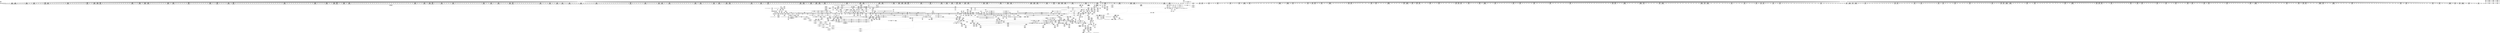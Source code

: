 digraph {
	"CONST[source:0(mediator),value:2(dynamic)][purpose:{object}][SnkIdx:2]"
	CE0x587a0f0 [shape=record,shape=Mrecord,label="{CE0x587a0f0|56:_i8*,_:_CRE_254,255_}"]
	CE0x586cf80 [shape=record,shape=Mrecord,label="{CE0x586cf80|104:_%struct.inode*,_:_CRE_112,144_|*MultipleSource*|Function::may_link&Arg::dentry::|security/selinux/hooks.c,1770|Function::selinux_inode_link&Arg::old_dentry::}"]
	CE0x586ce50 [shape=record,shape=Mrecord,label="{CE0x586ce50|104:_%struct.inode*,_:_CRE_104,112_|*MultipleSource*|Function::may_link&Arg::dentry::|security/selinux/hooks.c,1770|Function::selinux_inode_link&Arg::old_dentry::}"]
	CE0x58bff10 [shape=record,shape=Mrecord,label="{CE0x58bff10|i32_1024|*Constant*}"]
	CE0x58a9880 [shape=record,shape=Mrecord,label="{CE0x58a9880|avc_has_perm:requested|Function::avc_has_perm&Arg::requested::|*SummSource*}"]
	CE0x58995a0 [shape=record,shape=Mrecord,label="{CE0x58995a0|28:_i32,_:_CRE_105,106_}"]
	CE0x5891380 [shape=record,shape=Mrecord,label="{CE0x5891380|56:_i8*,_:_CRE_976,977_}"]
	CE0x586b700 [shape=record,shape=Mrecord,label="{CE0x586b700|i64*_getelementptr_inbounds_(_14_x_i64_,_14_x_i64_*___llvm_gcov_ctr219,_i64_0,_i64_9)|*Constant*|*SummSink*}"]
	CE0x5885a00 [shape=record,shape=Mrecord,label="{CE0x5885a00|56:_i8*,_:_CRE_601,602_}"]
	CE0x5817210 [shape=record,shape=Mrecord,label="{CE0x5817210|_call_void_mcount()_#3|*SummSource*}"]
	CE0x6c4bb60 [shape=record,shape=Mrecord,label="{CE0x6c4bb60|selinux_inode_link:tmp|*SummSink*}"]
	CE0x58176e0 [shape=record,shape=Mrecord,label="{CE0x58176e0|56:_i8*,_:_CRE_136,137_}"]
	CE0x58a4e00 [shape=record,shape=Mrecord,label="{CE0x58a4e00|i32_3|*Constant*}"]
	CE0x581f6e0 [shape=record,shape=Mrecord,label="{CE0x581f6e0|current_sid:tmp9|security/selinux/hooks.c,218|*SummSink*}"]
	CE0x58293b0 [shape=record,shape=Mrecord,label="{CE0x58293b0|56:_i8*,_:_CRE_508,512_|*MultipleSource*|Function::may_link&Arg::dir::|Function::selinux_inode_link&Arg::dir::|security/selinux/hooks.c,1769}"]
	CE0x583a780 [shape=record,shape=Mrecord,label="{CE0x583a780|56:_i8*,_:_CRE_606,607_}"]
	CE0x5873ac0 [shape=record,shape=Mrecord,label="{CE0x5873ac0|104:_%struct.inode*,_:_CRE_256,264_|*MultipleSource*|Function::may_link&Arg::dentry::|security/selinux/hooks.c,1770|Function::selinux_inode_link&Arg::old_dentry::}"]
	CE0x58a5dd0 [shape=record,shape=Mrecord,label="{CE0x58a5dd0|i32_3|*Constant*|*SummSink*}"]
	CE0x58020f0 [shape=record,shape=Mrecord,label="{CE0x58020f0|selinux_inode_link:tmp1}"]
	CE0x580d1d0 [shape=record,shape=Mrecord,label="{CE0x580d1d0|56:_i8*,_:_CRE_400,408_|*MultipleSource*|Function::may_link&Arg::dir::|Function::selinux_inode_link&Arg::dir::|security/selinux/hooks.c,1769}"]
	CE0x5821d30 [shape=record,shape=Mrecord,label="{CE0x5821d30|__llvm_gcov_indirect_counter_increment:tmp5|*SummSource*}"]
	CE0x581cb40 [shape=record,shape=Mrecord,label="{CE0x581cb40|_ret_i32_%call,_!dbg_!27715|security/selinux/hooks.c,2769}"]
	CE0x57fd950 [shape=record,shape=Mrecord,label="{CE0x57fd950|56:_i8*,_:_CRE_137,138_}"]
	CE0x589f7c0 [shape=record,shape=Mrecord,label="{CE0x589f7c0|may_link:tobool6|security/selinux/hooks.c,1778|*SummSource*}"]
	CE0x58a8c00 [shape=record,shape=Mrecord,label="{CE0x58a8c00|avc_has_perm:tsid|Function::avc_has_perm&Arg::tsid::|*SummSource*}"]
	CE0x57fafd0 [shape=record,shape=Mrecord,label="{CE0x57fafd0|i64*_getelementptr_inbounds_(_14_x_i64_,_14_x_i64_*___llvm_gcov_ctr219,_i64_0,_i64_0)|*Constant*|*SummSink*}"]
	CE0x58922f0 [shape=record,shape=Mrecord,label="{CE0x58922f0|56:_i8*,_:_CRE_982,983_}"]
	CE0x58278b0 [shape=record,shape=Mrecord,label="{CE0x58278b0|56:_i8*,_:_CRE_440,448_|*MultipleSource*|Function::may_link&Arg::dir::|Function::selinux_inode_link&Arg::dir::|security/selinux/hooks.c,1769}"]
	CE0x587f990 [shape=record,shape=Mrecord,label="{CE0x587f990|56:_i8*,_:_CRE_440,448_|*MultipleSource*|*LoadInst*|security/selinux/hooks.c,1770|security/selinux/hooks.c,1770}"]
	CE0x5844d30 [shape=record,shape=Mrecord,label="{CE0x5844d30|56:_i8*,_:_CRE_922,923_}"]
	CE0x584aa40 [shape=record,shape=Mrecord,label="{CE0x584aa40|__llvm_gcov_indirect_counter_increment:predecessor|Function::__llvm_gcov_indirect_counter_increment&Arg::predecessor::|*SummSource*}"]
	CE0x587c400 [shape=record,shape=Mrecord,label="{CE0x587c400|56:_i8*,_:_CRE_287,288_}"]
	CE0x5842b30 [shape=record,shape=Mrecord,label="{CE0x5842b30|56:_i8*,_:_CRE_929,930_}"]
	CE0x5843080 [shape=record,shape=Mrecord,label="{CE0x5843080|56:_i8*,_:_CRE_895,896_}"]
	CE0x589b030 [shape=record,shape=Mrecord,label="{CE0x589b030|28:_i32,_:_CRE_168,184_|*MultipleSource*|security/selinux/hooks.c,1777|*LoadInst*|security/selinux/hooks.c,1769|security/selinux/hooks.c,1769}"]
	CE0x5870d30 [shape=record,shape=Mrecord,label="{CE0x5870d30|104:_%struct.inode*,_:_CRE_191,192_}"]
	CE0x58a2280 [shape=record,shape=Mrecord,label="{CE0x58a2280|i8_10|*Constant*}"]
	CE0x58a3d00 [shape=record,shape=Mrecord,label="{CE0x58a3d00|i64_1048576|*Constant*}"]
	CE0x583c2c0 [shape=record,shape=Mrecord,label="{CE0x583c2c0|56:_i8*,_:_CRE_684,688_|*MultipleSource*|Function::may_link&Arg::dir::|Function::selinux_inode_link&Arg::dir::|security/selinux/hooks.c,1769}"]
	CE0x58d5bc0 [shape=record,shape=Mrecord,label="{CE0x58d5bc0|current_sid:tmp}"]
	CE0x5828a00 [shape=record,shape=Mrecord,label="{CE0x5828a00|56:_i8*,_:_CRE_483,484_}"]
	CE0x586f1e0 [shape=record,shape=Mrecord,label="{CE0x586f1e0|104:_%struct.inode*,_:_CRE_168,169_}"]
	CE0x58034e0 [shape=record,shape=Mrecord,label="{CE0x58034e0|i64_1|*Constant*}"]
	CE0x586a2b0 [shape=record,shape=Mrecord,label="{CE0x586a2b0|may_link:d_inode|security/selinux/hooks.c,1770|*SummSource*}"]
	CE0x5868250 [shape=record,shape=Mrecord,label="{CE0x5868250|current_sid:tmp5|security/selinux/hooks.c,218|*SummSink*}"]
	CE0x584cfd0 [shape=record,shape=Mrecord,label="{CE0x584cfd0|56:_i8*,_:_CRE_72,76_|*MultipleSource*|*LoadInst*|security/selinux/hooks.c,1770|security/selinux/hooks.c,1770}"]
	CE0x58432a0 [shape=record,shape=Mrecord,label="{CE0x58432a0|56:_i8*,_:_CRE_897,898_}"]
	CE0x583b620 [shape=record,shape=Mrecord,label="{CE0x583b620|56:_i8*,_:_CRE_624,628_|*MultipleSource*|Function::may_link&Arg::dir::|Function::selinux_inode_link&Arg::dir::|security/selinux/hooks.c,1769}"]
	CE0x584da40 [shape=record,shape=Mrecord,label="{CE0x584da40|56:_i8*,_:_CRE_0,2_|*MultipleSource*|*LoadInst*|security/selinux/hooks.c,1770|security/selinux/hooks.c,1770}"]
	CE0x5891490 [shape=record,shape=Mrecord,label="{CE0x5891490|56:_i8*,_:_CRE_936,944_|*MultipleSource*|*LoadInst*|security/selinux/hooks.c,1770|security/selinux/hooks.c,1770}"]
	CE0x5890f40 [shape=record,shape=Mrecord,label="{CE0x5890f40|56:_i8*,_:_CRE_932,933_}"]
	CE0x58b3820 [shape=record,shape=Mrecord,label="{CE0x58b3820|GLOBAL:get_current|*Constant*|*SummSource*}"]
	CE0x5885f50 [shape=record,shape=Mrecord,label="{CE0x5885f50|56:_i8*,_:_CRE_606,607_}"]
	CE0x5881710 [shape=record,shape=Mrecord,label="{CE0x5881710|56:_i8*,_:_CRE_504,508_|*MultipleSource*|*LoadInst*|security/selinux/hooks.c,1770|security/selinux/hooks.c,1770}"]
	CE0x583c100 [shape=record,shape=Mrecord,label="{CE0x583c100|56:_i8*,_:_CRE_680,684_|*MultipleSource*|Function::may_link&Arg::dir::|Function::selinux_inode_link&Arg::dir::|security/selinux/hooks.c,1769}"]
	CE0x5872620 [shape=record,shape=Mrecord,label="{CE0x5872620|104:_%struct.inode*,_:_CRE_212,213_}"]
	CE0x580e280 [shape=record,shape=Mrecord,label="{CE0x580e280|56:_i8*,_:_CRE_178,179_}"]
	CE0x58979c0 [shape=record,shape=Mrecord,label="{CE0x58979c0|28:_i32,_:_CRE_81,82_}"]
	CE0x5822dd0 [shape=record,shape=Mrecord,label="{CE0x5822dd0|get_current:bb}"]
	CE0x5878080 [shape=record,shape=Mrecord,label="{CE0x5878080|56:_i8*,_:_CRE_200,201_}"]
	CE0x58add70 [shape=record,shape=Mrecord,label="{CE0x58add70|__llvm_gcov_indirect_counter_increment:bb4}"]
	CE0x57f5340 [shape=record,shape=Mrecord,label="{CE0x57f5340|current_sid:tmp1|*SummSink*}"]
	CE0x58064a0 [shape=record,shape=Mrecord,label="{CE0x58064a0|104:_%struct.inode*,_:_CRE_40,48_|*MultipleSource*|Function::may_link&Arg::dentry::|security/selinux/hooks.c,1770|Function::selinux_inode_link&Arg::old_dentry::}"]
	CE0x58a9120 [shape=record,shape=Mrecord,label="{CE0x58a9120|i16_7|*Constant*|*SummSink*}"]
	CE0x589bde0 [shape=record,shape=Mrecord,label="{CE0x589bde0|may_link:tmp10|security/selinux/hooks.c,1778}"]
	CE0x58d1a80 [shape=record,shape=Mrecord,label="{CE0x58d1a80|may_link:sclass|security/selinux/hooks.c,1797|*SummSource*}"]
	CE0x58709a0 [shape=record,shape=Mrecord,label="{CE0x58709a0|104:_%struct.inode*,_:_CRE_188,189_}"]
	CE0x581bad0 [shape=record,shape=Mrecord,label="{CE0x581bad0|may_link:tmp13|security/selinux/hooks.c,1779|*SummSource*}"]
	CE0x58d4ca0 [shape=record,shape=Mrecord,label="{CE0x58d4ca0|get_current:tmp}"]
	CE0x5875a40 [shape=record,shape=Mrecord,label="{CE0x5875a40|56:_i8*,_:_CRE_164,165_}"]
	CE0x58434c0 [shape=record,shape=Mrecord,label="{CE0x58434c0|56:_i8*,_:_CRE_899,900_}"]
	CE0x57fff00 [shape=record,shape=Mrecord,label="{CE0x57fff00|56:_i8*,_:_CRE_286,287_}"]
	CE0x589cf70 [shape=record,shape=Mrecord,label="{CE0x589cf70|i64*_getelementptr_inbounds_(_14_x_i64_,_14_x_i64_*___llvm_gcov_ctr219,_i64_0,_i64_11)|*Constant*}"]
	CE0x583edc0 [shape=record,shape=Mrecord,label="{CE0x583edc0|56:_i8*,_:_CRE_870,871_}"]
	CE0x587aa80 [shape=record,shape=Mrecord,label="{CE0x587aa80|56:_i8*,_:_CRE_263,264_}"]
	CE0x57fa570 [shape=record,shape=Mrecord,label="{CE0x57fa570|56:_i8*,_:_CRE_206,207_}"]
	CE0x58410a0 [shape=record,shape=Mrecord,label="{CE0x58410a0|56:_i8*,_:_CRE_904,905_}"]
	CE0x5827df0 [shape=record,shape=Mrecord,label="{CE0x5827df0|56:_i8*,_:_CRE_464,472_|*MultipleSource*|Function::may_link&Arg::dir::|Function::selinux_inode_link&Arg::dir::|security/selinux/hooks.c,1769}"]
	CE0x58afd80 [shape=record,shape=Mrecord,label="{CE0x58afd80|may_link:tmp20|security/selinux/hooks.c,1793}"]
	CE0x5812e30 [shape=record,shape=Mrecord,label="{CE0x5812e30|current_sid:if.end}"]
	CE0x583dd00 [shape=record,shape=Mrecord,label="{CE0x583dd00|56:_i8*,_:_CRE_816,824_|*MultipleSource*|Function::may_link&Arg::dir::|Function::selinux_inode_link&Arg::dir::|security/selinux/hooks.c,1769}"]
	CE0x5826a10 [shape=record,shape=Mrecord,label="{CE0x5826a10|56:_i8*,_:_CRE_142,143_}"]
	CE0x58a27d0 [shape=record,shape=Mrecord,label="{CE0x58a27d0|may_link:u|security/selinux/hooks.c,1773}"]
	CE0x58affb0 [shape=record,shape=Mrecord,label="{CE0x58affb0|may_link:tmp16|security/selinux/hooks.c,1786|*SummSource*}"]
	CE0x580a8c0 [shape=record,shape=Mrecord,label="{CE0x580a8c0|56:_i8*,_:_CRE_147,148_}"]
	CE0x57f0ab0 [shape=record,shape=Mrecord,label="{CE0x57f0ab0|selinux_inode_link:tmp2|*SummSource*}"]
	CE0x5866550 [shape=record,shape=Mrecord,label="{CE0x5866550|current_sid:tmp12|security/selinux/hooks.c,218|*SummSource*}"]
	CE0x5883f70 [shape=record,shape=Mrecord,label="{CE0x5883f70|56:_i8*,_:_CRE_576,577_}"]
	CE0x582a1b0 [shape=record,shape=Mrecord,label="{CE0x582a1b0|56:_i8*,_:_CRE_553,554_}"]
	CE0x5884190 [shape=record,shape=Mrecord,label="{CE0x5884190|56:_i8*,_:_CRE_578,579_}"]
	CE0x5818250 [shape=record,shape=Mrecord,label="{CE0x5818250|56:_i8*,_:_CRE_159,160_}"]
	CE0x587f420 [shape=record,shape=Mrecord,label="{CE0x587f420|56:_i8*,_:_CRE_416,424_|*MultipleSource*|*LoadInst*|security/selinux/hooks.c,1770|security/selinux/hooks.c,1770}"]
	CE0x5881cb0 [shape=record,shape=Mrecord,label="{CE0x5881cb0|56:_i8*,_:_CRE_520,528_|*MultipleSource*|*LoadInst*|security/selinux/hooks.c,1770|security/selinux/hooks.c,1770}"]
	CE0x58198f0 [shape=record,shape=Mrecord,label="{CE0x58198f0|i32_1|*Constant*|*SummSource*}"]
	CE0x583ac60 [shape=record,shape=Mrecord,label="{CE0x583ac60|56:_i8*,_:_CRE_612,613_}"]
	CE0x587a750 [shape=record,shape=Mrecord,label="{CE0x587a750|56:_i8*,_:_CRE_260,261_}"]
	CE0x5880cb0 [shape=record,shape=Mrecord,label="{CE0x5880cb0|56:_i8*,_:_CRE_483,484_}"]
	CE0x58907d0 [shape=record,shape=Mrecord,label="{CE0x58907d0|56:_i8*,_:_CRE_925,926_}"]
	CE0x5879cb0 [shape=record,shape=Mrecord,label="{CE0x5879cb0|56:_i8*,_:_CRE_250,251_}"]
	CE0x5895f50 [shape=record,shape=Mrecord,label="{CE0x5895f50|28:_i32,_:_CRE_54,55_}"]
	CE0x586f0b0 [shape=record,shape=Mrecord,label="{CE0x586f0b0|104:_%struct.inode*,_:_CRE_167,168_}"]
	CE0x581ca30 [shape=record,shape=Mrecord,label="{CE0x581ca30|may_link:bb|*SummSource*}"]
	CE0x57efab0 [shape=record,shape=Mrecord,label="{CE0x57efab0|56:_i8*,_:_CRE_56,64_|*MultipleSource*|Function::may_link&Arg::dir::|Function::selinux_inode_link&Arg::dir::|security/selinux/hooks.c,1769}"]
	CE0x5872fa0 [shape=record,shape=Mrecord,label="{CE0x5872fa0|104:_%struct.inode*,_:_CRE_220,221_}"]
	CE0x58da9e0 [shape=record,shape=Mrecord,label="{CE0x58da9e0|current_sid:tmp17|security/selinux/hooks.c,218}"]
	CE0x586a910 [shape=record,shape=Mrecord,label="{CE0x586a910|may_link:tmp14|security/selinux/hooks.c,1783}"]
	CE0x5811220 [shape=record,shape=Mrecord,label="{CE0x5811220|56:_i8*,_:_CRE_312,320_|*MultipleSource*|Function::may_link&Arg::dir::|Function::selinux_inode_link&Arg::dir::|security/selinux/hooks.c,1769}"]
	CE0x58703b0 [shape=record,shape=Mrecord,label="{CE0x58703b0|104:_%struct.inode*,_:_CRE_183,184_}"]
	CE0x589fd10 [shape=record,shape=Mrecord,label="{CE0x589fd10|i64_2|*Constant*|*SummSink*}"]
	CE0x5889a20 [shape=record,shape=Mrecord,label="{CE0x5889a20|56:_i8*,_:_CRE_808,816_|*MultipleSource*|*LoadInst*|security/selinux/hooks.c,1770|security/selinux/hooks.c,1770}"]
	CE0x5807e80 [shape=record,shape=Mrecord,label="{CE0x5807e80|may_link:kind|Function::may_link&Arg::kind::}"]
	CE0x58d0f40 [shape=record,shape=Mrecord,label="{CE0x58d0f40|i8_1|*Constant*|*SummSink*}"]
	CE0x5843900 [shape=record,shape=Mrecord,label="{CE0x5843900|56:_i8*,_:_CRE_903,904_}"]
	CE0x58964c0 [shape=record,shape=Mrecord,label="{CE0x58964c0|28:_i32,_:_CRE_60,61_}"]
	CE0x5816af0 [shape=record,shape=Mrecord,label="{CE0x5816af0|56:_i8*,_:_CRE_274,275_}"]
	CE0x5809b10 [shape=record,shape=Mrecord,label="{CE0x5809b10|56:_i8*,_:_CRE_120,128_|*MultipleSource*|Function::may_link&Arg::dir::|Function::selinux_inode_link&Arg::dir::|security/selinux/hooks.c,1769}"]
	CE0x57fa710 [shape=record,shape=Mrecord,label="{CE0x57fa710|56:_i8*,_:_CRE_208,210_|*MultipleSource*|Function::may_link&Arg::dir::|Function::selinux_inode_link&Arg::dir::|security/selinux/hooks.c,1769}"]
	CE0x57f4cb0 [shape=record,shape=Mrecord,label="{CE0x57f4cb0|__llvm_gcov_indirect_counter_increment:tmp5}"]
	CE0x5845d50 [shape=record,shape=Mrecord,label="{CE0x5845d50|may_link:tmp2|*LoadInst*|security/selinux/hooks.c,1769|*SummSource*}"]
	CE0x5887380 [shape=record,shape=Mrecord,label="{CE0x5887380|56:_i8*,_:_CRE_624,628_|*MultipleSource*|*LoadInst*|security/selinux/hooks.c,1770|security/selinux/hooks.c,1770}"]
	CE0x60502c0 [shape=record,shape=Mrecord,label="{CE0x60502c0|selinux_inode_link:tmp3|*SummSource*}"]
	CE0x584bcf0 [shape=record,shape=Mrecord,label="{CE0x584bcf0|_call_void___llvm_gcov_indirect_counter_increment(i32*___llvm_gcov_global_state_pred221,_i64**_getelementptr_inbounds_(_4_x_i64*_,_4_x_i64*_*___llvm_gcda_edge_table220,_i64_0,_i64_2)),_!dbg_!27745|security/selinux/hooks.c,1786|*SummSource*}"]
	CE0x5803a80 [shape=record,shape=Mrecord,label="{CE0x5803a80|i32_10|*Constant*|*SummSink*}"]
	CE0x58a5540 [shape=record,shape=Mrecord,label="{CE0x58a5540|may_link:call9|security/selinux/hooks.c,1792|*SummSource*}"]
	CE0x57fb930 [shape=record,shape=Mrecord,label="{CE0x57fb930|i32_1|*Constant*}"]
	CE0x5818590 [shape=record,shape=Mrecord,label="{CE0x5818590|56:_i8*,_:_CRE_163,164_}"]
	CE0x58448f0 [shape=record,shape=Mrecord,label="{CE0x58448f0|56:_i8*,_:_CRE_918,919_}"]
	CE0x5802380 [shape=record,shape=Mrecord,label="{CE0x5802380|get_current:tmp|*SummSink*}"]
	CE0x5870ad0 [shape=record,shape=Mrecord,label="{CE0x5870ad0|104:_%struct.inode*,_:_CRE_189,190_}"]
	CE0x587c730 [shape=record,shape=Mrecord,label="{CE0x587c730|56:_i8*,_:_CRE_290,291_}"]
	CE0x5828d40 [shape=record,shape=Mrecord,label="{CE0x5828d40|56:_i8*,_:_CRE_487,488_}"]
	CE0x58a9f70 [shape=record,shape=Mrecord,label="{CE0x58a9f70|_ret_i32_%retval.0,_!dbg_!27728|security/selinux/avc.c,775|*SummSource*}"]
	CE0x5844290 [shape=record,shape=Mrecord,label="{CE0x5844290|56:_i8*,_:_CRE_912,913_}"]
	CE0x5842910 [shape=record,shape=Mrecord,label="{CE0x5842910|56:_i8*,_:_CRE_927,928_}"]
	CE0x580acd0 [shape=record,shape=Mrecord,label="{CE0x580acd0|56:_i8*,_:_CRE_152,153_}"]
	CE0x58b5890 [shape=record,shape=Mrecord,label="{CE0x58b5890|current_sid:security|security/selinux/hooks.c,218}"]
	CE0x586cd20 [shape=record,shape=Mrecord,label="{CE0x586cd20|104:_%struct.inode*,_:_CRE_96,104_|*MultipleSource*|Function::may_link&Arg::dentry::|security/selinux/hooks.c,1770|Function::selinux_inode_link&Arg::old_dentry::}"]
	CE0x5815ef0 [shape=record,shape=Mrecord,label="{CE0x5815ef0|56:_i8*,_:_CRE_259,260_}"]
	CE0x586fc90 [shape=record,shape=Mrecord,label="{CE0x586fc90|104:_%struct.inode*,_:_CRE_177,178_}"]
	CE0x582b330 [shape=record,shape=Mrecord,label="{CE0x582b330|56:_i8*,_:_CRE_574,575_}"]
	CE0x5845f50 [shape=record,shape=Mrecord,label="{CE0x5845f50|may_link:tmp2|*LoadInst*|security/selinux/hooks.c,1769|*SummSink*}"]
	CE0x589e320 [shape=record,shape=Mrecord,label="{CE0x589e320|i32_2|*Constant*}"]
	CE0x58aecc0 [shape=record,shape=Mrecord,label="{CE0x58aecc0|i64*_getelementptr_inbounds_(_14_x_i64_,_14_x_i64_*___llvm_gcov_ctr219,_i64_0,_i64_10)|*Constant*|*SummSource*}"]
	CE0x588b6f0 [shape=record,shape=Mrecord,label="{CE0x588b6f0|56:_i8*,_:_CRE_879,880_}"]
	CE0x5805680 [shape=record,shape=Mrecord,label="{CE0x5805680|may_link:dir|Function::may_link&Arg::dir::|*SummSource*}"]
	CE0x5840930 [shape=record,shape=Mrecord,label="{CE0x5840930|56:_i8*,_:_CRE_897,898_}"]
	"CONST[source:0(mediator),value:0(static)][purpose:{operation}][SnkIdx:3]"
	CE0x58400b0 [shape=record,shape=Mrecord,label="{CE0x58400b0|56:_i8*,_:_CRE_889,890_}"]
	CE0x5892df0 [shape=record,shape=Mrecord,label="{CE0x5892df0|may_link:tmp5|security/selinux/hooks.c,1770|*SummSource*}"]
	CE0x58865b0 [shape=record,shape=Mrecord,label="{CE0x58865b0|56:_i8*,_:_CRE_612,613_}"]
	CE0x58aee60 [shape=record,shape=Mrecord,label="{CE0x58aee60|may_link:tmp18|security/selinux/hooks.c,1789|*SummSource*}"]
	CE0x58b0720 [shape=record,shape=Mrecord,label="{CE0x58b0720|may_link:tmp17|security/selinux/hooks.c,1786|*SummSource*}"]
	CE0x58ce570 [shape=record,shape=Mrecord,label="{CE0x58ce570|current_sid:call|security/selinux/hooks.c,218|*SummSource*}"]
	CE0x58d50d0 [shape=record,shape=Mrecord,label="{CE0x58d50d0|__llvm_gcov_indirect_counter_increment:bb|*SummSource*}"]
	CE0x57fac50 [shape=record,shape=Mrecord,label="{CE0x57fac50|current_sid:tmp8|security/selinux/hooks.c,218}"]
	CE0x586d5a0 [shape=record,shape=Mrecord,label="{CE0x586d5a0|104:_%struct.inode*,_:_CRE_146,147_}"]
	CE0x587b630 [shape=record,shape=Mrecord,label="{CE0x587b630|56:_i8*,_:_CRE_274,275_}"]
	CE0x58b5900 [shape=record,shape=Mrecord,label="{CE0x58b5900|current_sid:security|security/selinux/hooks.c,218|*SummSource*}"]
	CE0x58132e0 [shape=record,shape=Mrecord,label="{CE0x58132e0|56:_i8*,_:_CRE_944,952_|*MultipleSource*|Function::may_link&Arg::dir::|Function::selinux_inode_link&Arg::dir::|security/selinux/hooks.c,1769}"]
	CE0x583d0c0 [shape=record,shape=Mrecord,label="{CE0x583d0c0|56:_i8*,_:_CRE_752,756_|*MultipleSource*|Function::may_link&Arg::dir::|Function::selinux_inode_link&Arg::dir::|security/selinux/hooks.c,1769}"]
	CE0x58b1a50 [shape=record,shape=Mrecord,label="{CE0x58b1a50|get_current:tmp2|*SummSource*}"]
	CE0x57fb2b0 [shape=record,shape=Mrecord,label="{CE0x57fb2b0|may_link:dir|Function::may_link&Arg::dir::}"]
	CE0x588a500 [shape=record,shape=Mrecord,label="{CE0x588a500|56:_i8*,_:_CRE_856,864_|*MultipleSource*|*LoadInst*|security/selinux/hooks.c,1770|security/selinux/hooks.c,1770}"]
	CE0x58b4730 [shape=record,shape=Mrecord,label="{CE0x58b4730|current_sid:cred|security/selinux/hooks.c,218}"]
	CE0x57f87f0 [shape=record,shape=Mrecord,label="{CE0x57f87f0|56:_i8*,_:_CRE_112,120_|*MultipleSource*|Function::may_link&Arg::dir::|Function::selinux_inode_link&Arg::dir::|security/selinux/hooks.c,1769}"]
	CE0x583fb60 [shape=record,shape=Mrecord,label="{CE0x583fb60|56:_i8*,_:_CRE_884,885_}"]
	CE0x5893460 [shape=record,shape=Mrecord,label="{CE0x5893460|may_link:sid4|security/selinux/hooks.c,1777|*SummSink*}"]
	CE0x5839f60 [shape=record,shape=Mrecord,label="{CE0x5839f60|56:_i8*,_:_CRE_596,597_}"]
	CE0x589d660 [shape=record,shape=Mrecord,label="{CE0x589d660|may_link:tmp21|security/selinux/hooks.c,1793}"]
	CE0x58d37c0 [shape=record,shape=Mrecord,label="{CE0x58d37c0|may_link:tmp27|security/selinux/hooks.c,1799}"]
	CE0x5028fe0 [shape=record,shape=Mrecord,label="{CE0x5028fe0|may_link:kind|Function::may_link&Arg::kind::|*SummSink*}"]
	CE0x5810930 [shape=record,shape=Mrecord,label="{CE0x5810930|56:_i8*,_:_CRE_301,302_}"]
	CE0x5806200 [shape=record,shape=Mrecord,label="{CE0x5806200|104:_%struct.inode*,_:_CRE_24,40_|*MultipleSource*|Function::may_link&Arg::dentry::|security/selinux/hooks.c,1770|Function::selinux_inode_link&Arg::old_dentry::}"]
	CE0x5805a70 [shape=record,shape=Mrecord,label="{CE0x5805a70|selinux_inode_link:old_dentry|Function::selinux_inode_link&Arg::old_dentry::|*SummSource*}"]
	CE0x589fb90 [shape=record,shape=Mrecord,label="{CE0x589fb90|i64_2|*Constant*|*SummSource*}"]
	CE0x5879870 [shape=record,shape=Mrecord,label="{CE0x5879870|56:_i8*,_:_CRE_246,247_}"]
	CE0x5814920 [shape=record,shape=Mrecord,label="{CE0x5814920|GLOBAL:current_sid.__warned|Global_var:current_sid.__warned|*SummSource*}"]
	CE0x57f8640 [shape=record,shape=Mrecord,label="{CE0x57f8640|56:_i8*,_:_CRE_104,112_|*MultipleSource*|Function::may_link&Arg::dir::|Function::selinux_inode_link&Arg::dir::|security/selinux/hooks.c,1769}"]
	CE0x588a330 [shape=record,shape=Mrecord,label="{CE0x588a330|56:_i8*,_:_CRE_848,856_|*MultipleSource*|*LoadInst*|security/selinux/hooks.c,1770|security/selinux/hooks.c,1770}"]
	CE0x581e390 [shape=record,shape=Mrecord,label="{CE0x581e390|current_sid:tmp1|*SummSource*}"]
	CE0x57f4ae0 [shape=record,shape=Mrecord,label="{CE0x57f4ae0|i64*_null|*Constant*|*SummSource*}"]
	CE0x5800890 [shape=record,shape=Mrecord,label="{CE0x5800890|may_link:ad|security/selinux/hooks.c, 1764|*SummSink*}"]
	CE0x5810790 [shape=record,shape=Mrecord,label="{CE0x5810790|56:_i8*,_:_CRE_299,300_}"]
	CE0x588bb30 [shape=record,shape=Mrecord,label="{CE0x588bb30|56:_i8*,_:_CRE_883,884_}"]
	CE0x58cc810 [shape=record,shape=Mrecord,label="{CE0x58cc810|i32_-1|*Constant*|*SummSink*}"]
	CE0x5889f90 [shape=record,shape=Mrecord,label="{CE0x5889f90|56:_i8*,_:_CRE_832,840_|*MultipleSource*|*LoadInst*|security/selinux/hooks.c,1770|security/selinux/hooks.c,1770}"]
	CE0x58221c0 [shape=record,shape=Mrecord,label="{CE0x58221c0|GLOBAL:__llvm_gcov_ctr125|Global_var:__llvm_gcov_ctr125}"]
	CE0x58b3e50 [shape=record,shape=Mrecord,label="{CE0x58b3e50|_ret_%struct.task_struct*_%tmp4,_!dbg_!27714|./arch/x86/include/asm/current.h,14|*SummSource*}"]
	CE0x584db70 [shape=record,shape=Mrecord,label="{CE0x584db70|56:_i8*,_:_CRE_2,4_|*MultipleSource*|*LoadInst*|security/selinux/hooks.c,1770|security/selinux/hooks.c,1770}"]
	CE0x5870740 [shape=record,shape=Mrecord,label="{CE0x5870740|104:_%struct.inode*,_:_CRE_186,187_}"]
	CE0x580b4b0 [shape=record,shape=Mrecord,label="{CE0x580b4b0|may_link:sw.bb7|*SummSink*}"]
	CE0x58190a0 [shape=record,shape=Mrecord,label="{CE0x58190a0|current_sid:entry|*SummSink*}"]
	CE0x586e2f0 [shape=record,shape=Mrecord,label="{CE0x586e2f0|104:_%struct.inode*,_:_CRE_157,158_}"]
	CE0x58a6310 [shape=record,shape=Mrecord,label="{CE0x58a6310|may_link:type|security/selinux/hooks.c,1772}"]
	CE0x5819a00 [shape=record,shape=Mrecord,label="{CE0x5819a00|_call_void_mcount()_#3}"]
	CE0x5890c10 [shape=record,shape=Mrecord,label="{CE0x5890c10|56:_i8*,_:_CRE_929,930_}"]
	CE0x5865450 [shape=record,shape=Mrecord,label="{CE0x5865450|i64_4|*Constant*|*SummSink*}"]
	CE0x58880c0 [shape=record,shape=Mrecord,label="{CE0x58880c0|56:_i8*,_:_CRE_684,688_|*MultipleSource*|*LoadInst*|security/selinux/hooks.c,1770|security/selinux/hooks.c,1770}"]
	CE0x58a4d30 [shape=record,shape=Mrecord,label="{CE0x58a4d30|may_link:conv3|security/selinux/hooks.c,1776}"]
	CE0x58425e0 [shape=record,shape=Mrecord,label="{CE0x58425e0|56:_i8*,_:_CRE_924,925_}"]
	CE0x589b630 [shape=record,shape=Mrecord,label="{CE0x589b630|28:_i32,_:_CRE_200,208_|*MultipleSource*|security/selinux/hooks.c,1777|*LoadInst*|security/selinux/hooks.c,1769|security/selinux/hooks.c,1769}"]
	CE0x5826e50 [shape=record,shape=Mrecord,label="{CE0x5826e50|56:_i8*,_:_CRE_146,147_}"]
	CE0x58a3420 [shape=record,shape=Mrecord,label="{CE0x58a3420|may_link:dentry2|security/selinux/hooks.c,1773|*SummSource*}"]
	CE0x58b56a0 [shape=record,shape=Mrecord,label="{CE0x58b56a0|COLLAPSED:_CMRE:_elem_0::|security/selinux/hooks.c,218}"]
	CE0x58d6cf0 [shape=record,shape=Mrecord,label="{CE0x58d6cf0|i64*_getelementptr_inbounds_(_11_x_i64_,_11_x_i64_*___llvm_gcov_ctr125,_i64_0,_i64_0)|*Constant*|*SummSource*}"]
	CE0x5844c20 [shape=record,shape=Mrecord,label="{CE0x5844c20|56:_i8*,_:_CRE_921,922_}"]
	CE0x58d7580 [shape=record,shape=Mrecord,label="{CE0x58d7580|current_sid:tmp6|security/selinux/hooks.c,218|*SummSink*}"]
	CE0x58b1560 [shape=record,shape=Mrecord,label="{CE0x58b1560|i64*_getelementptr_inbounds_(_2_x_i64_,_2_x_i64_*___llvm_gcov_ctr98,_i64_0,_i64_1)|*Constant*|*SummSource*}"]
	CE0x5810ba0 [shape=record,shape=Mrecord,label="{CE0x5810ba0|56:_i8*,_:_CRE_304,305_}"]
	CE0x58a97a0 [shape=record,shape=Mrecord,label="{CE0x58a97a0|avc_has_perm:requested|Function::avc_has_perm&Arg::requested::}"]
	CE0x57f7e70 [shape=record,shape=Mrecord,label="{CE0x57f7e70|56:_i8*,_:_CRE_48,56_|*MultipleSource*|Function::may_link&Arg::dir::|Function::selinux_inode_link&Arg::dir::|security/selinux/hooks.c,1769}"]
	CE0x58d9460 [shape=record,shape=Mrecord,label="{CE0x58d9460|_call_void_lockdep_rcu_suspicious(i8*_getelementptr_inbounds_(_25_x_i8_,_25_x_i8_*_.str3,_i32_0,_i32_0),_i32_218,_i8*_getelementptr_inbounds_(_45_x_i8_,_45_x_i8_*_.str12,_i32_0,_i32_0))_#10,_!dbg_!27727|security/selinux/hooks.c,218|*SummSource*}"]
	CE0x58753e0 [shape=record,shape=Mrecord,label="{CE0x58753e0|56:_i8*,_:_CRE_158,159_}"]
	CE0x57f7aa0 [shape=record,shape=Mrecord,label="{CE0x57f7aa0|56:_i8*,_:_CRE_24,32_|*MultipleSource*|Function::may_link&Arg::dir::|Function::selinux_inode_link&Arg::dir::|security/selinux/hooks.c,1769}"]
	CE0x58194b0 [shape=record,shape=Mrecord,label="{CE0x58194b0|_call_void_mcount()_#3|*SummSource*}"]
	CE0x582bad0 [shape=record,shape=Mrecord,label="{CE0x582bad0|may_link:sw.bb8|*SummSink*}"]
	CE0x587f080 [shape=record,shape=Mrecord,label="{CE0x587f080|56:_i8*,_:_CRE_400,408_|*MultipleSource*|*LoadInst*|security/selinux/hooks.c,1770|security/selinux/hooks.c,1770}"]
	CE0x589cf00 [shape=record,shape=Mrecord,label="{CE0x589cf00|i64**_getelementptr_inbounds_(_4_x_i64*_,_4_x_i64*_*___llvm_gcda_edge_table220,_i64_0,_i64_0)|*Constant*|*SummSink*}"]
	CE0x580c720 [shape=record,shape=Mrecord,label="{CE0x580c720|56:_i8*,_:_CRE_344,352_|*MultipleSource*|Function::may_link&Arg::dir::|Function::selinux_inode_link&Arg::dir::|security/selinux/hooks.c,1769}"]
	CE0x5876920 [shape=record,shape=Mrecord,label="{CE0x5876920|56:_i8*,_:_CRE_178,179_}"]
	CE0x58163d0 [shape=record,shape=Mrecord,label="{CE0x58163d0|56:_i8*,_:_CRE_265,266_}"]
	CE0x57f9380 [shape=record,shape=Mrecord,label="{CE0x57f9380|may_link:return|*SummSource*}"]
	CE0x587bda0 [shape=record,shape=Mrecord,label="{CE0x587bda0|56:_i8*,_:_CRE_281,282_}"]
	CE0x58123f0 [shape=record,shape=Mrecord,label="{CE0x58123f0|current_sid:call|security/selinux/hooks.c,218}"]
	CE0x5872290 [shape=record,shape=Mrecord,label="{CE0x5872290|104:_%struct.inode*,_:_CRE_209,210_}"]
	CE0x589ea40 [shape=record,shape=Mrecord,label="{CE0x589ea40|_call_void___llvm_gcov_indirect_counter_increment(i32*___llvm_gcov_global_state_pred221,_i64**_getelementptr_inbounds_(_4_x_i64*_,_4_x_i64*_*___llvm_gcda_edge_table220,_i64_0,_i64_1)),_!dbg_!27742|security/selinux/hooks.c,1783}"]
	CE0x57fa160 [shape=record,shape=Mrecord,label="{CE0x57fa160|56:_i8*,_:_CRE_201,202_}"]
	CE0x583c9c0 [shape=record,shape=Mrecord,label="{CE0x583c9c0|56:_i8*,_:_CRE_712,728_|*MultipleSource*|Function::may_link&Arg::dir::|Function::selinux_inode_link&Arg::dir::|security/selinux/hooks.c,1769}"]
	CE0x58a4700 [shape=record,shape=Mrecord,label="{CE0x58a4700|may_link:conv|security/selinux/hooks.c,1776}"]
	CE0x5894d10 [shape=record,shape=Mrecord,label="{CE0x5894d10|28:_i32,_:_CRE_22,23_}"]
	CE0x57ff2c0 [shape=record,shape=Mrecord,label="{CE0x57ff2c0|56:_i8*,_:_CRE_244,245_}"]
	CE0x5895b90 [shape=record,shape=Mrecord,label="{CE0x5895b90|28:_i32,_:_CRE_50,51_}"]
	CE0x586df60 [shape=record,shape=Mrecord,label="{CE0x586df60|104:_%struct.inode*,_:_CRE_154,155_}"]
	CE0x589a480 [shape=record,shape=Mrecord,label="{CE0x589a480|28:_i32,_:_CRE_119,120_}"]
	CE0x584a920 [shape=record,shape=Mrecord,label="{CE0x584a920|__llvm_gcov_indirect_counter_increment:entry|*SummSink*}"]
	CE0x58976c0 [shape=record,shape=Mrecord,label="{CE0x58976c0|28:_i32,_:_CRE_78,79_}"]
	CE0x58173b0 [shape=record,shape=Mrecord,label="{CE0x58173b0|may_link:tmp3|security/selinux/hooks.c,1769}"]
	CE0x58da7e0 [shape=record,shape=Mrecord,label="{CE0x58da7e0|i64*_getelementptr_inbounds_(_11_x_i64_,_11_x_i64_*___llvm_gcov_ctr125,_i64_0,_i64_9)|*Constant*|*SummSource*}"]
	CE0x5869460 [shape=record,shape=Mrecord,label="{CE0x5869460|current_sid:tmp11|security/selinux/hooks.c,218|*SummSink*}"]
	CE0x584ac00 [shape=record,shape=Mrecord,label="{CE0x584ac00|__llvm_gcov_indirect_counter_increment:predecessor|Function::__llvm_gcov_indirect_counter_increment&Arg::predecessor::|*SummSink*}"]
	CE0x5868f60 [shape=record,shape=Mrecord,label="{CE0x5868f60|current_sid:tmp10|security/selinux/hooks.c,218|*SummSink*}"]
	CE0x5876b40 [shape=record,shape=Mrecord,label="{CE0x5876b40|56:_i8*,_:_CRE_180,181_}"]
	CE0x5807e10 [shape=record,shape=Mrecord,label="{CE0x5807e10|_ret_i32_%retval.0,_!dbg_!27757|security/selinux/hooks.c,1799}"]
	CE0x5814df0 [shape=record,shape=Mrecord,label="{CE0x5814df0|may_link:call|security/selinux/hooks.c,1765}"]
	CE0x583e400 [shape=record,shape=Mrecord,label="{CE0x583e400|56:_i8*,_:_CRE_848,856_|*MultipleSource*|Function::may_link&Arg::dir::|Function::selinux_inode_link&Arg::dir::|security/selinux/hooks.c,1769}"]
	CE0x5814c20 [shape=record,shape=Mrecord,label="{CE0x5814c20|may_link:tmp10|security/selinux/hooks.c,1778|*SummSink*}"]
	CE0x5820950 [shape=record,shape=Mrecord,label="{CE0x5820950|0:_i8,_:_GCMR_current_sid.__warned_internal_global_i8_0,_section_.data.unlikely_,_align_1:_elem_0:default:}"]
	CE0x57f9590 [shape=record,shape=Mrecord,label="{CE0x57f9590|may_link:sw.default|*SummSource*}"]
	CE0x5891c60 [shape=record,shape=Mrecord,label="{CE0x5891c60|56:_i8*,_:_CRE_977,978_}"]
	CE0x583a510 [shape=record,shape=Mrecord,label="{CE0x583a510|56:_i8*,_:_CRE_603,604_}"]
	CE0x58d3d30 [shape=record,shape=Mrecord,label="{CE0x58d3d30|may_link:tmp27|security/selinux/hooks.c,1799|*SummSink*}"]
	CE0x57f71d0 [shape=record,shape=Mrecord,label="{CE0x57f71d0|may_link:sw.epilog}"]
	CE0x57f1450 [shape=record,shape=Mrecord,label="{CE0x57f1450|selinux_inode_link:entry}"]
	CE0x5887ef0 [shape=record,shape=Mrecord,label="{CE0x5887ef0|56:_i8*,_:_CRE_680,684_|*MultipleSource*|*LoadInst*|security/selinux/hooks.c,1770|security/selinux/hooks.c,1770}"]
	CE0x58889d0 [shape=record,shape=Mrecord,label="{CE0x58889d0|56:_i8*,_:_CRE_728,736_|*MultipleSource*|*LoadInst*|security/selinux/hooks.c,1770|security/selinux/hooks.c,1770}"]
	CE0x580a580 [shape=record,shape=Mrecord,label="{CE0x580a580|56:_i8*,_:_CRE_143,144_}"]
	CE0x58a7690 [shape=record,shape=Mrecord,label="{CE0x58a7690|i64_0|*Constant*|*SummSink*}"]
	CE0x5894a10 [shape=record,shape=Mrecord,label="{CE0x5894a10|28:_i32,_:_CRE_19,20_}"]
	CE0x581c110 [shape=record,shape=Mrecord,label="{CE0x581c110|may_link:bb}"]
	CE0x57ff3d0 [shape=record,shape=Mrecord,label="{CE0x57ff3d0|56:_i8*,_:_CRE_246,247_}"]
	CE0x580d390 [shape=record,shape=Mrecord,label="{CE0x580d390|56:_i8*,_:_CRE_408,416_|*MultipleSource*|Function::may_link&Arg::dir::|Function::selinux_inode_link&Arg::dir::|security/selinux/hooks.c,1769}"]
	CE0x583cd40 [shape=record,shape=Mrecord,label="{CE0x583cd40|56:_i8*,_:_CRE_736,740_|*MultipleSource*|Function::may_link&Arg::dir::|Function::selinux_inode_link&Arg::dir::|security/selinux/hooks.c,1769}"]
	CE0x584c710 [shape=record,shape=Mrecord,label="{CE0x584c710|56:_i8*,_:_CRE_32,40_|*MultipleSource*|*LoadInst*|security/selinux/hooks.c,1770|security/selinux/hooks.c,1770}"]
	CE0x58cd140 [shape=record,shape=Mrecord,label="{CE0x58cd140|current_sid:tmp15|security/selinux/hooks.c,218|*SummSource*}"]
	CE0x580ada0 [shape=record,shape=Mrecord,label="{CE0x580ada0|56:_i8*,_:_CRE_153,154_}"]
	CE0x58962c0 [shape=record,shape=Mrecord,label="{CE0x58962c0|28:_i32,_:_CRE_58,59_}"]
	CE0x5810860 [shape=record,shape=Mrecord,label="{CE0x5810860|56:_i8*,_:_CRE_300,301_}"]
	CE0x589d4e0 [shape=record,shape=Mrecord,label="{CE0x589d4e0|may_link:tmp20|security/selinux/hooks.c,1793|*SummSink*}"]
	CE0x58465a0 [shape=record,shape=Mrecord,label="{CE0x58465a0|104:_%struct.inode*,_:_CRE_309,310_}"]
	CE0x5877f70 [shape=record,shape=Mrecord,label="{CE0x5877f70|56:_i8*,_:_CRE_199,200_}"]
	CE0x58d17a0 [shape=record,shape=Mrecord,label="{CE0x58d17a0|may_link:tmp25|security/selinux/hooks.c,1797}"]
	CE0x5887490 [shape=record,shape=Mrecord,label="{CE0x5887490|56:_i8*,_:_CRE_632,640_|*MultipleSource*|*LoadInst*|security/selinux/hooks.c,1770|security/selinux/hooks.c,1770}"]
	CE0x5894670 [shape=record,shape=Mrecord,label="{CE0x5894670|28:_i32,_:_CRE_15,16_}"]
	CE0x5826f60 [shape=record,shape=Mrecord,label="{CE0x5826f60|56:_i8*,_:_CRE_147,148_}"]
	CE0x5884e50 [shape=record,shape=Mrecord,label="{CE0x5884e50|56:_i8*,_:_CRE_590,591_}"]
	CE0x580cad0 [shape=record,shape=Mrecord,label="{CE0x580cad0|56:_i8*,_:_CRE_360,376_|*MultipleSource*|Function::may_link&Arg::dir::|Function::selinux_inode_link&Arg::dir::|security/selinux/hooks.c,1769}"]
	CE0x58273a0 [shape=record,shape=Mrecord,label="{CE0x58273a0|56:_i8*,_:_CRE_151,152_}"]
	CE0x589e020 [shape=record,shape=Mrecord,label="{CE0x589e020|GLOBAL:__llvm_gcov_global_state_pred221|Global_var:__llvm_gcov_global_state_pred221|*SummSource*}"]
	CE0x5818b40 [shape=record,shape=Mrecord,label="{CE0x5818b40|56:_i8*,_:_CRE_170,171_}"]
	CE0x581c780 [shape=record,shape=Mrecord,label="{CE0x581c780|GLOBAL:current_sid|*Constant*|*SummSource*}"]
	CE0x58782a0 [shape=record,shape=Mrecord,label="{CE0x58782a0|56:_i8*,_:_CRE_202,203_}"]
	CE0x5881ae0 [shape=record,shape=Mrecord,label="{CE0x5881ae0|56:_i8*,_:_CRE_512,520_|*MultipleSource*|*LoadInst*|security/selinux/hooks.c,1770|security/selinux/hooks.c,1770}"]
	CE0x5822950 [shape=record,shape=Mrecord,label="{CE0x5822950|_call_void_mcount()_#3}"]
	CE0x5819b60 [shape=record,shape=Mrecord,label="{CE0x5819b60|may_link:ad|security/selinux/hooks.c, 1764|*SummSource*}"]
	CE0x58cebb0 [shape=record,shape=Mrecord,label="{CE0x58cebb0|__llvm_gcov_indirect_counter_increment:tmp2}"]
	CE0x5845050 [shape=record,shape=Mrecord,label="{CE0x5845050|56:_i8*,_:_CRE_979,980_}"]
	CE0x58a56e0 [shape=record,shape=Mrecord,label="{CE0x58a56e0|GLOBAL:printk|*Constant*|*SummSource*}"]
	CE0x58d3670 [shape=record,shape=Mrecord,label="{CE0x58d3670|i64*_getelementptr_inbounds_(_14_x_i64_,_14_x_i64_*___llvm_gcov_ctr219,_i64_0,_i64_13)|*Constant*|*SummSink*}"]
	CE0x58864a0 [shape=record,shape=Mrecord,label="{CE0x58864a0|56:_i8*,_:_CRE_611,612_}"]
	CE0x5805c40 [shape=record,shape=Mrecord,label="{CE0x5805c40|104:_%struct.inode*,_:_CRE_8,12_|*MultipleSource*|Function::may_link&Arg::dentry::|security/selinux/hooks.c,1770|Function::selinux_inode_link&Arg::old_dentry::}"]
	CE0x58122a0 [shape=record,shape=Mrecord,label="{CE0x58122a0|_call_void_mcount()_#3|*SummSink*}"]
	CE0x57f4b50 [shape=record,shape=Mrecord,label="{CE0x57f4b50|i64*_null|*Constant*|*SummSink*}"]
	CE0x5826c30 [shape=record,shape=Mrecord,label="{CE0x5826c30|56:_i8*,_:_CRE_144,145_}"]
	CE0x58db390 [shape=record,shape=Mrecord,label="{CE0x58db390|current_sid:tmp18|security/selinux/hooks.c,218|*SummSource*}"]
	CE0x58967c0 [shape=record,shape=Mrecord,label="{CE0x58967c0|28:_i32,_:_CRE_63,64_}"]
	CE0x5839c20 [shape=record,shape=Mrecord,label="{CE0x5839c20|56:_i8*,_:_CRE_592,593_}"]
	CE0x58a6220 [shape=record,shape=Mrecord,label="{CE0x58a6220|may_link:tmp6|security/selinux/hooks.c,1770|*SummSink*}"]
	CE0x586d190 [shape=record,shape=Mrecord,label="{CE0x586d190|104:_%struct.inode*,_:_CRE_144,145_}"]
	CE0x57effa0 [shape=record,shape=Mrecord,label="{CE0x57effa0|56:_i8*,_:_CRE_76,80_|*MultipleSource*|Function::may_link&Arg::dir::|Function::selinux_inode_link&Arg::dir::|security/selinux/hooks.c,1769}"]
	CE0x58d2650 [shape=record,shape=Mrecord,label="{CE0x58d2650|may_link:call11|security/selinux/hooks.c,1797|*SummSource*}"]
	CE0x587b300 [shape=record,shape=Mrecord,label="{CE0x587b300|56:_i8*,_:_CRE_271,272_}"]
	CE0x58d18d0 [shape=record,shape=Mrecord,label="{CE0x58d18d0|may_link:sclass|security/selinux/hooks.c,1797}"]
	CE0x5881910 [shape=record,shape=Mrecord,label="{CE0x5881910|56:_i8*,_:_CRE_508,512_|*MultipleSource*|*LoadInst*|security/selinux/hooks.c,1770|security/selinux/hooks.c,1770}"]
	CE0x58099a0 [shape=record,shape=Mrecord,label="{CE0x58099a0|56:_i8*,_:_CRE_4,8_|*MultipleSource*|Function::may_link&Arg::dir::|Function::selinux_inode_link&Arg::dir::|security/selinux/hooks.c,1769}"]
	CE0x58d1730 [shape=record,shape=Mrecord,label="{CE0x58d1730|i32_4|*Constant*|*SummSink*}"]
	CE0x5821170 [shape=record,shape=Mrecord,label="{CE0x5821170|current_sid:land.lhs.true2|*SummSource*}"]
	CE0x58909f0 [shape=record,shape=Mrecord,label="{CE0x58909f0|56:_i8*,_:_CRE_927,928_}"]
	CE0x5839260 [shape=record,shape=Mrecord,label="{CE0x5839260|56:_i8*,_:_CRE_580,581_}"]
	CE0x58aa130 [shape=record,shape=Mrecord,label="{CE0x58aa130|_ret_i32_%retval.0,_!dbg_!27728|security/selinux/avc.c,775|*SummSink*}"]
	CE0x5877d50 [shape=record,shape=Mrecord,label="{CE0x5877d50|56:_i8*,_:_CRE_197,198_}"]
	CE0x5841a30 [shape=record,shape=Mrecord,label="{CE0x5841a30|56:_i8*,_:_CRE_913,914_}"]
	CE0x58233d0 [shape=record,shape=Mrecord,label="{CE0x58233d0|i64*_getelementptr_inbounds_(_11_x_i64_,_11_x_i64_*___llvm_gcov_ctr125,_i64_0,_i64_6)|*Constant*|*SummSink*}"]
	CE0x58b9210 [shape=record,shape=Mrecord,label="{CE0x58b9210|get_current:tmp4|./arch/x86/include/asm/current.h,14|*SummSource*}"]
	CE0x58961c0 [shape=record,shape=Mrecord,label="{CE0x58961c0|28:_i32,_:_CRE_57,58_}"]
	CE0x587a310 [shape=record,shape=Mrecord,label="{CE0x587a310|56:_i8*,_:_CRE_256,257_}"]
	CE0x58aa310 [shape=record,shape=Mrecord,label="{CE0x58aa310|may_link:tobool6|security/selinux/hooks.c,1778|*SummSink*}"]
	CE0x586f310 [shape=record,shape=Mrecord,label="{CE0x586f310|104:_%struct.inode*,_:_CRE_169,170_}"]
	CE0x5839670 [shape=record,shape=Mrecord,label="{CE0x5839670|56:_i8*,_:_CRE_585,586_}"]
	CE0x58056f0 [shape=record,shape=Mrecord,label="{CE0x58056f0|may_link:dir|Function::may_link&Arg::dir::|*SummSink*}"]
	CE0x58982c0 [shape=record,shape=Mrecord,label="{CE0x58982c0|28:_i32,_:_CRE_90,91_}"]
	CE0x5884080 [shape=record,shape=Mrecord,label="{CE0x5884080|56:_i8*,_:_CRE_577,578_}"]
	CE0x57fae30 [shape=record,shape=Mrecord,label="{CE0x57fae30|i64*_getelementptr_inbounds_(_14_x_i64_,_14_x_i64_*___llvm_gcov_ctr219,_i64_0,_i64_0)|*Constant*|*SummSource*}"]
	CE0x5818320 [shape=record,shape=Mrecord,label="{CE0x5818320|56:_i8*,_:_CRE_160,161_}"]
	CE0x5800170 [shape=record,shape=Mrecord,label="{CE0x5800170|56:_i8*,_:_CRE_289,290_}"]
	CE0x57f7100 [shape=record,shape=Mrecord,label="{CE0x57f7100|may_link:if.then|*SummSink*}"]
	CE0x583a030 [shape=record,shape=Mrecord,label="{CE0x583a030|56:_i8*,_:_CRE_597,598_}"]
	CE0x587b740 [shape=record,shape=Mrecord,label="{CE0x587b740|56:_i8*,_:_CRE_275,276_}"]
	CE0x58d9a30 [shape=record,shape=Mrecord,label="{CE0x58d9a30|i32_218|*Constant*}"]
	CE0x58d5c30 [shape=record,shape=Mrecord,label="{CE0x58d5c30|COLLAPSED:_GCMRE___llvm_gcov_ctr125_internal_global_11_x_i64_zeroinitializer:_elem_0:default:}"]
	CE0x587c2f0 [shape=record,shape=Mrecord,label="{CE0x587c2f0|56:_i8*,_:_CRE_286,287_}"]
	CE0x5828930 [shape=record,shape=Mrecord,label="{CE0x5828930|56:_i8*,_:_CRE_482,483_}"]
	CE0x5882220 [shape=record,shape=Mrecord,label="{CE0x5882220|56:_i8*,_:_CRE_540,544_|*MultipleSource*|*LoadInst*|security/selinux/hooks.c,1770|security/selinux/hooks.c,1770}"]
	CE0x587db60 [shape=record,shape=Mrecord,label="{CE0x587db60|56:_i8*,_:_CRE_309,310_}"]
	CE0x583a9f0 [shape=record,shape=Mrecord,label="{CE0x583a9f0|56:_i8*,_:_CRE_609,610_}"]
	CE0x5812fb0 [shape=record,shape=Mrecord,label="{CE0x5812fb0|56:_i8*,_:_CRE_934,935_}"]
	CE0x57ffe30 [shape=record,shape=Mrecord,label="{CE0x57ffe30|56:_i8*,_:_CRE_285,286_}"]
	CE0x588ac50 [shape=record,shape=Mrecord,label="{CE0x588ac50|56:_i8*,_:_CRE_869,870_}"]
	CE0x58957b0 [shape=record,shape=Mrecord,label="{CE0x58957b0|28:_i32,_:_CRE_48,49_}"]
	CE0x5879010 [shape=record,shape=Mrecord,label="{CE0x5879010|56:_i8*,_:_CRE_232,236_|*MultipleSource*|*LoadInst*|security/selinux/hooks.c,1770|security/selinux/hooks.c,1770}"]
	CE0x58291c0 [shape=record,shape=Mrecord,label="{CE0x58291c0|56:_i8*,_:_CRE_504,508_|*MultipleSource*|Function::may_link&Arg::dir::|Function::selinux_inode_link&Arg::dir::|security/selinux/hooks.c,1769}"]
	CE0x587cb70 [shape=record,shape=Mrecord,label="{CE0x587cb70|56:_i8*,_:_CRE_294,295_}"]
	CE0x5840f90 [shape=record,shape=Mrecord,label="{CE0x5840f90|56:_i8*,_:_CRE_903,904_}"]
	CE0x584aff0 [shape=record,shape=Mrecord,label="{CE0x584aff0|i64**_getelementptr_inbounds_(_4_x_i64*_,_4_x_i64*_*___llvm_gcda_edge_table220,_i64_0,_i64_1)|*Constant*}"]
	CE0x587dc70 [shape=record,shape=Mrecord,label="{CE0x587dc70|56:_i8*,_:_CRE_310,311_}"]
	CE0x5816e30 [shape=record,shape=Mrecord,label="{CE0x5816e30|current_sid:tmp4|security/selinux/hooks.c,218|*SummSink*}"]
	CE0x58456d0 [shape=record,shape=Mrecord,label="{CE0x58456d0|56:_i8*,_:_CRE_992,1000_|*MultipleSource*|Function::may_link&Arg::dir::|Function::selinux_inode_link&Arg::dir::|security/selinux/hooks.c,1769}"]
	CE0x57f0a40 [shape=record,shape=Mrecord,label="{CE0x57f0a40|selinux_inode_link:tmp2}"]
	CE0x58989c0 [shape=record,shape=Mrecord,label="{CE0x58989c0|28:_i32,_:_CRE_97,98_}"]
	CE0x5876f80 [shape=record,shape=Mrecord,label="{CE0x5876f80|56:_i8*,_:_CRE_184,185_}"]
	CE0x5885070 [shape=record,shape=Mrecord,label="{CE0x5885070|56:_i8*,_:_CRE_592,593_}"]
	CE0x580df40 [shape=record,shape=Mrecord,label="{CE0x580df40|56:_i8*,_:_CRE_174,175_}"]
	CE0x58a4460 [shape=record,shape=Mrecord,label="{CE0x58a4460|i32_8388608|*Constant*|*SummSource*}"]
	CE0x580de70 [shape=record,shape=Mrecord,label="{CE0x580de70|56:_i8*,_:_CRE_173,174_}"]
	CE0x583eb00 [shape=record,shape=Mrecord,label="{CE0x583eb00|56:_i8*,_:_CRE_866,867_}"]
	CE0x58dada0 [shape=record,shape=Mrecord,label="{CE0x58dada0|current_sid:tmp17|security/selinux/hooks.c,218|*SummSource*}"]
	CE0x57f9c80 [shape=record,shape=Mrecord,label="{CE0x57f9c80|56:_i8*,_:_CRE_195,196_}"]
	CE0x5865010 [shape=record,shape=Mrecord,label="{CE0x5865010|current_sid:bb|*SummSource*}"]
	CE0x586eac0 [shape=record,shape=Mrecord,label="{CE0x586eac0|104:_%struct.inode*,_:_CRE_162,163_}"]
	CE0x5892730 [shape=record,shape=Mrecord,label="{CE0x5892730|56:_i8*,_:_CRE_988,992_|*MultipleSource*|*LoadInst*|security/selinux/hooks.c,1770|security/selinux/hooks.c,1770}"]
	CE0x58b0850 [shape=record,shape=Mrecord,label="{CE0x58b0850|may_link:tmp17|security/selinux/hooks.c,1786|*SummSink*}"]
	CE0x5869ed0 [shape=record,shape=Mrecord,label="{CE0x5869ed0|i1_true|*Constant*|*SummSink*}"]
	CE0x58461d0 [shape=record,shape=Mrecord,label="{CE0x58461d0|104:_%struct.inode*,_:_CRE_306,307_}"]
	CE0x5827070 [shape=record,shape=Mrecord,label="{CE0x5827070|56:_i8*,_:_CRE_148,149_}"]
	CE0x5808650 [shape=record,shape=Mrecord,label="{CE0x5808650|GLOBAL:may_link|*Constant*|*SummSource*}"]
	CE0x5811080 [shape=record,shape=Mrecord,label="{CE0x5811080|56:_i8*,_:_CRE_310,311_}"]
	CE0x580d550 [shape=record,shape=Mrecord,label="{CE0x580d550|56:_i8*,_:_CRE_416,424_|*MultipleSource*|Function::may_link&Arg::dir::|Function::selinux_inode_link&Arg::dir::|security/selinux/hooks.c,1769}"]
	CE0x583b6f0 [shape=record,shape=Mrecord,label="{CE0x583b6f0|56:_i8*,_:_CRE_632,640_|*MultipleSource*|Function::may_link&Arg::dir::|Function::selinux_inode_link&Arg::dir::|security/selinux/hooks.c,1769}"]
	CE0x5843190 [shape=record,shape=Mrecord,label="{CE0x5843190|56:_i8*,_:_CRE_896,897_}"]
	CE0x58c5310 [shape=record,shape=Mrecord,label="{CE0x58c5310|28:_i32,_32:_i16,_:_CRE_32,34_|*MultipleSource*|security/selinux/hooks.c,1770|security/selinux/hooks.c,1770|security/selinux/hooks.c,1797}"]
	CE0x580a410 [shape=record,shape=Mrecord,label="{CE0x580a410|56:_i8*,_:_CRE_141,142_}"]
	CE0x58791e0 [shape=record,shape=Mrecord,label="{CE0x58791e0|56:_i8*,_:_CRE_241,242_}"]
	CE0x588bf70 [shape=record,shape=Mrecord,label="{CE0x588bf70|56:_i8*,_:_CRE_887,888_}"]
	CE0x5869090 [shape=record,shape=Mrecord,label="{CE0x5869090|current_sid:tmp11|security/selinux/hooks.c,218}"]
	CE0x58d9510 [shape=record,shape=Mrecord,label="{CE0x58d9510|_call_void_lockdep_rcu_suspicious(i8*_getelementptr_inbounds_(_25_x_i8_,_25_x_i8_*_.str3,_i32_0,_i32_0),_i32_218,_i8*_getelementptr_inbounds_(_45_x_i8_,_45_x_i8_*_.str12,_i32_0,_i32_0))_#10,_!dbg_!27727|security/selinux/hooks.c,218|*SummSink*}"]
	CE0x5821520 [shape=record,shape=Mrecord,label="{CE0x5821520|__llvm_gcov_indirect_counter_increment:tmp2|*SummSource*}"]
	CE0x583a2a0 [shape=record,shape=Mrecord,label="{CE0x583a2a0|56:_i8*,_:_CRE_600,601_}"]
	CE0x58867d0 [shape=record,shape=Mrecord,label="{CE0x58867d0|56:_i8*,_:_CRE_614,615_}"]
	CE0x58960f0 [shape=record,shape=Mrecord,label="{CE0x58960f0|28:_i32,_:_CRE_56,57_}"]
	CE0x587fb60 [shape=record,shape=Mrecord,label="{CE0x587fb60|56:_i8*,_:_CRE_448,456_|*MultipleSource*|*LoadInst*|security/selinux/hooks.c,1770|security/selinux/hooks.c,1770}"]
	CE0x57fd0b0 [shape=record,shape=Mrecord,label="{CE0x57fd0b0|may_link:sw.bb8|*SummSource*}"]
	CE0x580e690 [shape=record,shape=Mrecord,label="{CE0x580e690|56:_i8*,_:_CRE_183,184_}"]
	CE0x5829570 [shape=record,shape=Mrecord,label="{CE0x5829570|56:_i8*,_:_CRE_512,520_|*MultipleSource*|Function::may_link&Arg::dir::|Function::selinux_inode_link&Arg::dir::|security/selinux/hooks.c,1769}"]
	"CONST[source:0(mediator),value:2(dynamic)][purpose:{object}][SnkIdx:6]"
	CE0x5839740 [shape=record,shape=Mrecord,label="{CE0x5839740|56:_i8*,_:_CRE_586,587_}"]
	CE0x586c7e0 [shape=record,shape=Mrecord,label="{CE0x586c7e0|104:_%struct.inode*,_:_CRE_91,92_}"]
	CE0x5813f80 [shape=record,shape=Mrecord,label="{CE0x5813f80|56:_i8*,_:_CRE_276,277_}"]
	CE0x587ab90 [shape=record,shape=Mrecord,label="{CE0x587ab90|56:_i8*,_:_CRE_264,265_}"]
	CE0x583d280 [shape=record,shape=Mrecord,label="{CE0x583d280|56:_i8*,_:_CRE_760,768_|*MultipleSource*|Function::may_link&Arg::dir::|Function::selinux_inode_link&Arg::dir::|security/selinux/hooks.c,1769}"]
	CE0x58a40b0 [shape=record,shape=Mrecord,label="{CE0x58a40b0|i32_8388608|*Constant*}"]
	CE0x580bdd0 [shape=record,shape=Mrecord,label="{CE0x580bdd0|may_link:i_security|security/selinux/hooks.c,1769|*SummSink*}"]
	CE0x5894400 [shape=record,shape=Mrecord,label="{CE0x5894400|28:_i32,_:_CRE_12,13_}"]
	CE0x589d470 [shape=record,shape=Mrecord,label="{CE0x589d470|may_link:tmp20|security/selinux/hooks.c,1793|*SummSource*}"]
	CE0x5840d70 [shape=record,shape=Mrecord,label="{CE0x5840d70|56:_i8*,_:_CRE_901,902_}"]
	CE0x58479c0 [shape=record,shape=Mrecord,label="{CE0x58479c0|_ret_void}"]
	CE0x5846d90 [shape=record,shape=Mrecord,label="{CE0x5846d90|104:_%struct.inode*,_:_CRE_316,317_}"]
	CE0x58af740 [shape=record,shape=Mrecord,label="{CE0x58af740|may_link:tmp19|security/selinux/hooks.c,1789|*SummSink*}"]
	CE0x582af20 [shape=record,shape=Mrecord,label="{CE0x582af20|56:_i8*,_:_CRE_569,570_}"]
	CE0x58102b0 [shape=record,shape=Mrecord,label="{CE0x58102b0|56:_i8*,_:_CRE_293,294_}"]
	CE0x5816bb0 [shape=record,shape=Mrecord,label="{CE0x5816bb0|i64_3|*Constant*|*SummSink*}"]
	CE0x589b230 [shape=record,shape=Mrecord,label="{CE0x589b230|28:_i32,_:_CRE_184,192_|*MultipleSource*|security/selinux/hooks.c,1777|*LoadInst*|security/selinux/hooks.c,1769|security/selinux/hooks.c,1769}"]
	CE0x587bfc0 [shape=record,shape=Mrecord,label="{CE0x587bfc0|56:_i8*,_:_CRE_283,284_}"]
	CE0x5870280 [shape=record,shape=Mrecord,label="{CE0x5870280|104:_%struct.inode*,_:_CRE_182,183_}"]
	CE0x58436e0 [shape=record,shape=Mrecord,label="{CE0x58436e0|56:_i8*,_:_CRE_901,902_}"]
	CE0x5802210 [shape=record,shape=Mrecord,label="{CE0x5802210|i64*_getelementptr_inbounds_(_2_x_i64_,_2_x_i64_*___llvm_gcov_ctr218,_i64_0,_i64_0)|*Constant*}"]
	CE0x57f01c0 [shape=record,shape=Mrecord,label="{CE0x57f01c0|56:_i8*,_:_CRE_88,96_|*MultipleSource*|Function::may_link&Arg::dir::|Function::selinux_inode_link&Arg::dir::|security/selinux/hooks.c,1769}"]
	CE0x5810380 [shape=record,shape=Mrecord,label="{CE0x5810380|56:_i8*,_:_CRE_294,295_}"]
	CE0x58997c0 [shape=record,shape=Mrecord,label="{CE0x58997c0|28:_i32,_:_CRE_107,108_}"]
	CE0x5880760 [shape=record,shape=Mrecord,label="{CE0x5880760|56:_i8*,_:_CRE_478,479_}"]
	CE0x5889bf0 [shape=record,shape=Mrecord,label="{CE0x5889bf0|56:_i8*,_:_CRE_816,824_|*MultipleSource*|*LoadInst*|security/selinux/hooks.c,1770|security/selinux/hooks.c,1770}"]
	CE0x58dae10 [shape=record,shape=Mrecord,label="{CE0x58dae10|current_sid:tmp17|security/selinux/hooks.c,218|*SummSink*}"]
	CE0x58b4ef0 [shape=record,shape=Mrecord,label="{CE0x58b4ef0|current_sid:tmp21|security/selinux/hooks.c,218|*SummSource*}"]
	CE0x5894910 [shape=record,shape=Mrecord,label="{CE0x5894910|28:_i32,_:_CRE_18,19_}"]
	CE0x5880980 [shape=record,shape=Mrecord,label="{CE0x5880980|56:_i8*,_:_CRE_480,481_}"]
	CE0x58d4830 [shape=record,shape=Mrecord,label="{CE0x58d4830|current_sid:tobool1|security/selinux/hooks.c,218}"]
	CE0x5913230 [shape=record,shape=Mrecord,label="{CE0x5913230|get_current:tmp|*SummSource*}"]
	CE0x588a6d0 [shape=record,shape=Mrecord,label="{CE0x588a6d0|56:_i8*,_:_CRE_865,866_}"]
	CE0x58a6e00 [shape=record,shape=Mrecord,label="{CE0x58a6e00|i64_0|*Constant*}"]
	CE0x582a590 [shape=record,shape=Mrecord,label="{CE0x582a590|56:_i8*,_:_CRE_557,558_}"]
	CE0x581ba60 [shape=record,shape=Mrecord,label="{CE0x581ba60|GLOBAL:__llvm_gcov_global_state_pred221|Global_var:__llvm_gcov_global_state_pred221}"]
	CE0x589dd50 [shape=record,shape=Mrecord,label="{CE0x589dd50|may_link:tmp21|security/selinux/hooks.c,1793|*SummSink*}"]
	CE0x580a2d0 [shape=record,shape=Mrecord,label="{CE0x580a2d0|__llvm_gcov_indirect_counter_increment:counter}"]
	CE0x587adb0 [shape=record,shape=Mrecord,label="{CE0x587adb0|56:_i8*,_:_CRE_266,267_}"]
	CE0x58412c0 [shape=record,shape=Mrecord,label="{CE0x58412c0|56:_i8*,_:_CRE_906,907_}"]
	CE0x5883c40 [shape=record,shape=Mrecord,label="{CE0x5883c40|56:_i8*,_:_CRE_573,574_}"]
	CE0x58d5800 [shape=record,shape=Mrecord,label="{CE0x58d5800|current_sid:tmp16|security/selinux/hooks.c,218|*SummSink*}"]
	CE0x587c1e0 [shape=record,shape=Mrecord,label="{CE0x587c1e0|56:_i8*,_:_CRE_285,286_}"]
	CE0x5815e20 [shape=record,shape=Mrecord,label="{CE0x5815e20|56:_i8*,_:_CRE_258,259_}"]
	CE0x58774d0 [shape=record,shape=Mrecord,label="{CE0x58774d0|56:_i8*,_:_CRE_189,190_}"]
	CE0x5878900 [shape=record,shape=Mrecord,label="{CE0x5878900|56:_i8*,_:_CRE_240,241_}"]
	CE0x58b0dd0 [shape=record,shape=Mrecord,label="{CE0x58b0dd0|may_link:tmp18|security/selinux/hooks.c,1789}"]
	CE0x57f9450 [shape=record,shape=Mrecord,label="{CE0x57f9450|may_link:return|*SummSink*}"]
	CE0x58da210 [shape=record,shape=Mrecord,label="{CE0x58da210|i8*_getelementptr_inbounds_(_45_x_i8_,_45_x_i8_*_.str12,_i32_0,_i32_0)|*Constant*}"]
	CE0x58390c0 [shape=record,shape=Mrecord,label="{CE0x58390c0|56:_i8*,_:_CRE_578,579_}"]
	CE0x5848920 [shape=record,shape=Mrecord,label="{CE0x5848920|__llvm_gcov_indirect_counter_increment:bb4|*SummSink*}"]
	CE0x583fa50 [shape=record,shape=Mrecord,label="{CE0x583fa50|56:_i8*,_:_CRE_883,884_}"]
	CE0x58a7a90 [shape=record,shape=Mrecord,label="{CE0x58a7a90|may_link:call5|security/selinux/hooks.c,1777|*SummSource*}"]
	CE0x584ba70 [shape=record,shape=Mrecord,label="{CE0x584ba70|may_link:tmp15|security/selinux/hooks.c,1783|*SummSink*}"]
	CE0x5820520 [shape=record,shape=Mrecord,label="{CE0x5820520|get_current:bb|*SummSource*}"]
	CE0x58113c0 [shape=record,shape=Mrecord,label="{CE0x58113c0|56:_i8*,_:_CRE_328,336_|*MultipleSource*|Function::may_link&Arg::dir::|Function::selinux_inode_link&Arg::dir::|security/selinux/hooks.c,1769}"]
	CE0x58437f0 [shape=record,shape=Mrecord,label="{CE0x58437f0|56:_i8*,_:_CRE_902,903_}"]
	CE0x587d2e0 [shape=record,shape=Mrecord,label="{CE0x587d2e0|56:_i8*,_:_CRE_301,302_}"]
	CE0x58d2d10 [shape=record,shape=Mrecord,label="{CE0x58d2d10|may_link:tmp26|security/selinux/hooks.c,1799}"]
	CE0x58a3080 [shape=record,shape=Mrecord,label="{CE0x58a3080|i64_2097152|*Constant*|*SummSource*}"]
	CE0x5893630 [shape=record,shape=Mrecord,label="{CE0x5893630|may_link:tmp23|security/selinux/hooks.c,1797|*SummSource*}"]
	CE0x581ae50 [shape=record,shape=Mrecord,label="{CE0x581ae50|may_link:tmp12|security/selinux/hooks.c,1779}"]
	CE0x58db640 [shape=record,shape=Mrecord,label="{CE0x58db640|current_sid:tmp19|security/selinux/hooks.c,218}"]
	CE0x5820f00 [shape=record,shape=Mrecord,label="{CE0x5820f00|get_current:tmp3|*SummSource*}"]
	CE0x5826550 [shape=record,shape=Mrecord,label="{CE0x5826550|56:_i8*,_:_CRE_138,139_}"]
	CE0x58b54b0 [shape=record,shape=Mrecord,label="{CE0x58b54b0|i32_22|*Constant*|*SummSink*}"]
	CE0x57fa640 [shape=record,shape=Mrecord,label="{CE0x57fa640|56:_i8*,_:_CRE_207,208_}"]
	CE0x582b5a0 [shape=record,shape=Mrecord,label="{CE0x582b5a0|56:_i8*,_:_CRE_577,578_}"]
	CE0x57fa8d0 [shape=record,shape=Mrecord,label="{CE0x57fa8d0|current_sid:tmp8|security/selinux/hooks.c,218|*SummSink*}"]
	CE0x58a99f0 [shape=record,shape=Mrecord,label="{CE0x58a99f0|avc_has_perm:requested|Function::avc_has_perm&Arg::requested::|*SummSink*}"]
	CE0x58b1ac0 [shape=record,shape=Mrecord,label="{CE0x58b1ac0|get_current:tmp2|*SummSink*}"]
	CE0x58a3ed0 [shape=record,shape=Mrecord,label="{CE0x58a3ed0|i64_1048576|*Constant*|*SummSink*}"]
	CE0x5896ac0 [shape=record,shape=Mrecord,label="{CE0x5896ac0|28:_i32,_:_CRE_66,67_}"]
	CE0x58d5680 [shape=record,shape=Mrecord,label="{CE0x58d5680|current_sid:tmp16|security/selinux/hooks.c,218|*SummSource*}"]
	CE0x58cdcc0 [shape=record,shape=Mrecord,label="{CE0x58cdcc0|i64_5|*Constant*|*SummSource*}"]
	CE0x5864cd0 [shape=record,shape=Mrecord,label="{CE0x5864cd0|__llvm_gcov_indirect_counter_increment:tmp3|*SummSource*}"]
	CE0x5846a00 [shape=record,shape=Mrecord,label="{CE0x5846a00|104:_%struct.inode*,_:_CRE_313,314_}"]
	CE0x5822bc0 [shape=record,shape=Mrecord,label="{CE0x5822bc0|_call_void_mcount()_#3|*SummSource*}"]
	CE0x5884a10 [shape=record,shape=Mrecord,label="{CE0x5884a10|56:_i8*,_:_CRE_586,587_}"]
	CE0x58286c0 [shape=record,shape=Mrecord,label="{CE0x58286c0|56:_i8*,_:_CRE_479,480_}"]
	CE0x58423c0 [shape=record,shape=Mrecord,label="{CE0x58423c0|56:_i8*,_:_CRE_922,923_}"]
	CE0x5891e30 [shape=record,shape=Mrecord,label="{CE0x5891e30|56:_i8*,_:_CRE_978,979_}"]
	CE0x57fdc70 [shape=record,shape=Mrecord,label="{CE0x57fdc70|may_link:tmp11|security/selinux/hooks.c,1778|*SummSource*}"]
	CE0x589dc20 [shape=record,shape=Mrecord,label="{CE0x589dc20|may_link:tmp21|security/selinux/hooks.c,1793|*SummSource*}"]
	CE0x582ad80 [shape=record,shape=Mrecord,label="{CE0x582ad80|56:_i8*,_:_CRE_567,568_}"]
	CE0x5841d60 [shape=record,shape=Mrecord,label="{CE0x5841d60|56:_i8*,_:_CRE_916,917_}"]
	CE0x58a4b60 [shape=record,shape=Mrecord,label="{CE0x58a4b60|may_link:or|security/selinux/hooks.c,1776|*SummSource*}"]
	CE0x5819160 [shape=record,shape=Mrecord,label="{CE0x5819160|_ret_i32_%tmp24,_!dbg_!27742|security/selinux/hooks.c,220}"]
	CE0x58ad880 [shape=record,shape=Mrecord,label="{CE0x58ad880|__llvm_gcov_indirect_counter_increment:exit|*SummSource*}"]
	CE0x58842a0 [shape=record,shape=Mrecord,label="{CE0x58842a0|56:_i8*,_:_CRE_579,580_}"]
	CE0x588b910 [shape=record,shape=Mrecord,label="{CE0x588b910|56:_i8*,_:_CRE_881,882_}"]
	CE0x5894810 [shape=record,shape=Mrecord,label="{CE0x5894810|28:_i32,_:_CRE_17,18_}"]
	CE0x586e090 [shape=record,shape=Mrecord,label="{CE0x586e090|104:_%struct.inode*,_:_CRE_155,156_}"]
	CE0x5877800 [shape=record,shape=Mrecord,label="{CE0x5877800|56:_i8*,_:_CRE_192,193_}"]
	CE0x589a590 [shape=record,shape=Mrecord,label="{CE0x589a590|28:_i32,_:_CRE_120,128_|*MultipleSource*|security/selinux/hooks.c,1777|*LoadInst*|security/selinux/hooks.c,1769|security/selinux/hooks.c,1769}"]
	CE0x5818a70 [shape=record,shape=Mrecord,label="{CE0x5818a70|56:_i8*,_:_CRE_169,170_}"]
	CE0x5879580 [shape=record,shape=Mrecord,label="{CE0x5879580|56:_i8*,_:_CRE_243,244_}"]
	CE0x58892e0 [shape=record,shape=Mrecord,label="{CE0x58892e0|56:_i8*,_:_CRE_768,776_|*MultipleSource*|*LoadInst*|security/selinux/hooks.c,1770|security/selinux/hooks.c,1770}"]
	CE0x5888290 [shape=record,shape=Mrecord,label="{CE0x5888290|56:_i8*,_:_CRE_688,692_|*MultipleSource*|*LoadInst*|security/selinux/hooks.c,1770|security/selinux/hooks.c,1770}"]
	CE0x5899f30 [shape=record,shape=Mrecord,label="{CE0x5899f30|28:_i32,_:_CRE_114,115_}"]
	CE0x5886170 [shape=record,shape=Mrecord,label="{CE0x5886170|56:_i8*,_:_CRE_608,609_}"]
	CE0x58447e0 [shape=record,shape=Mrecord,label="{CE0x58447e0|56:_i8*,_:_CRE_917,918_}"]
	CE0x5891f90 [shape=record,shape=Mrecord,label="{CE0x5891f90|56:_i8*,_:_CRE_980,981_}"]
	CE0x583b7c0 [shape=record,shape=Mrecord,label="{CE0x583b7c0|56:_i8*,_:_CRE_640,648_|*MultipleSource*|Function::may_link&Arg::dir::|Function::selinux_inode_link&Arg::dir::|security/selinux/hooks.c,1769}"]
	CE0x589e180 [shape=record,shape=Mrecord,label="{CE0x589e180|GLOBAL:__llvm_gcov_global_state_pred221|Global_var:__llvm_gcov_global_state_pred221|*SummSink*}"]
	CE0x586c050 [shape=record,shape=Mrecord,label="{CE0x586c050|104:_%struct.inode*,_:_CRE_80,88_|*MultipleSource*|Function::may_link&Arg::dentry::|security/selinux/hooks.c,1770|Function::selinux_inode_link&Arg::old_dentry::}"]
	CE0x58a6c80 [shape=record,shape=Mrecord,label="{CE0x58a6c80|may_link:tmp8|security/selinux/hooks.c,1778|*SummSink*}"]
	CE0x583d980 [shape=record,shape=Mrecord,label="{CE0x583d980|56:_i8*,_:_CRE_800,804_|*MultipleSource*|Function::may_link&Arg::dir::|Function::selinux_inode_link&Arg::dir::|security/selinux/hooks.c,1769}"]
	CE0x587d500 [shape=record,shape=Mrecord,label="{CE0x587d500|56:_i8*,_:_CRE_303,304_}"]
	CE0x5895110 [shape=record,shape=Mrecord,label="{CE0x5895110|28:_i32,_:_CRE_32,34_|*MultipleSource*|security/selinux/hooks.c,1777|*LoadInst*|security/selinux/hooks.c,1769|security/selinux/hooks.c,1769}"]
	CE0x58d1620 [shape=record,shape=Mrecord,label="{CE0x58d1620|i32_4|*Constant*|*SummSource*}"]
	CE0x58164a0 [shape=record,shape=Mrecord,label="{CE0x58164a0|56:_i8*,_:_CRE_266,267_}"]
	CE0x5898f30 [shape=record,shape=Mrecord,label="{CE0x5898f30|28:_i32,_:_CRE_102,103_}"]
	CE0x589ce90 [shape=record,shape=Mrecord,label="{CE0x589ce90|i64**_getelementptr_inbounds_(_4_x_i64*_,_4_x_i64*_*___llvm_gcda_edge_table220,_i64_0,_i64_0)|*Constant*|*SummSource*}"]
	CE0x58183f0 [shape=record,shape=Mrecord,label="{CE0x58183f0|56:_i8*,_:_CRE_161,162_}"]
	CE0x580aa60 [shape=record,shape=Mrecord,label="{CE0x580aa60|56:_i8*,_:_CRE_149,150_}"]
	CE0x58775e0 [shape=record,shape=Mrecord,label="{CE0x58775e0|56:_i8*,_:_CRE_190,191_}"]
	CE0x5870870 [shape=record,shape=Mrecord,label="{CE0x5870870|104:_%struct.inode*,_:_CRE_187,188_}"]
	CE0x58a88b0 [shape=record,shape=Mrecord,label="{CE0x58a88b0|avc_has_perm:ssid|Function::avc_has_perm&Arg::ssid::|*SummSink*}"]
	CE0x5893e40 [shape=record,shape=Mrecord,label="{CE0x5893e40|28:_i32,_:_CRE_9,10_}"]
	CE0x583a5e0 [shape=record,shape=Mrecord,label="{CE0x583a5e0|56:_i8*,_:_CRE_604,605_}"]
	CE0x58c0df0 [shape=record,shape=Mrecord,label="{CE0x58c0df0|i32_16777216|*Constant*|*SummSink*}"]
	CE0x58c1150 [shape=record,shape=Mrecord,label="{CE0x58c1150|may_link:av.0|*SummSink*}"]
	CE0x5805ef0 [shape=record,shape=Mrecord,label="{CE0x5805ef0|may_link:i_security1|security/selinux/hooks.c,1770}"]
	CE0x58a6ee0 [shape=record,shape=Mrecord,label="{CE0x58a6ee0|may_link:tmp8|security/selinux/hooks.c,1778|*SummSource*}"]
	CE0x586cac0 [shape=record,shape=Mrecord,label="{CE0x586cac0|104:_%struct.inode*,_:_CRE_94,95_}"]
	CE0x588a8a0 [shape=record,shape=Mrecord,label="{CE0x588a8a0|56:_i8*,_:_CRE_866,867_}"]
	CE0x5829ff0 [shape=record,shape=Mrecord,label="{CE0x5829ff0|56:_i8*,_:_CRE_552,553_}"]
	CE0x5873460 [shape=record,shape=Mrecord,label="{CE0x5873460|104:_%struct.inode*,_:_CRE_224,232_|*MultipleSource*|Function::may_link&Arg::dentry::|security/selinux/hooks.c,1770|Function::selinux_inode_link&Arg::old_dentry::}"]
	CE0x581c8e0 [shape=record,shape=Mrecord,label="{CE0x581c8e0|GLOBAL:current_sid|*Constant*|*SummSink*}"]
	CE0x58b33d0 [shape=record,shape=Mrecord,label="{CE0x58b33d0|current_sid:call4|security/selinux/hooks.c,218|*SummSink*}"]
	CE0x5803bf0 [shape=record,shape=Mrecord,label="{CE0x5803bf0|i32_0|*Constant*}"]
	CE0x58986c0 [shape=record,shape=Mrecord,label="{CE0x58986c0|28:_i32,_:_CRE_94,95_}"]
	CE0x587eeb0 [shape=record,shape=Mrecord,label="{CE0x587eeb0|56:_i8*,_:_CRE_392,400_|*MultipleSource*|*LoadInst*|security/selinux/hooks.c,1770|security/selinux/hooks.c,1770}"]
	CE0x588aa70 [shape=record,shape=Mrecord,label="{CE0x588aa70|56:_i8*,_:_CRE_867,868_}"]
	CE0x583ee90 [shape=record,shape=Mrecord,label="{CE0x583ee90|56:_i8*,_:_CRE_871,872_}"]
	CE0x58a5e40 [shape=record,shape=Mrecord,label="{CE0x58a5e40|may_link:sid4|security/selinux/hooks.c,1777|*SummSource*}"]
	CE0x58130c0 [shape=record,shape=Mrecord,label="{CE0x58130c0|56:_i8*,_:_CRE_935,936_}"]
	CE0x580af40 [shape=record,shape=Mrecord,label="{CE0x580af40|56:_i8*,_:_CRE_155,156_}"]
	CE0x60501f0 [shape=record,shape=Mrecord,label="{CE0x60501f0|selinux_inode_link:tmp3}"]
	CE0x589bc30 [shape=record,shape=Mrecord,label="{CE0x589bc30|may_link:tmp7|security/selinux/hooks.c,1777|*SummSource*}"]
	CE0x584b370 [shape=record,shape=Mrecord,label="{CE0x584b370|i64**_getelementptr_inbounds_(_4_x_i64*_,_4_x_i64*_*___llvm_gcda_edge_table220,_i64_0,_i64_1)|*Constant*|*SummSource*}"]
	CE0x586dbd0 [shape=record,shape=Mrecord,label="{CE0x586dbd0|104:_%struct.inode*,_:_CRE_151,152_}"]
	CE0x58cc6b0 [shape=record,shape=Mrecord,label="{CE0x58cc6b0|i32_-1|*Constant*|*SummSource*}"]
	CE0x57fb5e0 [shape=record,shape=Mrecord,label="{CE0x57fb5e0|selinux_inode_link:dir|Function::selinux_inode_link&Arg::dir::|*SummSink*}"]
	CE0x58451b0 [shape=record,shape=Mrecord,label="{CE0x58451b0|56:_i8*,_:_CRE_981,982_}"]
	CE0x5890e30 [shape=record,shape=Mrecord,label="{CE0x5890e30|56:_i8*,_:_CRE_931,932_}"]
	CE0x581e460 [shape=record,shape=Mrecord,label="{CE0x581e460|i64*_getelementptr_inbounds_(_11_x_i64_,_11_x_i64_*___llvm_gcov_ctr125,_i64_0,_i64_1)|*Constant*}"]
	CE0x5915e20 [shape=record,shape=Mrecord,label="{CE0x5915e20|get_current:tmp4|./arch/x86/include/asm/current.h,14}"]
	CE0x58704e0 [shape=record,shape=Mrecord,label="{CE0x58704e0|104:_%struct.inode*,_:_CRE_184,185_}"]
	CE0x5840a40 [shape=record,shape=Mrecord,label="{CE0x5840a40|56:_i8*,_:_CRE_898,899_}"]
	CE0x5846b30 [shape=record,shape=Mrecord,label="{CE0x5846b30|104:_%struct.inode*,_:_CRE_314,315_}"]
	CE0x58894b0 [shape=record,shape=Mrecord,label="{CE0x58894b0|56:_i8*,_:_CRE_776,792_|*MultipleSource*|*LoadInst*|security/selinux/hooks.c,1770|security/selinux/hooks.c,1770}"]
	CE0x5800960 [shape=record,shape=Mrecord,label="{CE0x5800960|_call_void_mcount()_#3|*SummSource*}"]
	CE0x58738a0 [shape=record,shape=Mrecord,label="{CE0x58738a0|104:_%struct.inode*,_:_CRE_248,256_|*MultipleSource*|Function::may_link&Arg::dentry::|security/selinux/hooks.c,1770|Function::selinux_inode_link&Arg::old_dentry::}"]
	CE0x58d6ed0 [shape=record,shape=Mrecord,label="{CE0x58d6ed0|i64*_getelementptr_inbounds_(_11_x_i64_,_11_x_i64_*___llvm_gcov_ctr125,_i64_0,_i64_0)|*Constant*|*SummSink*}"]
	CE0x58723c0 [shape=record,shape=Mrecord,label="{CE0x58723c0|104:_%struct.inode*,_:_CRE_210,211_}"]
	CE0x5847380 [shape=record,shape=Mrecord,label="{CE0x5847380|may_link:tmp4|*LoadInst*|security/selinux/hooks.c,1770|*SummSource*}"]
	CE0x5839190 [shape=record,shape=Mrecord,label="{CE0x5839190|56:_i8*,_:_CRE_579,580_}"]
	CE0x58b9950 [shape=record,shape=Mrecord,label="{CE0x58b9950|__llvm_gcov_indirect_counter_increment:exit|*SummSink*}"]
	CE0x5829ab0 [shape=record,shape=Mrecord,label="{CE0x5829ab0|56:_i8*,_:_CRE_536,540_|*MultipleSource*|Function::may_link&Arg::dir::|Function::selinux_inode_link&Arg::dir::|security/selinux/hooks.c,1769}"]
	CE0x587d940 [shape=record,shape=Mrecord,label="{CE0x587d940|56:_i8*,_:_CRE_307,308_}"]
	CE0x5843d40 [shape=record,shape=Mrecord,label="{CE0x5843d40|56:_i8*,_:_CRE_907,908_}"]
	CE0x587b410 [shape=record,shape=Mrecord,label="{CE0x587b410|56:_i8*,_:_CRE_272,273_}"]
	CE0x587d3f0 [shape=record,shape=Mrecord,label="{CE0x587d3f0|56:_i8*,_:_CRE_302,303_}"]
	CE0x58bff80 [shape=record,shape=Mrecord,label="{CE0x58bff80|i32_1024|*Constant*|*SummSource*}"]
	CE0x586e680 [shape=record,shape=Mrecord,label="{CE0x586e680|104:_%struct.inode*,_:_CRE_160,161_}"]
	CE0x58692e0 [shape=record,shape=Mrecord,label="{CE0x58692e0|current_sid:tmp11|security/selinux/hooks.c,218|*SummSource*}"]
	CE0x5891270 [shape=record,shape=Mrecord,label="{CE0x5891270|56:_i8*,_:_CRE_935,936_}"]
	CE0x580a4b0 [shape=record,shape=Mrecord,label="{CE0x580a4b0|56:_i8*,_:_CRE_142,143_}"]
	CE0x580a3a0 [shape=record,shape=Mrecord,label="{CE0x580a3a0|56:_i8*,_:_CRE_140,141_}"]
	CE0x5871450 [shape=record,shape=Mrecord,label="{CE0x5871450|104:_%struct.inode*,_:_CRE_197,198_}"]
	CE0x58468d0 [shape=record,shape=Mrecord,label="{CE0x58468d0|104:_%struct.inode*,_:_CRE_312,313_}"]
	CE0x5883b30 [shape=record,shape=Mrecord,label="{CE0x5883b30|56:_i8*,_:_CRE_572,573_}"]
	CE0x586a000 [shape=record,shape=Mrecord,label="{CE0x586a000|i64*_getelementptr_inbounds_(_11_x_i64_,_11_x_i64_*___llvm_gcov_ctr125,_i64_0,_i64_8)|*Constant*|*SummSink*}"]
	CE0x58cf600 [shape=record,shape=Mrecord,label="{CE0x58cf600|current_sid:tmp13|security/selinux/hooks.c,218|*SummSource*}"]
	CE0x58acc90 [shape=record,shape=Mrecord,label="{CE0x58acc90|current_sid:tmp23|security/selinux/hooks.c,218}"]
	CE0x586cbf0 [shape=record,shape=Mrecord,label="{CE0x586cbf0|104:_%struct.inode*,_:_CRE_95,96_}"]
	CE0x5881200 [shape=record,shape=Mrecord,label="{CE0x5881200|56:_i8*,_:_CRE_552,553_}"]
	CE0x583bd80 [shape=record,shape=Mrecord,label="{CE0x583bd80|56:_i8*,_:_CRE_664,672_|*MultipleSource*|Function::may_link&Arg::dir::|Function::selinux_inode_link&Arg::dir::|security/selinux/hooks.c,1769}"]
	CE0x58466a0 [shape=record,shape=Mrecord,label="{CE0x58466a0|104:_%struct.inode*,_:_CRE_310,311_}"]
	CE0x57f7270 [shape=record,shape=Mrecord,label="{CE0x57f7270|may_link:sw.epilog|*SummSource*}"]
	CE0x587c950 [shape=record,shape=Mrecord,label="{CE0x587c950|56:_i8*,_:_CRE_292,293_}"]
	CE0x58aeed0 [shape=record,shape=Mrecord,label="{CE0x58aeed0|may_link:tmp18|security/selinux/hooks.c,1789|*SummSink*}"]
	CE0x5841c50 [shape=record,shape=Mrecord,label="{CE0x5841c50|56:_i8*,_:_CRE_915,916_}"]
	CE0x58d7ae0 [shape=record,shape=Mrecord,label="{CE0x58d7ae0|i32_-1|*Constant*}"]
	CE0x58736c0 [shape=record,shape=Mrecord,label="{CE0x58736c0|104:_%struct.inode*,_:_CRE_240,248_|*MultipleSource*|Function::may_link&Arg::dentry::|security/selinux/hooks.c,1770|Function::selinux_inode_link&Arg::old_dentry::}"]
	CE0x5825a90 [shape=record,shape=Mrecord,label="{CE0x5825a90|56:_i8*,_:_CRE_96,104_|*MultipleSource*|*LoadInst*|security/selinux/hooks.c,1770|security/selinux/hooks.c,1770}"]
	CE0x5867f20 [shape=record,shape=Mrecord,label="{CE0x5867f20|GLOBAL:__llvm_gcov_ctr125|Global_var:__llvm_gcov_ctr125|*SummSink*}"]
	CE0x57f8490 [shape=record,shape=Mrecord,label="{CE0x57f8490|56:_i8*,_:_CRE_96,104_|*MultipleSource*|Function::may_link&Arg::dir::|Function::selinux_inode_link&Arg::dir::|security/selinux/hooks.c,1769}"]
	CE0x586ba90 [shape=record,shape=Mrecord,label="{CE0x586ba90|104:_%struct.inode*,_:_CRE_48,52_|*MultipleSource*|Function::may_link&Arg::dentry::|security/selinux/hooks.c,1770|Function::selinux_inode_link&Arg::old_dentry::}"]
	CE0x586fdc0 [shape=record,shape=Mrecord,label="{CE0x586fdc0|104:_%struct.inode*,_:_CRE_178,179_}"]
	CE0x5845ff0 [shape=record,shape=Mrecord,label="{CE0x5845ff0|104:_%struct.inode*,_:_CRE_305,306_}"]
	CE0x5829e30 [shape=record,shape=Mrecord,label="{CE0x5829e30|56:_i8*,_:_CRE_544,552_|*MultipleSource*|Function::may_link&Arg::dir::|Function::selinux_inode_link&Arg::dir::|security/selinux/hooks.c,1769}"]
	CE0x581bc00 [shape=record,shape=Mrecord,label="{CE0x581bc00|may_link:tmp13|security/selinux/hooks.c,1779|*SummSink*}"]
	CE0x58421a0 [shape=record,shape=Mrecord,label="{CE0x58421a0|56:_i8*,_:_CRE_920,921_}"]
	CE0x58bdb50 [shape=record,shape=Mrecord,label="{CE0x58bdb50|get_current:tmp1|*SummSink*}"]
	CE0x588b5e0 [shape=record,shape=Mrecord,label="{CE0x588b5e0|56:_i8*,_:_CRE_878,879_}"]
	CE0x586fb60 [shape=record,shape=Mrecord,label="{CE0x586fb60|104:_%struct.inode*,_:_CRE_176,177_}"]
	CE0x586ee50 [shape=record,shape=Mrecord,label="{CE0x586ee50|104:_%struct.inode*,_:_CRE_165,166_}"]
	CE0x5844e40 [shape=record,shape=Mrecord,label="{CE0x5844e40|56:_i8*,_:_CRE_923,924_}"]
	CE0x5879a90 [shape=record,shape=Mrecord,label="{CE0x5879a90|56:_i8*,_:_CRE_248,249_}"]
	CE0x58844c0 [shape=record,shape=Mrecord,label="{CE0x58844c0|56:_i8*,_:_CRE_581,582_}"]
	CE0x5878e10 [shape=record,shape=Mrecord,label="{CE0x5878e10|56:_i8*,_:_CRE_224,232_|*MultipleSource*|*LoadInst*|security/selinux/hooks.c,1770|security/selinux/hooks.c,1770}"]
	CE0x5896020 [shape=record,shape=Mrecord,label="{CE0x5896020|28:_i32,_:_CRE_55,56_}"]
	CE0x5848350 [shape=record,shape=Mrecord,label="{CE0x5848350|current_sid:sid|security/selinux/hooks.c,220|*SummSource*}"]
	CE0x58764e0 [shape=record,shape=Mrecord,label="{CE0x58764e0|56:_i8*,_:_CRE_174,175_}"]
	CE0x58711f0 [shape=record,shape=Mrecord,label="{CE0x58711f0|104:_%struct.inode*,_:_CRE_195,196_}"]
	CE0x58836f0 [shape=record,shape=Mrecord,label="{CE0x58836f0|56:_i8*,_:_CRE_568,569_}"]
	CE0x586f570 [shape=record,shape=Mrecord,label="{CE0x586f570|104:_%struct.inode*,_:_CRE_171,172_}"]
	CE0x5878c80 [shape=record,shape=Mrecord,label="{CE0x5878c80|56:_i8*,_:_CRE_216,224_|*MultipleSource*|*LoadInst*|security/selinux/hooks.c,1770|security/selinux/hooks.c,1770}"]
	CE0x5826b20 [shape=record,shape=Mrecord,label="{CE0x5826b20|56:_i8*,_:_CRE_143,144_}"]
	CE0x58a38e0 [shape=record,shape=Mrecord,label="{CE0x58a38e0|may_link:tobool|security/selinux/hooks.c,1776|*SummSource*}"]
	CE0x57ffa50 [shape=record,shape=Mrecord,label="{CE0x57ffa50|56:_i8*,_:_CRE_280,281_}"]
	CE0x5871dd0 [shape=record,shape=Mrecord,label="{CE0x5871dd0|104:_%struct.inode*,_:_CRE_205,206_}"]
	CE0x5814120 [shape=record,shape=Mrecord,label="{CE0x5814120|56:_i8*,_:_CRE_278,279_}"]
	CE0x58d2be0 [shape=record,shape=Mrecord,label="{CE0x58d2be0|may_link:retval.0|*SummSink*}"]
	CE0x57fb890 [shape=record,shape=Mrecord,label="{CE0x57fb890|may_link:tmp1|*SummSource*}"]
	CE0x5813eb0 [shape=record,shape=Mrecord,label="{CE0x5813eb0|56:_i8*,_:_CRE_275,276_}"]
	CE0x58d7de0 [shape=record,shape=Mrecord,label="{CE0x58d7de0|current_sid:tobool1|security/selinux/hooks.c,218|*SummSink*}"]
	CE0x5842c40 [shape=record,shape=Mrecord,label="{CE0x5842c40|56:_i8*,_:_CRE_930,931_}"]
	CE0x58d5ca0 [shape=record,shape=Mrecord,label="{CE0x58d5ca0|current_sid:tmp|*SummSource*}"]
	CE0x5819580 [shape=record,shape=Mrecord,label="{CE0x5819580|_call_void_mcount()_#3|*SummSink*}"]
	CE0x58db510 [shape=record,shape=Mrecord,label="{CE0x58db510|current_sid:tmp18|security/selinux/hooks.c,218|*SummSink*}"]
	CE0x583f1d0 [shape=record,shape=Mrecord,label="{CE0x583f1d0|56:_i8*,_:_CRE_875,876_}"]
	CE0x58d4d10 [shape=record,shape=Mrecord,label="{CE0x58d4d10|COLLAPSED:_GCMRE___llvm_gcov_ctr98_internal_global_2_x_i64_zeroinitializer:_elem_0:default:}"]
	CE0x580c030 [shape=record,shape=Mrecord,label="{CE0x580c030|current_sid:tmp|*SummSink*}"]
	CE0x5818660 [shape=record,shape=Mrecord,label="{CE0x5818660|56:_i8*,_:_CRE_164,165_}"]
	CE0x58752d0 [shape=record,shape=Mrecord,label="{CE0x58752d0|56:_i8*,_:_CRE_157,158_}"]
	CE0x5890b00 [shape=record,shape=Mrecord,label="{CE0x5890b00|56:_i8*,_:_CRE_928,929_}"]
	CE0x5887b50 [shape=record,shape=Mrecord,label="{CE0x5887b50|56:_i8*,_:_CRE_664,672_|*MultipleSource*|*LoadInst*|security/selinux/hooks.c,1770|security/selinux/hooks.c,1770}"]
	CE0x5829730 [shape=record,shape=Mrecord,label="{CE0x5829730|56:_i8*,_:_CRE_520,528_|*MultipleSource*|Function::may_link&Arg::dir::|Function::selinux_inode_link&Arg::dir::|security/selinux/hooks.c,1769}"]
	CE0x588ad60 [shape=record,shape=Mrecord,label="{CE0x588ad60|56:_i8*,_:_CRE_870,871_}"]
	CE0x58a8ff0 [shape=record,shape=Mrecord,label="{CE0x58a8ff0|i16_7|*Constant*|*SummSource*}"]
	CE0x587e0b0 [shape=record,shape=Mrecord,label="{CE0x587e0b0|56:_i8*,_:_CRE_320,328_|*MultipleSource*|*LoadInst*|security/selinux/hooks.c,1770|security/selinux/hooks.c,1770}"]
	CE0x58a34f0 [shape=record,shape=Mrecord,label="{CE0x58a34f0|may_link:dentry2|security/selinux/hooks.c,1773|*SummSink*}"]
	CE0x5887980 [shape=record,shape=Mrecord,label="{CE0x5887980|56:_i8*,_:_CRE_656,664_|*MultipleSource*|*LoadInst*|security/selinux/hooks.c,1770|security/selinux/hooks.c,1770}"]
	CE0x5887270 [shape=record,shape=Mrecord,label="{CE0x5887270|56:_i8*,_:_CRE_864,865_}"]
	CE0x5880a90 [shape=record,shape=Mrecord,label="{CE0x5880a90|56:_i8*,_:_CRE_481,482_}"]
	CE0x5873200 [shape=record,shape=Mrecord,label="{CE0x5873200|104:_%struct.inode*,_:_CRE_222,223_}"]
	CE0x58ce300 [shape=record,shape=Mrecord,label="{CE0x58ce300|%struct.task_struct*_(%struct.task_struct**)*_asm_movq_%gs:$_1:P_,$0_,_r,im,_dirflag_,_fpsr_,_flags_}"]
	CE0x5889850 [shape=record,shape=Mrecord,label="{CE0x5889850|56:_i8*,_:_CRE_800,804_|*MultipleSource*|*LoadInst*|security/selinux/hooks.c,1770|security/selinux/hooks.c,1770}"]
	CE0x5880470 [shape=record,shape=Mrecord,label="{CE0x5880470|56:_i8*,_:_CRE_475,476_}"]
	CE0x588b800 [shape=record,shape=Mrecord,label="{CE0x588b800|56:_i8*,_:_CRE_880,881_}"]
	CE0x583b140 [shape=record,shape=Mrecord,label="{CE0x583b140|56:_i8*,_:_CRE_618,619_}"]
	CE0x5882050 [shape=record,shape=Mrecord,label="{CE0x5882050|56:_i8*,_:_CRE_536,540_|*MultipleSource*|*LoadInst*|security/selinux/hooks.c,1770|security/selinux/hooks.c,1770}"]
	CE0x57f94f0 [shape=record,shape=Mrecord,label="{CE0x57f94f0|may_link:sw.default}"]
	CE0x58750e0 [shape=record,shape=Mrecord,label="{CE0x58750e0|56:_i8*,_:_CRE_155,156_}"]
	CE0x589b830 [shape=record,shape=Mrecord,label="{CE0x589b830|may_link:tmp7|security/selinux/hooks.c,1777}"]
	CE0x58b64a0 [shape=record,shape=Mrecord,label="{CE0x58b64a0|current_sid:sid|security/selinux/hooks.c,220|*SummSink*}"]
	CE0x5885b10 [shape=record,shape=Mrecord,label="{CE0x5885b10|56:_i8*,_:_CRE_602,603_}"]
	CE0x589e8b0 [shape=record,shape=Mrecord,label="{CE0x589e8b0|i32_2|*Constant*|*SummSink*}"]
	CE0x58c2160 [shape=record,shape=Mrecord,label="{CE0x58c2160|i64*_getelementptr_inbounds_(_14_x_i64_,_14_x_i64_*___llvm_gcov_ctr219,_i64_0,_i64_12)|*Constant*|*SummSink*}"]
	CE0x583cb80 [shape=record,shape=Mrecord,label="{CE0x583cb80|56:_i8*,_:_CRE_728,736_|*MultipleSource*|Function::may_link&Arg::dir::|Function::selinux_inode_link&Arg::dir::|security/selinux/hooks.c,1769}"]
	CE0x583f3f0 [shape=record,shape=Mrecord,label="{CE0x583f3f0|56:_i8*,_:_CRE_877,878_}"]
	CE0x5879fe0 [shape=record,shape=Mrecord,label="{CE0x5879fe0|56:_i8*,_:_CRE_253,254_}"]
	CE0x5840820 [shape=record,shape=Mrecord,label="{CE0x5840820|56:_i8*,_:_CRE_896,897_}"]
	CE0x583e780 [shape=record,shape=Mrecord,label="{CE0x583e780|56:_i8*,_:_CRE_864,865_}"]
	CE0x580e350 [shape=record,shape=Mrecord,label="{CE0x580e350|56:_i8*,_:_CRE_179,180_}"]
	CE0x5896bc0 [shape=record,shape=Mrecord,label="{CE0x5896bc0|28:_i32,_:_CRE_67,68_}"]
	CE0x58868e0 [shape=record,shape=Mrecord,label="{CE0x58868e0|56:_i8*,_:_CRE_615,616_}"]
	CE0x586fef0 [shape=record,shape=Mrecord,label="{CE0x586fef0|104:_%struct.inode*,_:_CRE_179,180_}"]
	CE0x58d0270 [shape=record,shape=Mrecord,label="{CE0x58d0270|may_link:sclass|security/selinux/hooks.c,1797|*SummSink*}"]
	CE0x586de30 [shape=record,shape=Mrecord,label="{CE0x586de30|104:_%struct.inode*,_:_CRE_153,154_}"]
	CE0x5876e70 [shape=record,shape=Mrecord,label="{CE0x5876e70|56:_i8*,_:_CRE_183,184_}"]
	CE0x57f5640 [shape=record,shape=Mrecord,label="{CE0x57f5640|i64*_getelementptr_inbounds_(_11_x_i64_,_11_x_i64_*___llvm_gcov_ctr125,_i64_0,_i64_1)|*Constant*|*SummSink*}"]
	CE0x58afa80 [shape=record,shape=Mrecord,label="{CE0x58afa80|_call_void___llvm_gcov_indirect_counter_increment(i32*___llvm_gcov_global_state_pred221,_i64**_getelementptr_inbounds_(_4_x_i64*_,_4_x_i64*_*___llvm_gcda_edge_table220,_i64_0,_i64_0)),_!dbg_!27749|security/selinux/hooks.c,1793|*SummSource*}"]
	CE0x5810070 [shape=record,shape=Mrecord,label="{CE0x5810070|56:_i8*,_:_CRE_290,291_}"]
	CE0x5814eb0 [shape=record,shape=Mrecord,label="{CE0x5814eb0|GLOBAL:current_sid|*Constant*}"]
	CE0x5847850 [shape=record,shape=Mrecord,label="{CE0x5847850|i64**_getelementptr_inbounds_(_4_x_i64*_,_4_x_i64*_*___llvm_gcda_edge_table220,_i64_0,_i64_1)|*Constant*|*SummSink*}"]
	CE0x5883910 [shape=record,shape=Mrecord,label="{CE0x5883910|56:_i8*,_:_CRE_570,571_}"]
	CE0x58953d0 [shape=record,shape=Mrecord,label="{CE0x58953d0|28:_i32,_:_CRE_34,35_|*MultipleSource*|security/selinux/hooks.c,1777|*LoadInst*|security/selinux/hooks.c,1769|security/selinux/hooks.c,1769}"]
	CE0x5843e50 [shape=record,shape=Mrecord,label="{CE0x5843e50|56:_i8*,_:_CRE_908,909_}"]
	CE0x5811150 [shape=record,shape=Mrecord,label="{CE0x5811150|56:_i8*,_:_CRE_311,312_}"]
	CE0x57fa3d0 [shape=record,shape=Mrecord,label="{CE0x57fa3d0|56:_i8*,_:_CRE_204,205_}"]
	CE0x5895ce0 [shape=record,shape=Mrecord,label="{CE0x5895ce0|28:_i32,_:_CRE_51,52_}"]
	CE0x581a430 [shape=record,shape=Mrecord,label="{CE0x581a430|i64_1|*Constant*}"]
	CE0x58493a0 [shape=record,shape=Mrecord,label="{CE0x58493a0|may_link:tmp14|security/selinux/hooks.c,1783|*SummSink*}"]
	CE0x5808560 [shape=record,shape=Mrecord,label="{CE0x5808560|selinux_inode_link:call|security/selinux/hooks.c,2769|*SummSink*}"]
	CE0x58d1b10 [shape=record,shape=Mrecord,label="{CE0x58d1b10|__llvm_gcov_indirect_counter_increment:tmp}"]
	CE0x57f9bb0 [shape=record,shape=Mrecord,label="{CE0x57f9bb0|56:_i8*,_:_CRE_194,195_}"]
	CE0x5876a30 [shape=record,shape=Mrecord,label="{CE0x5876a30|56:_i8*,_:_CRE_179,180_}"]
	CE0x58284e0 [shape=record,shape=Mrecord,label="{CE0x58284e0|56:_i8*,_:_CRE_476,477_}"]
	CE0x58af610 [shape=record,shape=Mrecord,label="{CE0x58af610|may_link:tmp19|security/selinux/hooks.c,1789|*SummSource*}"]
	CE0x58970c0 [shape=record,shape=Mrecord,label="{CE0x58970c0|28:_i32,_:_CRE_72,73_}"]
	CE0x587cfb0 [shape=record,shape=Mrecord,label="{CE0x587cfb0|56:_i8*,_:_CRE_298,299_}"]
	CE0x581ce70 [shape=record,shape=Mrecord,label="{CE0x581ce70|i64*_getelementptr_inbounds_(_2_x_i64_,_2_x_i64_*___llvm_gcov_ctr218,_i64_0,_i64_1)|*Constant*|*SummSource*}"]
	CE0x58bf4f0 [shape=record,shape=Mrecord,label="{CE0x58bf4f0|i8*_getelementptr_inbounds_(_38_x_i8_,_38_x_i8_*_.str64,_i32_0,_i32_0)|*Constant*|*SummSink*}"]
	CE0x587c510 [shape=record,shape=Mrecord,label="{CE0x587c510|56:_i8*,_:_CRE_288,289_}"]
	CE0x583f500 [shape=record,shape=Mrecord,label="{CE0x583f500|56:_i8*,_:_CRE_878,879_}"]
	CE0x580a990 [shape=record,shape=Mrecord,label="{CE0x580a990|56:_i8*,_:_CRE_148,149_}"]
	CE0x5810c70 [shape=record,shape=Mrecord,label="{CE0x5810c70|56:_i8*,_:_CRE_305,306_}"]
	CE0x5884f60 [shape=record,shape=Mrecord,label="{CE0x5884f60|56:_i8*,_:_CRE_591,592_}"]
	CE0x58201b0 [shape=record,shape=Mrecord,label="{CE0x58201b0|current_sid:if.then}"]
	CE0x58d7400 [shape=record,shape=Mrecord,label="{CE0x58d7400|current_sid:tmp6|security/selinux/hooks.c,218|*SummSource*}"]
	CE0x580d8d0 [shape=record,shape=Mrecord,label="{CE0x580d8d0|56:_i8*,_:_CRE_432,440_|*MultipleSource*|Function::may_link&Arg::dir::|Function::selinux_inode_link&Arg::dir::|security/selinux/hooks.c,1769}"]
	CE0x5871a40 [shape=record,shape=Mrecord,label="{CE0x5871a40|104:_%struct.inode*,_:_CRE_202,203_}"]
	CE0x5899af0 [shape=record,shape=Mrecord,label="{CE0x5899af0|28:_i32,_:_CRE_110,111_}"]
	CE0x580a720 [shape=record,shape=Mrecord,label="{CE0x580a720|56:_i8*,_:_CRE_145,146_}"]
	CE0x5871f00 [shape=record,shape=Mrecord,label="{CE0x5871f00|104:_%struct.inode*,_:_CRE_206,207_}"]
	CE0x589bca0 [shape=record,shape=Mrecord,label="{CE0x589bca0|may_link:tmp9|security/selinux/hooks.c,1778}"]
	CE0x581fff0 [shape=record,shape=Mrecord,label="{CE0x581fff0|current_sid:land.lhs.true|*SummSink*}"]
	CE0x5872d40 [shape=record,shape=Mrecord,label="{CE0x5872d40|104:_%struct.inode*,_:_CRE_218,219_}"]
	CE0x5887d20 [shape=record,shape=Mrecord,label="{CE0x5887d20|56:_i8*,_:_CRE_672,680_|*MultipleSource*|*LoadInst*|security/selinux/hooks.c,1770|security/selinux/hooks.c,1770}"]
	CE0x589aa00 [shape=record,shape=Mrecord,label="{CE0x589aa00|28:_i32,_:_CRE_144,152_|*MultipleSource*|security/selinux/hooks.c,1777|*LoadInst*|security/selinux/hooks.c,1769|security/selinux/hooks.c,1769}"]
	CE0x5816300 [shape=record,shape=Mrecord,label="{CE0x5816300|56:_i8*,_:_CRE_264,265_}"]
	CE0x5828ba0 [shape=record,shape=Mrecord,label="{CE0x5828ba0|56:_i8*,_:_CRE_485,486_}"]
	CE0x5828330 [shape=record,shape=Mrecord,label="{CE0x5828330|56:_i8*,_:_CRE_474,475_}"]
	CE0x5815bb0 [shape=record,shape=Mrecord,label="{CE0x5815bb0|56:_i8*,_:_CRE_255,256_}"]
	CE0x5845b50 [shape=record,shape=Mrecord,label="{CE0x5845b50|may_link:tmp2|*LoadInst*|security/selinux/hooks.c,1769}"]
	CE0x5873330 [shape=record,shape=Mrecord,label="{CE0x5873330|104:_%struct.inode*,_:_CRE_223,224_}"]
	CE0x5875600 [shape=record,shape=Mrecord,label="{CE0x5875600|56:_i8*,_:_CRE_160,161_}"]
	CE0x584a490 [shape=record,shape=Mrecord,label="{CE0x584a490|GLOBAL:__llvm_gcov_indirect_counter_increment|*Constant*|*SummSource*}"]
	CE0x587b0e0 [shape=record,shape=Mrecord,label="{CE0x587b0e0|56:_i8*,_:_CRE_269,270_}"]
	CE0x580bd60 [shape=record,shape=Mrecord,label="{CE0x580bd60|56:_i8*,_:_CRE_0,2_|*MultipleSource*|Function::may_link&Arg::dir::|Function::selinux_inode_link&Arg::dir::|security/selinux/hooks.c,1769}"]
	CE0x58a4000 [shape=record,shape=Mrecord,label="{CE0x58a4000|i64_2097152|*Constant*}"]
	CE0x58681e0 [shape=record,shape=Mrecord,label="{CE0x58681e0|current_sid:tmp6|security/selinux/hooks.c,218}"]
	CE0x586a9f0 [shape=record,shape=Mrecord,label="{CE0x586a9f0|may_link:tmp14|security/selinux/hooks.c,1783|*SummSource*}"]
	CE0x58394d0 [shape=record,shape=Mrecord,label="{CE0x58394d0|56:_i8*,_:_CRE_583,584_}"]
	CE0x5864d90 [shape=record,shape=Mrecord,label="{CE0x5864d90|__llvm_gcov_indirect_counter_increment:tmp3|*SummSink*}"]
	CE0x5894f10 [shape=record,shape=Mrecord,label="{CE0x5894f10|28:_i32,_:_CRE_24,28_|*MultipleSource*|security/selinux/hooks.c,1777|*LoadInst*|security/selinux/hooks.c,1769|security/selinux/hooks.c,1769}"]
	CE0x58784c0 [shape=record,shape=Mrecord,label="{CE0x58784c0|56:_i8*,_:_CRE_204,205_}"]
	CE0x58a5140 [shape=record,shape=Mrecord,label="{CE0x58a5140|may_link:conv3|security/selinux/hooks.c,1776|*SummSource*}"]
	CE0x5891050 [shape=record,shape=Mrecord,label="{CE0x5891050|56:_i8*,_:_CRE_933,934_}"]
	CE0x58729b0 [shape=record,shape=Mrecord,label="{CE0x58729b0|104:_%struct.inode*,_:_CRE_215,216_}"]
	CE0x584d700 [shape=record,shape=Mrecord,label="{CE0x584d700|may_link:i_security1|security/selinux/hooks.c,1770|*SummSink*}"]
	CE0x5828860 [shape=record,shape=Mrecord,label="{CE0x5828860|56:_i8*,_:_CRE_481,482_}"]
	CE0x57fa300 [shape=record,shape=Mrecord,label="{CE0x57fa300|56:_i8*,_:_CRE_203,204_}"]
	CE0x58d9910 [shape=record,shape=Mrecord,label="{CE0x58d9910|GLOBAL:lockdep_rcu_suspicious|*Constant*|*SummSink*}"]
	CE0x5875d70 [shape=record,shape=Mrecord,label="{CE0x5875d70|56:_i8*,_:_CRE_167,168_}"]
	CE0x58000a0 [shape=record,shape=Mrecord,label="{CE0x58000a0|56:_i8*,_:_CRE_288,289_}"]
	CE0x58833c0 [shape=record,shape=Mrecord,label="{CE0x58833c0|56:_i8*,_:_CRE_565,566_}"]
	CE0x58762c0 [shape=record,shape=Mrecord,label="{CE0x58762c0|56:_i8*,_:_CRE_172,173_}"]
	CE0x58776f0 [shape=record,shape=Mrecord,label="{CE0x58776f0|56:_i8*,_:_CRE_191,192_}"]
	CE0x5878a10 [shape=record,shape=Mrecord,label="{CE0x5878a10|56:_i8*,_:_CRE_208,210_|*MultipleSource*|*LoadInst*|security/selinux/hooks.c,1770|security/selinux/hooks.c,1770}"]
	CE0x57f6fc0 [shape=record,shape=Mrecord,label="{CE0x57f6fc0|may_link:if.then}"]
	CE0x5815ae0 [shape=record,shape=Mrecord,label="{CE0x5815ae0|56:_i8*,_:_CRE_254,255_}"]
	CE0x5822c80 [shape=record,shape=Mrecord,label="{CE0x5822c80|__llvm_gcov_indirect_counter_increment:tmp6|*SummSink*}"]
	CE0x58d76b0 [shape=record,shape=Mrecord,label="{CE0x58d76b0|current_sid:tmp7|security/selinux/hooks.c,218}"]
	CE0x583aac0 [shape=record,shape=Mrecord,label="{CE0x583aac0|56:_i8*,_:_CRE_610,611_}"]
	CE0x586bee0 [shape=record,shape=Mrecord,label="{CE0x586bee0|104:_%struct.inode*,_:_CRE_72,80_|*MultipleSource*|Function::may_link&Arg::dentry::|security/selinux/hooks.c,1770|Function::selinux_inode_link&Arg::old_dentry::}"]
	CE0x57f9fc0 [shape=record,shape=Mrecord,label="{CE0x57f9fc0|56:_i8*,_:_CRE_199,200_}"]
	CE0x5889110 [shape=record,shape=Mrecord,label="{CE0x5889110|56:_i8*,_:_CRE_760,768_|*MultipleSource*|*LoadInst*|security/selinux/hooks.c,1770|security/selinux/hooks.c,1770}"]
	CE0x5805dc0 [shape=record,shape=Mrecord,label="{CE0x5805dc0|104:_%struct.inode*,_:_CRE_16,24_|*MultipleSource*|Function::may_link&Arg::dentry::|security/selinux/hooks.c,1770|Function::selinux_inode_link&Arg::old_dentry::}"]
	CE0x58c51e0 [shape=record,shape=Mrecord,label="{CE0x58c51e0|28:_i32,_32:_i16,_:_CRE_28,32_|*MultipleSource*|security/selinux/hooks.c,1770|security/selinux/hooks.c,1770|security/selinux/hooks.c,1797}"]
	CE0x5822410 [shape=record,shape=Mrecord,label="{CE0x5822410|__llvm_gcov_indirect_counter_increment:tmp6}"]
	CE0x582a700 [shape=record,shape=Mrecord,label="{CE0x582a700|56:_i8*,_:_CRE_559,560_}"]
	CE0x5875c60 [shape=record,shape=Mrecord,label="{CE0x5875c60|56:_i8*,_:_CRE_166,167_}"]
	CE0x57f92e0 [shape=record,shape=Mrecord,label="{CE0x57f92e0|may_link:return}"]
	CE0x58d0790 [shape=record,shape=Mrecord,label="{CE0x58d0790|may_link:tmp25|security/selinux/hooks.c,1797|*SummSink*}"]
	CE0x58af050 [shape=record,shape=Mrecord,label="{CE0x58af050|may_link:tmp19|security/selinux/hooks.c,1789}"]
	CE0x58413d0 [shape=record,shape=Mrecord,label="{CE0x58413d0|56:_i8*,_:_CRE_907,908_}"]
	CE0x587b520 [shape=record,shape=Mrecord,label="{CE0x587b520|56:_i8*,_:_CRE_273,274_}"]
	CE0x582bb40 [shape=record,shape=Mrecord,label="{CE0x582bb40|may_link:sw.bb}"]
	CE0x58cc640 [shape=record,shape=Mrecord,label="{CE0x58cc640|may_link:tmp24|security/selinux/hooks.c,1797|*SummSource*}"]
	CE0x58d2370 [shape=record,shape=Mrecord,label="{CE0x58d2370|current_sid:bb}"]
	CE0x588be60 [shape=record,shape=Mrecord,label="{CE0x588be60|56:_i8*,_:_CRE_886,887_}"]
	CE0x580e9d0 [shape=record,shape=Mrecord,label="{CE0x580e9d0|56:_i8*,_:_CRE_187,188_}"]
	CE0x5897ec0 [shape=record,shape=Mrecord,label="{CE0x5897ec0|28:_i32,_:_CRE_86,87_}"]
	CE0x5888ba0 [shape=record,shape=Mrecord,label="{CE0x5888ba0|56:_i8*,_:_CRE_736,740_|*MultipleSource*|*LoadInst*|security/selinux/hooks.c,1770|security/selinux/hooks.c,1770}"]
	CE0x5886280 [shape=record,shape=Mrecord,label="{CE0x5886280|56:_i8*,_:_CRE_609,610_}"]
	CE0x58411b0 [shape=record,shape=Mrecord,label="{CE0x58411b0|56:_i8*,_:_CRE_905,906_}"]
	CE0x58d1400 [shape=record,shape=Mrecord,label="{CE0x58d1400|_call_void_lockdep_rcu_suspicious(i8*_getelementptr_inbounds_(_25_x_i8_,_25_x_i8_*_.str3,_i32_0,_i32_0),_i32_218,_i8*_getelementptr_inbounds_(_45_x_i8_,_45_x_i8_*_.str12,_i32_0,_i32_0))_#10,_!dbg_!27727|security/selinux/hooks.c,218}"]
	CE0x58845d0 [shape=record,shape=Mrecord,label="{CE0x58845d0|56:_i8*,_:_CRE_582,583_}"]
	CE0x580e4f0 [shape=record,shape=Mrecord,label="{CE0x580e4f0|56:_i8*,_:_CRE_181,182_}"]
	CE0x586d970 [shape=record,shape=Mrecord,label="{CE0x586d970|104:_%struct.inode*,_:_CRE_149,150_}"]
	CE0x58bf2c0 [shape=record,shape=Mrecord,label="{CE0x58bf2c0|i8*_getelementptr_inbounds_(_38_x_i8_,_38_x_i8_*_.str64,_i32_0,_i32_0)|*Constant*}"]
	CE0x5839cf0 [shape=record,shape=Mrecord,label="{CE0x5839cf0|56:_i8*,_:_CRE_593,594_}"]
	CE0x589edc0 [shape=record,shape=Mrecord,label="{CE0x589edc0|_call_void___llvm_gcov_indirect_counter_increment(i32*___llvm_gcov_global_state_pred221,_i64**_getelementptr_inbounds_(_4_x_i64*_,_4_x_i64*_*___llvm_gcda_edge_table220,_i64_0,_i64_1)),_!dbg_!27742|security/selinux/hooks.c,1783|*SummSink*}"]
	CE0x5804b00 [shape=record,shape=Mrecord,label="{CE0x5804b00|selinux_inode_link:tmp|*SummSource*}"]
	CE0x580e420 [shape=record,shape=Mrecord,label="{CE0x580e420|56:_i8*,_:_CRE_180,181_}"]
	CE0x58ac5d0 [shape=record,shape=Mrecord,label="{CE0x58ac5d0|current_sid:security|security/selinux/hooks.c,218|*SummSink*}"]
	CE0x5843a10 [shape=record,shape=Mrecord,label="{CE0x5843a10|56:_i8*,_:_CRE_904,905_}"]
	CE0x587a530 [shape=record,shape=Mrecord,label="{CE0x587a530|56:_i8*,_:_CRE_258,259_}"]
	CE0x58141f0 [shape=record,shape=Mrecord,label="{CE0x58141f0|56:_i8*,_:_CRE_279,280_}"]
	CE0x5897ac0 [shape=record,shape=Mrecord,label="{CE0x5897ac0|28:_i32,_:_CRE_82,83_}"]
	CE0x583ad30 [shape=record,shape=Mrecord,label="{CE0x583ad30|56:_i8*,_:_CRE_613,614_}"]
	CE0x584bec0 [shape=record,shape=Mrecord,label="{CE0x584bec0|i64*_getelementptr_inbounds_(_14_x_i64_,_14_x_i64_*___llvm_gcov_ctr219,_i64_0,_i64_9)|*Constant*|*SummSource*}"]
	CE0x5842e60 [shape=record,shape=Mrecord,label="{CE0x5842e60|56:_i8*,_:_CRE_932,933_}"]
	CE0x581da20 [shape=record,shape=Mrecord,label="{CE0x581da20|i32_0|*Constant*}"]
	CE0x58105f0 [shape=record,shape=Mrecord,label="{CE0x58105f0|56:_i8*,_:_CRE_297,298_}"]
	CE0x57f57d0 [shape=record,shape=Mrecord,label="{CE0x57f57d0|may_link:tmp|*SummSource*}"]
	CE0x58afbe0 [shape=record,shape=Mrecord,label="{CE0x58afbe0|_call_void___llvm_gcov_indirect_counter_increment(i32*___llvm_gcov_global_state_pred221,_i64**_getelementptr_inbounds_(_4_x_i64*_,_4_x_i64*_*___llvm_gcda_edge_table220,_i64_0,_i64_0)),_!dbg_!27749|security/selinux/hooks.c,1793|*SummSink*}"]
	CE0x57fb820 [shape=record,shape=Mrecord,label="{CE0x57fb820|may_link:tmp1}"]
	CE0x58a8d30 [shape=record,shape=Mrecord,label="{CE0x58a8d30|avc_has_perm:tsid|Function::avc_has_perm&Arg::tsid::|*SummSink*}"]
	CE0x583b070 [shape=record,shape=Mrecord,label="{CE0x583b070|56:_i8*,_:_CRE_617,618_}"]
	CE0x5871320 [shape=record,shape=Mrecord,label="{CE0x5871320|104:_%struct.inode*,_:_CRE_196,197_}"]
	CE0x583f2e0 [shape=record,shape=Mrecord,label="{CE0x583f2e0|56:_i8*,_:_CRE_876,877_}"]
	CE0x57f0270 [shape=record,shape=Mrecord,label="{CE0x57f0270|selinux_inode_link:bb}"]
	CE0x5816710 [shape=record,shape=Mrecord,label="{CE0x5816710|56:_i8*,_:_CRE_269,270_}"]
	CE0x58996b0 [shape=record,shape=Mrecord,label="{CE0x58996b0|28:_i32,_:_CRE_106,107_}"]
	CE0x5821680 [shape=record,shape=Mrecord,label="{CE0x5821680|__llvm_gcov_indirect_counter_increment:tmp2|*SummSink*}"]
	CE0x57f7880 [shape=record,shape=Mrecord,label="{CE0x57f7880|56:_i8*,_:_CRE_12,16_|*MultipleSource*|Function::may_link&Arg::dir::|Function::selinux_inode_link&Arg::dir::|security/selinux/hooks.c,1769}"]
	CE0x58189a0 [shape=record,shape=Mrecord,label="{CE0x58189a0|56:_i8*,_:_CRE_168,169_}"]
	CE0x584b8f0 [shape=record,shape=Mrecord,label="{CE0x584b8f0|_call_void___llvm_gcov_indirect_counter_increment(i32*___llvm_gcov_global_state_pred221,_i64**_getelementptr_inbounds_(_4_x_i64*_,_4_x_i64*_*___llvm_gcda_edge_table220,_i64_0,_i64_2)),_!dbg_!27745|security/selinux/hooks.c,1786}"]
	CE0x584b960 [shape=record,shape=Mrecord,label="{CE0x584b960|may_link:tmp15|security/selinux/hooks.c,1783|*SummSource*}"]
	CE0x58a7980 [shape=record,shape=Mrecord,label="{CE0x58a7980|i32_(i32,_i32,_i16,_i32,_%struct.common_audit_data*)*_bitcast_(i32_(i32,_i32,_i16,_i32,_%struct.common_audit_data.495*)*_avc_has_perm_to_i32_(i32,_i32,_i16,_i32,_%struct.common_audit_data*)*)|*Constant*}"]
	CE0x587d720 [shape=record,shape=Mrecord,label="{CE0x587d720|56:_i8*,_:_CRE_305,306_}"]
	CE0x5899d10 [shape=record,shape=Mrecord,label="{CE0x5899d10|28:_i32,_:_CRE_112,113_}"]
	CE0x5897bc0 [shape=record,shape=Mrecord,label="{CE0x5897bc0|28:_i32,_:_CRE_83,84_}"]
	CE0x580b620 [shape=record,shape=Mrecord,label="{CE0x580b620|may_link:if.end|*SummSource*}"]
	CE0x58810f0 [shape=record,shape=Mrecord,label="{CE0x58810f0|56:_i8*,_:_CRE_487,488_}"]
	CE0x5877a20 [shape=record,shape=Mrecord,label="{CE0x5877a20|56:_i8*,_:_CRE_194,195_}"]
	CE0x58c1ad0 [shape=record,shape=Mrecord,label="{CE0x58c1ad0|i8*_getelementptr_inbounds_(_9_x_i8_,_9_x_i8_*___func__.may_link,_i32_0,_i32_0)|*Constant*|*SummSource*}"]
	CE0x5880ed0 [shape=record,shape=Mrecord,label="{CE0x5880ed0|56:_i8*,_:_CRE_485,486_}"]
	CE0x58760a0 [shape=record,shape=Mrecord,label="{CE0x58760a0|56:_i8*,_:_CRE_170,171_}"]
	CE0x58d0500 [shape=record,shape=Mrecord,label="{CE0x58d0500|may_link:call11|security/selinux/hooks.c,1797}"]
	CE0x5841920 [shape=record,shape=Mrecord,label="{CE0x5841920|56:_i8*,_:_CRE_912,913_}"]
	CE0x58d2900 [shape=record,shape=Mrecord,label="{CE0x58d2900|may_link:retval.0|*SummSource*}"]
	CE0x5819960 [shape=record,shape=Mrecord,label="{CE0x5819960|i32_1|*Constant*|*SummSink*}"]
	CE0x58d38d0 [shape=record,shape=Mrecord,label="{CE0x58d38d0|current_sid:if.end|*SummSource*}"]
	CE0x58b5dd0 [shape=record,shape=Mrecord,label="{CE0x58b5dd0|current_sid:tmp23|security/selinux/hooks.c,218|*SummSink*}"]
	CE0x58d4330 [shape=record,shape=Mrecord,label="{CE0x58d4330|current_sid:do.end|*SummSink*}"]
	CE0x5876810 [shape=record,shape=Mrecord,label="{CE0x5876810|56:_i8*,_:_CRE_177,178_}"]
	CE0x58b45d0 [shape=record,shape=Mrecord,label="{CE0x58b45d0|i32_78|*Constant*|*SummSource*}"]
	CE0x58478c0 [shape=record,shape=Mrecord,label="{CE0x58478c0|__llvm_gcov_indirect_counter_increment:counters|Function::__llvm_gcov_indirect_counter_increment&Arg::counters::|*SummSink*}"]
	CE0x586b490 [shape=record,shape=Mrecord,label="{CE0x586b490|i64**_getelementptr_inbounds_(_4_x_i64*_,_4_x_i64*_*___llvm_gcda_edge_table220,_i64_0,_i64_2)|*Constant*|*SummSource*}"]
	CE0x580e830 [shape=record,shape=Mrecord,label="{CE0x580e830|56:_i8*,_:_CRE_185,186_}"]
	CE0x5898cc0 [shape=record,shape=Mrecord,label="{CE0x5898cc0|28:_i32,_:_CRE_100,101_}"]
	CE0x58d4190 [shape=record,shape=Mrecord,label="{CE0x58d4190|current_sid:do.end}"]
	CE0x587dfa0 [shape=record,shape=Mrecord,label="{CE0x587dfa0|56:_i8*,_:_CRE_312,320_|*MultipleSource*|*LoadInst*|security/selinux/hooks.c,1770|security/selinux/hooks.c,1770}"]
	CE0x5819340 [shape=record,shape=Mrecord,label="{CE0x5819340|_ret_i32_%tmp24,_!dbg_!27742|security/selinux/hooks.c,220|*SummSource*}"]
	CE0x5899c00 [shape=record,shape=Mrecord,label="{CE0x5899c00|28:_i32,_:_CRE_111,112_}"]
	CE0x580a000 [shape=record,shape=Mrecord,label="{CE0x580a000|i64*_null|*Constant*}"]
	CE0x5817a20 [shape=record,shape=Mrecord,label="{CE0x5817a20|56:_i8*,_:_CRE_138,139_}"]
	CE0x57fd120 [shape=record,shape=Mrecord,label="{CE0x57fd120|current_sid:entry}"]
	CE0x587e940 [shape=record,shape=Mrecord,label="{CE0x587e940|56:_i8*,_:_CRE_360,376_|*MultipleSource*|*LoadInst*|security/selinux/hooks.c,1770|security/selinux/hooks.c,1770}"]
	CE0x58b4060 [shape=record,shape=Mrecord,label="{CE0x58b4060|_ret_%struct.task_struct*_%tmp4,_!dbg_!27714|./arch/x86/include/asm/current.h,14}"]
	CE0x580bc00 [shape=record,shape=Mrecord,label="{CE0x580bc00|may_link:i_security|security/selinux/hooks.c,1769}"]
	CE0x5826720 [shape=record,shape=Mrecord,label="{CE0x5826720|56:_i8*,_:_CRE_139,140_}"]
	CE0x5886e30 [shape=record,shape=Mrecord,label="{CE0x5886e30|56:_i8*,_:_CRE_620,621_}"]
	CE0x57f9870 [shape=record,shape=Mrecord,label="{CE0x57f9870|56:_i8*,_:_CRE_190,191_}"]
	CE0x580e5c0 [shape=record,shape=Mrecord,label="{CE0x580e5c0|56:_i8*,_:_CRE_182,183_}"]
	CE0x5870f90 [shape=record,shape=Mrecord,label="{CE0x5870f90|104:_%struct.inode*,_:_CRE_193,194_}"]
	CE0x583afa0 [shape=record,shape=Mrecord,label="{CE0x583afa0|56:_i8*,_:_CRE_616,617_}"]
	CE0x58843b0 [shape=record,shape=Mrecord,label="{CE0x58843b0|56:_i8*,_:_CRE_580,581_}"]
	CE0x583b3b0 [shape=record,shape=Mrecord,label="{CE0x583b3b0|56:_i8*,_:_CRE_621,622_}"]
	CE0x58399b0 [shape=record,shape=Mrecord,label="{CE0x58399b0|56:_i8*,_:_CRE_589,590_}"]
	CE0x58a3d70 [shape=record,shape=Mrecord,label="{CE0x58a3d70|i64_1048576|*Constant*|*SummSource*}"]
	CE0x587cea0 [shape=record,shape=Mrecord,label="{CE0x587cea0|56:_i8*,_:_CRE_297,298_}"]
	CE0x586e1c0 [shape=record,shape=Mrecord,label="{CE0x586e1c0|104:_%struct.inode*,_:_CRE_156,157_}"]
	CE0x58ad700 [shape=record,shape=Mrecord,label="{CE0x58ad700|__llvm_gcov_indirect_counter_increment:exit}"]
	CE0x58a6d90 [shape=record,shape=Mrecord,label="{CE0x58a6d90|may_link:tmp8|security/selinux/hooks.c,1778}"]
	CE0x58a53e0 [shape=record,shape=Mrecord,label="{CE0x58a53e0|GLOBAL:printk|*Constant*}"]
	CE0x5813640 [shape=record,shape=Mrecord,label="{CE0x5813640|56:_i8*,_:_CRE_960,968_|*MultipleSource*|Function::may_link&Arg::dir::|Function::selinux_inode_link&Arg::dir::|security/selinux/hooks.c,1769}"]
	CE0x5821b30 [shape=record,shape=Mrecord,label="{CE0x5821b30|current_sid:tmp3|*SummSource*}"]
	CE0x5892890 [shape=record,shape=Mrecord,label="{CE0x5892890|56:_i8*,_:_CRE_992,1000_|*MultipleSource*|*LoadInst*|security/selinux/hooks.c,1770|security/selinux/hooks.c,1770}"]
	CE0x5818730 [shape=record,shape=Mrecord,label="{CE0x5818730|56:_i8*,_:_CRE_165,166_}"]
	CE0x5812ea0 [shape=record,shape=Mrecord,label="{CE0x5812ea0|56:_i8*,_:_CRE_933,934_}"]
	CE0x5839dc0 [shape=record,shape=Mrecord,label="{CE0x5839dc0|56:_i8*,_:_CRE_594,595_}"]
	CE0x582a8a0 [shape=record,shape=Mrecord,label="{CE0x582a8a0|56:_i8*,_:_CRE_561,562_}"]
	CE0x58793b0 [shape=record,shape=Mrecord,label="{CE0x58793b0|56:_i8*,_:_CRE_242,243_}"]
	CE0x588bd50 [shape=record,shape=Mrecord,label="{CE0x588bd50|56:_i8*,_:_CRE_885,886_}"]
	CE0x5829c70 [shape=record,shape=Mrecord,label="{CE0x5829c70|56:_i8*,_:_CRE_540,544_|*MultipleSource*|Function::may_link&Arg::dir::|Function::selinux_inode_link&Arg::dir::|security/selinux/hooks.c,1769}"]
	CE0x58261b0 [shape=record,shape=Mrecord,label="{CE0x58261b0|56:_i8*,_:_CRE_128,136_|*MultipleSource*|*LoadInst*|security/selinux/hooks.c,1770|security/selinux/hooks.c,1770}"]
	CE0x58d1f00 [shape=record,shape=Mrecord,label="{CE0x58d1f00|current_sid:tobool|security/selinux/hooks.c,218}"]
	CE0x5875820 [shape=record,shape=Mrecord,label="{CE0x5875820|56:_i8*,_:_CRE_162,163_}"]
	CE0x582a370 [shape=record,shape=Mrecord,label="{CE0x582a370|56:_i8*,_:_CRE_554,555_}"]
	CE0x57f9ef0 [shape=record,shape=Mrecord,label="{CE0x57f9ef0|56:_i8*,_:_CRE_198,199_}"]
	CE0x58847f0 [shape=record,shape=Mrecord,label="{CE0x58847f0|56:_i8*,_:_CRE_584,585_}"]
	CE0x58765f0 [shape=record,shape=Mrecord,label="{CE0x58765f0|56:_i8*,_:_CRE_175,176_}"]
	CE0x5887050 [shape=record,shape=Mrecord,label="{CE0x5887050|56:_i8*,_:_CRE_622,623_}"]
	CE0x58b9370 [shape=record,shape=Mrecord,label="{CE0x58b9370|GLOBAL:current_task|Global_var:current_task}"]
	CE0x58a7240 [shape=record,shape=Mrecord,label="{CE0x58a7240|GLOBAL:__llvm_gcov_ctr219|Global_var:__llvm_gcov_ctr219}"]
	CE0x5816fa0 [shape=record,shape=Mrecord,label="{CE0x5816fa0|_call_void_mcount()_#3}"]
	CE0x5874b10 [shape=record,shape=Mrecord,label="{CE0x5874b10|i32_5|*Constant*}"]
	CE0x5876c50 [shape=record,shape=Mrecord,label="{CE0x5876c50|56:_i8*,_:_CRE_181,182_}"]
	CE0x580ce50 [shape=record,shape=Mrecord,label="{CE0x580ce50|56:_i8*,_:_CRE_384,388_|*MultipleSource*|Function::may_link&Arg::dir::|Function::selinux_inode_link&Arg::dir::|security/selinux/hooks.c,1769}"]
	"CONST[source:0(mediator),value:2(dynamic)][purpose:{subject}][SnkIdx:0]"
	CE0x58276d0 [shape=record,shape=Mrecord,label="{CE0x58276d0|56:_i8*,_:_CRE_154,155_}"]
	CE0x5811980 [shape=record,shape=Mrecord,label="{CE0x5811980|selinux_inode_link:old_dentry|Function::selinux_inode_link&Arg::old_dentry::|*SummSink*}"]
	CE0x58787f0 [shape=record,shape=Mrecord,label="{CE0x58787f0|56:_i8*,_:_CRE_207,208_}"]
	CE0x5812800 [shape=record,shape=Mrecord,label="{CE0x5812800|may_link:tmp11|security/selinux/hooks.c,1778}"]
	CE0x589a7b0 [shape=record,shape=Mrecord,label="{CE0x589a7b0|28:_i32,_:_CRE_136,144_|*MultipleSource*|security/selinux/hooks.c,1777|*LoadInst*|security/selinux/hooks.c,1769|security/selinux/hooks.c,1769}"]
	CE0x589ba30 [shape=record,shape=Mrecord,label="{CE0x589ba30|may_link:call5|security/selinux/hooks.c,1777}"]
	CE0x584d350 [shape=record,shape=Mrecord,label="{CE0x584d350|56:_i8*,_:_CRE_80,88_|*MultipleSource*|*LoadInst*|security/selinux/hooks.c,1770|security/selinux/hooks.c,1770}"]
	CE0x57fdb20 [shape=record,shape=Mrecord,label="{CE0x57fdb20|_ret_i32_%retval.0,_!dbg_!27757|security/selinux/hooks.c,1799|*SummSink*}"]
	CE0x5844070 [shape=record,shape=Mrecord,label="{CE0x5844070|56:_i8*,_:_CRE_910,911_}"]
	CE0x5803880 [shape=record,shape=Mrecord,label="{CE0x5803880|i32_10|*Constant*}"]
	CE0x5802ed0 [shape=record,shape=Mrecord,label="{CE0x5802ed0|COLLAPSED:_GCMRE___llvm_gcov_ctr218_internal_global_2_x_i64_zeroinitializer:_elem_0:default:}"]
	CE0x584c410 [shape=record,shape=Mrecord,label="{CE0x584c410|56:_i8*,_:_CRE_16,24_|*MultipleSource*|*LoadInst*|security/selinux/hooks.c,1770|security/selinux/hooks.c,1770}"]
	CE0x581faa0 [shape=record,shape=Mrecord,label="{CE0x581faa0|current_sid:tmp10|security/selinux/hooks.c,218|*SummSource*}"]
	CE0x58c0610 [shape=record,shape=Mrecord,label="{CE0x58c0610|may_link:tmp22|security/selinux/hooks.c,1797}"]
	CE0x58101e0 [shape=record,shape=Mrecord,label="{CE0x58101e0|56:_i8*,_:_CRE_292,293_}"]
	CE0x588bc40 [shape=record,shape=Mrecord,label="{CE0x588bc40|56:_i8*,_:_CRE_884,885_}"]
	CE0x58a77a0 [shape=record,shape=Mrecord,label="{CE0x58a77a0|may_link:tmp9|security/selinux/hooks.c,1778|*SummSink*}"]
	CE0x57ff570 [shape=record,shape=Mrecord,label="{CE0x57ff570|56:_i8*,_:_CRE_248,249_}"]
	CE0x58298f0 [shape=record,shape=Mrecord,label="{CE0x58298f0|56:_i8*,_:_CRE_528,536_|*MultipleSource*|Function::may_link&Arg::dir::|Function::selinux_inode_link&Arg::dir::|security/selinux/hooks.c,1769}"]
	CE0x5844180 [shape=record,shape=Mrecord,label="{CE0x5844180|56:_i8*,_:_CRE_911,912_}"]
	CE0x589a150 [shape=record,shape=Mrecord,label="{CE0x589a150|28:_i32,_:_CRE_116,117_}"]
	CE0x57f7990 [shape=record,shape=Mrecord,label="{CE0x57f7990|56:_i8*,_:_CRE_16,24_|*MultipleSource*|Function::may_link&Arg::dir::|Function::selinux_inode_link&Arg::dir::|security/selinux/hooks.c,1769}"]
	CE0x5874fc0 [shape=record,shape=Mrecord,label="{CE0x5874fc0|may_link:d_inode|security/selinux/hooks.c,1770|*SummSink*}"]
	CE0x5846ff0 [shape=record,shape=Mrecord,label="{CE0x5846ff0|104:_%struct.inode*,_:_CRE_318,319_}"]
	CE0x5813c70 [shape=record,shape=Mrecord,label="{CE0x5813c70|56:_i8*,_:_CRE_977,978_}"]
	CE0x5883090 [shape=record,shape=Mrecord,label="{CE0x5883090|56:_i8*,_:_CRE_562,563_}"]
	CE0x5815d50 [shape=record,shape=Mrecord,label="{CE0x5815d50|56:_i8*,_:_CRE_257,258_}"]
	CE0x587e210 [shape=record,shape=Mrecord,label="{CE0x587e210|56:_i8*,_:_CRE_328,336_|*MultipleSource*|*LoadInst*|security/selinux/hooks.c,1770|security/selinux/hooks.c,1770}"]
	CE0x58783b0 [shape=record,shape=Mrecord,label="{CE0x58783b0|56:_i8*,_:_CRE_203,204_}"]
	CE0x5894c10 [shape=record,shape=Mrecord,label="{CE0x5894c10|28:_i32,_:_CRE_21,22_}"]
	CE0x58988c0 [shape=record,shape=Mrecord,label="{CE0x58988c0|28:_i32,_:_CRE_96,97_}"]
	CE0x58464a0 [shape=record,shape=Mrecord,label="{CE0x58464a0|104:_%struct.inode*,_:_CRE_308,309_}"]
	CE0x588c2a0 [shape=record,shape=Mrecord,label="{CE0x588c2a0|56:_i8*,_:_CRE_890,891_}"]
	CE0x58474b0 [shape=record,shape=Mrecord,label="{CE0x58474b0|may_link:tmp4|*LoadInst*|security/selinux/hooks.c,1770|*SummSink*}"]
	CE0x5821e40 [shape=record,shape=Mrecord,label="{CE0x5821e40|__llvm_gcov_indirect_counter_increment:tmp5|*SummSink*}"]
	CE0x5840710 [shape=record,shape=Mrecord,label="{CE0x5840710|56:_i8*,_:_CRE_895,896_}"]
	CE0x5823120 [shape=record,shape=Mrecord,label="{CE0x5823120|i64*_getelementptr_inbounds_(_11_x_i64_,_11_x_i64_*___llvm_gcov_ctr125,_i64_0,_i64_6)|*Constant*|*SummSource*}"]
	CE0x5812cc0 [shape=record,shape=Mrecord,label="{CE0x5812cc0|current_sid:land.lhs.true|*SummSource*}"]
	CE0x58445c0 [shape=record,shape=Mrecord,label="{CE0x58445c0|56:_i8*,_:_CRE_915,916_}"]
	CE0x58959a0 [shape=record,shape=Mrecord,label="{CE0x58959a0|28:_i32,_:_CRE_49,50_}"]
	CE0x5804270 [shape=record,shape=Mrecord,label="{CE0x5804270|_ret_i32_%call,_!dbg_!27715|security/selinux/hooks.c,2769|*SummSink*}"]
	CE0x58184c0 [shape=record,shape=Mrecord,label="{CE0x58184c0|56:_i8*,_:_CRE_162,163_}"]
	CE0x583b2e0 [shape=record,shape=Mrecord,label="{CE0x583b2e0|56:_i8*,_:_CRE_620,621_}"]
	CE0x57f9940 [shape=record,shape=Mrecord,label="{CE0x57f9940|56:_i8*,_:_CRE_191,192_}"]
	CE0x586c1f0 [shape=record,shape=Mrecord,label="{CE0x586c1f0|104:_%struct.inode*,_:_CRE_88,89_}"]
	CE0x5891700 [shape=record,shape=Mrecord,label="{CE0x5891700|56:_i8*,_:_CRE_952,960_|*MultipleSource*|*LoadInst*|security/selinux/hooks.c,1770|security/selinux/hooks.c,1770}"]
	CE0x58a55b0 [shape=record,shape=Mrecord,label="{CE0x58a55b0|may_link:call9|security/selinux/hooks.c,1792|*SummSink*}"]
	CE0x58266b0 [shape=record,shape=Mrecord,label="{CE0x58266b0|56:_i8*,_:_CRE_140,141_}"]
	CE0x58d2490 [shape=record,shape=Mrecord,label="{CE0x58d2490|current_sid:do.body}"]
	CE0x583b480 [shape=record,shape=Mrecord,label="{CE0x583b480|56:_i8*,_:_CRE_622,623_}"]
	CE0x58d4200 [shape=record,shape=Mrecord,label="{CE0x58d4200|current_sid:do.end|*SummSource*}"]
	CE0x58a6720 [shape=record,shape=Mrecord,label="{CE0x58a6720|may_link:type|security/selinux/hooks.c,1772|*SummSink*}"]
	CE0x586fa30 [shape=record,shape=Mrecord,label="{CE0x586fa30|104:_%struct.inode*,_:_CRE_175,176_}"]
	CE0x583b550 [shape=record,shape=Mrecord,label="{CE0x583b550|56:_i8*,_:_CRE_623,624_}"]
	CE0x5894740 [shape=record,shape=Mrecord,label="{CE0x5894740|28:_i32,_:_CRE_16,17_}"]
	CE0x5884b20 [shape=record,shape=Mrecord,label="{CE0x5884b20|56:_i8*,_:_CRE_587,588_}"]
	CE0x582a4b0 [shape=record,shape=Mrecord,label="{CE0x582a4b0|56:_i8*,_:_CRE_555,556_}"]
	CE0x5877090 [shape=record,shape=Mrecord,label="{CE0x5877090|56:_i8*,_:_CRE_185,186_}"]
	CE0x58d5160 [shape=record,shape=Mrecord,label="{CE0x58d5160|__llvm_gcov_indirect_counter_increment:bb4|*SummSource*}"]
	CE0x5883e60 [shape=record,shape=Mrecord,label="{CE0x5883e60|56:_i8*,_:_CRE_575,576_}"]
	CE0x588b1a0 [shape=record,shape=Mrecord,label="{CE0x588b1a0|56:_i8*,_:_CRE_874,875_}"]
	CE0x581ad20 [shape=record,shape=Mrecord,label="{CE0x581ad20|i64*_getelementptr_inbounds_(_14_x_i64_,_14_x_i64_*___llvm_gcov_ctr219,_i64_0,_i64_3)|*Constant*|*SummSink*}"]
	CE0x58b3250 [shape=record,shape=Mrecord,label="{CE0x58b3250|current_sid:call4|security/selinux/hooks.c,218|*SummSource*}"]
	CE0x5875e80 [shape=record,shape=Mrecord,label="{CE0x5875e80|56:_i8*,_:_CRE_168,169_}"]
	CE0x58cfb50 [shape=record,shape=Mrecord,label="{CE0x58cfb50|current_sid:tmp14|security/selinux/hooks.c,218|*SummSource*}"]
	CE0x5810d40 [shape=record,shape=Mrecord,label="{CE0x5810d40|56:_i8*,_:_CRE_306,307_}"]
	CE0x58b6340 [shape=record,shape=Mrecord,label="{CE0x58b6340|current_sid:sid|security/selinux/hooks.c,220}"]
	CE0x5828790 [shape=record,shape=Mrecord,label="{CE0x5828790|56:_i8*,_:_CRE_480,481_}"]
	CE0x58285f0 [shape=record,shape=Mrecord,label="{CE0x58285f0|56:_i8*,_:_CRE_478,479_}"]
	CE0x58422b0 [shape=record,shape=Mrecord,label="{CE0x58422b0|56:_i8*,_:_CRE_921,922_}"]
	CE0x5879dc0 [shape=record,shape=Mrecord,label="{CE0x5879dc0|56:_i8*,_:_CRE_251,252_}"]
	CE0x58adcd0 [shape=record,shape=Mrecord,label="{CE0x58adcd0|__llvm_gcov_indirect_counter_increment:pred|*SummSource*}"]
	CE0x5899040 [shape=record,shape=Mrecord,label="{CE0x5899040|28:_i32,_:_CRE_103,104_}"]
	CE0x6b18fe0 [shape=record,shape=Mrecord,label="{CE0x6b18fe0|_call_void_mcount()_#3}"]
	CE0x5841e70 [shape=record,shape=Mrecord,label="{CE0x5841e70|56:_i8*,_:_CRE_917,918_}"]
	CE0x5882c50 [shape=record,shape=Mrecord,label="{CE0x5882c50|56:_i8*,_:_CRE_558,559_}"]
	CE0x5887780 [shape=record,shape=Mrecord,label="{CE0x5887780|56:_i8*,_:_CRE_648,656_|*MultipleSource*|*LoadInst*|security/selinux/hooks.c,1770|security/selinux/hooks.c,1770}"]
	CE0x58834d0 [shape=record,shape=Mrecord,label="{CE0x58834d0|56:_i8*,_:_CRE_566,567_}"]
	CE0x58b19e0 [shape=record,shape=Mrecord,label="{CE0x58b19e0|get_current:tmp2}"]
	CE0x58d27d0 [shape=record,shape=Mrecord,label="{CE0x58d27d0|may_link:retval.0}"]
	CE0x58b2af0 [shape=record,shape=Mrecord,label="{CE0x58b2af0|current_sid:tmp20|security/selinux/hooks.c,218|*SummSink*}"]
	CE0x57f5bf0 [shape=record,shape=Mrecord,label="{CE0x57f5bf0|__llvm_gcov_indirect_counter_increment:counter|*SummSource*}"]
	CE0x5898dc0 [shape=record,shape=Mrecord,label="{CE0x5898dc0|28:_i32,_:_CRE_101,102_}"]
	CE0x58d8640 [shape=record,shape=Mrecord,label="{CE0x58d8640|current_sid:tmp7|security/selinux/hooks.c,218|*SummSink*}"]
	CE0x583f720 [shape=record,shape=Mrecord,label="{CE0x583f720|56:_i8*,_:_CRE_880,881_}"]
	CE0x58c0ad0 [shape=record,shape=Mrecord,label="{CE0x58c0ad0|i32_2048|*Constant*|*SummSink*}"]
	CE0x5897fc0 [shape=record,shape=Mrecord,label="{CE0x5897fc0|28:_i32,_:_CRE_87,88_}"]
	CE0x58999e0 [shape=record,shape=Mrecord,label="{CE0x58999e0|28:_i32,_:_CRE_109,110_}"]
	CE0x589ecf0 [shape=record,shape=Mrecord,label="{CE0x589ecf0|_call_void___llvm_gcov_indirect_counter_increment(i32*___llvm_gcov_global_state_pred221,_i64**_getelementptr_inbounds_(_4_x_i64*_,_4_x_i64*_*___llvm_gcda_edge_table220,_i64_0,_i64_1)),_!dbg_!27742|security/selinux/hooks.c,1783|*SummSource*}"]
	CE0x5814d20 [shape=record,shape=Mrecord,label="{CE0x5814d20|_call_void_mcount()_#3|*SummSink*}"]
	CE0x58058b0 [shape=record,shape=Mrecord,label="{CE0x58058b0|selinux_inode_link:old_dentry|Function::selinux_inode_link&Arg::old_dentry::}"]
	CE0x58cdb80 [shape=record,shape=Mrecord,label="{CE0x58cdb80|current_sid:tmp10|security/selinux/hooks.c,218}"]
	CE0x57ffbc0 [shape=record,shape=Mrecord,label="{CE0x57ffbc0|56:_i8*,_:_CRE_282,283_}"]
	CE0x582b260 [shape=record,shape=Mrecord,label="{CE0x582b260|56:_i8*,_:_CRE_573,574_}"]
	CE0x58855c0 [shape=record,shape=Mrecord,label="{CE0x58855c0|56:_i8*,_:_CRE_597,598_}"]
	CE0x589d310 [shape=record,shape=Mrecord,label="{CE0x589d310|i64*_getelementptr_inbounds_(_14_x_i64_,_14_x_i64_*___llvm_gcov_ctr219,_i64_0,_i64_11)|*Constant*|*SummSource*}"]
	CE0x58d9aa0 [shape=record,shape=Mrecord,label="{CE0x58d9aa0|i32_218|*Constant*|*SummSource*}"]
	CE0x5847a30 [shape=record,shape=Mrecord,label="{CE0x5847a30|_ret_void|*SummSource*}"]
	CE0x589cb40 [shape=record,shape=Mrecord,label="{CE0x589cb40|i64**_getelementptr_inbounds_(_4_x_i64*_,_4_x_i64*_*___llvm_gcda_edge_table220,_i64_0,_i64_0)|*Constant*}"]
	CE0x58763d0 [shape=record,shape=Mrecord,label="{CE0x58763d0|56:_i8*,_:_CRE_173,174_}"]
	CE0x5888460 [shape=record,shape=Mrecord,label="{CE0x5888460|56:_i8*,_:_CRE_696,704_|*MultipleSource*|*LoadInst*|security/selinux/hooks.c,1770|security/selinux/hooks.c,1770}"]
	CE0x58258d0 [shape=record,shape=Mrecord,label="{CE0x58258d0|56:_i8*,_:_CRE_88,96_|*MultipleSource*|*LoadInst*|security/selinux/hooks.c,1770|security/selinux/hooks.c,1770}"]
	CE0x586bc00 [shape=record,shape=Mrecord,label="{CE0x586bc00|104:_%struct.inode*,_:_CRE_56,64_|*MultipleSource*|Function::may_link&Arg::dentry::|security/selinux/hooks.c,1770|Function::selinux_inode_link&Arg::old_dentry::}"]
	CE0x58a37b0 [shape=record,shape=Mrecord,label="{CE0x58a37b0|may_link:tobool|security/selinux/hooks.c,1776}"]
	CE0x580e1b0 [shape=record,shape=Mrecord,label="{CE0x580e1b0|56:_i8*,_:_CRE_177,178_}"]
	CE0x580a650 [shape=record,shape=Mrecord,label="{CE0x580a650|56:_i8*,_:_CRE_144,145_}"]
	CE0x58cd0d0 [shape=record,shape=Mrecord,label="{CE0x58cd0d0|current_sid:tmp15|security/selinux/hooks.c,218}"]
	CE0x58426f0 [shape=record,shape=Mrecord,label="{CE0x58426f0|56:_i8*,_:_CRE_925,926_}"]
	CE0x58401c0 [shape=record,shape=Mrecord,label="{CE0x58401c0|56:_i8*,_:_CRE_890,891_}"]
	CE0x582aff0 [shape=record,shape=Mrecord,label="{CE0x582aff0|56:_i8*,_:_CRE_570,571_}"]
	CE0x586b140 [shape=record,shape=Mrecord,label="{CE0x586b140|i64**_getelementptr_inbounds_(_4_x_i64*_,_4_x_i64*_*___llvm_gcda_edge_table220,_i64_0,_i64_2)|*Constant*}"]
	CE0x57fb510 [shape=record,shape=Mrecord,label="{CE0x57fb510|selinux_inode_link:dir|Function::selinux_inode_link&Arg::dir::|*SummSource*}"]
	CE0x5874150 [shape=record,shape=Mrecord,label="{CE0x5874150|104:_%struct.inode*,_:_CRE_280,288_|*MultipleSource*|Function::may_link&Arg::dentry::|security/selinux/hooks.c,1770|Function::selinux_inode_link&Arg::old_dentry::}"]
	CE0x580c4a0 [shape=record,shape=Mrecord,label="{CE0x580c4a0|56:_i8*,_:_CRE_336,344_|*MultipleSource*|Function::may_link&Arg::dir::|Function::selinux_inode_link&Arg::dir::|security/selinux/hooks.c,1769}"]
	CE0x5882d60 [shape=record,shape=Mrecord,label="{CE0x5882d60|56:_i8*,_:_CRE_559,560_}"]
	CE0x587b960 [shape=record,shape=Mrecord,label="{CE0x587b960|56:_i8*,_:_CRE_277,278_}"]
	CE0x587c620 [shape=record,shape=Mrecord,label="{CE0x587c620|56:_i8*,_:_CRE_289,290_}"]
	CE0x58968c0 [shape=record,shape=Mrecord,label="{CE0x58968c0|28:_i32,_:_CRE_64,65_}"]
	CE0x588ae70 [shape=record,shape=Mrecord,label="{CE0x588ae70|56:_i8*,_:_CRE_871,872_}"]
	CE0x58a2660 [shape=record,shape=Mrecord,label="{CE0x58a2660|i8_10|*Constant*|*SummSink*}"]
	CE0x5841f80 [shape=record,shape=Mrecord,label="{CE0x5841f80|56:_i8*,_:_CRE_918,919_}"]
	CE0x57f9a10 [shape=record,shape=Mrecord,label="{CE0x57f9a10|56:_i8*,_:_CRE_192,193_}"]
	CE0x586d7c0 [shape=record,shape=Mrecord,label="{CE0x586d7c0|104:_%struct.inode*,_:_CRE_147,148_}"]
	CE0x57fe9e0 [shape=record,shape=Mrecord,label="{CE0x57fe9e0|56:_i8*,_:_CRE_224,232_|*MultipleSource*|Function::may_link&Arg::dir::|Function::selinux_inode_link&Arg::dir::|security/selinux/hooks.c,1769}"]
	CE0x583a440 [shape=record,shape=Mrecord,label="{CE0x583a440|56:_i8*,_:_CRE_602,603_}"]
	CE0x57fb1f0 [shape=record,shape=Mrecord,label="{CE0x57fb1f0|may_link:entry|*SummSink*}"]
	CE0x587d0c0 [shape=record,shape=Mrecord,label="{CE0x587d0c0|56:_i8*,_:_CRE_299,300_}"]
	CE0x5891890 [shape=record,shape=Mrecord,label="{CE0x5891890|56:_i8*,_:_CRE_960,968_|*MultipleSource*|*LoadInst*|security/selinux/hooks.c,1770|security/selinux/hooks.c,1770}"]
	CE0x583d440 [shape=record,shape=Mrecord,label="{CE0x583d440|56:_i8*,_:_CRE_768,776_|*MultipleSource*|Function::may_link&Arg::dir::|Function::selinux_inode_link&Arg::dir::|security/selinux/hooks.c,1769}"]
	CE0x58480f0 [shape=record,shape=Mrecord,label="{CE0x58480f0|i64*_getelementptr_inbounds_(_14_x_i64_,_14_x_i64_*___llvm_gcov_ctr219,_i64_0,_i64_8)|*Constant*|*SummSource*}"]
	CE0x5816c80 [shape=record,shape=Mrecord,label="{CE0x5816c80|current_sid:tmp4|security/selinux/hooks.c,218}"]
	CE0x584be50 [shape=record,shape=Mrecord,label="{CE0x584be50|_call_void___llvm_gcov_indirect_counter_increment(i32*___llvm_gcov_global_state_pred221,_i64**_getelementptr_inbounds_(_4_x_i64*_,_4_x_i64*_*___llvm_gcda_edge_table220,_i64_0,_i64_2)),_!dbg_!27745|security/selinux/hooks.c,1786|*SummSink*}"]
	CE0x589ae30 [shape=record,shape=Mrecord,label="{CE0x589ae30|28:_i32,_:_CRE_160,168_|*MultipleSource*|security/selinux/hooks.c,1777|*LoadInst*|security/selinux/hooks.c,1769|security/selinux/hooks.c,1769}"]
	CE0x58a35f0 [shape=record,shape=Mrecord,label="{CE0x58a35f0|i64_2097152|*Constant*|*SummSink*}"]
	CE0x5817b60 [shape=record,shape=Mrecord,label="{CE0x5817b60|56:_i8*,_:_CRE_139,140_}"]
	CE0x5820680 [shape=record,shape=Mrecord,label="{CE0x5820680|get_current:bb|*SummSink*}"]
	CE0x58ced80 [shape=record,shape=Mrecord,label="{CE0x58ced80|current_sid:do.body|*SummSink*}"]
	CE0x58a9ca0 [shape=record,shape=Mrecord,label="{CE0x58a9ca0|avc_has_perm:auditdata|Function::avc_has_perm&Arg::auditdata::|*SummSource*}"]
	CE0x586dd00 [shape=record,shape=Mrecord,label="{CE0x586dd00|104:_%struct.inode*,_:_CRE_152,153_}"]
	CE0x58d3750 [shape=record,shape=Mrecord,label="{CE0x58d3750|may_link:tmp26|security/selinux/hooks.c,1799|*SummSink*}"]
	CE0x57f6530 [shape=record,shape=Mrecord,label="{CE0x57f6530|current_sid:tmp2}"]
	CE0x583f030 [shape=record,shape=Mrecord,label="{CE0x583f030|56:_i8*,_:_CRE_873,874_}"]
	CE0x580ac00 [shape=record,shape=Mrecord,label="{CE0x580ac00|56:_i8*,_:_CRE_151,152_}"]
	CE0x58d1070 [shape=record,shape=Mrecord,label="{CE0x58d1070|GLOBAL:lockdep_rcu_suspicious|*Constant*}"]
	CE0x580cc90 [shape=record,shape=Mrecord,label="{CE0x580cc90|56:_i8*,_:_CRE_376,384_|*MultipleSource*|Function::may_link&Arg::dir::|Function::selinux_inode_link&Arg::dir::|security/selinux/hooks.c,1769}"]
	CE0x58773c0 [shape=record,shape=Mrecord,label="{CE0x58773c0|56:_i8*,_:_CRE_188,189_}"]
	CE0x57fb040 [shape=record,shape=Mrecord,label="{CE0x57fb040|may_link:ad|security/selinux/hooks.c, 1764}"]
	CE0x58915a0 [shape=record,shape=Mrecord,label="{CE0x58915a0|56:_i8*,_:_CRE_944,952_|*MultipleSource*|*LoadInst*|security/selinux/hooks.c,1770|security/selinux/hooks.c,1770}"]
	CE0x57fb4a0 [shape=record,shape=Mrecord,label="{CE0x57fb4a0|selinux_inode_link:dir|Function::selinux_inode_link&Arg::dir::}"]
	CE0x586ebf0 [shape=record,shape=Mrecord,label="{CE0x586ebf0|104:_%struct.inode*,_:_CRE_163,164_}"]
	CE0x57f65a0 [shape=record,shape=Mrecord,label="{CE0x57f65a0|current_sid:tmp2|*SummSource*}"]
	CE0x588c080 [shape=record,shape=Mrecord,label="{CE0x588c080|56:_i8*,_:_CRE_888,889_}"]
	CE0x58b47a0 [shape=record,shape=Mrecord,label="{CE0x58b47a0|COLLAPSED:_GCMRE_current_task_external_global_%struct.task_struct*:_elem_0::|security/selinux/hooks.c,218}"]
	CE0x58846e0 [shape=record,shape=Mrecord,label="{CE0x58846e0|56:_i8*,_:_CRE_583,584_}"]
	CE0x5875b50 [shape=record,shape=Mrecord,label="{CE0x5875b50|56:_i8*,_:_CRE_165,166_}"]
	CE0x586c630 [shape=record,shape=Mrecord,label="{CE0x586c630|104:_%struct.inode*,_:_CRE_90,91_}"]
	CE0x5871580 [shape=record,shape=Mrecord,label="{CE0x5871580|104:_%struct.inode*,_:_CRE_198,199_}"]
	CE0x5815fc0 [shape=record,shape=Mrecord,label="{CE0x5815fc0|56:_i8*,_:_CRE_260,261_}"]
	CE0x5842090 [shape=record,shape=Mrecord,label="{CE0x5842090|56:_i8*,_:_CRE_919,920_}"]
	CE0x5839e90 [shape=record,shape=Mrecord,label="{CE0x5839e90|56:_i8*,_:_CRE_595,596_}"]
	CE0x5872750 [shape=record,shape=Mrecord,label="{CE0x5872750|104:_%struct.inode*,_:_CRE_213,214_}"]
	CE0x58973c0 [shape=record,shape=Mrecord,label="{CE0x58973c0|28:_i32,_:_CRE_75,76_}"]
	CE0x5883a20 [shape=record,shape=Mrecord,label="{CE0x5883a20|56:_i8*,_:_CRE_571,572_}"]
	CE0x587dd80 [shape=record,shape=Mrecord,label="{CE0x587dd80|56:_i8*,_:_CRE_311,312_}"]
	CE0x58dbfe0 [shape=record,shape=Mrecord,label="{CE0x58dbfe0|i8*_getelementptr_inbounds_(_25_x_i8_,_25_x_i8_*_.str3,_i32_0,_i32_0)|*Constant*|*SummSource*}"]
	CE0x58dbc00 [shape=record,shape=Mrecord,label="{CE0x58dbc00|i8*_getelementptr_inbounds_(_25_x_i8_,_25_x_i8_*_.str3,_i32_0,_i32_0)|*Constant*}"]
	CE0x58ff070 [shape=record,shape=Mrecord,label="{CE0x58ff070|i64*_getelementptr_inbounds_(_2_x_i64_,_2_x_i64_*___llvm_gcov_ctr98,_i64_0,_i64_0)|*Constant*|*SummSource*}"]
	CE0x58086c0 [shape=record,shape=Mrecord,label="{CE0x58086c0|GLOBAL:may_link|*Constant*|*SummSink*}"]
	CE0x5828e10 [shape=record,shape=Mrecord,label="{CE0x5828e10|56:_i8*,_:_CRE_488,496_|*MultipleSource*|Function::may_link&Arg::dir::|Function::selinux_inode_link&Arg::dir::|security/selinux/hooks.c,1769}"]
	CE0x57ffaf0 [shape=record,shape=Mrecord,label="{CE0x57ffaf0|56:_i8*,_:_CRE_281,282_}"]
	CE0x582a630 [shape=record,shape=Mrecord,label="{CE0x582a630|56:_i8*,_:_CRE_558,559_}"]
	CE0x58d36e0 [shape=record,shape=Mrecord,label="{CE0x58d36e0|may_link:tmp26|security/selinux/hooks.c,1799|*SummSource*}"]
	CE0x5893760 [shape=record,shape=Mrecord,label="{CE0x5893760|may_link:tmp23|security/selinux/hooks.c,1797|*SummSink*}"]
	CE0x586d870 [shape=record,shape=Mrecord,label="{CE0x586d870|104:_%struct.inode*,_:_CRE_148,149_}"]
	CE0x582b4d0 [shape=record,shape=Mrecord,label="{CE0x582b4d0|56:_i8*,_:_CRE_576,577_}"]
	CE0x58167e0 [shape=record,shape=Mrecord,label="{CE0x58167e0|56:_i8*,_:_CRE_270,271_}"]
	CE0x57f9e20 [shape=record,shape=Mrecord,label="{CE0x57f9e20|56:_i8*,_:_CRE_197,198_}"]
	CE0x57fd1b0 [shape=record,shape=Mrecord,label="{CE0x57fd1b0|current_sid:entry|*SummSource*}"]
	CE0x589d400 [shape=record,shape=Mrecord,label="{CE0x589d400|i64*_getelementptr_inbounds_(_14_x_i64_,_14_x_i64_*___llvm_gcov_ctr219,_i64_0,_i64_11)|*Constant*|*SummSink*}"]
	CE0x58828f0 [shape=record,shape=Mrecord,label="{CE0x58828f0|56:_i8*,_:_CRE_556,557_}"]
	CE0x58b1690 [shape=record,shape=Mrecord,label="{CE0x58b1690|i64*_getelementptr_inbounds_(_2_x_i64_,_2_x_i64_*___llvm_gcov_ctr98,_i64_0,_i64_1)|*Constant*|*SummSink*}"]
	CE0x57f5490 [shape=record,shape=Mrecord,label="{CE0x57f5490|i64*_getelementptr_inbounds_(_11_x_i64_,_11_x_i64_*___llvm_gcov_ctr125,_i64_0,_i64_1)|*Constant*|*SummSource*}"]
	CE0x58c23c0 [shape=record,shape=Mrecord,label="{CE0x58c23c0|may_link:sid10|security/selinux/hooks.c,1797}"]
	CE0x5803730 [shape=record,shape=Mrecord,label="{CE0x5803730|i64*_getelementptr_inbounds_(_2_x_i64_,_2_x_i64_*___llvm_gcov_ctr218,_i64_0,_i64_0)|*Constant*|*SummSource*}"]
	CE0x5810ad0 [shape=record,shape=Mrecord,label="{CE0x5810ad0|56:_i8*,_:_CRE_303,304_}"]
	CE0x589a040 [shape=record,shape=Mrecord,label="{CE0x589a040|28:_i32,_:_CRE_115,116_}"]
	CE0x5807c40 [shape=record,shape=Mrecord,label="{CE0x5807c40|i32_0|*Constant*|*SummSink*}"]
	CE0x5816230 [shape=record,shape=Mrecord,label="{CE0x5816230|56:_i8*,_:_CRE_263,264_}"]
	CE0x58a33b0 [shape=record,shape=Mrecord,label="{CE0x58a33b0|may_link:dentry2|security/selinux/hooks.c,1773}"]
	CE0x5816570 [shape=record,shape=Mrecord,label="{CE0x5816570|56:_i8*,_:_CRE_267,268_}"]
	CE0x5888f40 [shape=record,shape=Mrecord,label="{CE0x5888f40|56:_i8*,_:_CRE_752,756_|*MultipleSource*|*LoadInst*|security/selinux/hooks.c,1770|security/selinux/hooks.c,1770}"]
	CE0x58a45c0 [shape=record,shape=Mrecord,label="{CE0x58a45c0|i32_8388608|*Constant*|*SummSink*}"]
	CE0x58b0c30 [shape=record,shape=Mrecord,label="{CE0x58b0c30|_call_void___llvm_gcov_indirect_counter_increment(i32*___llvm_gcov_global_state_pred221,_i64**_getelementptr_inbounds_(_4_x_i64*_,_4_x_i64*_*___llvm_gcda_edge_table220,_i64_0,_i64_3)),_!dbg_!27747|security/selinux/hooks.c,1789|*SummSink*}"]
	CE0x580e010 [shape=record,shape=Mrecord,label="{CE0x580e010|56:_i8*,_:_CRE_175,176_}"]
	CE0x5880650 [shape=record,shape=Mrecord,label="{CE0x5880650|56:_i8*,_:_CRE_477,478_}"]
	CE0x58854b0 [shape=record,shape=Mrecord,label="{CE0x58854b0|56:_i8*,_:_CRE_596,597_}"]
	CE0x5874590 [shape=record,shape=Mrecord,label="{CE0x5874590|104:_%struct.inode*,_:_CRE_296,304_|*MultipleSource*|Function::may_link&Arg::dentry::|security/selinux/hooks.c,1770|Function::selinux_inode_link&Arg::old_dentry::}"]
	CE0x5874f50 [shape=record,shape=Mrecord,label="{CE0x5874f50|i32_5|*Constant*|*SummSink*}"]
	CE0x58172b0 [shape=record,shape=Mrecord,label="{CE0x58172b0|_call_void_mcount()_#3|*SummSink*}"]
	CE0x587b850 [shape=record,shape=Mrecord,label="{CE0x587b850|56:_i8*,_:_CRE_276,277_}"]
	CE0x58869f0 [shape=record,shape=Mrecord,label="{CE0x58869f0|56:_i8*,_:_CRE_616,617_}"]
	CE0x583ef60 [shape=record,shape=Mrecord,label="{CE0x583ef60|56:_i8*,_:_CRE_872,873_}"]
	CE0x5882960 [shape=record,shape=Mrecord,label="{CE0x5882960|56:_i8*,_:_CRE_555,556_}"]
	CE0x58b5110 [shape=record,shape=Mrecord,label="{CE0x58b5110|current_sid:tmp21|security/selinux/hooks.c,218|*SummSink*}"]
	CE0x58078d0 [shape=record,shape=Mrecord,label="{CE0x58078d0|i32_0|*Constant*}"]
	CE0x5828470 [shape=record,shape=Mrecord,label="{CE0x5828470|56:_i8*,_:_CRE_475,476_}"]
	CE0x5880ba0 [shape=record,shape=Mrecord,label="{CE0x5880ba0|56:_i8*,_:_CRE_482,483_}"]
	CE0x57ff330 [shape=record,shape=Mrecord,label="{CE0x57ff330|56:_i8*,_:_CRE_245,246_}"]
	CE0x58433b0 [shape=record,shape=Mrecord,label="{CE0x58433b0|56:_i8*,_:_CRE_898,899_}"]
	CE0x5882b40 [shape=record,shape=Mrecord,label="{CE0x5882b40|56:_i8*,_:_CRE_557,558_}"]
	"CONST[source:1(input),value:2(dynamic)][purpose:{object}][SrcIdx:12]"
	CE0x58b2f40 [shape=record,shape=Mrecord,label="{CE0x58b2f40|current_sid:call4|security/selinux/hooks.c,218}"]
	CE0x583c480 [shape=record,shape=Mrecord,label="{CE0x583c480|56:_i8*,_:_CRE_688,692_|*MultipleSource*|Function::may_link&Arg::dir::|Function::selinux_inode_link&Arg::dir::|security/selinux/hooks.c,1769}"]
	"CONST[source:0(mediator),value:0(static)][purpose:{operation}][SrcIdx:4]"
	CE0x580e900 [shape=record,shape=Mrecord,label="{CE0x580e900|56:_i8*,_:_CRE_186,187_}"]
	CE0x5874e40 [shape=record,shape=Mrecord,label="{CE0x5874e40|i32_5|*Constant*|*SummSource*}"]
	CE0x582a520 [shape=record,shape=Mrecord,label="{CE0x582a520|56:_i8*,_:_CRE_556,557_}"]
	CE0x589fb20 [shape=record,shape=Mrecord,label="{CE0x589fb20|i64_2|*Constant*}"]
	CE0x58d7c60 [shape=record,shape=Mrecord,label="{CE0x58d7c60|current_sid:tobool1|security/selinux/hooks.c,218|*SummSource*}"]
	CE0x5877c40 [shape=record,shape=Mrecord,label="{CE0x5877c40|56:_i8*,_:_CRE_196,197_}"]
	CE0x58771a0 [shape=record,shape=Mrecord,label="{CE0x58771a0|56:_i8*,_:_CRE_186,187_}"]
	CE0x58a3a10 [shape=record,shape=Mrecord,label="{CE0x58a3a10|may_link:tobool|security/selinux/hooks.c,1776|*SummSink*}"]
	CE0x583c800 [shape=record,shape=Mrecord,label="{CE0x583c800|56:_i8*,_:_CRE_704,712_|*MultipleSource*|Function::may_link&Arg::dir::|Function::selinux_inode_link&Arg::dir::|security/selinux/hooks.c,1769}"]
	CE0x5880dc0 [shape=record,shape=Mrecord,label="{CE0x5880dc0|56:_i8*,_:_CRE_484,485_}"]
	CE0x5898bc0 [shape=record,shape=Mrecord,label="{CE0x5898bc0|28:_i32,_:_CRE_99,100_}"]
	CE0x58831a0 [shape=record,shape=Mrecord,label="{CE0x58831a0|56:_i8*,_:_CRE_563,564_}"]
	CE0x58a7fe0 [shape=record,shape=Mrecord,label="{CE0x58a7fe0|avc_has_perm:entry|*SummSource*}"]
	CE0x5825fb0 [shape=record,shape=Mrecord,label="{CE0x5825fb0|56:_i8*,_:_CRE_120,128_|*MultipleSource*|*LoadInst*|security/selinux/hooks.c,1770|security/selinux/hooks.c,1770}"]
	CE0x58a8e10 [shape=record,shape=Mrecord,label="{CE0x58a8e10|i16_7|*Constant*}"]
	CE0x584ca90 [shape=record,shape=Mrecord,label="{CE0x584ca90|56:_i8*,_:_CRE_48,56_|*MultipleSource*|*LoadInst*|security/selinux/hooks.c,1770|security/selinux/hooks.c,1770}"]
	CE0x587f7c0 [shape=record,shape=Mrecord,label="{CE0x587f7c0|56:_i8*,_:_CRE_432,440_|*MultipleSource*|*LoadInst*|security/selinux/hooks.c,1770|security/selinux/hooks.c,1770}"]
	CE0x589a370 [shape=record,shape=Mrecord,label="{CE0x589a370|28:_i32,_:_CRE_118,119_}"]
	CE0x583bbc0 [shape=record,shape=Mrecord,label="{CE0x583bbc0|56:_i8*,_:_CRE_656,664_|*MultipleSource*|Function::may_link&Arg::dir::|Function::selinux_inode_link&Arg::dir::|security/selinux/hooks.c,1769}"]
	CE0x58b3500 [shape=record,shape=Mrecord,label="{CE0x58b3500|GLOBAL:get_current|*Constant*}"]
	CE0x587beb0 [shape=record,shape=Mrecord,label="{CE0x587beb0|56:_i8*,_:_CRE_282,283_}"]
	CE0x58985c0 [shape=record,shape=Mrecord,label="{CE0x58985c0|28:_i32,_:_CRE_93,94_}"]
	CE0x58ced10 [shape=record,shape=Mrecord,label="{CE0x58ced10|current_sid:do.body|*SummSource*}"]
	CE0x58cea60 [shape=record,shape=Mrecord,label="{CE0x58cea60|__llvm_gcov_indirect_counter_increment:tmp1|*SummSink*}"]
	CE0x58acb20 [shape=record,shape=Mrecord,label="{CE0x58acb20|current_sid:tmp22|security/selinux/hooks.c,218|*SummSource*}"]
	CE0x5870020 [shape=record,shape=Mrecord,label="{CE0x5870020|104:_%struct.inode*,_:_CRE_180,181_}"]
	CE0x58b3b30 [shape=record,shape=Mrecord,label="{CE0x58b3b30|get_current:entry}"]
	CE0x58d5a90 [shape=record,shape=Mrecord,label="{CE0x58d5a90|current_sid:if.then|*SummSink*}"]
	CE0x57fffd0 [shape=record,shape=Mrecord,label="{CE0x57fffd0|56:_i8*,_:_CRE_287,288_}"]
	CE0x584a7d0 [shape=record,shape=Mrecord,label="{CE0x584a7d0|__llvm_gcov_indirect_counter_increment:entry|*SummSource*}"]
	CE0x58d98a0 [shape=record,shape=Mrecord,label="{CE0x58d98a0|GLOBAL:lockdep_rcu_suspicious|*Constant*|*SummSource*}"]
	CE0x583f830 [shape=record,shape=Mrecord,label="{CE0x583f830|56:_i8*,_:_CRE_881,882_}"]
	CE0x58a9df0 [shape=record,shape=Mrecord,label="{CE0x58a9df0|avc_has_perm:auditdata|Function::avc_has_perm&Arg::auditdata::|*SummSink*}"]
	CE0x581b6d0 [shape=record,shape=Mrecord,label="{CE0x581b6d0|may_link:tmp12|security/selinux/hooks.c,1779|*SummSink*}"]
	CE0x57ff710 [shape=record,shape=Mrecord,label="{CE0x57ff710|56:_i8*,_:_CRE_250,251_}"]
	CE0x5814c90 [shape=record,shape=Mrecord,label="{CE0x5814c90|i64*_getelementptr_inbounds_(_14_x_i64_,_14_x_i64_*___llvm_gcov_ctr219,_i64_0,_i64_3)|*Constant*}"]
	CE0x58d2760 [shape=record,shape=Mrecord,label="{CE0x58d2760|may_link:call11|security/selinux/hooks.c,1797|*SummSink*}"]
	CE0x587aca0 [shape=record,shape=Mrecord,label="{CE0x587aca0|56:_i8*,_:_CRE_265,266_}"]
	CE0x584d190 [shape=record,shape=Mrecord,label="{CE0x584d190|56:_i8*,_:_CRE_76,80_|*MultipleSource*|*LoadInst*|security/selinux/hooks.c,1770|security/selinux/hooks.c,1770}"]
	CE0x587bc90 [shape=record,shape=Mrecord,label="{CE0x587bc90|56:_i8*,_:_CRE_280,281_}"]
	CE0x583c640 [shape=record,shape=Mrecord,label="{CE0x583c640|56:_i8*,_:_CRE_696,704_|*MultipleSource*|Function::may_link&Arg::dir::|Function::selinux_inode_link&Arg::dir::|security/selinux/hooks.c,1769}"]
	CE0x58800d0 [shape=record,shape=Mrecord,label="{CE0x58800d0|56:_i8*,_:_CRE_473,474_}"]
	CE0x588b4d0 [shape=record,shape=Mrecord,label="{CE0x588b4d0|56:_i8*,_:_CRE_877,878_}"]
	CE0x5882e70 [shape=record,shape=Mrecord,label="{CE0x5882e70|56:_i8*,_:_CRE_560,561_}"]
	CE0x587de90 [shape=record,shape=Mrecord,label="{CE0x587de90|56:_i8*,_:_CRE_472,473_}"]
	CE0x5880fe0 [shape=record,shape=Mrecord,label="{CE0x5880fe0|56:_i8*,_:_CRE_486,487_}"]
	CE0x57f5760 [shape=record,shape=Mrecord,label="{CE0x57f5760|COLLAPSED:_GIRE_selinux_xfrm_refcount_global_%struct.atomic_t_zeroinitializer,_align_4:_elem_0:default:}"]
	CE0x58cdec0 [shape=record,shape=Mrecord,label="{CE0x58cdec0|current_sid:tmp9|security/selinux/hooks.c,218}"]
	CE0x58a2480 [shape=record,shape=Mrecord,label="{CE0x58a2480|i8_10|*Constant*|*SummSource*}"]
	CE0x5822740 [shape=record,shape=Mrecord,label="{CE0x5822740|__llvm_gcov_indirect_counter_increment:tmp6|*SummSource*}"]
	CE0x5879510 [shape=record,shape=Mrecord,label="{CE0x5879510|56:_i8*,_:_CRE_244,245_}"]
	CE0x58da340 [shape=record,shape=Mrecord,label="{CE0x58da340|i8*_getelementptr_inbounds_(_45_x_i8_,_45_x_i8_*_.str12,_i32_0,_i32_0)|*Constant*|*SummSink*}"]
	CE0x58ae920 [shape=record,shape=Mrecord,label="{CE0x58ae920|i64*_getelementptr_inbounds_(_14_x_i64_,_14_x_i64_*___llvm_gcov_ctr219,_i64_0,_i64_10)|*Constant*}"]
	CE0x58a9530 [shape=record,shape=Mrecord,label="{CE0x58a9530|avc_has_perm:tclass|Function::avc_has_perm&Arg::tclass::|*SummSink*}"]
	CE0x580c0a0 [shape=record,shape=Mrecord,label="{CE0x580c0a0|i64_1|*Constant*}"]
	CE0x5885180 [shape=record,shape=Mrecord,label="{CE0x5885180|56:_i8*,_:_CRE_593,594_}"]
	CE0x58b2950 [shape=record,shape=Mrecord,label="{CE0x58b2950|current_sid:tmp20|security/selinux/hooks.c,218|*SummSource*}"]
	CE0x584ce10 [shape=record,shape=Mrecord,label="{CE0x584ce10|56:_i8*,_:_CRE_64,72_|*MultipleSource*|*LoadInst*|security/selinux/hooks.c,1770|security/selinux/hooks.c,1770}"]
	CE0x589e840 [shape=record,shape=Mrecord,label="{CE0x589e840|i32_2|*Constant*|*SummSource*}"]
	CE0x58955c0 [shape=record,shape=Mrecord,label="{CE0x58955c0|28:_i32,_:_CRE_40,44_|*MultipleSource*|security/selinux/hooks.c,1777|*LoadInst*|security/selinux/hooks.c,1769|security/selinux/hooks.c,1769}"]
	CE0x58a93f0 [shape=record,shape=Mrecord,label="{CE0x58a93f0|avc_has_perm:tclass|Function::avc_has_perm&Arg::tclass::}"]
	CE0x586b770 [shape=record,shape=Mrecord,label="{CE0x586b770|may_link:tmp16|security/selinux/hooks.c,1786}"]
	CE0x58b4950 [shape=record,shape=Mrecord,label="{CE0x58b4950|current_sid:cred|security/selinux/hooks.c,218|*SummSource*}"]
	CE0x5816160 [shape=record,shape=Mrecord,label="{CE0x5816160|56:_i8*,_:_CRE_262,263_}"]
	CE0x57fa4a0 [shape=record,shape=Mrecord,label="{CE0x57fa4a0|56:_i8*,_:_CRE_205,206_}"]
	CE0x58274b0 [shape=record,shape=Mrecord,label="{CE0x58274b0|56:_i8*,_:_CRE_152,153_}"]
	CE0x58d3c00 [shape=record,shape=Mrecord,label="{CE0x58d3c00|may_link:tmp27|security/selinux/hooks.c,1799|*SummSource*}"]
	CE0x6b18f40 [shape=record,shape=Mrecord,label="{CE0x6b18f40|selinux_inode_link:tmp3|*SummSink*}"]
	CE0x5884c30 [shape=record,shape=Mrecord,label="{CE0x5884c30|56:_i8*,_:_CRE_588,589_}"]
	CE0x5888630 [shape=record,shape=Mrecord,label="{CE0x5888630|56:_i8*,_:_CRE_704,712_|*MultipleSource*|*LoadInst*|security/selinux/hooks.c,1770|security/selinux/hooks.c,1770}"]
	CE0x5885c20 [shape=record,shape=Mrecord,label="{CE0x5885c20|56:_i8*,_:_CRE_603,604_}"]
	CE0x5839a80 [shape=record,shape=Mrecord,label="{CE0x5839a80|56:_i8*,_:_CRE_590,591_}"]
	CE0x58a49b0 [shape=record,shape=Mrecord,label="{CE0x58a49b0|may_link:conv|security/selinux/hooks.c,1776|*SummSource*}"]
	CE0x587e3a0 [shape=record,shape=Mrecord,label="{CE0x587e3a0|56:_i8*,_:_CRE_336,344_|*MultipleSource*|*LoadInst*|security/selinux/hooks.c,1770|security/selinux/hooks.c,1770}"]
	CE0x583ecb0 [shape=record,shape=Mrecord,label="{CE0x583ecb0|56:_i8*,_:_CRE_868,869_}"]
	CE0x5814bb0 [shape=record,shape=Mrecord,label="{CE0x5814bb0|may_link:tmp10|security/selinux/hooks.c,1778|*SummSource*}"]
	CE0x587b1f0 [shape=record,shape=Mrecord,label="{CE0x587b1f0|56:_i8*,_:_CRE_270,271_}"]
	CE0x587a200 [shape=record,shape=Mrecord,label="{CE0x587a200|56:_i8*,_:_CRE_255,256_}"]
	CE0x588c4c0 [shape=record,shape=Mrecord,label="{CE0x588c4c0|56:_i8*,_:_CRE_892,893_}"]
	CE0x58b4a20 [shape=record,shape=Mrecord,label="{CE0x58b4a20|current_sid:cred|security/selinux/hooks.c,218|*SummSink*}"]
	CE0x582b0c0 [shape=record,shape=Mrecord,label="{CE0x582b0c0|56:_i8*,_:_CRE_571,572_}"]
	CE0x58802a0 [shape=record,shape=Mrecord,label="{CE0x58802a0|56:_i8*,_:_CRE_474,475_}"]
	CE0x58c0950 [shape=record,shape=Mrecord,label="{CE0x58c0950|i32_2048|*Constant*}"]
	CE0x58cd1b0 [shape=record,shape=Mrecord,label="{CE0x58cd1b0|current_sid:tmp15|security/selinux/hooks.c,218|*SummSink*}"]
	CE0x58b59b0 [shape=record,shape=Mrecord,label="{CE0x58b59b0|current_sid:tmp22|security/selinux/hooks.c,218|*SummSink*}"]
	CE0x58971c0 [shape=record,shape=Mrecord,label="{CE0x58971c0|28:_i32,_:_CRE_73,74_}"]
	CE0x587d1d0 [shape=record,shape=Mrecord,label="{CE0x587d1d0|56:_i8*,_:_CRE_300,301_}"]
	CE0x5822820 [shape=record,shape=Mrecord,label="{CE0x5822820|current_sid:tmp3|*SummSink*}"]
	CE0x58ac9a0 [shape=record,shape=Mrecord,label="{CE0x58ac9a0|current_sid:tmp22|security/selinux/hooks.c,218}"]
	CE0x5875930 [shape=record,shape=Mrecord,label="{CE0x5875930|56:_i8*,_:_CRE_163,164_}"]
	CE0x580e760 [shape=record,shape=Mrecord,label="{CE0x580e760|56:_i8*,_:_CRE_184,185_}"]
	CE0x5888d70 [shape=record,shape=Mrecord,label="{CE0x5888d70|56:_i8*,_:_CRE_744,752_|*MultipleSource*|*LoadInst*|security/selinux/hooks.c,1770|security/selinux/hooks.c,1770}"]
	CE0x58d35c0 [shape=record,shape=Mrecord,label="{CE0x58d35c0|i64*_getelementptr_inbounds_(_14_x_i64_,_14_x_i64_*___llvm_gcov_ctr219,_i64_0,_i64_13)|*Constant*|*SummSource*}"]
	CE0x587afd0 [shape=record,shape=Mrecord,label="{CE0x587afd0|56:_i8*,_:_CRE_268,269_}"]
	CE0x58945a0 [shape=record,shape=Mrecord,label="{CE0x58945a0|28:_i32,_:_CRE_14,15_}"]
	CE0x5842f70 [shape=record,shape=Mrecord,label="{CE0x5842f70|56:_i8*,_:_CRE_894,895_}"]
	CE0x582bc80 [shape=record,shape=Mrecord,label="{CE0x582bc80|may_link:sw.bb|*SummSink*}"]
	CE0x587a640 [shape=record,shape=Mrecord,label="{CE0x587a640|56:_i8*,_:_CRE_259,260_}"]
	CE0x587ece0 [shape=record,shape=Mrecord,label="{CE0x587ece0|56:_i8*,_:_CRE_384,388_|*MultipleSource*|*LoadInst*|security/selinux/hooks.c,1770|security/selinux/hooks.c,1770}"]
	CE0x581b440 [shape=record,shape=Mrecord,label="{CE0x581b440|may_link:tmp12|security/selinux/hooks.c,1779|*SummSource*}"]
	CE0x5870610 [shape=record,shape=Mrecord,label="{CE0x5870610|104:_%struct.inode*,_:_CRE_185,186_}"]
	CE0x587cd90 [shape=record,shape=Mrecord,label="{CE0x587cd90|56:_i8*,_:_CRE_296,297_}"]
	CE0x58832b0 [shape=record,shape=Mrecord,label="{CE0x58832b0|56:_i8*,_:_CRE_564,565_}"]
	CE0x5815a10 [shape=record,shape=Mrecord,label="{CE0x5815a10|56:_i8*,_:_CRE_253,254_}"]
	CE0x583fe90 [shape=record,shape=Mrecord,label="{CE0x583fe90|56:_i8*,_:_CRE_887,888_}"]
	CE0x5816a20 [shape=record,shape=Mrecord,label="{CE0x5816a20|56:_i8*,_:_CRE_273,274_}"]
	"CONST[source:0(mediator),value:2(dynamic)][purpose:{subject}][SnkIdx:4]"
	CE0x5825c50 [shape=record,shape=Mrecord,label="{CE0x5825c50|56:_i8*,_:_CRE_104,112_|*MultipleSource*|*LoadInst*|security/selinux/hooks.c,1770|security/selinux/hooks.c,1770}"]
	CE0x57fde60 [shape=record,shape=Mrecord,label="{CE0x57fde60|i64*_getelementptr_inbounds_(_14_x_i64_,_14_x_i64_*___llvm_gcov_ctr219,_i64_0,_i64_3)|*Constant*|*SummSource*}"]
	CE0x5895e80 [shape=record,shape=Mrecord,label="{CE0x5895e80|28:_i32,_:_CRE_53,54_}"]
	CE0x586a6d0 [shape=record,shape=Mrecord,label="{CE0x586a6d0|i64*_getelementptr_inbounds_(_14_x_i64_,_14_x_i64_*___llvm_gcov_ctr219,_i64_0,_i64_8)|*Constant*|*SummSink*}"]
	CE0x58680d0 [shape=record,shape=Mrecord,label="{CE0x58680d0|current_sid:tmp5|security/selinux/hooks.c,218|*SummSource*}"]
	CE0x5813870 [shape=record,shape=Mrecord,label="{CE0x5813870|56:_i8*,_:_CRE_968,976_|*MultipleSource*|Function::may_link&Arg::dir::|Function::selinux_inode_link&Arg::dir::|security/selinux/hooks.c,1769}"]
	CE0x58908e0 [shape=record,shape=Mrecord,label="{CE0x58908e0|56:_i8*,_:_CRE_926,927_}"]
	CE0x588b3c0 [shape=record,shape=Mrecord,label="{CE0x588b3c0|56:_i8*,_:_CRE_876,877_}"]
	CE0x5882f80 [shape=record,shape=Mrecord,label="{CE0x5882f80|56:_i8*,_:_CRE_561,562_}"]
	CE0x58467a0 [shape=record,shape=Mrecord,label="{CE0x58467a0|104:_%struct.inode*,_:_CRE_311,312_}"]
	"CONST[source:0(mediator),value:0(static)][purpose:{operation}][SrcIdx:13]"
	CE0x58415f0 [shape=record,shape=Mrecord,label="{CE0x58415f0|56:_i8*,_:_CRE_909,910_}"]
	CE0x58823f0 [shape=record,shape=Mrecord,label="{CE0x58823f0|56:_i8*,_:_CRE_544,552_|*MultipleSource*|*LoadInst*|security/selinux/hooks.c,1770|security/selinux/hooks.c,1770}"]
	"CONST[source:0(mediator),value:2(dynamic)][purpose:{object}][SnkIdx:1]"
	CE0x58cd530 [shape=record,shape=Mrecord,label="{CE0x58cd530|i64_3|*Constant*|*SummSource*}"]
	CE0x58398e0 [shape=record,shape=Mrecord,label="{CE0x58398e0|56:_i8*,_:_CRE_588,589_}"]
	CE0x5878190 [shape=record,shape=Mrecord,label="{CE0x5878190|56:_i8*,_:_CRE_201,202_}"]
	CE0x58a9c30 [shape=record,shape=Mrecord,label="{CE0x58a9c30|avc_has_perm:auditdata|Function::avc_has_perm&Arg::auditdata::}"]
	CE0x5847250 [shape=record,shape=Mrecord,label="{CE0x5847250|may_link:tmp4|*LoadInst*|security/selinux/hooks.c,1770}"]
	CE0x5815940 [shape=record,shape=Mrecord,label="{CE0x5815940|56:_i8*,_:_CRE_252,253_}"]
	CE0x58d0660 [shape=record,shape=Mrecord,label="{CE0x58d0660|may_link:tmp25|security/selinux/hooks.c,1797|*SummSource*}"]
	CE0x580d010 [shape=record,shape=Mrecord,label="{CE0x580d010|56:_i8*,_:_CRE_392,400_|*MultipleSource*|Function::may_link&Arg::dir::|Function::selinux_inode_link&Arg::dir::|security/selinux/hooks.c,1769}"]
	CE0x58b92b0 [shape=record,shape=Mrecord,label="{CE0x58b92b0|get_current:tmp4|./arch/x86/include/asm/current.h,14|*SummSink*}"]
	CE0x58972c0 [shape=record,shape=Mrecord,label="{CE0x58972c0|28:_i32,_:_CRE_74,75_}"]
	CE0x583ae00 [shape=record,shape=Mrecord,label="{CE0x583ae00|56:_i8*,_:_CRE_614,615_}"]
	CE0x5881310 [shape=record,shape=Mrecord,label="{CE0x5881310|56:_i8*,_:_CRE_488,496_|*MultipleSource*|*LoadInst*|security/selinux/hooks.c,1770|security/selinux/hooks.c,1770}"]
	CE0x5874bd0 [shape=record,shape=Mrecord,label="{CE0x5874bd0|may_link:tmp3|security/selinux/hooks.c,1769|*SummSource*}"]
	CE0x5886f40 [shape=record,shape=Mrecord,label="{CE0x5886f40|56:_i8*,_:_CRE_621,622_}"]
	CE0x58455c0 [shape=record,shape=Mrecord,label="{CE0x58455c0|56:_i8*,_:_CRE_988,992_|*MultipleSource*|Function::may_link&Arg::dir::|Function::selinux_inode_link&Arg::dir::|security/selinux/hooks.c,1769}"]
	CE0x584bff0 [shape=record,shape=Mrecord,label="{CE0x584bff0|i64*_getelementptr_inbounds_(_14_x_i64_,_14_x_i64_*___llvm_gcov_ctr219,_i64_0,_i64_9)|*Constant*}"]
	CE0x58716b0 [shape=record,shape=Mrecord,label="{CE0x58716b0|104:_%struct.inode*,_:_CRE_199,200_}"]
	CE0x58d2030 [shape=record,shape=Mrecord,label="{CE0x58d2030|current_sid:tobool|security/selinux/hooks.c,218|*SummSink*}"]
	CE0x5842a20 [shape=record,shape=Mrecord,label="{CE0x5842a20|56:_i8*,_:_CRE_928,929_}"]
	CE0x57fe7d0 [shape=record,shape=Mrecord,label="{CE0x57fe7d0|56:_i8*,_:_CRE_216,224_|*MultipleSource*|Function::may_link&Arg::dir::|Function::selinux_inode_link&Arg::dir::|security/selinux/hooks.c,1769}"]
	CE0x58b52a0 [shape=record,shape=Mrecord,label="{CE0x58b52a0|i32_22|*Constant*|*SummSource*}"]
	CE0x588b2b0 [shape=record,shape=Mrecord,label="{CE0x588b2b0|56:_i8*,_:_CRE_875,876_}"]
	CE0x58c0f10 [shape=record,shape=Mrecord,label="{CE0x58c0f10|may_link:av.0}"]
	CE0x58966c0 [shape=record,shape=Mrecord,label="{CE0x58966c0|28:_i32,_:_CRE_62,63_}"]
	CE0x588aa00 [shape=record,shape=Mrecord,label="{CE0x588aa00|56:_i8*,_:_CRE_868,869_}"]
	CE0x58ce900 [shape=record,shape=Mrecord,label="{CE0x58ce900|__llvm_gcov_indirect_counter_increment:tmp1}"]
	CE0x5894b10 [shape=record,shape=Mrecord,label="{CE0x5894b10|28:_i32,_:_CRE_20,21_}"]
	CE0x5804110 [shape=record,shape=Mrecord,label="{CE0x5804110|_ret_i32_%call,_!dbg_!27715|security/selinux/hooks.c,2769|*SummSource*}"]
	CE0x584a760 [shape=record,shape=Mrecord,label="{CE0x584a760|__llvm_gcov_indirect_counter_increment:entry}"]
	CE0x584c590 [shape=record,shape=Mrecord,label="{CE0x584c590|56:_i8*,_:_CRE_24,32_|*MultipleSource*|*LoadInst*|security/selinux/hooks.c,1770|security/selinux/hooks.c,1770}"]
	CE0x57f0b20 [shape=record,shape=Mrecord,label="{CE0x57f0b20|selinux_inode_link:tmp2|*SummSink*}"]
	CE0x5828fb0 [shape=record,shape=Mrecord,label="{CE0x5828fb0|56:_i8*,_:_CRE_500,504_|*MultipleSource*|Function::may_link&Arg::dir::|Function::selinux_inode_link&Arg::dir::|security/selinux/hooks.c,1769}"]
	CE0x587ba70 [shape=record,shape=Mrecord,label="{CE0x587ba70|56:_i8*,_:_CRE_278,279_}"]
	CE0x582ab10 [shape=record,shape=Mrecord,label="{CE0x582ab10|56:_i8*,_:_CRE_564,565_}"]
	CE0x58980c0 [shape=record,shape=Mrecord,label="{CE0x58980c0|28:_i32,_:_CRE_88,89_}"]
	CE0x584e650 [shape=record,shape=Mrecord,label="{CE0x584e650|56:_i8*,_:_CRE_4,8_|*MultipleSource*|*LoadInst*|security/selinux/hooks.c,1770|security/selinux/hooks.c,1770}"]
	CE0x589e9d0 [shape=record,shape=Mrecord,label="{CE0x589e9d0|GLOBAL:__llvm_gcov_indirect_counter_increment|*Constant*|*SummSink*}"]
	CE0x58275c0 [shape=record,shape=Mrecord,label="{CE0x58275c0|56:_i8*,_:_CRE_153,154_}"]
	CE0x58754f0 [shape=record,shape=Mrecord,label="{CE0x58754f0|56:_i8*,_:_CRE_159,160_}"]
	CE0x588b090 [shape=record,shape=Mrecord,label="{CE0x588b090|56:_i8*,_:_CRE_873,874_}"]
	CE0x5811b90 [shape=record,shape=Mrecord,label="{CE0x5811b90|may_link:dentry|Function::may_link&Arg::dentry::}"]
	CE0x58c22b0 [shape=record,shape=Mrecord,label="{CE0x58c22b0|may_link:tmp23|security/selinux/hooks.c,1797}"]
	CE0x581b900 [shape=record,shape=Mrecord,label="{CE0x581b900|may_link:tmp13|security/selinux/hooks.c,1779}"]
	CE0x588c190 [shape=record,shape=Mrecord,label="{CE0x588c190|56:_i8*,_:_CRE_889,890_}"]
	CE0x58a7eb0 [shape=record,shape=Mrecord,label="{CE0x58a7eb0|avc_has_perm:entry}"]
	CE0x58180b0 [shape=record,shape=Mrecord,label="{CE0x58180b0|56:_i8*,_:_CRE_157,158_}"]
	CE0x58730d0 [shape=record,shape=Mrecord,label="{CE0x58730d0|104:_%struct.inode*,_:_CRE_221,222_}"]
	CE0x58c1460 [shape=record,shape=Mrecord,label="{CE0x58c1460|i64*_getelementptr_inbounds_(_14_x_i64_,_14_x_i64_*___llvm_gcov_ctr219,_i64_0,_i64_12)|*Constant*}"]
	CE0x5886b00 [shape=record,shape=Mrecord,label="{CE0x5886b00|56:_i8*,_:_CRE_617,618_}"]
	CE0x5892c20 [shape=record,shape=Mrecord,label="{CE0x5892c20|may_link:tmp6|security/selinux/hooks.c,1770}"]
	CE0x58857e0 [shape=record,shape=Mrecord,label="{CE0x58857e0|56:_i8*,_:_CRE_599,600_}"]
	CE0x587f5f0 [shape=record,shape=Mrecord,label="{CE0x587f5f0|56:_i8*,_:_CRE_424,432_|*MultipleSource*|*LoadInst*|security/selinux/hooks.c,1770|security/selinux/hooks.c,1770}"]
	CE0x58a5c70 [shape=record,shape=Mrecord,label="{CE0x58a5c70|i32_3|*Constant*|*SummSource*}"]
	CE0x58b26f0 [shape=record,shape=Mrecord,label="{CE0x58b26f0|i64*_getelementptr_inbounds_(_11_x_i64_,_11_x_i64_*___llvm_gcov_ctr125,_i64_0,_i64_10)|*Constant*|*SummSink*}"]
	CE0x5808470 [shape=record,shape=Mrecord,label="{CE0x5808470|selinux_inode_link:call|security/selinux/hooks.c,2769|*SummSource*}"]
	CE0x5844f10 [shape=record,shape=Mrecord,label="{CE0x5844f10|56:_i8*,_:_CRE_978,979_}"]
	CE0x588ba20 [shape=record,shape=Mrecord,label="{CE0x588ba20|56:_i8*,_:_CRE_882,883_}"]
	CE0x58c1000 [shape=record,shape=Mrecord,label="{CE0x58c1000|may_link:av.0|*SummSource*}"]
	CE0x587bb80 [shape=record,shape=Mrecord,label="{CE0x587bb80|56:_i8*,_:_CRE_279,280_}"]
	CE0x58825c0 [shape=record,shape=Mrecord,label="{CE0x58825c0|56:_i8*,_:_CRE_553,554_}"]
	CE0x5828ee0 [shape=record,shape=Mrecord,label="{CE0x5828ee0|56:_i8*,_:_CRE_496,500_|*MultipleSource*|Function::may_link&Arg::dir::|Function::selinux_inode_link&Arg::dir::|security/selinux/hooks.c,1769}"]
	CE0x58ad4c0 [shape=record,shape=Mrecord,label="{CE0x58ad4c0|__llvm_gcov_indirect_counter_increment:bb|*SummSink*}"]
	CE0x58d9d10 [shape=record,shape=Mrecord,label="{CE0x58d9d10|i32_218|*Constant*|*SummSink*}"]
	CE0x5880400 [shape=record,shape=Mrecord,label="{CE0x5880400|56:_i8*,_:_CRE_476,477_}"]
	CE0x5895010 [shape=record,shape=Mrecord,label="{CE0x5895010|28:_i32,_:_CRE_28,32_|*MultipleSource*|security/selinux/hooks.c,1777|*LoadInst*|security/selinux/hooks.c,1769|security/selinux/hooks.c,1769}"]
	CE0x583ec40 [shape=record,shape=Mrecord,label="{CE0x583ec40|56:_i8*,_:_CRE_867,868_}"]
	CE0x583a850 [shape=record,shape=Mrecord,label="{CE0x583a850|56:_i8*,_:_CRE_607,608_}"]
	CE0x587c0d0 [shape=record,shape=Mrecord,label="{CE0x587c0d0|56:_i8*,_:_CRE_284,285_}"]
	CE0x57fa090 [shape=record,shape=Mrecord,label="{CE0x57fa090|56:_i8*,_:_CRE_200,201_}"]
	CE0x5896ec0 [shape=record,shape=Mrecord,label="{CE0x5896ec0|28:_i32,_:_CRE_70,71_}"]
	CE0x58d4030 [shape=record,shape=Mrecord,label="{CE0x58d4030|current_sid:if.end|*SummSink*}"]
	CE0x5843b20 [shape=record,shape=Mrecord,label="{CE0x5843b20|56:_i8*,_:_CRE_905,906_}"]
	CE0x58969c0 [shape=record,shape=Mrecord,label="{CE0x58969c0|28:_i32,_:_CRE_65,66_}"]
	CE0x58463f0 [shape=record,shape=Mrecord,label="{CE0x58463f0|104:_%struct.inode*,_:_CRE_307,308_}"]
	CE0x5811d30 [shape=record,shape=Mrecord,label="{CE0x5811d30|may_link:dentry|Function::may_link&Arg::dentry::|*SummSource*}"]
	CE0x58724f0 [shape=record,shape=Mrecord,label="{CE0x58724f0|104:_%struct.inode*,_:_CRE_211,212_}"]
	CE0x58cd610 [shape=record,shape=Mrecord,label="{CE0x58cd610|i64_0|*Constant*}"]
	CE0x5886d20 [shape=record,shape=Mrecord,label="{CE0x5886d20|56:_i8*,_:_CRE_619,620_}"]
	CE0x5893c70 [shape=record,shape=Mrecord,label="{CE0x5893c70|may_link:sid10|security/selinux/hooks.c,1797|*SummSink*}"]
	CE0x5889680 [shape=record,shape=Mrecord,label="{CE0x5889680|56:_i8*,_:_CRE_792,800_|*MultipleSource*|*LoadInst*|security/selinux/hooks.c,1770|security/selinux/hooks.c,1770}"]
	CE0x58ae8b0 [shape=record,shape=Mrecord,label="{CE0x58ae8b0|i64**_getelementptr_inbounds_(_4_x_i64*_,_4_x_i64*_*___llvm_gcda_edge_table220,_i64_0,_i64_3)|*Constant*|*SummSink*}"]
	CE0x58ccc50 [shape=record,shape=Mrecord,label="{CE0x58ccc50|i64*_getelementptr_inbounds_(_11_x_i64_,_11_x_i64_*___llvm_gcov_ctr125,_i64_0,_i64_8)|*Constant*}"]
	CE0x584b250 [shape=record,shape=Mrecord,label="{CE0x584b250|__llvm_gcov_indirect_counter_increment:counters|Function::__llvm_gcov_indirect_counter_increment&Arg::counters::|*SummSource*}"]
	CE0x583a100 [shape=record,shape=Mrecord,label="{CE0x583a100|56:_i8*,_:_CRE_598,599_}"]
	CE0x587c840 [shape=record,shape=Mrecord,label="{CE0x587c840|56:_i8*,_:_CRE_291,292_}"]
	CE0x58a9290 [shape=record,shape=Mrecord,label="{CE0x58a9290|_ret_i32_%retval.0,_!dbg_!27728|security/selinux/avc.c,775}"]
	CE0x580c910 [shape=record,shape=Mrecord,label="{CE0x580c910|56:_i8*,_:_CRE_352,360_|*MultipleSource*|Function::may_link&Arg::dir::|Function::selinux_inode_link&Arg::dir::|security/selinux/hooks.c,1769}"]
	CE0x5847bd0 [shape=record,shape=Mrecord,label="{CE0x5847bd0|_ret_void|*SummSink*}"]
	CE0x58402d0 [shape=record,shape=Mrecord,label="{CE0x58402d0|56:_i8*,_:_CRE_891,892_}"]
	CE0x58033b0 [shape=record,shape=Mrecord,label="{CE0x58033b0|i64*_getelementptr_inbounds_(_2_x_i64_,_2_x_i64_*___llvm_gcov_ctr218,_i64_0,_i64_0)|*Constant*|*SummSink*}"]
	CE0x5893c00 [shape=record,shape=Mrecord,label="{CE0x5893c00|may_link:sid10|security/selinux/hooks.c,1797|*SummSource*}"]
	CE0x57f5150 [shape=record,shape=Mrecord,label="{CE0x57f5150|may_link:call|security/selinux/hooks.c,1765|*SummSink*}"]
	CE0x58d4670 [shape=record,shape=Mrecord,label="{CE0x58d4670|current_sid:tmp8|security/selinux/hooks.c,218|*SummSource*}"]
	CE0x58a48f0 [shape=record,shape=Mrecord,label="{CE0x58a48f0|may_link:or|security/selinux/hooks.c,1776}"]
	CE0x580eb70 [shape=record,shape=Mrecord,label="{CE0x580eb70|56:_i8*,_:_CRE_189,190_}"]
	CE0x58bf250 [shape=record,shape=Mrecord,label="{CE0x58bf250|GLOBAL:printk|*Constant*|*SummSink*}"]
	CE0x5873f00 [shape=record,shape=Mrecord,label="{CE0x5873f00|104:_%struct.inode*,_:_CRE_272,280_|*MultipleSource*|Function::may_link&Arg::dentry::|security/selinux/hooks.c,1770|Function::selinux_inode_link&Arg::old_dentry::}"]
	CE0x5884d40 [shape=record,shape=Mrecord,label="{CE0x5884d40|56:_i8*,_:_CRE_589,590_}"]
	CE0x586b500 [shape=record,shape=Mrecord,label="{CE0x586b500|i64**_getelementptr_inbounds_(_4_x_i64*_,_4_x_i64*_*___llvm_gcda_edge_table220,_i64_0,_i64_2)|*Constant*|*SummSink*}"]
	CE0x5872c10 [shape=record,shape=Mrecord,label="{CE0x5872c10|104:_%struct.inode*,_:_CRE_217,218_}"]
	CE0x58197f0 [shape=record,shape=Mrecord,label="{CE0x58197f0|may_link:tmp1|*SummSink*}"]
	CE0x58921e0 [shape=record,shape=Mrecord,label="{CE0x58921e0|56:_i8*,_:_CRE_981,982_}"]
	CE0x58a7490 [shape=record,shape=Mrecord,label="{CE0x58a7490|i64_0|*Constant*|*SummSource*}"]
	CE0x5810ee0 [shape=record,shape=Mrecord,label="{CE0x5810ee0|56:_i8*,_:_CRE_308,309_}"]
	CE0x587a970 [shape=record,shape=Mrecord,label="{CE0x587a970|56:_i8*,_:_CRE_262,263_}"]
	CE0x5810450 [shape=record,shape=Mrecord,label="{CE0x5810450|56:_i8*,_:_CRE_295,296_}"]
	CE0x582ae50 [shape=record,shape=Mrecord,label="{CE0x582ae50|56:_i8*,_:_CRE_568,569_}"]
	CE0x58ad210 [shape=record,shape=Mrecord,label="{CE0x58ad210|current_sid:tmp24|security/selinux/hooks.c,220|*SummSink*}"]
	CE0x580dda0 [shape=record,shape=Mrecord,label="{CE0x580dda0|56:_i8*,_:_CRE_172,173_}"]
	CE0x58785d0 [shape=record,shape=Mrecord,label="{CE0x58785d0|56:_i8*,_:_CRE_205,206_}"]
	CE0x58944d0 [shape=record,shape=Mrecord,label="{CE0x58944d0|28:_i32,_:_CRE_13,14_}"]
	CE0x58c21d0 [shape=record,shape=Mrecord,label="{CE0x58c21d0|may_link:tmp22|security/selinux/hooks.c,1797|*SummSource*}"]
	CE0x58cf1e0 [shape=record,shape=Mrecord,label="{CE0x58cf1e0|%struct.task_struct*_(%struct.task_struct**)*_asm_movq_%gs:$_1:P_,$0_,_r,im,_dirflag_,_fpsr_,_flags_|*SummSink*}"]
	CE0x5872e70 [shape=record,shape=Mrecord,label="{CE0x5872e70|104:_%struct.inode*,_:_CRE_219,220_}"]
	CE0x5897dc0 [shape=record,shape=Mrecord,label="{CE0x5897dc0|28:_i32,_:_CRE_85,86_}"]
	CE0x5818800 [shape=record,shape=Mrecord,label="{CE0x5818800|56:_i8*,_:_CRE_166,167_}"]
	CE0x584d840 [shape=record,shape=Mrecord,label="{CE0x584d840|56:_i8*,_:_CRE_136,137_}"]
	CE0x58747b0 [shape=record,shape=Mrecord,label="{CE0x58747b0|104:_%struct.inode*,_:_CRE_304,305_}"]
	CE0x58b44b0 [shape=record,shape=Mrecord,label="{CE0x58b44b0|i32_78|*Constant*}"]
	CE0x5828170 [shape=record,shape=Mrecord,label="{CE0x5828170|56:_i8*,_:_CRE_473,474_}"]
	CE0x586e420 [shape=record,shape=Mrecord,label="{CE0x586e420|104:_%struct.inode*,_:_CRE_158,159_}"]
	CE0x5828ad0 [shape=record,shape=Mrecord,label="{CE0x5828ad0|56:_i8*,_:_CRE_484,485_}"]
	CE0x57fad90 [shape=record,shape=Mrecord,label="{CE0x57fad90|i64*_getelementptr_inbounds_(_14_x_i64_,_14_x_i64_*___llvm_gcov_ctr219,_i64_0,_i64_0)|*Constant*}"]
	CE0x58984c0 [shape=record,shape=Mrecord,label="{CE0x58984c0|28:_i32,_:_CRE_92,93_}"]
	CE0x58424d0 [shape=record,shape=Mrecord,label="{CE0x58424d0|56:_i8*,_:_CRE_923,924_}"]
	CE0x58a4cc0 [shape=record,shape=Mrecord,label="{CE0x58a4cc0|may_link:or|security/selinux/hooks.c,1776|*SummSink*}"]
	CE0x5869d50 [shape=record,shape=Mrecord,label="{CE0x5869d50|i1_true|*Constant*|*SummSource*}"]
	"CONST[source:0(mediator),value:0(static)][purpose:{operation}][SnkIdx:7]"
	CE0x580e0e0 [shape=record,shape=Mrecord,label="{CE0x580e0e0|56:_i8*,_:_CRE_176,177_}"]
	CE0x584d5a0 [shape=record,shape=Mrecord,label="{CE0x584d5a0|may_link:i_security1|security/selinux/hooks.c,1770|*SummSource*}"]
	CE0x5886390 [shape=record,shape=Mrecord,label="{CE0x5886390|56:_i8*,_:_CRE_610,611_}"]
	CE0x57f2ca0 [shape=record,shape=Mrecord,label="{CE0x57f2ca0|selinux_inode_link:entry|*SummSource*}"]
	CE0x586f6a0 [shape=record,shape=Mrecord,label="{CE0x586f6a0|104:_%struct.inode*,_:_CRE_172,173_}"]
	CE0x5825e10 [shape=record,shape=Mrecord,label="{CE0x5825e10|56:_i8*,_:_CRE_112,120_|*MultipleSource*|*LoadInst*|security/selinux/hooks.c,1770|security/selinux/hooks.c,1770}"]
	CE0x58b4100 [shape=record,shape=Mrecord,label="{CE0x58b4100|_ret_%struct.task_struct*_%tmp4,_!dbg_!27714|./arch/x86/include/asm/current.h,14|*SummSink*}"]
	CE0x58d53e0 [shape=record,shape=Mrecord,label="{CE0x58d53e0|current_sid:tmp16|security/selinux/hooks.c,218}"]
	CE0x5839400 [shape=record,shape=Mrecord,label="{CE0x5839400|56:_i8*,_:_CRE_582,583_}"]
	CE0x5892f50 [shape=record,shape=Mrecord,label="{CE0x5892f50|may_link:tmp6|security/selinux/hooks.c,1770|*SummSource*}"]
	CE0x58ace30 [shape=record,shape=Mrecord,label="{CE0x58ace30|current_sid:tmp24|security/selinux/hooks.c,220}"]
	CE0x589a6a0 [shape=record,shape=Mrecord,label="{CE0x589a6a0|28:_i32,_:_CRE_128,136_|*MultipleSource*|security/selinux/hooks.c,1777|*LoadInst*|security/selinux/hooks.c,1769|security/selinux/hooks.c,1769}"]
	CE0x58cf670 [shape=record,shape=Mrecord,label="{CE0x58cf670|current_sid:tmp13|security/selinux/hooks.c,218|*SummSink*}"]
	CE0x58981c0 [shape=record,shape=Mrecord,label="{CE0x58981c0|28:_i32,_:_CRE_89,90_}"]
	CE0x58934d0 [shape=record,shape=Mrecord,label="{CE0x58934d0|28:_i32,_:_CRE_8,9_}"]
	CE0x58835e0 [shape=record,shape=Mrecord,label="{CE0x58835e0|56:_i8*,_:_CRE_567,568_}"]
	CE0x583fd80 [shape=record,shape=Mrecord,label="{CE0x583fd80|56:_i8*,_:_CRE_886,887_}"]
	CE0x580b3e0 [shape=record,shape=Mrecord,label="{CE0x580b3e0|may_link:sw.bb7|*SummSource*}"]
	CE0x58cddc0 [shape=record,shape=Mrecord,label="{CE0x58cddc0|i64_5|*Constant*|*SummSink*}"]
	CE0x57f58d0 [shape=record,shape=Mrecord,label="{CE0x57f58d0|i64_1|*Constant*}"]
	CE0x5815c80 [shape=record,shape=Mrecord,label="{CE0x5815c80|56:_i8*,_:_CRE_256,257_}"]
	"CONST[source:1(input),value:2(dynamic)][purpose:{object}][SrcIdx:11]"
	CE0x5869b40 [shape=record,shape=Mrecord,label="{CE0x5869b40|i1_true|*Constant*}"]
	CE0x5844b10 [shape=record,shape=Mrecord,label="{CE0x5844b10|56:_i8*,_:_CRE_920,921_}"]
	CE0x5843c30 [shape=record,shape=Mrecord,label="{CE0x5843c30|56:_i8*,_:_CRE_906,907_}"]
	CE0x58d3380 [shape=record,shape=Mrecord,label="{CE0x58d3380|i64*_getelementptr_inbounds_(_14_x_i64_,_14_x_i64_*___llvm_gcov_ctr219,_i64_0,_i64_13)|*Constant*}"]
	CE0x5872880 [shape=record,shape=Mrecord,label="{CE0x5872880|104:_%struct.inode*,_:_CRE_214,215_}"]
	CE0x58b5020 [shape=record,shape=Mrecord,label="{CE0x58b5020|i32_22|*Constant*}"]
	CE0x5891a90 [shape=record,shape=Mrecord,label="{CE0x5891a90|56:_i8*,_:_CRE_968,976_|*MultipleSource*|*LoadInst*|security/selinux/hooks.c,1770|security/selinux/hooks.c,1770}"]
	CE0x580ae70 [shape=record,shape=Mrecord,label="{CE0x580ae70|56:_i8*,_:_CRE_154,155_}"]
	CE0x57fb6c0 [shape=record,shape=Mrecord,label="{CE0x57fb6c0|may_link:tmp|*SummSink*}"]
	CE0x586a1e0 [shape=record,shape=Mrecord,label="{CE0x586a1e0|may_link:d_inode|security/selinux/hooks.c,1770}"]
	CE0x58444b0 [shape=record,shape=Mrecord,label="{CE0x58444b0|56:_i8*,_:_CRE_914,915_}"]
	CE0x587ff00 [shape=record,shape=Mrecord,label="{CE0x587ff00|56:_i8*,_:_CRE_464,472_|*MultipleSource*|*LoadInst*|security/selinux/hooks.c,1770|security/selinux/hooks.c,1770}"]
	CE0x5896dc0 [shape=record,shape=Mrecord,label="{CE0x5896dc0|28:_i32,_:_CRE_69,70_}"]
	CE0x584c310 [shape=record,shape=Mrecord,label="{CE0x584c310|56:_i8*,_:_CRE_12,16_|*MultipleSource*|*LoadInst*|security/selinux/hooks.c,1770|security/selinux/hooks.c,1770}"]
	CE0x58c1890 [shape=record,shape=Mrecord,label="{CE0x58c1890|VOIDTB_TE_array:_GCE_.str64_private_unnamed_addr_constant_38_x_i8_c_014SELinux:_%s:_unrecognized_kind_%d_0A_00_,_align_1:_elem_0:default:}"]
	CE0x58761b0 [shape=record,shape=Mrecord,label="{CE0x58761b0|56:_i8*,_:_CRE_171,172_}"]
	CE0x58cc240 [shape=record,shape=Mrecord,label="{CE0x58cc240|may_link:tmp24|security/selinux/hooks.c,1797}"]
	CE0x586c990 [shape=record,shape=Mrecord,label="{CE0x586c990|104:_%struct.inode*,_:_CRE_93,94_}"]
	CE0x5893eb0 [shape=record,shape=Mrecord,label="{CE0x5893eb0|may_link:tmp7|security/selinux/hooks.c,1777|*SummSink*}"]
	CE0x58a8810 [shape=record,shape=Mrecord,label="{CE0x58a8810|avc_has_perm:ssid|Function::avc_has_perm&Arg::ssid::|*SummSource*}"]
	CE0x58a73c0 [shape=record,shape=Mrecord,label="{CE0x58a73c0|GLOBAL:__llvm_gcov_ctr219|Global_var:__llvm_gcov_ctr219|*SummSink*}"]
	CE0x589d800 [shape=record,shape=Mrecord,label="{CE0x589d800|may_link:call9|security/selinux/hooks.c,1792}"]
	CE0x583db40 [shape=record,shape=Mrecord,label="{CE0x583db40|56:_i8*,_:_CRE_808,816_|*MultipleSource*|Function::may_link&Arg::dir::|Function::selinux_inode_link&Arg::dir::|security/selinux/hooks.c,1769}"]
	CE0x58a2b20 [shape=record,shape=Mrecord,label="{CE0x58a2b20|may_link:u|security/selinux/hooks.c,1773|*SummSource*}"]
	CE0x5811670 [shape=record,shape=Mrecord,label="{CE0x5811670|i64*_getelementptr_inbounds_(_2_x_i64_,_2_x_i64_*___llvm_gcov_ctr218,_i64_0,_i64_1)|*Constant*}"]
	CE0x586e990 [shape=record,shape=Mrecord,label="{CE0x586e990|104:_%struct.inode*,_:_CRE_161,162_}"]
	CE0x58c20b0 [shape=record,shape=Mrecord,label="{CE0x58c20b0|i64*_getelementptr_inbounds_(_14_x_i64_,_14_x_i64_*___llvm_gcov_ctr219,_i64_0,_i64_12)|*Constant*|*SummSource*}"]
	CE0x5872ae0 [shape=record,shape=Mrecord,label="{CE0x5872ae0|104:_%struct.inode*,_:_CRE_216,217_}"]
	CE0x5873ce0 [shape=record,shape=Mrecord,label="{CE0x5873ce0|104:_%struct.inode*,_:_CRE_264,272_|*MultipleSource*|Function::may_link&Arg::dentry::|security/selinux/hooks.c,1770|Function::selinux_inode_link&Arg::old_dentry::}"]
	CE0x5888800 [shape=record,shape=Mrecord,label="{CE0x5888800|56:_i8*,_:_CRE_712,728_|*MultipleSource*|*LoadInst*|security/selinux/hooks.c,1770|security/selinux/hooks.c,1770}"]
	CE0x5819620 [shape=record,shape=Mrecord,label="{CE0x5819620|GLOBAL:may_link|*Constant*}"]
	CE0x58965c0 [shape=record,shape=Mrecord,label="{CE0x58965c0|28:_i32,_:_CRE_61,62_}"]
	CE0x57fed90 [shape=record,shape=Mrecord,label="{CE0x57fed90|56:_i8*,_:_CRE_240,241_}"]
	CE0x58414e0 [shape=record,shape=Mrecord,label="{CE0x58414e0|56:_i8*,_:_CRE_908,909_}"]
	CE0x58786e0 [shape=record,shape=Mrecord,label="{CE0x58786e0|56:_i8*,_:_CRE_206,207_}"]
	CE0x587da50 [shape=record,shape=Mrecord,label="{CE0x587da50|56:_i8*,_:_CRE_308,309_}"]
	CE0x58a8350 [shape=record,shape=Mrecord,label="{CE0x58a8350|avc_has_perm:entry|*SummSink*}"]
	CE0x5872160 [shape=record,shape=Mrecord,label="{CE0x5872160|104:_%struct.inode*,_:_CRE_208,209_}"]
	CE0x5805bd0 [shape=record,shape=Mrecord,label="{CE0x5805bd0|104:_%struct.inode*,_:_CRE_0,4_|*MultipleSource*|Function::may_link&Arg::dentry::|security/selinux/hooks.c,1770|Function::selinux_inode_link&Arg::old_dentry::}"]
	CE0x58b4d70 [shape=record,shape=Mrecord,label="{CE0x58b4d70|current_sid:tmp21|security/selinux/hooks.c,218}"]
	CE0x5808370 [shape=record,shape=Mrecord,label="{CE0x5808370|selinux_inode_link:call|security/selinux/hooks.c,2769}"]
	CE0x5891160 [shape=record,shape=Mrecord,label="{CE0x5891160|56:_i8*,_:_CRE_934,935_}"]
	CE0x58a9460 [shape=record,shape=Mrecord,label="{CE0x58a9460|avc_has_perm:tclass|Function::avc_has_perm&Arg::tclass::|*SummSource*}"]
	CE0x584ad10 [shape=record,shape=Mrecord,label="{CE0x584ad10|__llvm_gcov_indirect_counter_increment:counters|Function::__llvm_gcov_indirect_counter_increment&Arg::counters::}"]
	CE0x581e220 [shape=record,shape=Mrecord,label="{CE0x581e220|current_sid:tmp1}"]
	CE0x5820fa0 [shape=record,shape=Mrecord,label="{CE0x5820fa0|get_current:tmp3|*SummSink*}"]
	CE0x5820de0 [shape=record,shape=Mrecord,label="{CE0x5820de0|get_current:tmp3}"]
	CE0x58998d0 [shape=record,shape=Mrecord,label="{CE0x58998d0|28:_i32,_:_CRE_108,109_}"]
	CE0x58751c0 [shape=record,shape=Mrecord,label="{CE0x58751c0|56:_i8*,_:_CRE_156,157_}"]
	CE0x5847120 [shape=record,shape=Mrecord,label="{CE0x5847120|104:_%struct.inode*,_:_CRE_319,320_}"]
	CE0x58b02c0 [shape=record,shape=Mrecord,label="{CE0x58b02c0|may_link:tmp16|security/selinux/hooks.c,1786|*SummSink*}"]
	CE0x57f5f80 [shape=record,shape=Mrecord,label="{CE0x57f5f80|may_link:i_security|security/selinux/hooks.c,1769|*SummSource*}"]
	CE0x587a420 [shape=record,shape=Mrecord,label="{CE0x587a420|56:_i8*,_:_CRE_257,258_}"]
	CE0x58404f0 [shape=record,shape=Mrecord,label="{CE0x58404f0|56:_i8*,_:_CRE_893,894_}"]
	CE0x580b580 [shape=record,shape=Mrecord,label="{CE0x580b580|may_link:if.end}"]
	CE0x58b2290 [shape=record,shape=Mrecord,label="{CE0x58b2290|i64*_getelementptr_inbounds_(_11_x_i64_,_11_x_i64_*___llvm_gcov_ctr125,_i64_0,_i64_10)|*Constant*}"]
	CE0x58717e0 [shape=record,shape=Mrecord,label="{CE0x58717e0|104:_%struct.inode*,_:_CRE_200,201_}"]
	CE0x5800b80 [shape=record,shape=Mrecord,label="{CE0x5800b80|may_link:sw.bb8}"]
	CE0x5809870 [shape=record,shape=Mrecord,label="{CE0x5809870|56:_i8*,_:_CRE_2,4_|*MultipleSource*|Function::may_link&Arg::dir::|Function::selinux_inode_link&Arg::dir::|security/selinux/hooks.c,1769}"]
	CE0x58d84c0 [shape=record,shape=Mrecord,label="{CE0x58d84c0|current_sid:tmp7|security/selinux/hooks.c,218|*SummSource*}"]
	CE0x583e240 [shape=record,shape=Mrecord,label="{CE0x583e240|56:_i8*,_:_CRE_840,848_|*MultipleSource*|Function::may_link&Arg::dir::|Function::selinux_inode_link&Arg::dir::|security/selinux/hooks.c,1769}"]
	CE0x58666d0 [shape=record,shape=Mrecord,label="{CE0x58666d0|current_sid:tmp12|security/selinux/hooks.c,218|*SummSink*}"]
	CE0x5816950 [shape=record,shape=Mrecord,label="{CE0x5816950|56:_i8*,_:_CRE_272,273_}"]
	CE0x5822340 [shape=record,shape=Mrecord,label="{CE0x5822340|GLOBAL:__llvm_gcov_ctr125|Global_var:__llvm_gcov_ctr125|*SummSource*}"]
	CE0x58d0dc0 [shape=record,shape=Mrecord,label="{CE0x58d0dc0|i8_1|*Constant*|*SummSource*}"]
	CE0x582acb0 [shape=record,shape=Mrecord,label="{CE0x582acb0|56:_i8*,_:_CRE_566,567_}"]
	CE0x5827a70 [shape=record,shape=Mrecord,label="{CE0x5827a70|56:_i8*,_:_CRE_448,456_|*MultipleSource*|Function::may_link&Arg::dir::|Function::selinux_inode_link&Arg::dir::|security/selinux/hooks.c,1769}"]
	CE0x5815420 [shape=record,shape=Mrecord,label="{CE0x5815420|may_link:bb|*SummSink*}"]
	CE0x5825750 [shape=record,shape=Mrecord,label="{CE0x5825750|i64*_getelementptr_inbounds_(_2_x_i64_,_2_x_i64_*___llvm_gcov_ctr98,_i64_0,_i64_1)|*Constant*}"]
	CE0x580ab30 [shape=record,shape=Mrecord,label="{CE0x580ab30|56:_i8*,_:_CRE_150,151_}"]
	CE0x5897cc0 [shape=record,shape=Mrecord,label="{CE0x5897cc0|28:_i32,_:_CRE_84,85_}"]
	CE0x58c01d0 [shape=record,shape=Mrecord,label="{CE0x58c01d0|i32_1024|*Constant*|*SummSink*}"]
	CE0x586daa0 [shape=record,shape=Mrecord,label="{CE0x586daa0|104:_%struct.inode*,_:_CRE_150,151_}"]
	CE0x587e5a0 [shape=record,shape=Mrecord,label="{CE0x587e5a0|56:_i8*,_:_CRE_344,352_|*MultipleSource*|*LoadInst*|security/selinux/hooks.c,1770|security/selinux/hooks.c,1770}"]
	CE0x5844a00 [shape=record,shape=Mrecord,label="{CE0x5844a00|56:_i8*,_:_CRE_919,920_}"]
	CE0x58a2e00 [shape=record,shape=Mrecord,label="{CE0x58a2e00|may_link:cond|security/selinux/hooks.c,1776}"]
	CE0x57fd9c0 [shape=record,shape=Mrecord,label="{CE0x57fd9c0|_ret_i32_%retval.0,_!dbg_!27757|security/selinux/hooks.c,1799|*SummSource*}"]
	CE0x5886c10 [shape=record,shape=Mrecord,label="{CE0x5886c10|56:_i8*,_:_CRE_618,619_}"]
	CE0x5883d50 [shape=record,shape=Mrecord,label="{CE0x5883d50|56:_i8*,_:_CRE_574,575_}"]
	CE0x57ffd60 [shape=record,shape=Mrecord,label="{CE0x57ffd60|56:_i8*,_:_CRE_284,285_}"]
	CE0x58856d0 [shape=record,shape=Mrecord,label="{CE0x58856d0|56:_i8*,_:_CRE_598,599_}"]
	CE0x588c3b0 [shape=record,shape=Mrecord,label="{CE0x588c3b0|56:_i8*,_:_CRE_891,892_}"]
	CE0x5895db0 [shape=record,shape=Mrecord,label="{CE0x5895db0|28:_i32,_:_CRE_52,53_}"]
	CE0x5877b30 [shape=record,shape=Mrecord,label="{CE0x5877b30|56:_i8*,_:_CRE_195,196_}"]
	CE0x583aed0 [shape=record,shape=Mrecord,label="{CE0x583aed0|56:_i8*,_:_CRE_615,616_}"]
	CE0x5818180 [shape=record,shape=Mrecord,label="{CE0x5818180|56:_i8*,_:_CRE_158,159_}"]
	CE0x58da970 [shape=record,shape=Mrecord,label="{CE0x58da970|i64*_getelementptr_inbounds_(_11_x_i64_,_11_x_i64_*___llvm_gcov_ctr125,_i64_0,_i64_9)|*Constant*|*SummSink*}"]
	CE0x583a1d0 [shape=record,shape=Mrecord,label="{CE0x583a1d0|56:_i8*,_:_CRE_599,600_}"]
	CE0x57ff250 [shape=record,shape=Mrecord,label="{CE0x57ff250|56:_i8*,_:_CRE_243,244_}"]
	CE0x58a85c0 [shape=record,shape=Mrecord,label="{CE0x58a85c0|avc_has_perm:ssid|Function::avc_has_perm&Arg::ssid::}"]
	CE0x58a89c0 [shape=record,shape=Mrecord,label="{CE0x58a89c0|avc_has_perm:tsid|Function::avc_has_perm&Arg::tsid::}"]
	CE0x57f9ae0 [shape=record,shape=Mrecord,label="{CE0x57f9ae0|56:_i8*,_:_CRE_193,194_}"]
	CE0x58d2100 [shape=record,shape=Mrecord,label="{CE0x58d2100|current_sid:tobool|security/selinux/hooks.c,218|*SummSource*}"]
	CE0x5893f40 [shape=record,shape=Mrecord,label="{CE0x5893f40|28:_i32,_:_CRE_10,11_}"]
	CE0x583f940 [shape=record,shape=Mrecord,label="{CE0x583f940|56:_i8*,_:_CRE_882,883_}"]
	CE0x5877910 [shape=record,shape=Mrecord,label="{CE0x5877910|56:_i8*,_:_CRE_193,194_}"]
	CE0x5812d70 [shape=record,shape=Mrecord,label="{CE0x5812d70|current_sid:if.then|*SummSource*}"]
	CE0x5827c30 [shape=record,shape=Mrecord,label="{CE0x5827c30|56:_i8*,_:_CRE_456,464_|*MultipleSource*|Function::may_link&Arg::dir::|Function::selinux_inode_link&Arg::dir::|security/selinux/hooks.c,1769}"]
	CE0x58dbe50 [shape=record,shape=Mrecord,label="{CE0x58dbe50|i8*_getelementptr_inbounds_(_25_x_i8_,_25_x_i8_*_.str3,_i32_0,_i32_0)|*Constant*|*SummSink*}"]
	CE0x5883800 [shape=record,shape=Mrecord,label="{CE0x5883800|56:_i8*,_:_CRE_569,570_}"]
	CE0x5813a70 [shape=record,shape=Mrecord,label="{CE0x5813a70|56:_i8*,_:_CRE_976,977_}"]
	CE0x58a41a0 [shape=record,shape=Mrecord,label="{CE0x58a41a0|may_link:cond|security/selinux/hooks.c,1776|*SummSource*}"]
	CE0x58b27d0 [shape=record,shape=Mrecord,label="{CE0x58b27d0|current_sid:tmp20|security/selinux/hooks.c,218}"]
	CE0x58aedf0 [shape=record,shape=Mrecord,label="{CE0x58aedf0|i64*_getelementptr_inbounds_(_14_x_i64_,_14_x_i64_*___llvm_gcov_ctr219,_i64_0,_i64_10)|*Constant*|*SummSink*}"]
	CE0x58da2d0 [shape=record,shape=Mrecord,label="{CE0x58da2d0|i8*_getelementptr_inbounds_(_45_x_i8_,_45_x_i8_*_.str12,_i32_0,_i32_0)|*Constant*|*SummSource*}"]
	CE0x58cd390 [shape=record,shape=Mrecord,label="{CE0x58cd390|i64_2|*Constant*}"]
	CE0x5870e60 [shape=record,shape=Mrecord,label="{CE0x5870e60|104:_%struct.inode*,_:_CRE_192,193_}"]
	CE0x5803040 [shape=record,shape=Mrecord,label="{CE0x5803040|get_current:tmp1|*SummSource*}"]
	CE0x584a1c0 [shape=record,shape=Mrecord,label="{CE0x584a1c0|GLOBAL:__llvm_gcov_indirect_counter_increment|*Constant*}"]
	CE0x57f6610 [shape=record,shape=Mrecord,label="{CE0x57f6610|current_sid:tmp2|*SummSink*}"]
	CE0x58ce610 [shape=record,shape=Mrecord,label="{CE0x58ce610|current_sid:call|security/selinux/hooks.c,218|*SummSink*}"]
	CE0x57f0150 [shape=record,shape=Mrecord,label="{CE0x57f0150|56:_i8*,_:_CRE_80,88_|*MultipleSource*|Function::may_link&Arg::dir::|Function::selinux_inode_link&Arg::dir::|security/selinux/hooks.c,1769}"]
	CE0x58772b0 [shape=record,shape=Mrecord,label="{CE0x58772b0|56:_i8*,_:_CRE_187,188_}"]
	CE0x588c5d0 [shape=record,shape=Mrecord,label="{CE0x588c5d0|56:_i8*,_:_CRE_893,894_}"]
	CE0x5827290 [shape=record,shape=Mrecord,label="{CE0x5827290|56:_i8*,_:_CRE_150,151_}"]
	CE0x58496a0 [shape=record,shape=Mrecord,label="{CE0x58496a0|may_link:tmp15|security/selinux/hooks.c,1783}"]
	CE0x57fef50 [shape=record,shape=Mrecord,label="{CE0x57fef50|56:_i8*,_:_CRE_241,242_}"]
	CE0x58cc940 [shape=record,shape=Mrecord,label="{CE0x58cc940|__llvm_gcov_indirect_counter_increment:tmp1|*SummSource*}"]
	CE0x58977c0 [shape=record,shape=Mrecord,label="{CE0x58977c0|28:_i32,_:_CRE_79,80_}"]
	CE0x5894330 [shape=record,shape=Mrecord,label="{CE0x5894330|28:_i32,_:_CRE_11,12_}"]
	CE0x5849e70 [shape=record,shape=Mrecord,label="{CE0x5849e70|__llvm_gcov_indirect_counter_increment:predecessor|Function::__llvm_gcov_indirect_counter_increment&Arg::predecessor::}"]
	CE0x58b23c0 [shape=record,shape=Mrecord,label="{CE0x58b23c0|current_sid:tmp19|security/selinux/hooks.c,218|*SummSource*}"]
	"CONST[source:0(mediator),value:0(static)][purpose:{operation}][SrcIdx:3]"
	CE0x58b4560 [shape=record,shape=Mrecord,label="{CE0x58b4560|i32_78|*Constant*|*SummSink*}"]
	CE0x58978c0 [shape=record,shape=Mrecord,label="{CE0x58978c0|28:_i32,_:_CRE_80,81_}"]
	CE0x58210b0 [shape=record,shape=Mrecord,label="{CE0x58210b0|current_sid:land.lhs.true2}"]
	CE0x5879980 [shape=record,shape=Mrecord,label="{CE0x5879980|56:_i8*,_:_CRE_247,248_}"]
	CE0x5884900 [shape=record,shape=Mrecord,label="{CE0x5884900|56:_i8*,_:_CRE_585,586_}"]
	CE0x57ff4a0 [shape=record,shape=Mrecord,label="{CE0x57ff4a0|56:_i8*,_:_CRE_247,248_}"]
	CE0x57f4d90 [shape=record,shape=Mrecord,label="{CE0x57f4d90|__llvm_gcov_indirect_counter_increment:tmp3}"]
	CE0x582bbb0 [shape=record,shape=Mrecord,label="{CE0x582bbb0|may_link:sw.bb|*SummSource*}"]
	CE0x5874cf0 [shape=record,shape=Mrecord,label="{CE0x5874cf0|may_link:tmp3|security/selinux/hooks.c,1769|*SummSink*}"]
	CE0x58050a0 [shape=record,shape=Mrecord,label="{CE0x58050a0|i64_1|*Constant*|*SummSource*}"]
	CE0x5821240 [shape=record,shape=Mrecord,label="{CE0x5821240|i64*_getelementptr_inbounds_(_11_x_i64_,_11_x_i64_*___llvm_gcov_ctr125,_i64_0,_i64_0)|*Constant*}"]
	CE0x57f7bb0 [shape=record,shape=Mrecord,label="{CE0x57f7bb0|56:_i8*,_:_CRE_32,40_|*MultipleSource*|Function::may_link&Arg::dir::|Function::selinux_inode_link&Arg::dir::|security/selinux/hooks.c,1769}"]
	CE0x5885d30 [shape=record,shape=Mrecord,label="{CE0x5885d30|56:_i8*,_:_CRE_604,605_}"]
	CE0x58cdc50 [shape=record,shape=Mrecord,label="{CE0x58cdc50|i64_5|*Constant*}"]
	CE0x58d1bd0 [shape=record,shape=Mrecord,label="{CE0x58d1bd0|__llvm_gcov_indirect_counter_increment:tmp|*SummSource*}"]
	CE0x5877e60 [shape=record,shape=Mrecord,label="{CE0x5877e60|56:_i8*,_:_CRE_198,199_}"]
	CE0x583ed20 [shape=record,shape=Mrecord,label="{CE0x583ed20|56:_i8*,_:_CRE_869,870_}"]
	CE0x5871ca0 [shape=record,shape=Mrecord,label="{CE0x5871ca0|104:_%struct.inode*,_:_CRE_204,205_}"]
	CE0x58131d0 [shape=record,shape=Mrecord,label="{CE0x58131d0|56:_i8*,_:_CRE_936,944_|*MultipleSource*|Function::may_link&Arg::dir::|Function::selinux_inode_link&Arg::dir::|security/selinux/hooks.c,1769}"]
	CE0x58ae840 [shape=record,shape=Mrecord,label="{CE0x58ae840|i64**_getelementptr_inbounds_(_4_x_i64*_,_4_x_i64*_*___llvm_gcda_edge_table220,_i64_0,_i64_3)|*Constant*|*SummSource*}"]
	CE0x58c3c60 [shape=record,shape=Mrecord,label="{CE0x58c3c60|may_link:tmp24|security/selinux/hooks.c,1797|*SummSink*}"]
	CE0x5846c60 [shape=record,shape=Mrecord,label="{CE0x5846c60|104:_%struct.inode*,_:_CRE_315,316_}"]
	CE0x580dcd0 [shape=record,shape=Mrecord,label="{CE0x580dcd0|56:_i8*,_:_CRE_171,172_}"]
	CE0x58906c0 [shape=record,shape=Mrecord,label="{CE0x58906c0|56:_i8*,_:_CRE_924,925_}"]
	CE0x5847ed0 [shape=record,shape=Mrecord,label="{CE0x5847ed0|i64*_getelementptr_inbounds_(_14_x_i64_,_14_x_i64_*___llvm_gcov_ctr219,_i64_0,_i64_8)|*Constant*}"]
	CE0x583ffa0 [shape=record,shape=Mrecord,label="{CE0x583ffa0|56:_i8*,_:_CRE_888,889_}"]
	CE0x57f7cc0 [shape=record,shape=Mrecord,label="{CE0x57f7cc0|56:_i8*,_:_CRE_40,48_|*MultipleSource*|Function::may_link&Arg::dir::|Function::selinux_inode_link&Arg::dir::|security/selinux/hooks.c,1769}"]
	CE0x57fa7e0 [shape=record,shape=Mrecord,label="{CE0x57fa7e0|56:_i8*,_:_CRE_212,216_|*MultipleSource*|Function::may_link&Arg::dir::|Function::selinux_inode_link&Arg::dir::|security/selinux/hooks.c,1769}"]
	CE0x5840e80 [shape=record,shape=Mrecord,label="{CE0x5840e80|56:_i8*,_:_CRE_902,903_}"]
	CE0x5814aa0 [shape=record,shape=Mrecord,label="{CE0x5814aa0|GLOBAL:current_sid.__warned|Global_var:current_sid.__warned|*SummSink*}"]
	CE0x58ae4f0 [shape=record,shape=Mrecord,label="{CE0x58ae4f0|i64**_getelementptr_inbounds_(_4_x_i64*_,_4_x_i64*_*___llvm_gcda_edge_table220,_i64_0,_i64_3)|*Constant*}"]
	CE0x58975c0 [shape=record,shape=Mrecord,label="{CE0x58975c0|28:_i32,_:_CRE_77,78_}"]
	CE0x58207f0 [shape=record,shape=Mrecord,label="{CE0x58207f0|i64*_getelementptr_inbounds_(_2_x_i64_,_2_x_i64_*___llvm_gcov_ctr98,_i64_0,_i64_0)|*Constant*}"]
	CE0x582abe0 [shape=record,shape=Mrecord,label="{CE0x582abe0|56:_i8*,_:_CRE_565,566_}"]
	CE0x586f7d0 [shape=record,shape=Mrecord,label="{CE0x586f7d0|104:_%struct.inode*,_:_CRE_173,174_}"]
	CE0x5892a20 [shape=record,shape=Mrecord,label="{CE0x5892a20|56:_i8*,_:_CRE_1000,1008_|*MultipleSource*|*LoadInst*|security/selinux/hooks.c,1770|security/selinux/hooks.c,1770}"]
	CE0x589f550 [shape=record,shape=Mrecord,label="{CE0x589f550|may_link:tobool6|security/selinux/hooks.c,1778}"]
	CE0x584cc50 [shape=record,shape=Mrecord,label="{CE0x584cc50|56:_i8*,_:_CRE_56,64_|*MultipleSource*|*LoadInst*|security/selinux/hooks.c,1770|security/selinux/hooks.c,1770}"]
	CE0x586f900 [shape=record,shape=Mrecord,label="{CE0x586f900|104:_%struct.inode*,_:_CRE_174,175_}"]
	CE0x5816090 [shape=record,shape=Mrecord,label="{CE0x5816090|56:_i8*,_:_CRE_261,262_}"]
	CE0x57f9d50 [shape=record,shape=Mrecord,label="{CE0x57f9d50|56:_i8*,_:_CRE_196,197_}"]
	CE0x58a2760 [shape=record,shape=Mrecord,label="{CE0x58a2760|may_link:u|security/selinux/hooks.c,1773|*SummSink*}"]
	CE0x58d8770 [shape=record,shape=Mrecord,label="{CE0x58d8770|GLOBAL:current_sid.__warned|Global_var:current_sid.__warned}"]
	CE0x5848690 [shape=record,shape=Mrecord,label="{CE0x5848690|0:_i32,_4:_i32,_8:_i32,_12:_i32,_:_CMRE_4,8_|*MultipleSource*|security/selinux/hooks.c,218|security/selinux/hooks.c,218|security/selinux/hooks.c,220}"]
	CE0x58ad9b0 [shape=record,shape=Mrecord,label="{CE0x58ad9b0|__llvm_gcov_indirect_counter_increment:bb}"]
	CE0x5881580 [shape=record,shape=Mrecord,label="{CE0x5881580|56:_i8*,_:_CRE_500,504_|*MultipleSource*|*LoadInst*|security/selinux/hooks.c,1770|security/selinux/hooks.c,1770}"]
	CE0x58987c0 [shape=record,shape=Mrecord,label="{CE0x58987c0|28:_i32,_:_CRE_95,96_}"]
	CE0x583a920 [shape=record,shape=Mrecord,label="{CE0x583a920|56:_i8*,_:_CRE_608,609_}"]
	CE0x582bd50 [shape=record,shape=Mrecord,label="{CE0x582bd50|may_link:sw.bb7}"]
	CE0x58c0cc0 [shape=record,shape=Mrecord,label="{CE0x58c0cc0|i32_16777216|*Constant*|*SummSource*}"]
	CE0x5839330 [shape=record,shape=Mrecord,label="{CE0x5839330|56:_i8*,_:_CRE_581,582_}"]
	CE0x5810a00 [shape=record,shape=Mrecord,label="{CE0x5810a00|56:_i8*,_:_CRE_302,303_}"]
	CE0x57f0d20 [shape=record,shape=Mrecord,label="{CE0x57f0d20|selinux_inode_link:bb|*SummSource*}"]
	CE0x58b5c50 [shape=record,shape=Mrecord,label="{CE0x58b5c50|current_sid:tmp23|security/selinux/hooks.c,218|*SummSource*}"]
	CE0x5817520 [shape=record,shape=Mrecord,label="{CE0x5817520|56:_i8*,_:_CRE_128,136_|*MultipleSource*|Function::may_link&Arg::dir::|Function::selinux_inode_link&Arg::dir::|security/selinux/hooks.c,1769}"]
	CE0x5839b50 [shape=record,shape=Mrecord,label="{CE0x5839b50|56:_i8*,_:_CRE_591,592_}"]
	"CONST[source:2(external),value:2(dynamic)][purpose:{subject}][SrcIdx:14]"
	CE0x58453a0 [shape=record,shape=Mrecord,label="{CE0x58453a0|56:_i8*,_:_CRE_983,984_}"]
	CE0x58435d0 [shape=record,shape=Mrecord,label="{CE0x58435d0|56:_i8*,_:_CRE_900,901_}"]
	CE0x5807940 [shape=record,shape=Mrecord,label="{CE0x5807940|i32_0|*Constant*|*SummSource*}"]
	CE0x5865320 [shape=record,shape=Mrecord,label="{CE0x5865320|i64_4|*Constant*|*SummSource*}"]
	CE0x5810520 [shape=record,shape=Mrecord,label="{CE0x5810520|56:_i8*,_:_CRE_296,297_}"]
	CE0x5846ec0 [shape=record,shape=Mrecord,label="{CE0x5846ec0|104:_%struct.inode*,_:_CRE_317,318_}"]
	CE0x5827180 [shape=record,shape=Mrecord,label="{CE0x5827180|56:_i8*,_:_CRE_149,150_}"]
	CE0x58a5ab0 [shape=record,shape=Mrecord,label="{CE0x58a5ab0|may_link:conv3|security/selinux/hooks.c,1776|*SummSink*}"]
	CE0x5869a10 [shape=record,shape=Mrecord,label="{CE0x5869a10|current_sid:tmp14|security/selinux/hooks.c,218|*SummSink*}"]
	CE0x5892400 [shape=record,shape=Mrecord,label="{CE0x5892400|56:_i8*,_:_CRE_983,984_}"]
	CE0x57f5d20 [shape=record,shape=Mrecord,label="{CE0x57f5d20|__llvm_gcov_indirect_counter_increment:counter|*SummSink*}"]
	CE0x58a7350 [shape=record,shape=Mrecord,label="{CE0x58a7350|GLOBAL:__llvm_gcov_ctr219|Global_var:__llvm_gcov_ctr219|*SummSource*}"]
	CE0x5880870 [shape=record,shape=Mrecord,label="{CE0x5880870|56:_i8*,_:_CRE_479,480_}"]
	CE0x58d7a70 [shape=record,shape=Mrecord,label="{CE0x58d7a70|__llvm_gcov_indirect_counter_increment:pred|*SummSink*}"]
	CE0x58112f0 [shape=record,shape=Mrecord,label="{CE0x58112f0|56:_i8*,_:_CRE_320,328_|*MultipleSource*|Function::may_link&Arg::dir::|Function::selinux_inode_link&Arg::dir::|security/selinux/hooks.c,1769}"]
	CE0x57f0e50 [shape=record,shape=Mrecord,label="{CE0x57f0e50|selinux_inode_link:entry|*SummSink*}"]
	CE0x582b190 [shape=record,shape=Mrecord,label="{CE0x582b190|56:_i8*,_:_CRE_572,573_}"]
	CE0x5879760 [shape=record,shape=Mrecord,label="{CE0x5879760|56:_i8*,_:_CRE_245,246_}"]
	CE0x5885290 [shape=record,shape=Mrecord,label="{CE0x5885290|56:_i8*,_:_CRE_594,595_}"]
	CE0x5868060 [shape=record,shape=Mrecord,label="{CE0x5868060|current_sid:tmp5|security/selinux/hooks.c,218}"]
	CE0x582b400 [shape=record,shape=Mrecord,label="{CE0x582b400|56:_i8*,_:_CRE_575,576_}"]
	CE0x58a6690 [shape=record,shape=Mrecord,label="{CE0x58a6690|may_link:type|security/selinux/hooks.c,1772|*SummSource*}"]
	CE0x58a7b00 [shape=record,shape=Mrecord,label="{CE0x58a7b00|may_link:call5|security/selinux/hooks.c,1777|*SummSink*}"]
	CE0x58bf3f0 [shape=record,shape=Mrecord,label="{CE0x58bf3f0|i8*_getelementptr_inbounds_(_38_x_i8_,_38_x_i8_*_.str64,_i32_0,_i32_0)|*Constant*|*SummSource*}"]
	CE0x58d1c60 [shape=record,shape=Mrecord,label="{CE0x58d1c60|__llvm_gcov_indirect_counter_increment:tmp|*SummSink*}"]
	CE0x58d6bf0 [shape=record,shape=Mrecord,label="{CE0x58d6bf0|current_sid:land.lhs.true2|*SummSink*}"]
	CE0x58a2f40 [shape=record,shape=Mrecord,label="{CE0x58a2f40|may_link:cond|security/selinux/hooks.c,1776|*SummSink*}"]
	CE0x589ac30 [shape=record,shape=Mrecord,label="{CE0x589ac30|28:_i32,_:_CRE_152,160_|*MultipleSource*|security/selinux/hooks.c,1777|*LoadInst*|security/selinux/hooks.c,1769|security/selinux/hooks.c,1769}"]
	CE0x5817fe0 [shape=record,shape=Mrecord,label="{CE0x5817fe0|56:_i8*,_:_CRE_156,157_}"]
	CE0x583a370 [shape=record,shape=Mrecord,label="{CE0x583a370|56:_i8*,_:_CRE_601,602_}"]
	CE0x5826d40 [shape=record,shape=Mrecord,label="{CE0x5826d40|56:_i8*,_:_CRE_145,146_}"]
	CE0x586f440 [shape=record,shape=Mrecord,label="{CE0x586f440|104:_%struct.inode*,_:_CRE_170,171_}"]
	CE0x58710c0 [shape=record,shape=Mrecord,label="{CE0x58710c0|104:_%struct.inode*,_:_CRE_194,195_}"]
	CE0x583ab90 [shape=record,shape=Mrecord,label="{CE0x583ab90|56:_i8*,_:_CRE_611,612_}"]
	CE0x58b3be0 [shape=record,shape=Mrecord,label="{CE0x58b3be0|get_current:entry|*SummSource*}"]
	CE0x5845100 [shape=record,shape=Mrecord,label="{CE0x5845100|56:_i8*,_:_CRE_980,981_}"]
	CE0x583f610 [shape=record,shape=Mrecord,label="{CE0x583f610|56:_i8*,_:_CRE_879,880_}"]
	CE0x57fb180 [shape=record,shape=Mrecord,label="{CE0x57fb180|may_link:entry|*SummSource*}"]
	CE0x5802fd0 [shape=record,shape=Mrecord,label="{CE0x5802fd0|get_current:tmp1}"]
	CE0x5827fb0 [shape=record,shape=Mrecord,label="{CE0x5827fb0|56:_i8*,_:_CRE_472,473_}"]
	CE0x584c180 [shape=record,shape=Mrecord,label="{CE0x584c180|56:_i8*,_:_CRE_8,12_|*MultipleSource*|*LoadInst*|security/selinux/hooks.c,1770|security/selinux/hooks.c,1770}"]
	"CONST[source:0(mediator),value:2(dynamic)][purpose:{object}][SnkIdx:5]"
	CE0x58395a0 [shape=record,shape=Mrecord,label="{CE0x58395a0|56:_i8*,_:_CRE_584,585_}"]
	CE0x5842800 [shape=record,shape=Mrecord,label="{CE0x5842800|56:_i8*,_:_CRE_926,927_}"]
	CE0x583b210 [shape=record,shape=Mrecord,label="{CE0x583b210|56:_i8*,_:_CRE_619,620_}"]
	CE0x57ff640 [shape=record,shape=Mrecord,label="{CE0x57ff640|56:_i8*,_:_CRE_249,250_}"]
	CE0x580b6f0 [shape=record,shape=Mrecord,label="{CE0x580b6f0|may_link:if.end|*SummSink*}"]
	CE0x57fdce0 [shape=record,shape=Mrecord,label="{CE0x57fdce0|may_link:tmp11|security/selinux/hooks.c,1778|*SummSink*}"]
	CE0x58106c0 [shape=record,shape=Mrecord,label="{CE0x58106c0|56:_i8*,_:_CRE_298,299_}"]
	CE0x5892000 [shape=record,shape=Mrecord,label="{CE0x5892000|56:_i8*,_:_CRE_979,980_}"]
	CE0x58b0550 [shape=record,shape=Mrecord,label="{CE0x58b0550|may_link:tmp17|security/selinux/hooks.c,1786}"]
	CE0x588af80 [shape=record,shape=Mrecord,label="{CE0x588af80|56:_i8*,_:_CRE_872,873_}"]
	CE0x5840600 [shape=record,shape=Mrecord,label="{CE0x5840600|56:_i8*,_:_CRE_894,895_}"]
	CE0x5866800 [shape=record,shape=Mrecord,label="{CE0x5866800|i64*_getelementptr_inbounds_(_11_x_i64_,_11_x_i64_*___llvm_gcov_ctr125,_i64_0,_i64_6)|*Constant*}"]
	CE0x588a160 [shape=record,shape=Mrecord,label="{CE0x588a160|56:_i8*,_:_CRE_840,848_|*MultipleSource*|*LoadInst*|security/selinux/hooks.c,1770|security/selinux/hooks.c,1770}"]
	CE0x582a7d0 [shape=record,shape=Mrecord,label="{CE0x582a7d0|56:_i8*,_:_CRE_560,561_}"]
	CE0x58db120 [shape=record,shape=Mrecord,label="{CE0x58db120|current_sid:tmp18|security/selinux/hooks.c,218}"]
	CE0x5870c00 [shape=record,shape=Mrecord,label="{CE0x5870c00|104:_%struct.inode*,_:_CRE_190,191_}"]
	CE0x5803f20 [shape=record,shape=Mrecord,label="{CE0x5803f20|may_link:kind|Function::may_link&Arg::kind::|*SummSource*}"]
	CE0x580a7f0 [shape=record,shape=Mrecord,label="{CE0x580a7f0|56:_i8*,_:_CRE_146,147_}"]
	CE0x57efc40 [shape=record,shape=Mrecord,label="{CE0x57efc40|56:_i8*,_:_CRE_64,72_|*MultipleSource*|Function::may_link&Arg::dir::|Function::selinux_inode_link&Arg::dir::|security/selinux/hooks.c,1769}"]
	CE0x583dec0 [shape=record,shape=Mrecord,label="{CE0x583dec0|56:_i8*,_:_CRE_824,832_|*MultipleSource*|Function::may_link&Arg::dir::|Function::selinux_inode_link&Arg::dir::|security/selinux/hooks.c,1769}"]
	CE0x58bfea0 [shape=record,shape=Mrecord,label="{CE0x58bfea0|VOIDTB_TE_array:_GCE___func__.may_link_private_unnamed_addr_constant_9_x_i8_c_may_link_00_,_align_1:_elem_0:default:}"]
	CE0x5842d50 [shape=record,shape=Mrecord,label="{CE0x5842d50|56:_i8*,_:_CRE_931,932_}"]
	CE0x587cc80 [shape=record,shape=Mrecord,label="{CE0x587cc80|56:_i8*,_:_CRE_295,296_}"]
	CE0x5843f60 [shape=record,shape=Mrecord,label="{CE0x5843f60|56:_i8*,_:_CRE_909,910_}"]
	CE0x58193e0 [shape=record,shape=Mrecord,label="{CE0x58193e0|_ret_i32_%tmp24,_!dbg_!27742|security/selinux/hooks.c,220|*SummSink*}"]
	CE0x5810fb0 [shape=record,shape=Mrecord,label="{CE0x5810fb0|56:_i8*,_:_CRE_309,310_}"]
	CE0x58ad000 [shape=record,shape=Mrecord,label="{CE0x58ad000|current_sid:tmp24|security/selinux/hooks.c,220|*SummSource*}"]
	CE0x5873590 [shape=record,shape=Mrecord,label="{CE0x5873590|104:_%struct.inode*,_:_CRE_232,240_|*MultipleSource*|Function::may_link&Arg::dentry::|security/selinux/hooks.c,1770|Function::selinux_inode_link&Arg::old_dentry::}"]
	CE0x58133f0 [shape=record,shape=Mrecord,label="{CE0x58133f0|56:_i8*,_:_CRE_952,960_|*MultipleSource*|Function::may_link&Arg::dir::|Function::selinux_inode_link&Arg::dir::|security/selinux/hooks.c,1769}"]
	CE0x58da610 [shape=record,shape=Mrecord,label="{CE0x58da610|i64*_getelementptr_inbounds_(_11_x_i64_,_11_x_i64_*___llvm_gcov_ctr125,_i64_0,_i64_9)|*Constant*}"]
	CE0x58b5f60 [shape=record,shape=Mrecord,label="{CE0x58b5f60|i32_1|*Constant*}"]
	CE0x5841b40 [shape=record,shape=Mrecord,label="{CE0x5841b40|56:_i8*,_:_CRE_914,915_}"]
	CE0x57f7030 [shape=record,shape=Mrecord,label="{CE0x57f7030|may_link:if.then|*SummSource*}"]
	CE0x58cf590 [shape=record,shape=Mrecord,label="{CE0x58cf590|current_sid:tmp13|security/selinux/hooks.c,218}"]
	CE0x58866c0 [shape=record,shape=Mrecord,label="{CE0x58866c0|56:_i8*,_:_CRE_613,614_}"]
	CE0x58ce0e0 [shape=record,shape=Mrecord,label="{CE0x58ce0e0|GLOBAL:current_task|Global_var:current_task|*SummSource*}"]
	CE0x583e080 [shape=record,shape=Mrecord,label="{CE0x583e080|56:_i8*,_:_CRE_832,840_|*MultipleSource*|Function::may_link&Arg::dir::|Function::selinux_inode_link&Arg::dir::|security/selinux/hooks.c,1769}"]
	CE0x587f250 [shape=record,shape=Mrecord,label="{CE0x587f250|56:_i8*,_:_CRE_408,416_|*MultipleSource*|*LoadInst*|security/selinux/hooks.c,1770|security/selinux/hooks.c,1770}"]
	CE0x58446d0 [shape=record,shape=Mrecord,label="{CE0x58446d0|56:_i8*,_:_CRE_916,917_}"]
	CE0x57fd820 [shape=record,shape=Mrecord,label="{CE0x57fd820|56:_i8*,_:_CRE_8,12_|*MultipleSource*|Function::may_link&Arg::dir::|Function::selinux_inode_link&Arg::dir::|security/selinux/hooks.c,1769}"]
	CE0x587eb10 [shape=record,shape=Mrecord,label="{CE0x587eb10|56:_i8*,_:_CRE_376,384_|*MultipleSource*|*LoadInst*|security/selinux/hooks.c,1770|security/selinux/hooks.c,1770}"]
	CE0x5874370 [shape=record,shape=Mrecord,label="{CE0x5874370|104:_%struct.inode*,_:_CRE_288,296_|*MultipleSource*|Function::may_link&Arg::dentry::|security/selinux/hooks.c,1770|Function::selinux_inode_link&Arg::old_dentry::}"]
	CE0x58cf900 [shape=record,shape=Mrecord,label="{CE0x58cf900|current_sid:tmp14|security/selinux/hooks.c,218}"]
	CE0x583e940 [shape=record,shape=Mrecord,label="{CE0x583e940|56:_i8*,_:_CRE_865,866_}"]
	CE0x5812920 [shape=record,shape=Mrecord,label="{CE0x5812920|may_link:call|security/selinux/hooks.c,1765|*SummSource*}"]
	CE0x5892d80 [shape=record,shape=Mrecord,label="{CE0x5892d80|may_link:tmp5|security/selinux/hooks.c,1770|*SummSink*}"]
	CE0x5871b70 [shape=record,shape=Mrecord,label="{CE0x5871b70|104:_%struct.inode*,_:_CRE_203,204_}"]
	CE0x5803150 [shape=record,shape=Mrecord,label="{CE0x5803150|selinux_inode_link:tmp}"]
	CE0x583e5c0 [shape=record,shape=Mrecord,label="{CE0x583e5c0|56:_i8*,_:_CRE_856,864_|*MultipleSource*|Function::may_link&Arg::dir::|Function::selinux_inode_link&Arg::dir::|security/selinux/hooks.c,1769}"]
	CE0x587fd30 [shape=record,shape=Mrecord,label="{CE0x587fd30|56:_i8*,_:_CRE_456,464_|*MultipleSource*|*LoadInst*|security/selinux/hooks.c,1770|security/selinux/hooks.c,1770}"]
	CE0x58d7f10 [shape=record,shape=Mrecord,label="{CE0x58d7f10|i64_4|*Constant*}"]
	CE0x586c890 [shape=record,shape=Mrecord,label="{CE0x586c890|104:_%struct.inode*,_:_CRE_92,93_}"]
	CE0x5899e20 [shape=record,shape=Mrecord,label="{CE0x5899e20|28:_i32,_:_CRE_113,114_}"]
	CE0x57ffc90 [shape=record,shape=Mrecord,label="{CE0x57ffc90|56:_i8*,_:_CRE_283,284_}"]
	CE0x5840b50 [shape=record,shape=Mrecord,label="{CE0x5840b50|56:_i8*,_:_CRE_899,900_}"]
	CE0x587aec0 [shape=record,shape=Mrecord,label="{CE0x587aec0|56:_i8*,_:_CRE_267,268_}"]
	CE0x57fa230 [shape=record,shape=Mrecord,label="{CE0x57fa230|56:_i8*,_:_CRE_202,203_}"]
	CE0x5816d20 [shape=record,shape=Mrecord,label="{CE0x5816d20|current_sid:tmp4|security/selinux/hooks.c,218|*SummSource*}"]
	CE0x5876d60 [shape=record,shape=Mrecord,label="{CE0x5876d60|56:_i8*,_:_CRE_182,183_}"]
	CE0x58a4630 [shape=record,shape=Mrecord,label="{CE0x58a4630|may_link:conv|security/selinux/hooks.c,1776|*SummSink*}"]
	CE0x5810e10 [shape=record,shape=Mrecord,label="{CE0x5810e10|56:_i8*,_:_CRE_307,308_}"]
	CE0x5878b20 [shape=record,shape=Mrecord,label="{CE0x5878b20|56:_i8*,_:_CRE_212,216_|*MultipleSource*|*LoadInst*|security/selinux/hooks.c,1770|security/selinux/hooks.c,1770}"]
	CE0x583f100 [shape=record,shape=Mrecord,label="{CE0x583f100|56:_i8*,_:_CRE_874,875_}"]
	CE0x5872030 [shape=record,shape=Mrecord,label="{CE0x5872030|104:_%struct.inode*,_:_CRE_207,208_}"]
	CE0x58cc440 [shape=record,shape=Mrecord,label="{CE0x58cc440|i32_4|*Constant*}"]
	CE0x587a860 [shape=record,shape=Mrecord,label="{CE0x587a860|56:_i8*,_:_CRE_261,262_}"]
	CE0x5841810 [shape=record,shape=Mrecord,label="{CE0x5841810|56:_i8*,_:_CRE_911,912_}"]
	CE0x583a6b0 [shape=record,shape=Mrecord,label="{CE0x583a6b0|56:_i8*,_:_CRE_605,606_}"]
	CE0x586ed20 [shape=record,shape=Mrecord,label="{CE0x586ed20|104:_%struct.inode*,_:_CRE_164,165_}"]
	CE0x58403e0 [shape=record,shape=Mrecord,label="{CE0x58403e0|56:_i8*,_:_CRE_892,893_}"]
	CE0x584c8d0 [shape=record,shape=Mrecord,label="{CE0x584c8d0|56:_i8*,_:_CRE_40,48_|*MultipleSource*|*LoadInst*|security/selinux/hooks.c,1770|security/selinux/hooks.c,1770}"]
	CE0x57f0f40 [shape=record,shape=Mrecord,label="{CE0x57f0f40|selinux_inode_link:bb|*SummSink*}"]
	CE0x58c1a60 [shape=record,shape=Mrecord,label="{CE0x58c1a60|i8*_getelementptr_inbounds_(_9_x_i8_,_9_x_i8_*___func__.may_link,_i32_0,_i32_0)|*Constant*}"]
	CE0x5892620 [shape=record,shape=Mrecord,label="{CE0x5892620|56:_i8*,_:_CRE_984,988_|*MultipleSource*|*LoadInst*|security/selinux/hooks.c,1770|security/selinux/hooks.c,1770}"]
	CE0x58b0ad0 [shape=record,shape=Mrecord,label="{CE0x58b0ad0|_call_void___llvm_gcov_indirect_counter_increment(i32*___llvm_gcov_global_state_pred221,_i64**_getelementptr_inbounds_(_4_x_i64*_,_4_x_i64*_*___llvm_gcda_edge_table220,_i64_0,_i64_3)),_!dbg_!27747|security/selinux/hooks.c,1789|*SummSource*}"]
	CE0x587d610 [shape=record,shape=Mrecord,label="{CE0x587d610|56:_i8*,_:_CRE_304,305_}"]
	CE0x57efdf0 [shape=record,shape=Mrecord,label="{CE0x57efdf0|56:_i8*,_:_CRE_72,76_|*MultipleSource*|Function::may_link&Arg::dir::|Function::selinux_inode_link&Arg::dir::|security/selinux/hooks.c,1769}"]
	CE0x5879ed0 [shape=record,shape=Mrecord,label="{CE0x5879ed0|56:_i8*,_:_CRE_252,253_}"]
	CE0x5814050 [shape=record,shape=Mrecord,label="{CE0x5814050|56:_i8*,_:_CRE_277,278_}"]
	CE0x5816640 [shape=record,shape=Mrecord,label="{CE0x5816640|56:_i8*,_:_CRE_268,269_}"]
	CE0x5881420 [shape=record,shape=Mrecord,label="{CE0x5881420|56:_i8*,_:_CRE_496,500_|*MultipleSource*|*LoadInst*|security/selinux/hooks.c,1770|security/selinux/hooks.c,1770}"]
	CE0x5812ba0 [shape=record,shape=Mrecord,label="{CE0x5812ba0|current_sid:land.lhs.true}"]
	CE0x58cf100 [shape=record,shape=Mrecord,label="{CE0x58cf100|%struct.task_struct*_(%struct.task_struct**)*_asm_movq_%gs:$_1:P_,$0_,_r,im,_dirflag_,_fpsr_,_flags_|*SummSource*}"]
	CE0x58c0ba0 [shape=record,shape=Mrecord,label="{CE0x58c0ba0|i32_16777216|*Constant*}"]
	CE0x58b2640 [shape=record,shape=Mrecord,label="{CE0x58b2640|i64*_getelementptr_inbounds_(_11_x_i64_,_11_x_i64_*___llvm_gcov_ctr125,_i64_0,_i64_10)|*Constant*|*SummSource*}"]
	CE0x5894e10 [shape=record,shape=Mrecord,label="{CE0x5894e10|28:_i32,_:_CRE_23,24_}"]
	CE0x58b2760 [shape=record,shape=Mrecord,label="{CE0x58b2760|current_sid:tmp19|security/selinux/hooks.c,218|*SummSink*}"]
	CE0x58443a0 [shape=record,shape=Mrecord,label="{CE0x58443a0|56:_i8*,_:_CRE_913,914_}"]
	CE0x5828c70 [shape=record,shape=Mrecord,label="{CE0x5828c70|56:_i8*,_:_CRE_486,487_}"]
	CE0x58cccc0 [shape=record,shape=Mrecord,label="{CE0x58cccc0|i64*_getelementptr_inbounds_(_11_x_i64_,_11_x_i64_*___llvm_gcov_ctr125,_i64_0,_i64_8)|*Constant*|*SummSource*}"]
	CE0x58b3d40 [shape=record,shape=Mrecord,label="{CE0x58b3d40|get_current:entry|*SummSink*}"]
	CE0x58858f0 [shape=record,shape=Mrecord,label="{CE0x58858f0|56:_i8*,_:_CRE_600,601_}"]
	CE0x587d830 [shape=record,shape=Mrecord,label="{CE0x587d830|56:_i8*,_:_CRE_306,307_}"]
	CE0x58cdfc0 [shape=record,shape=Mrecord,label="{CE0x58cdfc0|current_sid:tmp9|security/selinux/hooks.c,218|*SummSource*}"]
	CE0x5804b70 [shape=record,shape=Mrecord,label="{CE0x5804b70|i64_1|*Constant*|*SummSink*}"]
	CE0x5896fc0 [shape=record,shape=Mrecord,label="{CE0x5896fc0|28:_i32,_:_CRE_71,72_}"]
	CE0x5892510 [shape=record,shape=Mrecord,label="{CE0x5892510|may_link:tmp5|security/selinux/hooks.c,1770}"]
	CE0x583cf00 [shape=record,shape=Mrecord,label="{CE0x583cf00|56:_i8*,_:_CRE_744,752_|*MultipleSource*|Function::may_link&Arg::dir::|Function::selinux_inode_link&Arg::dir::|security/selinux/hooks.c,1769}"]
	CE0x58c2240 [shape=record,shape=Mrecord,label="{CE0x58c2240|may_link:tmp22|security/selinux/hooks.c,1797|*SummSink*}"]
	CE0x583d7c0 [shape=record,shape=Mrecord,label="{CE0x583d7c0|56:_i8*,_:_CRE_792,800_|*MultipleSource*|Function::may_link&Arg::dir::|Function::selinux_inode_link&Arg::dir::|security/selinux/hooks.c,1769}"]
	CE0x58158a0 [shape=record,shape=Mrecord,label="{CE0x58158a0|56:_i8*,_:_CRE_251,252_}"]
	CE0x5839810 [shape=record,shape=Mrecord,label="{CE0x5839810|56:_i8*,_:_CRE_587,588_}"]
	CE0x58b06b0 [shape=record,shape=Mrecord,label="{CE0x58b06b0|_call_void___llvm_gcov_indirect_counter_increment(i32*___llvm_gcov_global_state_pred221,_i64**_getelementptr_inbounds_(_4_x_i64*_,_4_x_i64*_*___llvm_gcda_edge_table220,_i64_0,_i64_3)),_!dbg_!27747|security/selinux/hooks.c,1789}"]
	CE0x5803950 [shape=record,shape=Mrecord,label="{CE0x5803950|i32_10|*Constant*|*SummSource*}"]
	CE0x5881e80 [shape=record,shape=Mrecord,label="{CE0x5881e80|56:_i8*,_:_CRE_528,536_|*MultipleSource*|*LoadInst*|security/selinux/hooks.c,1770|security/selinux/hooks.c,1770}"]
	CE0x57ff110 [shape=record,shape=Mrecord,label="{CE0x57ff110|56:_i8*,_:_CRE_242,243_}"]
	CE0x589a260 [shape=record,shape=Mrecord,label="{CE0x589a260|28:_i32,_:_CRE_117,118_}"]
	CE0x58a6620 [shape=record,shape=Mrecord,label="{CE0x58a6620|0:_i8,_8:_%struct.dentry*,_24:_%struct.selinux_audit_data*,_:_SCMRE_0,1_|*MultipleSource*|security/selinux/hooks.c,1772|security/selinux/hooks.c, 1764}"]
	CE0x5887160 [shape=record,shape=Mrecord,label="{CE0x5887160|56:_i8*,_:_CRE_623,624_}"]
	CE0x5828550 [shape=record,shape=Mrecord,label="{CE0x5828550|56:_i8*,_:_CRE_477,478_}"]
	CE0x5841700 [shape=record,shape=Mrecord,label="{CE0x5841700|56:_i8*,_:_CRE_910,911_}"]
	CE0x58ce1f0 [shape=record,shape=Mrecord,label="{CE0x58ce1f0|GLOBAL:current_task|Global_var:current_task|*SummSink*}"]
	CE0x57febd0 [shape=record,shape=Mrecord,label="{CE0x57febd0|56:_i8*,_:_CRE_232,236_|*MultipleSource*|Function::may_link&Arg::dir::|Function::selinux_inode_link&Arg::dir::|security/selinux/hooks.c,1769}"]
	CE0x58adc60 [shape=record,shape=Mrecord,label="{CE0x58adc60|__llvm_gcov_indirect_counter_increment:pred}"]
	CE0x5875710 [shape=record,shape=Mrecord,label="{CE0x5875710|56:_i8*,_:_CRE_161,162_}"]
	CE0x586c410 [shape=record,shape=Mrecord,label="{CE0x586c410|104:_%struct.inode*,_:_CRE_89,90_}"]
	CE0x58454b0 [shape=record,shape=Mrecord,label="{CE0x58454b0|56:_i8*,_:_CRE_984,988_|*MultipleSource*|Function::may_link&Arg::dir::|Function::selinux_inode_link&Arg::dir::|security/selinux/hooks.c,1769}"]
	CE0x58983c0 [shape=record,shape=Mrecord,label="{CE0x58983c0|28:_i32,_:_CRE_91,92_}"]
	CE0x57f9240 [shape=record,shape=Mrecord,label="{CE0x57f9240|may_link:sw.epilog|*SummSink*}"]
	CE0x5811da0 [shape=record,shape=Mrecord,label="{CE0x5811da0|may_link:dentry|Function::may_link&Arg::dentry::|*SummSink*}"]
	CE0x58af1f0 [shape=record,shape=Mrecord,label="{CE0x58af1f0|_call_void___llvm_gcov_indirect_counter_increment(i32*___llvm_gcov_global_state_pred221,_i64**_getelementptr_inbounds_(_4_x_i64*_,_4_x_i64*_*___llvm_gcda_edge_table220,_i64_0,_i64_0)),_!dbg_!27749|security/selinux/hooks.c,1793}"]
	CE0x586e550 [shape=record,shape=Mrecord,label="{CE0x586e550|104:_%struct.inode*,_:_CRE_159,160_}"]
	CE0x58115d0 [shape=record,shape=Mrecord,label="{CE0x58115d0|selinux_inode_link:tmp1|*SummSink*}"]
	CE0x58a7b90 [shape=record,shape=Mrecord,label="{CE0x58a7b90|i32_(i32,_i32,_i16,_i32,_%struct.common_audit_data*)*_bitcast_(i32_(i32,_i32,_i16,_i32,_%struct.common_audit_data.495*)*_avc_has_perm_to_i32_(i32,_i32,_i16,_i32,_%struct.common_audit_data*)*)|*Constant*|*SummSource*}"]
	CE0x58963c0 [shape=record,shape=Mrecord,label="{CE0x58963c0|28:_i32,_:_CRE_59,60_}"]
	CE0x582a970 [shape=record,shape=Mrecord,label="{CE0x582a970|56:_i8*,_:_CRE_562,563_}"]
	CE0x587e770 [shape=record,shape=Mrecord,label="{CE0x587e770|56:_i8*,_:_CRE_352,360_|*MultipleSource*|*LoadInst*|security/selinux/hooks.c,1770|security/selinux/hooks.c,1770}"]
	CE0x5845290 [shape=record,shape=Mrecord,label="{CE0x5845290|56:_i8*,_:_CRE_982,983_}"]
	CE0x5886060 [shape=record,shape=Mrecord,label="{CE0x5886060|56:_i8*,_:_CRE_607,608_}"]
	CE0x5865d80 [shape=record,shape=Mrecord,label="{CE0x5865d80|current_sid:bb|*SummSink*}"]
	CE0x583d600 [shape=record,shape=Mrecord,label="{CE0x583d600|56:_i8*,_:_CRE_776,792_|*MultipleSource*|Function::may_link&Arg::dir::|Function::selinux_inode_link&Arg::dir::|security/selinux/hooks.c,1769}"]
	CE0x58a6080 [shape=record,shape=Mrecord,label="{CE0x58a6080|may_link:sid4|security/selinux/hooks.c,1777}"]
	CE0x5810110 [shape=record,shape=Mrecord,label="{CE0x5810110|56:_i8*,_:_CRE_291,292_}"]
	CE0x5882790 [shape=record,shape=Mrecord,label="{CE0x5882790|56:_i8*,_:_CRE_554,555_}"]
	CE0x58cd400 [shape=record,shape=Mrecord,label="{CE0x58cd400|i64_3|*Constant*}"]
	CE0x580d710 [shape=record,shape=Mrecord,label="{CE0x580d710|56:_i8*,_:_CRE_424,432_|*MultipleSource*|Function::may_link&Arg::dir::|Function::selinux_inode_link&Arg::dir::|security/selinux/hooks.c,1769}"]
	CE0x583b9d0 [shape=record,shape=Mrecord,label="{CE0x583b9d0|56:_i8*,_:_CRE_648,656_|*MultipleSource*|Function::may_link&Arg::dir::|Function::selinux_inode_link&Arg::dir::|security/selinux/hooks.c,1769}"]
	CE0x5808820 [shape=record,shape=Mrecord,label="{CE0x5808820|may_link:entry}"]
	CE0x583bf40 [shape=record,shape=Mrecord,label="{CE0x583bf40|56:_i8*,_:_CRE_672,680_|*MultipleSource*|Function::may_link&Arg::dir::|Function::selinux_inode_link&Arg::dir::|security/selinux/hooks.c,1769}"]
	CE0x589b430 [shape=record,shape=Mrecord,label="{CE0x589b430|28:_i32,_:_CRE_192,196_|*MultipleSource*|security/selinux/hooks.c,1777|*LoadInst*|security/selinux/hooks.c,1769|security/selinux/hooks.c,1769}"]
	CE0x57facc0 [shape=record,shape=Mrecord,label="{CE0x57facc0|may_link:sw.default|*SummSink*}"]
	CE0x5896cc0 [shape=record,shape=Mrecord,label="{CE0x5896cc0|28:_i32,_:_CRE_68,69_}"]
	CE0x58c1c80 [shape=record,shape=Mrecord,label="{CE0x58c1c80|i8*_getelementptr_inbounds_(_9_x_i8_,_9_x_i8_*___func__.may_link,_i32_0,_i32_0)|*Constant*|*SummSink*}"]
	CE0x5876700 [shape=record,shape=Mrecord,label="{CE0x5876700|56:_i8*,_:_CRE_176,177_}"]
	CE0x583fc70 [shape=record,shape=Mrecord,label="{CE0x583fc70|56:_i8*,_:_CRE_885,886_}"]
	CE0x58875f0 [shape=record,shape=Mrecord,label="{CE0x58875f0|56:_i8*,_:_CRE_640,648_|*MultipleSource*|*LoadInst*|security/selinux/hooks.c,1770|security/selinux/hooks.c,1770}"]
	CE0x58b39a0 [shape=record,shape=Mrecord,label="{CE0x58b39a0|GLOBAL:get_current|*Constant*|*SummSink*}"]
	CE0x57f4f00 [shape=record,shape=Mrecord,label="{CE0x57f4f00|may_link:tmp9|security/selinux/hooks.c,1778|*SummSource*}"]
	CE0x580eaa0 [shape=record,shape=Mrecord,label="{CE0x580eaa0|56:_i8*,_:_CRE_188,189_}"]
	CE0x5802d60 [shape=record,shape=Mrecord,label="{CE0x5802d60|i64*_getelementptr_inbounds_(_2_x_i64_,_2_x_i64_*___llvm_gcov_ctr218,_i64_0,_i64_1)|*Constant*|*SummSink*}"]
	CE0x5885e40 [shape=record,shape=Mrecord,label="{CE0x5885e40|56:_i8*,_:_CRE_605,606_}"]
	CE0x58d5930 [shape=record,shape=Mrecord,label="{CE0x58d5930|i8_1|*Constant*}"]
	CE0x586bd70 [shape=record,shape=Mrecord,label="{CE0x586bd70|104:_%struct.inode*,_:_CRE_64,72_|*MultipleSource*|Function::may_link&Arg::dentry::|security/selinux/hooks.c,1770|Function::selinux_inode_link&Arg::old_dentry::}"]
	CE0x582aa40 [shape=record,shape=Mrecord,label="{CE0x582aa40|56:_i8*,_:_CRE_563,564_}"]
	CE0x58974c0 [shape=record,shape=Mrecord,label="{CE0x58974c0|28:_i32,_:_CRE_76,77_}"]
	CE0x5845920 [shape=record,shape=Mrecord,label="{CE0x5845920|56:_i8*,_:_CRE_1000,1008_|*MultipleSource*|Function::may_link&Arg::dir::|Function::selinux_inode_link&Arg::dir::|security/selinux/hooks.c,1769}"]
	CE0x58a7e40 [shape=record,shape=Mrecord,label="{CE0x58a7e40|i32_(i32,_i32,_i16,_i32,_%struct.common_audit_data*)*_bitcast_(i32_(i32,_i32,_i16,_i32,_%struct.common_audit_data.495*)*_avc_has_perm_to_i32_(i32,_i32,_i16,_i32,_%struct.common_audit_data*)*)|*Constant*|*SummSink*}"]
	CE0x58853a0 [shape=record,shape=Mrecord,label="{CE0x58853a0|56:_i8*,_:_CRE_595,596_}"]
	CE0x57f56f0 [shape=record,shape=Mrecord,label="{CE0x57f56f0|may_link:tmp}"]
	CE0x5889dc0 [shape=record,shape=Mrecord,label="{CE0x5889dc0|56:_i8*,_:_CRE_824,832_|*MultipleSource*|*LoadInst*|security/selinux/hooks.c,1770|security/selinux/hooks.c,1770}"]
	CE0x5826900 [shape=record,shape=Mrecord,label="{CE0x5826900|56:_i8*,_:_CRE_141,142_}"]
	CE0x5879ba0 [shape=record,shape=Mrecord,label="{CE0x5879ba0|56:_i8*,_:_CRE_249,250_}"]
	CE0x5899150 [shape=record,shape=Mrecord,label="{CE0x5899150|28:_i32,_:_CRE_104,105_}"]
	CE0x58b9860 [shape=record,shape=Mrecord,label="{CE0x58b9860|i64*_getelementptr_inbounds_(_2_x_i64_,_2_x_i64_*___llvm_gcov_ctr98,_i64_0,_i64_0)|*Constant*|*SummSink*}"]
	CE0x5875f90 [shape=record,shape=Mrecord,label="{CE0x5875f90|56:_i8*,_:_CRE_169,170_}"]
	CE0x58168b0 [shape=record,shape=Mrecord,label="{CE0x58168b0|56:_i8*,_:_CRE_271,272_}"]
	CE0x5890d20 [shape=record,shape=Mrecord,label="{CE0x5890d20|56:_i8*,_:_CRE_930,931_}"]
	CE0x5840c60 [shape=record,shape=Mrecord,label="{CE0x5840c60|56:_i8*,_:_CRE_900,901_}"]
	CE0x58930e0 [shape=record,shape=Mrecord,label="{CE0x58930e0|28:_i32,_:_CRE_0,8_|*MultipleSource*|security/selinux/hooks.c,1777|*LoadInst*|security/selinux/hooks.c,1769|security/selinux/hooks.c,1769}"]
	CE0x586d3b0 [shape=record,shape=Mrecord,label="{CE0x586d3b0|104:_%struct.inode*,_:_CRE_145,146_}"]
	CE0x5870150 [shape=record,shape=Mrecord,label="{CE0x5870150|104:_%struct.inode*,_:_CRE_181,182_}"]
	CE0x5826380 [shape=record,shape=Mrecord,label="{CE0x5826380|56:_i8*,_:_CRE_137,138_}"]
	CE0x58c0a10 [shape=record,shape=Mrecord,label="{CE0x58c0a10|i32_2048|*Constant*|*SummSource*}"]
	CE0x5898ac0 [shape=record,shape=Mrecord,label="{CE0x5898ac0|28:_i32,_:_CRE_98,99_}"]
	CE0x587ca60 [shape=record,shape=Mrecord,label="{CE0x587ca60|56:_i8*,_:_CRE_293,294_}"]
	CE0x58188d0 [shape=record,shape=Mrecord,label="{CE0x58188d0|56:_i8*,_:_CRE_167,168_}"]
	CE0x5802050 [shape=record,shape=Mrecord,label="{CE0x5802050|selinux_inode_link:tmp1|*SummSource*}"]
	CE0x586ef80 [shape=record,shape=Mrecord,label="{CE0x586ef80|104:_%struct.inode*,_:_CRE_166,167_}"]
	CE0x5871910 [shape=record,shape=Mrecord,label="{CE0x5871910|104:_%struct.inode*,_:_CRE_201,202_}"]
	CE0x5821950 [shape=record,shape=Mrecord,label="{CE0x5821950|current_sid:tmp3}"]
	CE0x58663a0 [shape=record,shape=Mrecord,label="{CE0x58663a0|current_sid:tmp12|security/selinux/hooks.c,218}"]
	CE0x5814c90 -> CE0x57f5760
	"CONST[source:1(input),value:2(dynamic)][purpose:{object}][SrcIdx:12]" -> CE0x58832b0
	CE0x58d7f10 -> CE0x58cdec0
	"CONST[source:1(input),value:2(dynamic)][purpose:{object}][SrcIdx:11]" -> CE0x5839e90
	CE0x58d0790 -> "CONST[source:0(mediator),value:2(dynamic)][purpose:{object}][SnkIdx:6]"
	"CONST[source:1(input),value:2(dynamic)][purpose:{object}][SrcIdx:12]" -> CE0x586d190
	"CONST[source:1(input),value:2(dynamic)][purpose:{object}][SrcIdx:11]" -> CE0x583cd40
	CE0x58cd390 -> CE0x5816c80
	CE0x58d1b10 -> CE0x58d1c60
	CE0x5812ba0 -> CE0x58cdec0
	CE0x589b830 -> CE0x5893eb0
	CE0x58ad700 -> CE0x58b9950
	CE0x57f58d0 -> CE0x58c22b0
	"CONST[source:1(input),value:2(dynamic)][purpose:{object}][SrcIdx:11]" -> CE0x5815c80
	CE0x58a6310 -> CE0x58a6620
	"CONST[source:1(input),value:2(dynamic)][purpose:{object}][SrcIdx:12]" -> CE0x5846c60
	CE0x5812ba0 -> CE0x58663a0
	CE0x5821950 -> CE0x5822820
	"CONST[source:1(input),value:2(dynamic)][purpose:{object}][SrcIdx:12]" -> CE0x5826d40
	"CONST[source:1(input),value:2(dynamic)][purpose:{object}][SrcIdx:12]" -> CE0x586c990
	"CONST[source:1(input),value:2(dynamic)][purpose:{object}][SrcIdx:11]" -> CE0x5810380
	CE0x5868060 -> CE0x5868250
	CE0x58d5930 -> CE0x5820950
	CE0x58198f0 -> CE0x57fb930
	CE0x57f0270 -> CE0x5808820
	CE0x58a9460 -> CE0x58a93f0
	CE0x584a760 -> CE0x58adc60
	CE0x58afa80 -> CE0x58af1f0
	"CONST[source:1(input),value:2(dynamic)][purpose:{object}][SrcIdx:11]" -> CE0x583b2e0
	CE0x58201b0 -> CE0x5820950
	CE0x581c110 -> CE0x58a6080
	CE0x60501f0 -> CE0x5802ed0
	CE0x581c110 -> CE0x5847250
	"CONST[source:1(input),value:2(dynamic)][purpose:{object}][SrcIdx:12]" -> CE0x587d720
	"CONST[source:1(input),value:2(dynamic)][purpose:{object}][SrcIdx:11]" -> CE0x5897fc0
	CE0x58af050 -> CE0x57f5760
	CE0x58d3c00 -> CE0x58d37c0
	CE0x58d7400 -> CE0x58681e0
	"CONST[source:1(input),value:2(dynamic)][purpose:{object}][SrcIdx:12]" -> CE0x58704e0
	"CONST[source:1(input),value:2(dynamic)][purpose:{object}][SrcIdx:12]" -> CE0x5887160
	CE0x5812ba0 -> CE0x5869090
	"CONST[source:1(input),value:2(dynamic)][purpose:{object}][SrcIdx:12]" -> CE0x58892e0
	CE0x58c1460 -> CE0x57f5760
	"CONST[source:1(input),value:2(dynamic)][purpose:{object}][SrcIdx:11]" -> CE0x5812ea0
	CE0x58123f0 -> CE0x58ce610
	CE0x5812800 -> CE0x57fdce0
	CE0x58b44b0 -> CE0x58b4560
	"CONST[source:1(input),value:2(dynamic)][purpose:{object}][SrcIdx:12]" -> CE0x5880400
	CE0x584b960 -> CE0x58496a0
	CE0x589d800 -> CE0x58a55b0
	CE0x58db390 -> CE0x58db120
	"CONST[source:1(input),value:2(dynamic)][purpose:{object}][SrcIdx:12]" -> CE0x587afd0
	CE0x586a910 -> CE0x58496a0
	"CONST[source:1(input),value:2(dynamic)][purpose:{object}][SrcIdx:12]" -> CE0x5871450
	"CONST[source:1(input),value:2(dynamic)][purpose:{object}][SrcIdx:12]" -> CE0x5889850
	CE0x58acc90 -> CE0x58b5dd0
	CE0x57fb2b0 -> CE0x58056f0
	CE0x586b490 -> CE0x586b140
	"CONST[source:1(input),value:2(dynamic)][purpose:{object}][SrcIdx:12]" -> CE0x587c510
	"CONST[source:1(input),value:2(dynamic)][purpose:{object}][SrcIdx:12]" -> CE0x587ab90
	CE0x589f550 -> CE0x57f6fc0
	CE0x58da610 -> CE0x58d5c30
	"CONST[source:1(input),value:2(dynamic)][purpose:{object}][SrcIdx:12]" -> CE0x586fb60
	"CONST[source:1(input),value:2(dynamic)][purpose:{object}][SrcIdx:12]" -> CE0x58836f0
	"CONST[source:1(input),value:2(dynamic)][purpose:{object}][SrcIdx:11]" -> CE0x583c480
	CE0x58d3380 -> CE0x58d2d10
	CE0x58d1a80 -> CE0x58d18d0
	"CONST[source:1(input),value:2(dynamic)][purpose:{object}][SrcIdx:12]" -> CE0x58853a0
	CE0x581faa0 -> CE0x58cdb80
	CE0x58b4d70 -> CE0x58b5890
	CE0x581c110 -> CE0x5814df0
	"CONST[source:1(input),value:2(dynamic)][purpose:{object}][SrcIdx:11]" -> CE0x583a440
	CE0x584a760 -> CE0x58add70
	"CONST[source:1(input),value:2(dynamic)][purpose:{object}][SrcIdx:12]" -> CE0x586f0b0
	"CONST[source:1(input),value:2(dynamic)][purpose:{object}][SrcIdx:11]" -> CE0x57f87f0
	"CONST[source:1(input),value:2(dynamic)][purpose:{object}][SrcIdx:11]" -> CE0x583b3b0
	"CONST[source:1(input),value:2(dynamic)][purpose:{object}][SrcIdx:11]" -> CE0x58955c0
	CE0x5802ed0 -> CE0x5803150
	"CONST[source:1(input),value:2(dynamic)][purpose:{object}][SrcIdx:11]" -> CE0x582ad80
	"CONST[source:1(input),value:2(dynamic)][purpose:{object}][SrcIdx:12]" -> CE0x584c410
	CE0x58d3380 -> CE0x57f5760
	CE0x582bd50 -> CE0x584b8f0
	"CONST[source:1(input),value:2(dynamic)][purpose:{object}][SrcIdx:12]" -> CE0x587b740
	CE0x58d5680 -> CE0x58d53e0
	"CONST[source:1(input),value:2(dynamic)][purpose:{object}][SrcIdx:11]" -> CE0x583d7c0
	"CONST[source:1(input),value:2(dynamic)][purpose:{object}][SrcIdx:11]" -> CE0x583a030
	"CONST[source:1(input),value:2(dynamic)][purpose:{object}][SrcIdx:12]" -> CE0x5883c40
	CE0x5869d50 -> CE0x5869b40
	"CONST[source:1(input),value:2(dynamic)][purpose:{object}][SrcIdx:11]" -> CE0x57ffa50
	"CONST[source:1(input),value:2(dynamic)][purpose:{object}][SrcIdx:11]" -> CE0x5810ee0
	"CONST[source:1(input),value:2(dynamic)][purpose:{object}][SrcIdx:11]" -> CE0x583bf40
	"CONST[source:1(input),value:2(dynamic)][purpose:{object}][SrcIdx:11]" -> CE0x58130c0
	CE0x5803bf0 -> CE0x580bc00
	CE0x57fb820 -> CE0x57f5760
	CE0x5805680 -> CE0x57fb2b0
	"CONST[source:1(input),value:2(dynamic)][purpose:{object}][SrcIdx:11]" -> CE0x58167e0
	CE0x582bd50 -> CE0x57f5760
	CE0x584aff0 -> CE0x5847850
	"CONST[source:1(input),value:2(dynamic)][purpose:{object}][SrcIdx:12]" -> CE0x58447e0
	CE0x5803bf0 -> CE0x57f71d0
	"CONST[source:1(input),value:2(dynamic)][purpose:{object}][SrcIdx:11]" -> CE0x5815d50
	"CONST[source:1(input),value:2(dynamic)][purpose:{object}][SrcIdx:11]" -> CE0x583d600
	"CONST[source:1(input),value:2(dynamic)][purpose:{object}][SrcIdx:11]" -> CE0x5828ba0
	"CONST[source:1(input),value:2(dynamic)][purpose:{object}][SrcIdx:12]" -> CE0x5891050
	CE0x589ce90 -> CE0x589cb40
	CE0x5812ba0 -> CE0x57fac50
	CE0x5913230 -> CE0x58d4ca0
	"CONST[source:1(input),value:2(dynamic)][purpose:{object}][SrcIdx:12]" -> CE0x58703b0
	CE0x589ea40 -> CE0x589edc0
	"CONST[source:1(input),value:2(dynamic)][purpose:{object}][SrcIdx:11]" -> CE0x5896020
	"CONST[source:1(input),value:2(dynamic)][purpose:{object}][SrcIdx:11]" -> CE0x580e420
	CE0x57f4ae0 -> CE0x580a000
	CE0x58a97a0 -> CE0x58a99f0
	CE0x58d0500 -> CE0x58d27d0
	"CONST[source:1(input),value:2(dynamic)][purpose:{object}][SrcIdx:12]" -> CE0x58446d0
	CE0x5892c20 -> CE0x58a6220
	CE0x57f5bf0 -> CE0x580a2d0
	CE0x58b19e0 -> CE0x5820de0
	"CONST[source:1(input),value:2(dynamic)][purpose:{object}][SrcIdx:11]" -> CE0x5894330
	CE0x58d1f00 -> CE0x5816c80
	"CONST[source:1(input),value:2(dynamic)][purpose:{object}][SrcIdx:12]" -> CE0x586fdc0
	"CONST[source:1(input),value:2(dynamic)][purpose:{object}][SrcIdx:12]" -> CE0x5826a10
	CE0x57fae30 -> CE0x57fad90
	"CONST[source:1(input),value:2(dynamic)][purpose:{object}][SrcIdx:12]" -> CE0x5872030
	CE0x589f550 -> CE0x582bb40
	"CONST[source:1(input),value:2(dynamic)][purpose:{object}][SrcIdx:12]" -> CE0x5887d20
	CE0x5814eb0 -> CE0x57fd120
	"CONST[source:1(input),value:2(dynamic)][purpose:{object}][SrcIdx:11]" -> CE0x583b480
	CE0x60501f0 -> CE0x6b18f40
	CE0x5825750 -> CE0x58b19e0
	CE0x58b5f60 -> CE0x5819960
	CE0x5822dd0 -> CE0x58d4d10
	"CONST[source:1(input),value:2(dynamic)][purpose:{object}][SrcIdx:11]" -> CE0x5839400
	CE0x58ad000 -> CE0x58ace30
	CE0x58d9a30 -> CE0x58d9d10
	CE0x58d1b10 -> CE0x58add70
	"CONST[source:1(input),value:2(dynamic)][purpose:{object}][SrcIdx:12]" -> CE0x58880c0
	CE0x57fd120 -> CE0x58d2370
	"CONST[source:1(input),value:2(dynamic)][purpose:{object}][SrcIdx:11]" -> CE0x57efab0
	"CONST[source:1(input),value:2(dynamic)][purpose:{object}][SrcIdx:12]" -> CE0x58858f0
	"CONST[source:1(input),value:2(dynamic)][purpose:{object}][SrcIdx:11]" -> CE0x580de70
	"CONST[source:1(input),value:2(dynamic)][purpose:{object}][SrcIdx:12]" -> CE0x5880470
	CE0x58d8770 -> CE0x57fac50
	CE0x589ba30 -> CE0x58d27d0
	"CONST[source:1(input),value:2(dynamic)][purpose:{object}][SrcIdx:12]" -> CE0x58435d0
	CE0x5808650 -> CE0x5819620
	CE0x581c110 -> CE0x58173b0
	CE0x5821b30 -> CE0x5821950
	CE0x57fb930 -> CE0x5819960
	CE0x5808820 -> CE0x581c110
	CE0x58b47a0 -> CE0x58b4d70
	CE0x589f550 -> CE0x57f94f0
	"CONST[source:1(input),value:2(dynamic)][purpose:{object}][SrcIdx:11]" -> CE0x583fa50
	"CONST[source:1(input),value:2(dynamic)][purpose:{object}][SrcIdx:12]" -> CE0x587f990
	"CONST[source:1(input),value:2(dynamic)][purpose:{object}][SrcIdx:12]" -> CE0x586c630
	CE0x57f4cb0 -> CE0x5822410
	"CONST[source:1(input),value:2(dynamic)][purpose:{object}][SrcIdx:11]" -> CE0x583a370
	"CONST[source:1(input),value:2(dynamic)][purpose:{object}][SrcIdx:11]" -> CE0x583f030
	CE0x589e320 -> CE0x57f94f0
	CE0x5803f20 -> CE0x5807e80
	CE0x589e320 -> CE0x57f71d0
	CE0x589bde0 -> CE0x5812800
	"CONST[source:1(input),value:2(dynamic)][purpose:{object}][SrcIdx:11]" -> CE0x57fe7d0
	"CONST[source:1(input),value:2(dynamic)][purpose:{object}][SrcIdx:11]" -> CE0x582a520
	CE0x581cb40 -> CE0x5804270
	"CONST[source:1(input),value:2(dynamic)][purpose:{object}][SrcIdx:11]" -> CE0x5816640
	CE0x581c110 -> CE0x58a2e00
	"CONST[source:1(input),value:2(dynamic)][purpose:{object}][SrcIdx:11]" -> CE0x580d8d0
	CE0x58a9290 -> CE0x58d0500
	"CONST[source:1(input),value:2(dynamic)][purpose:{object}][SrcIdx:11]" -> CE0x5810d40
	CE0x58ce570 -> CE0x58123f0
	"CONST[source:1(input),value:2(dynamic)][purpose:{object}][SrcIdx:12]" -> CE0x5805a70
	"CONST[source:1(input),value:2(dynamic)][purpose:{object}][SrcIdx:12]" -> CE0x588a330
	CE0x586a1e0 -> CE0x5847250
	CE0x5822dd0 -> CE0x58b47a0
	CE0x5802fd0 -> CE0x58d4d10
	CE0x57f5150 -> "CONST[source:0(mediator),value:2(dynamic)][purpose:{subject}][SnkIdx:0]"
	"CONST[source:1(input),value:2(dynamic)][purpose:{object}][SrcIdx:12]" -> CE0x588ae70
	CE0x589bca0 -> CE0x58a77a0
	"CONST[source:1(input),value:2(dynamic)][purpose:{object}][SrcIdx:12]" -> CE0x58729b0
	"CONST[source:1(input),value:2(dynamic)][purpose:{object}][SrcIdx:12]" -> CE0x58915a0
	CE0x581c110 -> CE0x58a6d90
	"CONST[source:1(input),value:2(dynamic)][purpose:{object}][SrcIdx:12]" -> CE0x587bfc0
	CE0x57f0a40 -> CE0x60501f0
	CE0x58a56e0 -> CE0x58a53e0
	"CONST[source:1(input),value:2(dynamic)][purpose:{object}][SrcIdx:12]" -> CE0x5826e50
	CE0x5892f50 -> CE0x5892c20
	CE0x58d4190 -> CE0x58d5c30
	CE0x58194b0 -> CE0x6b18fe0
	"CONST[source:1(input),value:2(dynamic)][purpose:{object}][SrcIdx:12]" -> CE0x588b2b0
	"CONST[source:1(input),value:2(dynamic)][purpose:{object}][SrcIdx:12]" -> CE0x584da40
	CE0x58a4b60 -> CE0x58a48f0
	CE0x58cd390 -> CE0x589fd10
	"CONST[source:1(input),value:2(dynamic)][purpose:{object}][SrcIdx:12]" -> CE0x5871f00
	CE0x57fb040 -> CE0x58a27d0
	CE0x58663a0 -> CE0x58666d0
	"CONST[source:1(input),value:2(dynamic)][purpose:{object}][SrcIdx:11]" -> CE0x58180b0
	"CONST[source:1(input),value:2(dynamic)][purpose:{object}][SrcIdx:12]" -> CE0x5846a00
	CE0x58d17a0 -> CE0x58d0790
	"CONST[source:1(input),value:2(dynamic)][purpose:{object}][SrcIdx:11]" -> CE0x5840b50
	CE0x5874bd0 -> CE0x58173b0
	CE0x581ba60 -> CE0x589e180
	"CONST[source:1(input),value:2(dynamic)][purpose:{object}][SrcIdx:12]" -> CE0x587c0d0
	CE0x5819b60 -> CE0x57fb040
	"CONST[source:1(input),value:2(dynamic)][purpose:{object}][SrcIdx:11]" -> CE0x580ae70
	CE0x5864cd0 -> CE0x57f4d90
	"CONST[source:1(input),value:2(dynamic)][purpose:{object}][SrcIdx:12]" -> CE0x58752d0
	CE0x58a3d00 -> CE0x58a2e00
	"CONST[source:1(input),value:2(dynamic)][purpose:{object}][SrcIdx:12]" -> CE0x587a200
	CE0x5811b90 -> CE0x5811da0
	CE0x58c0610 -> CE0x58c22b0
	"CONST[source:1(input),value:2(dynamic)][purpose:{object}][SrcIdx:12]" -> CE0x58825c0
	CE0x58b06b0 -> CE0x58b0c30
	CE0x57fd120 -> CE0x58d5bc0
	CE0x584bec0 -> CE0x584bff0
	CE0x581c110 -> CE0x57f94f0
	CE0x58d98a0 -> CE0x58d1070
	"CONST[source:1(input),value:2(dynamic)][purpose:{object}][SrcIdx:12]" -> CE0x58847f0
	"CONST[source:1(input),value:2(dynamic)][purpose:{object}][SrcIdx:11]" -> CE0x580e900
	CE0x58d5930 -> CE0x58d0f40
	"CONST[source:1(input),value:2(dynamic)][purpose:{object}][SrcIdx:11]" -> CE0x5817a20
	CE0x5803bf0 -> CE0x5807c40
	CE0x58a41a0 -> CE0x58a2e00
	"CONST[source:1(input),value:2(dynamic)][purpose:{object}][SrcIdx:11]" -> CE0x583ad30
	CE0x581c110 -> CE0x58a7eb0
	"CONST[source:1(input),value:2(dynamic)][purpose:{object}][SrcIdx:12]" -> CE0x5845ff0
	"CONST[source:1(input),value:2(dynamic)][purpose:{object}][SrcIdx:12]" -> CE0x584d350
	"CONST[source:1(input),value:2(dynamic)][purpose:{object}][SrcIdx:12]" -> CE0x58736c0
	"CONST[source:1(input),value:2(dynamic)][purpose:{object}][SrcIdx:11]" -> CE0x5814050
	"CONST[source:1(input),value:2(dynamic)][purpose:{object}][SrcIdx:11]" -> CE0x589ae30
	CE0x58480f0 -> CE0x5847ed0
	CE0x57fd0b0 -> CE0x5800b80
	CE0x58a4000 -> CE0x58a35f0
	CE0x58add70 -> CE0x5822410
	CE0x58aecc0 -> CE0x58ae920
	CE0x581da20 -> CE0x5807c40
	"CONST[source:1(input),value:2(dynamic)][purpose:{object}][SrcIdx:12]" -> CE0x5872c10
	"CONST[source:1(input),value:2(dynamic)][purpose:{object}][SrcIdx:11]" -> CE0x580aa60
	CE0x58b5890 -> CE0x58ac9a0
	CE0x580a2d0 -> CE0x57f4cb0
	"CONST[source:1(input),value:2(dynamic)][purpose:{object}][SrcIdx:12]" -> CE0x587e770
	"CONST[source:1(input),value:2(dynamic)][purpose:{object}][SrcIdx:12]" -> CE0x58784c0
	CE0x58ae840 -> CE0x58ae4f0
	CE0x57f5f80 -> CE0x580bc00
	CE0x58210b0 -> CE0x58d6bf0
	CE0x58b2290 -> CE0x58b26f0
	"CONST[source:1(input),value:2(dynamic)][purpose:{object}][SrcIdx:12]" -> CE0x586ebf0
	CE0x57fb820 -> CE0x58197f0
	CE0x58ae920 -> CE0x58b0dd0
	CE0x5816c80 -> CE0x5816e30
	CE0x58cd0d0 -> CE0x58d53e0
	"CONST[source:1(input),value:2(dynamic)][purpose:{object}][SrcIdx:11]" -> CE0x5810c70
	"CONST[source:1(input),value:2(dynamic)][purpose:{object}][SrcIdx:11]" -> CE0x58189a0
	"CONST[source:1(input),value:2(dynamic)][purpose:{object}][SrcIdx:12]" -> CE0x5879a90
	"CONST[source:1(input),value:2(dynamic)][purpose:{object}][SrcIdx:11]" -> CE0x58981c0
	"CONST[source:1(input),value:2(dynamic)][purpose:{object}][SrcIdx:11]" -> CE0x58414e0
	CE0x57f6fc0 -> CE0x57f5760
	"CONST[source:1(input),value:2(dynamic)][purpose:{object}][SrcIdx:12]" -> CE0x586fef0
	"CONST[source:1(input),value:2(dynamic)][purpose:{object}][SrcIdx:12]" -> CE0x5870f90
	"CONST[source:1(input),value:2(dynamic)][purpose:{object}][SrcIdx:12]" -> CE0x587dfa0
	CE0x58d27d0 -> CE0x5807e10
	CE0x58c1a60 -> CE0x589d800
	CE0x58c1000 -> CE0x58c0f10
	"CONST[source:1(input),value:2(dynamic)][purpose:{object}][SrcIdx:12]" -> CE0x5846b30
	CE0x58a4e00 -> CE0x58a5dd0
	CE0x58a7980 -> CE0x58a7eb0
	"CONST[source:1(input),value:2(dynamic)][purpose:{object}][SrcIdx:12]" -> CE0x58448f0
	CE0x58ad9b0 -> CE0x58cebb0
	CE0x581ce70 -> CE0x5811670
	"CONST[source:1(input),value:2(dynamic)][purpose:{object}][SrcIdx:11]" -> CE0x58980c0
	"CONST[source:1(input),value:2(dynamic)][purpose:{object}][SrcIdx:12]" -> CE0x5890c10
	"CONST[source:1(input),value:2(dynamic)][purpose:{object}][SrcIdx:11]" -> CE0x58421a0
	"CONST[source:1(input),value:2(dynamic)][purpose:{object}][SrcIdx:11]" -> CE0x58423c0
	"CONST[source:1(input),value:2(dynamic)][purpose:{object}][SrcIdx:12]" -> CE0x5884190
	"CONST[source:1(input),value:2(dynamic)][purpose:{object}][SrcIdx:12]" -> CE0x5873ac0
	CE0x58ad880 -> CE0x58ad700
	CE0x58034e0 -> CE0x5804b70
	"CONST[source:1(input),value:2(dynamic)][purpose:{object}][SrcIdx:12]" -> CE0x587a860
	"CONST[source:1(input),value:2(dynamic)][purpose:{object}][SrcIdx:11]" -> CE0x5839190
	"CONST[source:1(input),value:2(dynamic)][purpose:{object}][SrcIdx:12]" -> CE0x58750e0
	CE0x5820f00 -> CE0x5820de0
	"CONST[source:1(input),value:2(dynamic)][purpose:{object}][SrcIdx:12]" -> CE0x5883090
	CE0x58d2490 -> CE0x58d1f00
	CE0x58d2d10 -> CE0x58d3750
	"CONST[source:1(input),value:2(dynamic)][purpose:{object}][SrcIdx:11]" -> CE0x5816af0
	"CONST[source:1(input),value:2(dynamic)][purpose:{object}][SrcIdx:12]" -> CE0x5891700
	"CONST[source:1(input),value:2(dynamic)][purpose:{object}][SrcIdx:11]" -> CE0x58996b0
	"CONST[source:1(input),value:2(dynamic)][purpose:{object}][SrcIdx:11]" -> CE0x57fffd0
	"CONST[source:1(input),value:2(dynamic)][purpose:{object}][SrcIdx:12]" -> CE0x588bb30
	CE0x5807e10 -> CE0x57fdb20
	"CONST[source:1(input),value:2(dynamic)][purpose:{object}][SrcIdx:11]" -> CE0x5815bb0
	CE0x58d5bc0 -> CE0x581e220
	"CONST[source:1(input),value:2(dynamic)][purpose:{object}][SrcIdx:12]" -> CE0x5870ad0
	CE0x57fb040 -> CE0x5800890
	CE0x580b580 -> CE0x582bb40
	CE0x582bb40 -> CE0x584a760
	"CONST[source:1(input),value:2(dynamic)][purpose:{object}][SrcIdx:12]" -> CE0x5880ed0
	CE0x58d37c0 -> CE0x58d3d30
	CE0x58adc60 -> CE0x58d7a70
	"CONST[source:1(input),value:2(dynamic)][purpose:{object}][SrcIdx:11]" -> CE0x5842c40
	"CONST[source:1(input),value:2(dynamic)][purpose:{object}][SrcIdx:11]" -> CE0x5828d40
	CE0x58b1560 -> CE0x5825750
	CE0x58da610 -> CE0x58da9e0
	CE0x58ff070 -> CE0x58207f0
	CE0x581c110 -> CE0x58a4d30
	"CONST[source:1(input),value:2(dynamic)][purpose:{object}][SrcIdx:12]" -> CE0x5884f60
	CE0x58a9c30 -> CE0x58a9df0
	"CONST[source:1(input),value:2(dynamic)][purpose:{object}][SrcIdx:12]" -> CE0x5884d40
	CE0x58ae920 -> CE0x58aedf0
	CE0x581c110 -> CE0x589ba30
	"CONST[source:0(mediator),value:0(static)][purpose:{operation}][SrcIdx:4]" -> CE0x58a3d00
	"CONST[source:1(input),value:2(dynamic)][purpose:{object}][SrcIdx:12]" -> CE0x5873330
	CE0x584ad10 -> CE0x58478c0
	CE0x58d4190 -> CE0x58b3b30
	"CONST[source:1(input),value:2(dynamic)][purpose:{object}][SrcIdx:12]" -> CE0x586e680
	"CONST[source:1(input),value:2(dynamic)][purpose:{object}][SrcIdx:11]" -> CE0x58412c0
	"CONST[source:1(input),value:2(dynamic)][purpose:{object}][SrcIdx:12]" -> CE0x588a500
	"CONST[source:1(input),value:2(dynamic)][purpose:{object}][SrcIdx:11]" -> CE0x57ffc90
	CE0x58d5c30 -> CE0x58da9e0
	CE0x581c110 -> CE0x582bb40
	"CONST[source:1(input),value:2(dynamic)][purpose:{object}][SrcIdx:11]" -> CE0x58971c0
	CE0x5822410 -> CE0x57f5760
	CE0x580c0a0 -> CE0x58d53e0
	CE0x58050a0 -> CE0x580c0a0
	"CONST[source:1(input),value:2(dynamic)][purpose:{object}][SrcIdx:12]" -> CE0x5888290
	"CONST[source:1(input),value:2(dynamic)][purpose:{object}][SrcIdx:12]" -> CE0x5887270
	CE0x5915e20 -> CE0x58b4060
	CE0x581e460 -> CE0x57f6530
	"CONST[source:1(input),value:2(dynamic)][purpose:{object}][SrcIdx:12]" -> CE0x58802a0
	CE0x580b580 -> CE0x580b6f0
	CE0x58a33b0 -> CE0x58a34f0
	CE0x57fd120 -> CE0x58201b0
	"CONST[source:1(input),value:2(dynamic)][purpose:{object}][SrcIdx:11]" -> CE0x57fff00
	"CONST[source:1(input),value:2(dynamic)][purpose:{object}][SrcIdx:12]" -> CE0x5880dc0
	"CONST[source:1(input),value:2(dynamic)][purpose:{object}][SrcIdx:12]" -> CE0x5890b00
	CE0x58c22b0 -> CE0x5893760
	CE0x5892510 -> CE0x5892c20
	"CONST[source:1(input),value:2(dynamic)][purpose:{object}][SrcIdx:11]" -> CE0x5894910
	"CONST[source:1(input),value:2(dynamic)][purpose:{object}][SrcIdx:12]" -> CE0x5877910
	CE0x58b5c50 -> CE0x58acc90
	CE0x5812920 -> CE0x5814df0
	"CONST[source:1(input),value:2(dynamic)][purpose:{object}][SrcIdx:12]" -> CE0x58730d0
	CE0x58b5020 -> CE0x58b54b0
	CE0x57f5760 -> CE0x586b770
	CE0x58cf590 -> CE0x58cf900
	CE0x57fd120 -> CE0x58190a0
	CE0x58a9ca0 -> CE0x58a9c30
	CE0x57fd120 -> CE0x58210b0
	CE0x57f4cb0 -> CE0x5821e40
	CE0x5803bf0 -> CE0x57f5760
	"CONST[source:1(input),value:2(dynamic)][purpose:{object}][SrcIdx:12]" -> CE0x587a970
	CE0x57f9380 -> CE0x57f92e0
	"CONST[source:1(input),value:2(dynamic)][purpose:{object}][SrcIdx:12]" -> CE0x587beb0
	CE0x5820de0 -> CE0x58d4d10
	"CONST[source:1(input),value:2(dynamic)][purpose:{object}][SrcIdx:12]" -> CE0x5842f70
	CE0x5800960 -> CE0x5819a00
	"CONST[source:1(input),value:2(dynamic)][purpose:{object}][SrcIdx:11]" -> CE0x5845050
	"CONST[source:1(input),value:2(dynamic)][purpose:{object}][SrcIdx:12]" -> CE0x5871ca0
	"CONST[source:1(input),value:2(dynamic)][purpose:{object}][SrcIdx:12]" -> CE0x58433b0
	"CONST[source:1(input),value:2(dynamic)][purpose:{object}][SrcIdx:12]" -> CE0x5871910
	"CONST[source:1(input),value:2(dynamic)][purpose:{object}][SrcIdx:12]" -> CE0x586d970
	"CONST[source:1(input),value:2(dynamic)][purpose:{object}][SrcIdx:11]" -> CE0x583ee90
	"CONST[source:1(input),value:2(dynamic)][purpose:{object}][SrcIdx:12]" -> CE0x5870740
	"CONST[source:1(input),value:2(dynamic)][purpose:{object}][SrcIdx:12]" -> CE0x586c1f0
	"CONST[source:1(input),value:2(dynamic)][purpose:{object}][SrcIdx:12]" -> CE0x5878900
	CE0x58c0cc0 -> CE0x58c0ba0
	"CONST[source:1(input),value:2(dynamic)][purpose:{object}][SrcIdx:12]" -> CE0x5891380
	"CONST[source:1(input),value:2(dynamic)][purpose:{object}][SrcIdx:11]" -> CE0x57ff570
	CE0x5822bc0 -> CE0x5822950
	CE0x58db120 -> CE0x58db510
	CE0x581c110 -> CE0x589b830
	"CONST[source:1(input),value:2(dynamic)][purpose:{object}][SrcIdx:11]" -> CE0x580e0e0
	"CONST[source:1(input),value:2(dynamic)][purpose:{object}][SrcIdx:11]" -> CE0x58426f0
	CE0x58cdc50 -> CE0x58cdec0
	CE0x5812ba0 -> CE0x58d4830
	CE0x58d7f10 -> CE0x5865450
	CE0x58d1b10 -> CE0x58ad9b0
	CE0x5812ba0 -> CE0x58210b0
	CE0x58d4830 -> CE0x58210b0
	"CONST[source:1(input),value:2(dynamic)][purpose:{object}][SrcIdx:11]" -> CE0x58188d0
	"CONST[source:1(input),value:2(dynamic)][purpose:{object}][SrcIdx:11]" -> CE0x5828e10
	"CONST[source:1(input),value:2(dynamic)][purpose:{object}][SrcIdx:11]" -> CE0x5818660
	"CONST[source:1(input),value:2(dynamic)][purpose:{object}][SrcIdx:11]" -> CE0x583a780
	"CONST[source:1(input),value:2(dynamic)][purpose:{object}][SrcIdx:11]" -> CE0x583dd00
	"CONST[source:1(input),value:2(dynamic)][purpose:{object}][SrcIdx:11]" -> CE0x580d710
	"CONST[source:1(input),value:2(dynamic)][purpose:{object}][SrcIdx:11]" -> CE0x5839cf0
	CE0x58a6e00 -> CE0x589bca0
	CE0x58cf590 -> CE0x58cf670
	CE0x58d4190 -> CE0x58b4730
	CE0x58a7980 -> CE0x58a7e40
	CE0x58b3820 -> CE0x58b3500
	"CONST[source:1(input),value:2(dynamic)][purpose:{object}][SrcIdx:11]" -> CE0x57f7880
	CE0x58d2d10 -> CE0x58d37c0
	CE0x58b4d70 -> CE0x58b5110
	CE0x57f71d0 -> CE0x58c0f10
	CE0x581a430 -> CE0x60501f0
	"CONST[source:1(input),value:2(dynamic)][purpose:{object}][SrcIdx:12]" -> CE0x586ee50
	CE0x57f0270 -> CE0x60501f0
	CE0x57f0270 -> CE0x5808370
	"CONST[source:1(input),value:2(dynamic)][purpose:{object}][SrcIdx:11]" -> CE0x5898ac0
	CE0x5816d20 -> CE0x5816c80
	CE0x580b580 -> CE0x57f94f0
	"CONST[source:1(input),value:2(dynamic)][purpose:{object}][SrcIdx:12]" -> CE0x587cb70
	CE0x5808820 -> CE0x57f5760
	CE0x58cccc0 -> CE0x58ccc50
	"CONST[source:1(input),value:2(dynamic)][purpose:{object}][SrcIdx:11]" -> CE0x580a650
	CE0x581c110 -> CE0x5812800
	"CONST[source:1(input),value:2(dynamic)][purpose:{object}][SrcIdx:11]" -> CE0x5896dc0
	CE0x58a6e00 -> CE0x58a7690
	"CONST[source:1(input),value:2(dynamic)][purpose:{object}][SrcIdx:12]" -> CE0x5877c40
	"CONST[source:1(input),value:2(dynamic)][purpose:{object}][SrcIdx:11]" -> CE0x580d010
	"CONST[source:1(input),value:2(dynamic)][purpose:{object}][SrcIdx:11]" -> CE0x580a580
	CE0x58b3500 -> CE0x58b3b30
	"CONST[source:1(input),value:2(dynamic)][purpose:{object}][SrcIdx:11]" -> CE0x5839c20
	"CONST[source:1(input),value:2(dynamic)][purpose:{object}][SrcIdx:11]" -> CE0x5839f60
	CE0x58dbc00 -> CE0x58dbe50
	CE0x581c110 -> CE0x5892510
	CE0x58da610 -> CE0x58da970
	"CONST[source:1(input),value:2(dynamic)][purpose:{object}][SrcIdx:11]" -> CE0x57f0150
	CE0x589f550 -> CE0x57f71d0
	CE0x58479c0 -> CE0x58af1f0
	"CONST[source:1(input),value:2(dynamic)][purpose:{object}][SrcIdx:11]" -> CE0x5839260
	"CONST[source:1(input),value:2(dynamic)][purpose:{object}][SrcIdx:11]" -> CE0x5840930
	CE0x5802210 -> CE0x5802ed0
	CE0x58d8770 -> CE0x5814aa0
	"CONST[source:1(input),value:2(dynamic)][purpose:{object}][SrcIdx:11]" -> CE0x583ac60
	"CONST[source:1(input),value:2(dynamic)][purpose:{object}][SrcIdx:11]" -> CE0x583ae00
	CE0x58b19e0 -> CE0x58b1ac0
	"CONST[source:1(input),value:2(dynamic)][purpose:{object}][SrcIdx:12]" -> CE0x5843190
	"CONST[source:1(input),value:2(dynamic)][purpose:{object}][SrcIdx:11]" -> CE0x58398e0
	CE0x58d4190 -> CE0x58d4330
	CE0x586b140 -> CE0x584ad10
	"CONST[source:1(input),value:2(dynamic)][purpose:{object}][SrcIdx:12]" -> CE0x58754f0
	CE0x581a430 -> CE0x58020f0
	"CONST[source:1(input),value:2(dynamic)][purpose:{object}][SrcIdx:11]" -> CE0x58976c0
	"CONST[source:1(input),value:2(dynamic)][purpose:{object}][SrcIdx:12]" -> CE0x5844b10
	"CONST[source:1(input),value:2(dynamic)][purpose:{object}][SrcIdx:12]" -> CE0x5883910
	"CONST[source:1(input),value:2(dynamic)][purpose:{object}][SrcIdx:12]" -> CE0x586cbf0
	"CONST[source:1(input),value:2(dynamic)][purpose:{object}][SrcIdx:12]" -> CE0x587b410
	"CONST[source:1(input),value:2(dynamic)][purpose:{object}][SrcIdx:12]" -> CE0x58773c0
	CE0x5874b10 -> CE0x5874f50
	"CONST[source:1(input),value:2(dynamic)][purpose:{object}][SrcIdx:12]" -> CE0x5843d40
	CE0x57f58d0 -> CE0x5804b70
	"CONST[source:1(input),value:2(dynamic)][purpose:{object}][SrcIdx:11]" -> CE0x5899af0
	"CONST[source:1(input),value:2(dynamic)][purpose:{object}][SrcIdx:12]" -> CE0x586daa0
	"CONST[source:1(input),value:2(dynamic)][purpose:{object}][SrcIdx:11]" -> CE0x583c9c0
	CE0x581ba60 -> CE0x5849e70
	CE0x584bff0 -> CE0x57f5760
	CE0x58173b0 -> CE0x58a6080
	"CONST[source:1(input),value:2(dynamic)][purpose:{object}][SrcIdx:12]" -> CE0x58868e0
	CE0x58a7240 -> CE0x58a73c0
	CE0x589bde0 -> CE0x5814c20
	CE0x584ad10 -> CE0x58cebb0
	"CONST[source:1(input),value:2(dynamic)][purpose:{object}][SrcIdx:11]" -> CE0x580cad0
	"CONST[source:1(input),value:2(dynamic)][purpose:{object}][SrcIdx:11]" -> CE0x57fa230
	CE0x57f7030 -> CE0x57f6fc0
	CE0x5811670 -> CE0x5802d60
	CE0x58d1f00 -> CE0x58210b0
	CE0x58d1bd0 -> CE0x58d1b10
	"CONST[source:1(input),value:2(dynamic)][purpose:{object}][SrcIdx:12]" -> CE0x587da50
	CE0x581c110 -> CE0x5815420
	CE0x5893c00 -> CE0x58c23c0
	"CONST[source:1(input),value:2(dynamic)][purpose:{object}][SrcIdx:12]" -> CE0x58857e0
	"CONST[source:1(input),value:2(dynamic)][purpose:{object}][SrcIdx:11]" -> CE0x5896bc0
	"CONST[source:1(input),value:2(dynamic)][purpose:{object}][SrcIdx:11]" -> CE0x583aed0
	"CONST[source:1(input),value:2(dynamic)][purpose:{object}][SrcIdx:11]" -> CE0x580eaa0
	CE0x5803040 -> CE0x5802fd0
	CE0x589d470 -> CE0x58afd80
	CE0x57f71d0 -> CE0x58d17a0
	"CONST[source:1(input),value:2(dynamic)][purpose:{object}][SrcIdx:11]" -> CE0x5894670
	CE0x58ace30 -> CE0x58ad210
	"CONST[source:1(input),value:2(dynamic)][purpose:{object}][SrcIdx:11]" -> CE0x5815fc0
	CE0x581ba60 -> CE0x57f5760
	CE0x580a000 -> CE0x57f4b50
	CE0x58a5c70 -> CE0x58a4e00
	CE0x57f94f0 -> CE0x57f5760
	"CONST[source:1(input),value:2(dynamic)][purpose:{object}][SrcIdx:12]" -> CE0x5877d50
	CE0x5892c20 -> CE0x58c23c0
	"CONST[source:1(input),value:2(dynamic)][purpose:{object}][SrcIdx:11]" -> CE0x58286c0
	"CONST[source:1(input),value:2(dynamic)][purpose:{object}][SrcIdx:12]" -> CE0x586fc90
	CE0x5803bf0 -> CE0x58d27d0
	"CONST[source:1(input),value:2(dynamic)][purpose:{object}][SrcIdx:12]" -> CE0x587c1e0
	"CONST[source:1(input),value:2(dynamic)][purpose:{object}][SrcIdx:12]" -> CE0x58828f0
	CE0x58b2640 -> CE0x58b2290
	CE0x58d2650 -> CE0x58d0500
	CE0x5821d30 -> CE0x57f4cb0
	CE0x5803150 -> CE0x6c4bb60
	CE0x58c0f10 -> CE0x58a97a0
	"CONST[source:1(input),value:2(dynamic)][purpose:{object}][SrcIdx:11]" -> CE0x5896cc0
	"CONST[source:1(input),value:2(dynamic)][purpose:{object}][SrcIdx:11]" -> CE0x583f830
	"CONST[source:1(input),value:2(dynamic)][purpose:{object}][SrcIdx:12]" -> CE0x587e210
	"CONST[source:1(input),value:2(dynamic)][purpose:{object}][SrcIdx:11]" -> CE0x5828ad0
	CE0x586ce50 -> CE0x5847250
	CE0x58a4e00 -> CE0x58c23c0
	"CONST[source:1(input),value:2(dynamic)][purpose:{object}][SrcIdx:11]" -> CE0x5810e10
	"CONST[source:1(input),value:2(dynamic)][purpose:{object}][SrcIdx:11]" -> CE0x589b030
	CE0x58123f0 -> CE0x58d1f00
	"CONST[source:1(input),value:2(dynamic)][purpose:{object}][SrcIdx:11]" -> CE0x583d440
	CE0x57fac50 -> CE0x58d4830
	"CONST[source:2(external),value:2(dynamic)][purpose:{subject}][SrcIdx:14]" -> CE0x58ce0e0
	CE0x58a5ab0 -> "CONST[source:0(mediator),value:0(static)][purpose:{operation}][SnkIdx:3]"
	CE0x58d4200 -> CE0x58d4190
	"CONST[source:1(input),value:2(dynamic)][purpose:{object}][SrcIdx:12]" -> CE0x58785d0
	CE0x581e220 -> CE0x58d5c30
	CE0x5803bf0 -> CE0x58c23c0
	"CONST[source:1(input),value:2(dynamic)][purpose:{object}][SrcIdx:11]" -> CE0x5813870
	"CONST[source:1(input),value:2(dynamic)][purpose:{object}][SrcIdx:11]" -> CE0x58455c0
	CE0x58d35c0 -> CE0x58d3380
	CE0x57fad90 -> CE0x57f56f0
	CE0x58a6d90 -> CE0x589bca0
	"CONST[source:1(input),value:2(dynamic)][purpose:{object}][SrcIdx:11]" -> CE0x58298f0
	"CONST[source:1(input),value:2(dynamic)][purpose:{object}][SrcIdx:12]" -> CE0x584db70
	"CONST[source:1(input),value:2(dynamic)][purpose:{object}][SrcIdx:11]" -> CE0x58184c0
	"CONST[source:1(input),value:2(dynamic)][purpose:{object}][SrcIdx:12]" -> CE0x586f1e0
	"CONST[source:1(input),value:2(dynamic)][purpose:{object}][SrcIdx:11]" -> CE0x5895ce0
	"CONST[source:1(input),value:2(dynamic)][purpose:{object}][SrcIdx:11]" -> CE0x589a150
	"CONST[source:1(input),value:2(dynamic)][purpose:{object}][SrcIdx:12]" -> CE0x5826900
	"CONST[source:1(input),value:2(dynamic)][purpose:{object}][SrcIdx:11]" -> CE0x5842800
	"CONST[source:1(input),value:2(dynamic)][purpose:{object}][SrcIdx:11]" -> CE0x5842a20
	CE0x58d37c0 -> CE0x57f5760
	"CONST[source:1(input),value:2(dynamic)][purpose:{object}][SrcIdx:12]" -> CE0x587d830
	"CONST[source:1(input),value:2(dynamic)][purpose:{object}][SrcIdx:12]" -> CE0x5885d30
	"CONST[source:1(input),value:2(dynamic)][purpose:{object}][SrcIdx:12]" -> CE0x5886c10
	"CONST[source:1(input),value:2(dynamic)][purpose:{object}][SrcIdx:12]" -> CE0x5870610
	"CONST[source:1(input),value:2(dynamic)][purpose:{object}][SrcIdx:11]" -> CE0x583b210
	"CONST[source:1(input),value:2(dynamic)][purpose:{object}][SrcIdx:11]" -> CE0x5894400
	"CONST[source:1(input),value:2(dynamic)][purpose:{object}][SrcIdx:12]" -> CE0x5872e70
	CE0x5803bf0 -> CE0x58a6080
	CE0x5812e30 -> CE0x58db120
	CE0x58a3080 -> CE0x58a4000
	"CONST[source:1(input),value:2(dynamic)][purpose:{object}][SrcIdx:12]" -> CE0x587b960
	"CONST[source:1(input),value:2(dynamic)][purpose:{object}][SrcIdx:11]" -> CE0x5815940
	CE0x589cb40 -> CE0x584ad10
	CE0x5816fa0 -> CE0x58172b0
	"CONST[source:1(input),value:2(dynamic)][purpose:{object}][SrcIdx:12]" -> CE0x586c410
	"CONST[source:1(input),value:2(dynamic)][purpose:{object}][SrcIdx:12]" -> CE0x58774d0
	"CONST[source:1(input),value:2(dynamic)][purpose:{object}][SrcIdx:11]" -> CE0x5841a30
	CE0x5820950 -> CE0x57fac50
	CE0x57f94f0 -> CE0x589d660
	"CONST[source:1(input),value:2(dynamic)][purpose:{object}][SrcIdx:11]" -> CE0x57ffbc0
	"CONST[source:1(input),value:2(dynamic)][purpose:{object}][SrcIdx:11]" -> CE0x5816230
	CE0x58ccc50 -> CE0x58cd0d0
	CE0x5825750 -> CE0x58d4d10
	CE0x58cd610 -> CE0x58cdb80
	"CONST[source:1(input),value:2(dynamic)][purpose:{object}][SrcIdx:12]" -> CE0x58765f0
	"CONST[source:1(input),value:2(dynamic)][purpose:{object}][SrcIdx:12]" -> CE0x5844a00
	CE0x5893eb0 -> "CONST[source:0(mediator),value:2(dynamic)][purpose:{object}][SnkIdx:1]"
	"CONST[source:1(input),value:2(dynamic)][purpose:{object}][SrcIdx:11]" -> CE0x5839740
	"CONST[source:1(input),value:2(dynamic)][purpose:{object}][SrcIdx:11]" -> CE0x58132e0
	CE0x5915e20 -> CE0x58b92b0
	"CONST[source:1(input),value:2(dynamic)][purpose:{object}][SrcIdx:11]" -> CE0x57fef50
	"CONST[source:1(input),value:2(dynamic)][purpose:{object}][SrcIdx:12]" -> CE0x5885f50
	CE0x580b580 -> CE0x57f71d0
	"CONST[source:1(input),value:2(dynamic)][purpose:{object}][SrcIdx:11]" -> CE0x583f2e0
	CE0x58b9370 -> CE0x58b47a0
	CE0x580b3e0 -> CE0x582bd50
	CE0x581c110 -> CE0x58a48f0
	"CONST[source:1(input),value:2(dynamic)][purpose:{object}][SrcIdx:12]" -> CE0x588be60
	"CONST[source:1(input),value:2(dynamic)][purpose:{object}][SrcIdx:12]" -> CE0x5876d60
	"CONST[source:1(input),value:2(dynamic)][purpose:{object}][SrcIdx:12]" -> CE0x586d870
	"CONST[source:1(input),value:2(dynamic)][purpose:{object}][SrcIdx:11]" -> CE0x580acd0
	CE0x581c110 -> CE0x58a6620
	CE0x586a1e0 -> CE0x5874fc0
	CE0x57f92e0 -> CE0x57f9450
	CE0x58d18d0 -> CE0x58d17a0
	CE0x582bb40 -> CE0x586a910
	CE0x58a48f0 -> CE0x58a4d30
	"CONST[source:1(input),value:2(dynamic)][purpose:{object}][SrcIdx:12]" -> CE0x586e090
	"CONST[source:1(input),value:2(dynamic)][purpose:{object}][SrcIdx:12]" -> CE0x5872750
	CE0x57f6fc0 -> CE0x581ae50
	"CONST[source:1(input),value:2(dynamic)][purpose:{object}][SrcIdx:11]" -> CE0x5839810
	CE0x589fb90 -> CE0x589fb20
	CE0x5807e80 -> CE0x589d800
	"CONST[source:1(input),value:2(dynamic)][purpose:{object}][SrcIdx:12]" -> CE0x5884b20
	"CONST[source:1(input),value:2(dynamic)][purpose:{object}][SrcIdx:11]" -> CE0x580cc90
	CE0x5819340 -> CE0x5819160
	CE0x58cdec0 -> CE0x58cdb80
	"CONST[source:1(input),value:2(dynamic)][purpose:{object}][SrcIdx:11]" -> CE0x580dcd0
	CE0x57f58d0 -> CE0x5812800
	CE0x58d4ca0 -> CE0x5802380
	"CONST[source:1(input),value:2(dynamic)][purpose:{object}][SrcIdx:12]" -> CE0x586e2f0
	CE0x58201b0 -> CE0x58d53e0
	"CONST[source:1(input),value:2(dynamic)][purpose:{object}][SrcIdx:12]" -> CE0x5878b20
	CE0x58a7fe0 -> CE0x58a7eb0
	CE0x58d4190 -> CE0x58ac9a0
	"CONST[source:2(external),value:2(dynamic)][purpose:{subject}][SrcIdx:14]" -> CE0x58b47a0
	"CONST[source:1(input),value:2(dynamic)][purpose:{object}][SrcIdx:12]" -> CE0x58464a0
	"CONST[source:1(input),value:2(dynamic)][purpose:{object}][SrcIdx:11]" -> CE0x5800170
	CE0x582bb40 -> CE0x582bc80
	CE0x5847250 -> CE0x58474b0
	CE0x58d2490 -> CE0x58ced80
	"CONST[source:1(input),value:2(dynamic)][purpose:{object}][SrcIdx:12]" -> CE0x5876e70
	"CONST[source:1(input),value:2(dynamic)][purpose:{object}][SrcIdx:11]" -> CE0x5828330
	CE0x57f5760 -> CE0x58c0610
	CE0x580c0a0 -> CE0x58d76b0
	CE0x58cc6b0 -> CE0x58d7ae0
	"CONST[source:1(input),value:2(dynamic)][purpose:{object}][SrcIdx:12]" -> CE0x58866c0
	"CONST[source:1(input),value:2(dynamic)][purpose:{object}][SrcIdx:11]" -> CE0x583c640
	"CONST[source:1(input),value:2(dynamic)][purpose:{object}][SrcIdx:11]" -> CE0x58399b0
	CE0x5812ba0 -> CE0x58201b0
	CE0x58b4ef0 -> CE0x58b4d70
	"CONST[source:1(input),value:2(dynamic)][purpose:{object}][SrcIdx:12]" -> CE0x586f900
	CE0x58cdc50 -> CE0x58cddc0
	CE0x584b250 -> CE0x584ad10
	CE0x5807e80 -> CE0x57f71d0
	CE0x581e220 -> CE0x57f5340
	CE0x58d5c30 -> CE0x57f6530
	CE0x58b6340 -> CE0x58ace30
	"CONST[source:1(input),value:2(dynamic)][purpose:{object}][SrcIdx:12]" -> CE0x588b6f0
	CE0x5825750 -> CE0x58b1690
	CE0x58a48f0 -> CE0x58a4cc0
	"CONST[source:1(input),value:2(dynamic)][purpose:{object}][SrcIdx:12]" -> CE0x5880a90
	"CONST[source:1(input),value:2(dynamic)][purpose:{object}][SrcIdx:12]" -> CE0x5892730
	"CONST[source:1(input),value:2(dynamic)][purpose:{object}][SrcIdx:12]" -> CE0x5844070
	"CONST[source:1(input),value:2(dynamic)][purpose:{object}][SrcIdx:12]" -> CE0x5881420
	CE0x58adcd0 -> CE0x58adc60
	"CONST[source:1(input),value:2(dynamic)][purpose:{object}][SrcIdx:12]" -> CE0x5871a40
	CE0x57f4d90 -> CE0x58add70
	"CONST[source:1(input),value:2(dynamic)][purpose:{object}][SrcIdx:11]" -> CE0x5895110
	"CONST[source:1(input),value:2(dynamic)][purpose:{object}][SrcIdx:12]" -> CE0x588a6d0
	CE0x580c0a0 -> CE0x5804b70
	"CONST[source:1(input),value:2(dynamic)][purpose:{object}][SrcIdx:12]" -> CE0x5825c50
	CE0x589fb20 -> CE0x589fd10
	"CONST[source:1(input),value:2(dynamic)][purpose:{object}][SrcIdx:11]" -> CE0x5840c60
	CE0x58d18d0 -> CE0x58d0270
	CE0x58cd400 -> CE0x5816bb0
	"CONST[source:1(input),value:2(dynamic)][purpose:{object}][SrcIdx:11]" -> CE0x583e940
	"CONST[source:1(input),value:2(dynamic)][purpose:{object}][SrcIdx:12]" -> CE0x58273a0
	CE0x5808370 -> CE0x581cb40
	"CONST[source:1(input),value:2(dynamic)][purpose:{object}][SrcIdx:12]" -> CE0x587b630
	"CONST[source:1(input),value:2(dynamic)][purpose:{object}][SrcIdx:11]" -> CE0x5809870
	CE0x584bff0 -> CE0x586b770
	"CONST[source:1(input),value:2(dynamic)][purpose:{object}][SrcIdx:12]" -> CE0x5880650
	CE0x5874b10 -> CE0x586a1e0
	CE0x58d5c30 -> CE0x58cd0d0
	"CONST[source:1(input),value:2(dynamic)][purpose:{object}][SrcIdx:11]" -> CE0x5816160
	"CONST[source:1(input),value:2(dynamic)][purpose:{object}][SrcIdx:11]" -> CE0x5818320
	"CONST[source:1(input),value:2(dynamic)][purpose:{object}][SrcIdx:12]" -> CE0x587bda0
	"CONST[source:1(input),value:2(dynamic)][purpose:{object}][SrcIdx:11]" -> CE0x57ffe30
	CE0x57f94f0 -> CE0x58af1f0
	"CONST[source:1(input),value:2(dynamic)][purpose:{object}][SrcIdx:12]" -> CE0x58783b0
	CE0x58a4000 -> CE0x58a2e00
	"CONST[source:1(input),value:2(dynamic)][purpose:{object}][SrcIdx:12]" -> CE0x588c2a0
	CE0x580c0a0 -> CE0x5821950
	CE0x5893630 -> CE0x58c22b0
	CE0x58058b0 -> CE0x5811b90
	"CONST[source:1(input),value:2(dynamic)][purpose:{object}][SrcIdx:12]" -> CE0x58716b0
	CE0x5803150 -> CE0x58020f0
	CE0x58c1150 -> "CONST[source:0(mediator),value:0(static)][purpose:{operation}][SnkIdx:7]"
	CE0x5808820 -> CE0x580b580
	CE0x589ba30 -> CE0x58a7b00
	CE0x57f71d0 -> CE0x58d0500
	CE0x58c0950 -> CE0x58c0f10
	CE0x57f71d0 -> CE0x58d18d0
	CE0x58b3b30 -> CE0x58d4ca0
	CE0x5802210 -> CE0x58033b0
	CE0x5800b80 -> CE0x58b0dd0
	"CONST[source:1(input),value:2(dynamic)][purpose:{object}][SrcIdx:12]" -> CE0x5843c30
	CE0x580c0a0 -> CE0x58b27d0
	"CONST[source:1(input),value:2(dynamic)][purpose:{object}][SrcIdx:11]" -> CE0x58400b0
	"CONST[source:1(input),value:2(dynamic)][purpose:{object}][SrcIdx:12]" -> CE0x5881e80
	"CONST[source:1(input),value:2(dynamic)][purpose:{object}][SrcIdx:11]" -> CE0x57f7e70
	"CONST[source:1(input),value:2(dynamic)][purpose:{object}][SrcIdx:12]" -> CE0x5879870
	"CONST[source:1(input),value:2(dynamic)][purpose:{object}][SrcIdx:11]" -> CE0x58402d0
	"CONST[source:1(input),value:2(dynamic)][purpose:{object}][SrcIdx:12]" -> CE0x5876a30
	CE0x58a9f70 -> CE0x58a9290
	CE0x5822dd0 -> CE0x58b19e0
	"CONST[source:1(input),value:2(dynamic)][purpose:{object}][SrcIdx:12]" -> CE0x5882e70
	CE0x58207f0 -> CE0x58d4ca0
	"CONST[source:1(input),value:2(dynamic)][purpose:{object}][SrcIdx:11]" -> CE0x582acb0
	"CONST[source:1(input),value:2(dynamic)][purpose:{object}][SrcIdx:12]" -> CE0x5889f90
	CE0x58b3500 -> CE0x58b39a0
	"CONST[source:1(input),value:2(dynamic)][purpose:{object}][SrcIdx:12]" -> CE0x588b910
	CE0x57f65a0 -> CE0x57f6530
	CE0x582bb40 -> CE0x589ea40
	CE0x581da20 -> CE0x58b5890
	"CONST[source:1(input),value:2(dynamic)][purpose:{object}][SrcIdx:12]" -> CE0x587d1d0
	"CONST[source:1(input),value:2(dynamic)][purpose:{object}][SrcIdx:12]" -> CE0x587bc90
	"CONST[source:1(input),value:2(dynamic)][purpose:{object}][SrcIdx:12]" -> CE0x587e0b0
	"CONST[source:1(input),value:2(dynamic)][purpose:{object}][SrcIdx:12]" -> CE0x5843a10
	"CONST[source:1(input),value:2(dynamic)][purpose:{object}][SrcIdx:12]" -> CE0x587aec0
	"CONST[source:1(input),value:2(dynamic)][purpose:{object}][SrcIdx:12]" -> CE0x58747b0
	"CONST[source:1(input),value:2(dynamic)][purpose:{object}][SrcIdx:12]" -> CE0x5888d70
	"CONST[source:1(input),value:2(dynamic)][purpose:{object}][SrcIdx:11]" -> CE0x5841c50
	CE0x58d7ae0 -> CE0x58d1b10
	CE0x58b2f40 -> CE0x58b4730
	CE0x58d5160 -> CE0x58add70
	"CONST[source:1(input),value:2(dynamic)][purpose:{object}][SrcIdx:11]" -> CE0x589a260
	"CONST[source:1(input),value:2(dynamic)][purpose:{object}][SrcIdx:12]" -> CE0x5885290
	"CONST[source:1(input),value:2(dynamic)][purpose:{object}][SrcIdx:12]" -> CE0x587bb80
	CE0x5819a00 -> CE0x5814d20
	CE0x58cc640 -> CE0x58cc240
	"CONST[source:1(input),value:2(dynamic)][purpose:{object}][SrcIdx:12]" -> CE0x58834d0
	CE0x58db640 -> CE0x58b27d0
	"CONST[source:1(input),value:2(dynamic)][purpose:{object}][SrcIdx:12]" -> CE0x584ca90
	"CONST[source:1(input),value:2(dynamic)][purpose:{object}][SrcIdx:11]" -> CE0x5899040
	"CONST[source:1(input),value:2(dynamic)][purpose:{object}][SrcIdx:12]" -> CE0x584c710
	CE0x58a4d30 -> CE0x58a5ab0
	CE0x57fd120 -> CE0x5812ba0
	"CONST[source:1(input),value:2(dynamic)][purpose:{object}][SrcIdx:12]" -> CE0x58709a0
	CE0x5812cc0 -> CE0x5812ba0
	"CONST[source:1(input),value:2(dynamic)][purpose:{object}][SrcIdx:12]" -> CE0x587cfb0
	"CONST[source:1(input),value:2(dynamic)][purpose:{object}][SrcIdx:11]" -> CE0x58183f0
	CE0x5811d30 -> CE0x5811b90
	CE0x57f1450 -> CE0x57f0e50
	"CONST[source:1(input),value:2(dynamic)][purpose:{object}][SrcIdx:12]" -> CE0x5877a20
	"CONST[source:1(input),value:2(dynamic)][purpose:{object}][SrcIdx:11]" -> CE0x58101e0
	CE0x57f9590 -> CE0x57f94f0
	"CONST[source:1(input),value:2(dynamic)][purpose:{object}][SrcIdx:11]" -> CE0x5827fb0
	CE0x58a6d90 -> CE0x58a6c80
	CE0x5808820 -> CE0x57fb1f0
	CE0x58d2370 -> CE0x57f6530
	"CONST[source:1(input),value:2(dynamic)][purpose:{object}][SrcIdx:11]" -> CE0x58965c0
	CE0x58a6690 -> CE0x58a6310
	CE0x58acc90 -> CE0x58b6340
	"CONST[source:1(input),value:2(dynamic)][purpose:{object}][SrcIdx:11]" -> CE0x5818180
	CE0x58d17a0 -> CE0x58a93f0
	"CONST[source:1(input),value:2(dynamic)][purpose:{object}][SrcIdx:11]" -> CE0x5839a80
	CE0x5848350 -> CE0x58b6340
	CE0x58201b0 -> CE0x58d5a90
	"CONST[source:1(input),value:2(dynamic)][purpose:{object}][SrcIdx:11]" -> CE0x580a7f0
	CE0x58ad9b0 -> CE0x58ce900
	CE0x58d50d0 -> CE0x58ad9b0
	"CONST[source:1(input),value:2(dynamic)][purpose:{object}][SrcIdx:12]" -> CE0x58907d0
	CE0x58680d0 -> CE0x5868060
	CE0x58cc440 -> CE0x58d18d0
	"CONST[source:1(input),value:2(dynamic)][purpose:{object}][SrcIdx:12]" -> CE0x58738a0
	"CONST[source:1(input),value:2(dynamic)][purpose:{object}][SrcIdx:12]" -> CE0x588c080
	CE0x58b3b30 -> CE0x5802fd0
	"CONST[source:1(input),value:2(dynamic)][purpose:{object}][SrcIdx:11]" -> CE0x582b5a0
	"CONST[source:1(input),value:2(dynamic)][purpose:{object}][SrcIdx:11]" -> CE0x57fa160
	CE0x5808470 -> CE0x5808370
	CE0x582bb40 -> CE0x58496a0
	CE0x589fb20 -> CE0x58a6d90
	"CONST[source:1(input),value:2(dynamic)][purpose:{object}][SrcIdx:11]" -> CE0x57f7bb0
	"CONST[source:1(input),value:2(dynamic)][purpose:{object}][SrcIdx:12]" -> CE0x58854b0
	"CONST[source:1(input),value:2(dynamic)][purpose:{object}][SrcIdx:12]" -> CE0x586f6a0
	CE0x58d8770 -> CE0x5820950
	CE0x58d4670 -> CE0x57fac50
	CE0x5866800 -> CE0x58cf590
	"CONST[source:1(input),value:2(dynamic)][purpose:{object}][SrcIdx:12]" -> CE0x587b850
	"CONST[source:1(input),value:2(dynamic)][purpose:{object}][SrcIdx:11]" -> CE0x583a2a0
	"CONST[source:1(input),value:2(dynamic)][purpose:{object}][SrcIdx:12]" -> CE0x5883800
	"CONST[source:1(input),value:2(dynamic)][purpose:{object}][SrcIdx:12]" -> CE0x586ef80
	"CONST[source:1(input),value:2(dynamic)][purpose:{object}][SrcIdx:11]" -> CE0x5810930
	"CONST[source:1(input),value:2(dynamic)][purpose:{object}][SrcIdx:12]" -> CE0x588c4c0
	"CONST[source:1(input),value:2(dynamic)][purpose:{object}][SrcIdx:12]" -> CE0x5890f40
	"CONST[source:1(input),value:2(dynamic)][purpose:{object}][SrcIdx:12]" -> CE0x5881ae0
	"CONST[source:1(input),value:2(dynamic)][purpose:{object}][SrcIdx:11]" -> CE0x58105f0
	"CONST[source:1(input),value:2(dynamic)][purpose:{object}][SrcIdx:11]" -> CE0x58944d0
	"CONST[source:1(input),value:2(dynamic)][purpose:{object}][SrcIdx:11]" -> CE0x58278b0
	"CONST[source:1(input),value:2(dynamic)][purpose:{object}][SrcIdx:12]" -> CE0x587d940
	"CONST[source:1(input),value:2(dynamic)][purpose:{object}][SrcIdx:12]" -> CE0x5826f60
	CE0x58058b0 -> CE0x5811980
	"CONST[source:1(input),value:2(dynamic)][purpose:{object}][SrcIdx:11]" -> CE0x583aac0
	"CONST[source:1(input),value:2(dynamic)][purpose:{object}][SrcIdx:11]" -> CE0x583f3f0
	CE0x58d2490 -> CE0x58201b0
	CE0x57fd120 -> CE0x58d4190
	CE0x58a7350 -> CE0x58a7240
	CE0x58a7490 -> CE0x58cd610
	CE0x57f5760 -> CE0x589bde0
	CE0x58cc240 -> CE0x58a89c0
	"CONST[source:1(input),value:2(dynamic)][purpose:{object}][SrcIdx:12]" -> CE0x5877e60
	CE0x5808820 -> CE0x5800b80
	"CONST[source:1(input),value:2(dynamic)][purpose:{object}][SrcIdx:11]" -> CE0x57fed90
	CE0x58b27d0 -> CE0x58d5c30
	"CONST[source:1(input),value:2(dynamic)][purpose:{object}][SrcIdx:11]" -> CE0x5841b40
	"CONST[source:1(input),value:2(dynamic)][purpose:{object}][SrcIdx:11]" -> CE0x58987c0
	"CONST[source:1(input),value:2(dynamic)][purpose:{object}][SrcIdx:12]" -> CE0x586d5a0
	"CONST[source:1(input),value:2(dynamic)][purpose:{object}][SrcIdx:12]" -> CE0x587d2e0
	"CONST[source:1(input),value:2(dynamic)][purpose:{object}][SrcIdx:11]" -> CE0x5829570
	"CONST[source:1(input),value:2(dynamic)][purpose:{object}][SrcIdx:11]" -> CE0x5809b10
	"CONST[source:1(input),value:2(dynamic)][purpose:{object}][SrcIdx:11]" -> CE0x5896ac0
	CE0x58a4e00 -> CE0x58a6080
	CE0x57f58d0 -> CE0x58a6d90
	"CONST[source:1(input),value:2(dynamic)][purpose:{object}][SrcIdx:11]" -> CE0x5810520
	CE0x5812e30 -> CE0x58d5c30
	"CONST[source:1(input),value:2(dynamic)][purpose:{object}][SrcIdx:11]" -> CE0x582a370
	"CONST[source:1(input),value:2(dynamic)][purpose:{object}][SrcIdx:12]" -> CE0x586dd00
	"CONST[source:1(input),value:2(dynamic)][purpose:{object}][SrcIdx:12]" -> CE0x58266b0
	"CONST[source:1(input),value:2(dynamic)][purpose:{object}][SrcIdx:12]" -> CE0x5873ce0
	"CONST[source:1(input),value:2(dynamic)][purpose:{object}][SrcIdx:11]" -> CE0x583c800
	"CONST[source:1(input),value:2(dynamic)][purpose:{object}][SrcIdx:11]" -> CE0x58284e0
	"CONST[source:1(input),value:2(dynamic)][purpose:{object}][SrcIdx:12]" -> CE0x586f7d0
	CE0x57f1450 -> CE0x57f0270
	CE0x589d660 -> CE0x589dd50
	CE0x58cd0d0 -> CE0x58cd1b0
	CE0x589e840 -> CE0x589e320
	CE0x58d36e0 -> CE0x58d2d10
	"CONST[source:1(input),value:2(dynamic)][purpose:{object}][SrcIdx:12]" -> CE0x588c190
	CE0x5808820 -> CE0x57f71d0
	"CONST[source:1(input),value:2(dynamic)][purpose:{object}][SrcIdx:11]" -> CE0x58959a0
	"CONST[source:1(input),value:2(dynamic)][purpose:{object}][SrcIdx:11]" -> CE0x57ff640
	CE0x5866550 -> CE0x58663a0
	"CONST[source:1(input),value:2(dynamic)][purpose:{object}][SrcIdx:11]" -> CE0x589b630
	"CONST[source:1(input),value:2(dynamic)][purpose:{object}][SrcIdx:12]" -> CE0x5878080
	CE0x58a2280 -> CE0x58a2660
	CE0x589cf70 -> CE0x57f5760
	"CONST[source:1(input),value:2(dynamic)][purpose:{object}][SrcIdx:11]" -> CE0x580e280
	CE0x58b4950 -> CE0x58b4730
	"CONST[source:1(input),value:2(dynamic)][purpose:{object}][SrcIdx:12]" -> CE0x5885180
	CE0x5820520 -> CE0x5822dd0
	CE0x58d1f00 -> CE0x58d2030
	CE0x581a430 -> CE0x5804b70
	"CONST[source:1(input),value:2(dynamic)][purpose:{object}][SrcIdx:12]" -> CE0x586cac0
	"CONST[source:1(input),value:2(dynamic)][purpose:{object}][SrcIdx:12]" -> CE0x5826c30
	CE0x5822dd0 -> CE0x5915e20
	"CONST[source:1(input),value:2(dynamic)][purpose:{object}][SrcIdx:12]" -> CE0x587a530
	"CONST[source:1(input),value:2(dynamic)][purpose:{object}][SrcIdx:11]" -> CE0x58163d0
	CE0x58d4830 -> CE0x58cdec0
	CE0x58a37b0 -> CE0x58a2e00
	"CONST[source:1(input),value:2(dynamic)][purpose:{object}][SrcIdx:12]" -> CE0x58711f0
	"CONST[source:1(input),value:2(dynamic)][purpose:{object}][SrcIdx:12]" -> CE0x5875a40
	CE0x58a9120 -> "CONST[source:0(mediator),value:2(dynamic)][purpose:{object}][SnkIdx:2]"
	CE0x57f58d0 -> CE0x589d660
	"CONST[source:1(input),value:2(dynamic)][purpose:{object}][SrcIdx:12]" -> CE0x587db60
	CE0x5849e70 -> CE0x58adc60
	"CONST[source:1(input),value:2(dynamic)][purpose:{object}][SrcIdx:11]" -> CE0x583e780
	CE0x58afd80 -> CE0x589d4e0
	"CONST[source:1(input),value:2(dynamic)][purpose:{object}][SrcIdx:12]" -> CE0x5879ed0
	"CONST[source:1(input),value:2(dynamic)][purpose:{object}][SrcIdx:12]" -> CE0x5881cb0
	"CONST[source:1(input),value:2(dynamic)][purpose:{object}][SrcIdx:11]" -> CE0x580c4a0
	"CONST[source:1(input),value:2(dynamic)][purpose:{object}][SrcIdx:11]" -> CE0x580e760
	CE0x57fd1b0 -> CE0x57fd120
	CE0x58cfb50 -> CE0x58cf900
	"CONST[source:1(input),value:2(dynamic)][purpose:{object}][SrcIdx:11]" -> CE0x58977c0
	CE0x580a000 -> CE0x57f4d90
	CE0x58a4700 -> CE0x58a48f0
	"CONST[source:1(input),value:2(dynamic)][purpose:{object}][SrcIdx:11]" -> CE0x57ff4a0
	CE0x58d4190 -> CE0x5819160
	"CONST[source:1(input),value:2(dynamic)][purpose:{object}][SrcIdx:11]" -> CE0x58401c0
	CE0x58cdb80 -> CE0x58d5c30
	"CONST[source:1(input),value:2(dynamic)][purpose:{object}][SrcIdx:11]" -> CE0x589ac30
	"CONST[source:1(input),value:2(dynamic)][purpose:{object}][SrcIdx:12]" -> CE0x586bd70
	"CONST[source:1(input),value:2(dynamic)][purpose:{object}][SrcIdx:12]" -> CE0x586ce50
	"CONST[source:1(input),value:2(dynamic)][purpose:{object}][SrcIdx:11]" -> CE0x5845290
	"CONST[source:1(input),value:2(dynamic)][purpose:{object}][SrcIdx:12]" -> CE0x58723c0
	CE0x57f94f0 -> CE0x58afd80
	"CONST[source:1(input),value:2(dynamic)][purpose:{object}][SrcIdx:12]" -> CE0x58463f0
	CE0x58173b0 -> CE0x5874cf0
	CE0x580c0a0 -> CE0x58663a0
	CE0x58a40b0 -> CE0x58a45c0
	CE0x58c1890 -> CE0x589d800
	CE0x57f5150 -> "CONST[source:0(mediator),value:2(dynamic)][purpose:{subject}][SnkIdx:4]"
	"CONST[source:1(input),value:2(dynamic)][purpose:{object}][SrcIdx:12]" -> CE0x58276d0
	CE0x58b47a0 -> CE0x58ac9a0
	"CONST[source:1(input),value:2(dynamic)][purpose:{object}][SrcIdx:12]" -> CE0x5883f70
	"CONST[source:1(input),value:2(dynamic)][purpose:{object}][SrcIdx:11]" -> CE0x57fd820
	CE0x58a6ee0 -> CE0x58a6d90
	CE0x58210b0 -> CE0x58cf900
	"CONST[source:1(input),value:2(dynamic)][purpose:{object}][SrcIdx:11]" -> CE0x582a630
	"CONST[source:1(input),value:2(dynamic)][purpose:{object}][SrcIdx:12]" -> CE0x58461d0
	CE0x58201b0 -> CE0x58d5c30
	CE0x58a40b0 -> CE0x58a4700
	"CONST[source:1(input),value:2(dynamic)][purpose:{object}][SrcIdx:11]" -> CE0x57fd950
	"CONST[source:1(input),value:2(dynamic)][purpose:{object}][SrcIdx:12]" -> CE0x587fd30
	CE0x58a3d70 -> CE0x58a3d00
	"CONST[source:1(input),value:2(dynamic)][purpose:{object}][SrcIdx:12]" -> CE0x5806200
	"CONST[source:1(input),value:2(dynamic)][purpose:{object}][SrcIdx:11]" -> CE0x58995a0
	"CONST[source:1(input),value:2(dynamic)][purpose:{object}][SrcIdx:12]" -> CE0x5825a90
	"CONST[source:1(input),value:2(dynamic)][purpose:{object}][SrcIdx:11]" -> CE0x5816950
	CE0x5869090 -> CE0x5869460
	"CONST[source:1(input),value:2(dynamic)][purpose:{object}][SrcIdx:12]" -> CE0x58763d0
	CE0x58198f0 -> CE0x58b5f60
	"CONST[source:1(input),value:2(dynamic)][purpose:{object}][SrcIdx:12]" -> CE0x5827290
	CE0x5802210 -> CE0x5803150
	"CONST[source:1(input),value:2(dynamic)][purpose:{object}][SrcIdx:11]" -> CE0x580ab30
	"CONST[source:1(input),value:2(dynamic)][purpose:{object}][SrcIdx:11]" -> CE0x5895f50
	"CONST[source:1(input),value:2(dynamic)][purpose:{object}][SrcIdx:12]" -> CE0x587cd90
	CE0x582bd50 -> CE0x586b770
	"CONST[source:1(input),value:2(dynamic)][purpose:{object}][SrcIdx:11]" -> CE0x589b230
	CE0x57f58d0 -> CE0x58b0550
	CE0x58d76b0 -> CE0x58d5c30
	"CONST[source:1(input),value:2(dynamic)][purpose:{object}][SrcIdx:12]" -> CE0x5887780
	CE0x581c110 -> CE0x57fd120
	CE0x57f5760 -> CE0x581ae50
	"CONST[source:1(input),value:2(dynamic)][purpose:{object}][SrcIdx:12]" -> CE0x586ba90
	"CONST[source:1(input),value:2(dynamic)][purpose:{object}][SrcIdx:12]" -> CE0x5886280
	"CONST[source:1(input),value:2(dynamic)][purpose:{object}][SrcIdx:11]" -> CE0x58970c0
	"CONST[source:1(input),value:2(dynamic)][purpose:{object}][SrcIdx:12]" -> CE0x5879dc0
	CE0x580b580 -> CE0x582bd50
	"CONST[source:1(input),value:2(dynamic)][purpose:{object}][SrcIdx:11]" -> CE0x5815ae0
	"CONST[source:1(input),value:2(dynamic)][purpose:{object}][SrcIdx:11]" -> CE0x5895db0
	CE0x58d4830 -> CE0x58201b0
	CE0x58b23c0 -> CE0x58db640
	CE0x57fb930 -> CE0x582bd50
	"CONST[source:1(input),value:2(dynamic)][purpose:{object}][SrcIdx:11]" -> CE0x5828c70
	CE0x58b0550 -> CE0x58b0850
	CE0x5892510 -> CE0x5892d80
	CE0x580c0a0 -> CE0x58db120
	"CONST[source:1(input),value:2(dynamic)][purpose:{object}][SrcIdx:11]" -> CE0x57f7aa0
	"CONST[source:1(input),value:2(dynamic)][purpose:{object}][SrcIdx:11]" -> CE0x58453a0
	"CONST[source:1(input),value:2(dynamic)][purpose:{object}][SrcIdx:12]" -> CE0x586f310
	"CONST[source:1(input),value:2(dynamic)][purpose:{object}][SrcIdx:12]" -> CE0x587f420
	"CONST[source:1(input),value:2(dynamic)][purpose:{object}][SrcIdx:11]" -> CE0x5813640
	CE0x58210b0 -> CE0x58cf590
	CE0x57f58d0 -> CE0x57fb820
	"CONST[source:1(input),value:2(dynamic)][purpose:{object}][SrcIdx:12]" -> CE0x58835e0
	CE0x58c1460 -> CE0x58c2160
	"CONST[source:1(input),value:2(dynamic)][purpose:{object}][SrcIdx:11]" -> CE0x5840710
	CE0x58d4190 -> CE0x58b6340
	"CONST[source:1(input),value:2(dynamic)][purpose:{object}][SrcIdx:12]" -> CE0x5886b00
	CE0x58a2e00 -> CE0x58a2f40
	CE0x57f71d0 -> CE0x58c0610
	"CONST[source:1(input),value:2(dynamic)][purpose:{object}][SrcIdx:12]" -> CE0x58845d0
	CE0x581c110 -> CE0x589f550
	"CONST[source:1(input),value:2(dynamic)][purpose:{object}][SrcIdx:11]" -> CE0x58106c0
	"CONST[source:1(input),value:2(dynamic)][purpose:{object}][SrcIdx:11]" -> CE0x58966c0
	CE0x58da210 -> CE0x58da340
	"CONST[source:1(input),value:2(dynamic)][purpose:{object}][SrcIdx:12]" -> CE0x5891270
	"CONST[source:1(input),value:2(dynamic)][purpose:{object}][SrcIdx:11]" -> CE0x58960f0
	"CONST[source:1(input),value:2(dynamic)][purpose:{object}][SrcIdx:11]" -> CE0x5811080
	"CONST[source:1(input),value:2(dynamic)][purpose:{object}][SrcIdx:12]" -> CE0x5826720
	"CONST[source:1(input),value:2(dynamic)][purpose:{object}][SrcIdx:11]" -> CE0x5894f10
	"CONST[source:1(input),value:2(dynamic)][purpose:{object}][SrcIdx:11]" -> CE0x582a7d0
	"CONST[source:1(input),value:2(dynamic)][purpose:{object}][SrcIdx:11]" -> CE0x5829ab0
	"CONST[source:1(input),value:2(dynamic)][purpose:{object}][SrcIdx:11]" -> CE0x580c910
	CE0x582bd50 -> CE0x580b4b0
	CE0x5803bf0 -> CE0x582bd50
	"CONST[source:1(input),value:2(dynamic)][purpose:{object}][SrcIdx:12]" -> CE0x58468d0
	"CONST[source:1(input),value:2(dynamic)][purpose:{object}][SrcIdx:12]" -> CE0x586df60
	"CONST[source:1(input),value:2(dynamic)][purpose:{object}][SrcIdx:11]" -> CE0x58998d0
	"CONST[source:1(input),value:2(dynamic)][purpose:{object}][SrcIdx:11]" -> CE0x5810fb0
	CE0x5803bf0 -> CE0x57f94f0
	"CONST[source:1(input),value:2(dynamic)][purpose:{object}][SrcIdx:11]" -> CE0x58425e0
	CE0x58207f0 -> CE0x58d4d10
	CE0x581c110 -> CE0x586a1e0
	"CONST[source:1(input),value:2(dynamic)][purpose:{object}][SrcIdx:12]" -> CE0x587f5f0
	CE0x58050a0 -> CE0x58034e0
	CE0x58d4190 -> CE0x58db640
	"CONST[source:1(input),value:2(dynamic)][purpose:{object}][SrcIdx:12]" -> CE0x587cea0
	"CONST[source:1(input),value:2(dynamic)][purpose:{object}][SrcIdx:11]" -> CE0x583c100
	CE0x5847ed0 -> CE0x586a6d0
	CE0x58ae920 -> CE0x57f5760
	CE0x58496a0 -> CE0x57f5760
	"CONST[source:1(input),value:2(dynamic)][purpose:{object}][SrcIdx:12]" -> CE0x58771a0
	CE0x580b580 -> CE0x5800b80
	CE0x58cf100 -> CE0x58ce300
	"CONST[source:1(input),value:2(dynamic)][purpose:{object}][SrcIdx:12]" -> CE0x58842a0
	CE0x5807e80 -> CE0x582bd50
	CE0x58da7e0 -> CE0x58da610
	CE0x57f57d0 -> CE0x57f56f0
	"CONST[source:1(input),value:2(dynamic)][purpose:{object}][SrcIdx:12]" -> CE0x58753e0
	"CONST[source:1(input),value:2(dynamic)][purpose:{object}][SrcIdx:12]" -> CE0x5879ba0
	CE0x5803880 -> CE0x5805ef0
	"CONST[source:1(input),value:2(dynamic)][purpose:{object}][SrcIdx:12]" -> CE0x587c2f0
	"CONST[source:1(input),value:2(dynamic)][purpose:{object}][SrcIdx:12]" -> CE0x58831a0
	"CONST[source:1(input),value:2(dynamic)][purpose:{object}][SrcIdx:11]" -> CE0x5813c70
	"CONST[source:1(input),value:2(dynamic)][purpose:{object}][SrcIdx:11]" -> CE0x58403e0
	"CONST[source:1(input),value:2(dynamic)][purpose:{object}][SrcIdx:11]" -> CE0x580e010
	"CONST[source:1(input),value:2(dynamic)][purpose:{object}][SrcIdx:11]" -> CE0x58285f0
	"CONST[source:1(input),value:2(dynamic)][purpose:{object}][SrcIdx:11]" -> CE0x5840820
	CE0x58ccc50 -> CE0x586a000
	CE0x5807940 -> CE0x581da20
	"CONST[source:1(input),value:2(dynamic)][purpose:{object}][SrcIdx:11]" -> CE0x58986c0
	"CONST[source:1(input),value:2(dynamic)][purpose:{object}][SrcIdx:11]" -> CE0x58158a0
	CE0x5812ba0 -> CE0x581fff0
	"CONST[source:1(input),value:2(dynamic)][purpose:{object}][SrcIdx:11]" -> CE0x582abe0
	"CONST[source:1(input),value:2(dynamic)][purpose:{object}][SrcIdx:12]" -> CE0x5876700
	"CONST[source:1(input),value:2(dynamic)][purpose:{object}][SrcIdx:11]" -> CE0x5898cc0
	CE0x5869090 -> CE0x58663a0
	CE0x58d5c30 -> CE0x58d5bc0
	CE0x5807e80 -> CE0x582bb40
	CE0x58aee60 -> CE0x58b0dd0
	CE0x57fb930 -> CE0x57f71d0
	"CONST[source:1(input),value:2(dynamic)][purpose:{object}][SrcIdx:12]" -> CE0x5892620
	"CONST[source:1(input),value:2(dynamic)][purpose:{object}][SrcIdx:12]" -> CE0x588ad60
	CE0x58663a0 -> CE0x58d5c30
	"CONST[source:1(input),value:2(dynamic)][purpose:{object}][SrcIdx:12]" -> CE0x584d190
	CE0x58b2f40 -> CE0x58b33d0
	"CONST[source:1(input),value:2(dynamic)][purpose:{object}][SrcIdx:12]" -> CE0x5881310
	CE0x57f5760 -> CE0x58d2d10
	CE0x5803bf0 -> CE0x58d18d0
	CE0x589ba30 -> CE0x589f550
	"CONST[source:1(input),value:2(dynamic)][purpose:{object}][SrcIdx:11]" -> CE0x57ff250
	"CONST[source:1(input),value:2(dynamic)][purpose:{object}][SrcIdx:12]" -> CE0x5886060
	CE0x58a49b0 -> CE0x58a4700
	CE0x57f0270 -> CE0x5802ed0
	CE0x589e320 -> CE0x589e8b0
	"CONST[source:1(input),value:2(dynamic)][purpose:{object}][SrcIdx:11]" -> CE0x583fe90
	"CONST[source:1(input),value:2(dynamic)][purpose:{object}][SrcIdx:11]" -> CE0x580a990
	"CONST[source:1(input),value:2(dynamic)][purpose:{object}][SrcIdx:11]" -> CE0x582b0c0
	CE0x58cdb80 -> CE0x5869090
	CE0x58a93f0 -> CE0x58a9530
	"CONST[source:1(input),value:2(dynamic)][purpose:{object}][SrcIdx:11]" -> CE0x583f940
	"CONST[source:1(input),value:2(dynamic)][purpose:{object}][SrcIdx:12]" -> CE0x586e990
	CE0x58b3b30 -> CE0x58d4d10
	CE0x58201b0 -> CE0x58d1400
	"CONST[source:1(input),value:2(dynamic)][purpose:{object}][SrcIdx:11]" -> CE0x5818b40
	"CONST[source:1(input),value:2(dynamic)][purpose:{object}][SrcIdx:12]" -> CE0x587aca0
	"CONST[source:1(input),value:2(dynamic)][purpose:{object}][SrcIdx:12]" -> CE0x587e940
	"CONST[source:1(input),value:2(dynamic)][purpose:{object}][SrcIdx:12]" -> CE0x587f080
	"CONST[source:1(input),value:2(dynamic)][purpose:{object}][SrcIdx:12]" -> CE0x58761b0
	"CONST[source:1(input),value:2(dynamic)][purpose:{object}][SrcIdx:11]" -> CE0x582ab10
	CE0x584cc50 -> CE0x5892510
	"CONST[source:1(input),value:2(dynamic)][purpose:{object}][SrcIdx:11]" -> CE0x580bd60
	"CONST[source:1(input),value:2(dynamic)][purpose:{object}][SrcIdx:12]" -> CE0x5870d30
	"CONST[source:1(input),value:2(dynamic)][purpose:{object}][SrcIdx:11]" -> CE0x5813eb0
	"CONST[source:1(input),value:2(dynamic)][purpose:{object}][SrcIdx:11]" -> CE0x58963c0
	"CONST[source:1(input),value:2(dynamic)][purpose:{object}][SrcIdx:12]" -> CE0x5886170
	CE0x5821170 -> CE0x58210b0
	CE0x58a4700 -> CE0x58a4630
	"CONST[source:1(input),value:2(dynamic)][purpose:{object}][SrcIdx:11]" -> CE0x5898bc0
	"CONST[source:1(input),value:2(dynamic)][purpose:{object}][SrcIdx:11]" -> CE0x5895010
	"CONST[source:1(input),value:2(dynamic)][purpose:{object}][SrcIdx:12]" -> CE0x5876810
	"CONST[source:1(input),value:2(dynamic)][purpose:{object}][SrcIdx:12]" -> CE0x588ba20
	CE0x5803bf0 -> CE0x5805ef0
	CE0x57efab0 -> CE0x5845b50
	"CONST[source:1(input),value:2(dynamic)][purpose:{object}][SrcIdx:11]" -> CE0x58394d0
	"CONST[source:1(input),value:2(dynamic)][purpose:{object}][SrcIdx:12]" -> CE0x5827070
	"CONST[source:1(input),value:2(dynamic)][purpose:{object}][SrcIdx:11]" -> CE0x58451b0
	"CONST[source:1(input),value:2(dynamic)][purpose:{object}][SrcIdx:12]" -> CE0x5875e80
	"CONST[source:1(input),value:2(dynamic)][purpose:{object}][SrcIdx:12]" -> CE0x587a750
	"CONST[source:1(input),value:2(dynamic)][purpose:{object}][SrcIdx:12]" -> CE0x586f440
	CE0x589f550 -> CE0x5800b80
	"CONST[source:1(input),value:2(dynamic)][purpose:{object}][SrcIdx:11]" -> CE0x5827df0
	CE0x57f2ca0 -> CE0x57f1450
	CE0x5819160 -> CE0x58193e0
	"CONST[source:1(input),value:2(dynamic)][purpose:{object}][SrcIdx:11]" -> CE0x5810ba0
	"CONST[source:1(input),value:2(dynamic)][purpose:{object}][SrcIdx:12]" -> CE0x5844290
	CE0x57fb890 -> CE0x57fb820
	"CONST[source:1(input),value:2(dynamic)][purpose:{object}][SrcIdx:11]" -> CE0x57f9fc0
	"CONST[source:1(input),value:2(dynamic)][purpose:{object}][SrcIdx:11]" -> CE0x580e9d0
	"CONST[source:1(input),value:2(dynamic)][purpose:{object}][SrcIdx:12]" -> CE0x584cfd0
	"CONST[source:1(input),value:2(dynamic)][purpose:{object}][SrcIdx:12]" -> CE0x5884a10
	CE0x5805ef0 -> CE0x5892510
	"CONST[source:1(input),value:2(dynamic)][purpose:{object}][SrcIdx:11]" -> CE0x5897ec0
	CE0x58479c0 -> CE0x5847bd0
	CE0x581b900 -> CE0x57f5760
	CE0x5812800 -> CE0x57f5760
	"CONST[source:1(input),value:2(dynamic)][purpose:{object}][SrcIdx:11]" -> CE0x57f01c0
	CE0x58da9e0 -> CE0x58db120
	CE0x57fb040 -> CE0x58a6310
	"CONST[source:1(input),value:2(dynamic)][purpose:{object}][SrcIdx:11]" -> CE0x582b330
	"CONST[source:1(input),value:2(dynamic)][purpose:{object}][SrcIdx:11]" -> CE0x57ff110
	CE0x57f4d90 -> CE0x5864d90
	"CONST[source:1(input),value:2(dynamic)][purpose:{object}][SrcIdx:12]" -> CE0x587b0e0
	CE0x581c110 -> CE0x5819a00
	"CONST[source:1(input),value:2(dynamic)][purpose:{object}][SrcIdx:11]" -> CE0x58982c0
	CE0x57fb510 -> CE0x57fb4a0
	"CONST[source:1(input),value:2(dynamic)][purpose:{object}][SrcIdx:12]" -> CE0x58855c0
	CE0x5819160 -> CE0x5814df0
	"CONST[source:1(input),value:2(dynamic)][purpose:{object}][SrcIdx:12]" -> CE0x586eac0
	"CONST[source:1(input),value:2(dynamic)][purpose:{object}][SrcIdx:12]" -> CE0x587ff00
	CE0x5808820 -> CE0x57f56f0
	"CONST[source:1(input),value:2(dynamic)][purpose:{object}][SrcIdx:11]" -> CE0x583f500
	CE0x57fad90 -> CE0x57f5760
	CE0x57f5760 -> CE0x57f4cb0
	CE0x58221c0 -> CE0x58cdb80
	"CONST[source:1(input),value:2(dynamic)][purpose:{object}][SrcIdx:11]" -> CE0x582b4d0
	CE0x589d310 -> CE0x589cf70
	CE0x584bff0 -> CE0x586b700
	CE0x58affb0 -> CE0x586b770
	"CONST[source:1(input),value:2(dynamic)][purpose:{object}][SrcIdx:12]" -> CE0x58444b0
	"CONST[source:1(input),value:2(dynamic)][purpose:{object}][SrcIdx:11]" -> CE0x582aff0
	"CONST[source:1(input),value:2(dynamic)][purpose:{object}][SrcIdx:11]" -> CE0x583fd80
	CE0x58cc440 -> CE0x58d1730
	CE0x57fb930 -> CE0x57fb040
	"CONST[source:1(input),value:2(dynamic)][purpose:{object}][SrcIdx:12]" -> CE0x5875d70
	"CONST[source:1(input),value:2(dynamic)][purpose:{object}][SrcIdx:12]" -> CE0x58467a0
	"CONST[source:1(input),value:2(dynamic)][purpose:{object}][SrcIdx:11]" -> CE0x5828fb0
	"CONST[source:1(input),value:2(dynamic)][purpose:{object}][SrcIdx:11]" -> CE0x583fb60
	CE0x584aff0 -> CE0x584ad10
	CE0x586b770 -> CE0x58b0550
	"CONST[source:1(input),value:2(dynamic)][purpose:{object}][SrcIdx:12]" -> CE0x58465a0
	"CONST[source:1(input),value:2(dynamic)][purpose:{object}][SrcIdx:12]" -> CE0x5889dc0
	"CONST[source:1(input),value:2(dynamic)][purpose:{object}][SrcIdx:12]" -> CE0x5881200
	CE0x58a9880 -> CE0x58a97a0
	"CONST[source:1(input),value:2(dynamic)][purpose:{object}][SrcIdx:12]" -> CE0x5870150
	"CONST[source:1(input),value:2(dynamic)][purpose:{object}][SrcIdx:12]" -> CE0x586d3b0
	"CONST[source:1(input),value:2(dynamic)][purpose:{object}][SrcIdx:12]" -> CE0x587d3f0
	"CONST[source:1(input),value:2(dynamic)][purpose:{object}][SrcIdx:12]" -> CE0x5882050
	"CONST[source:1(input),value:2(dynamic)][purpose:{object}][SrcIdx:11]" -> CE0x582af20
	"CONST[source:1(input),value:2(dynamic)][purpose:{object}][SrcIdx:11]" -> CE0x582a8a0
	CE0x58c51e0 -> CE0x58cc240
	"CONST[source:1(input),value:2(dynamic)][purpose:{object}][SrcIdx:12]" -> CE0x5891490
	"CONST[source:1(input),value:2(dynamic)][purpose:{object}][SrcIdx:11]" -> CE0x583fc70
	CE0x5808820 -> CE0x582bd50
	CE0x58c5310 -> CE0x58d17a0
	CE0x58b9370 -> CE0x5915e20
	CE0x5822dd0 -> CE0x5820680
	CE0x57f94f0 -> CE0x57facc0
	CE0x581ae50 -> CE0x581b6d0
	"CONST[source:1(input),value:2(dynamic)][purpose:{object}][SrcIdx:11]" -> CE0x58962c0
	CE0x5816c80 -> CE0x5868060
	CE0x58c1ad0 -> CE0x58c1a60
	CE0x58d9460 -> CE0x58d1400
	"CONST[source:1(input),value:2(dynamic)][purpose:{object}][SrcIdx:11]" -> CE0x57f9c80
	CE0x589fb90 -> CE0x58cd390
	CE0x5803bf0 -> CE0x5800b80
	CE0x5803730 -> CE0x5802210
	"CONST[source:1(input),value:2(dynamic)][purpose:{object}][SrcIdx:12]" -> CE0x5891160
	"CONST[source:1(input),value:2(dynamic)][purpose:{object}][SrcIdx:11]" -> CE0x580a410
	"CONST[source:1(input),value:2(dynamic)][purpose:{object}][SrcIdx:12]" -> CE0x586c050
	CE0x58a9290 -> CE0x58aa130
	CE0x58ce300 -> CE0x58b47a0
	"CONST[source:1(input),value:2(dynamic)][purpose:{object}][SrcIdx:11]" -> CE0x580a8c0
	CE0x58cf600 -> CE0x58cf590
	"CONST[source:1(input),value:2(dynamic)][purpose:{object}][SrcIdx:11]" -> CE0x58984c0
	"CONST[source:1(input),value:2(dynamic)][purpose:{object}][SrcIdx:12]" -> CE0x587cc80
	"CONST[source:1(input),value:2(dynamic)][purpose:{object}][SrcIdx:12]" -> CE0x5885070
	"CONST[source:1(input),value:2(dynamic)][purpose:{object}][SrcIdx:12]" -> CE0x5871dd0
	CE0x58dbfe0 -> CE0x58dbc00
	CE0x58a8810 -> CE0x58a85c0
	CE0x5803bf0 -> CE0x589f550
	"CONST[source:1(input),value:2(dynamic)][purpose:{object}][SrcIdx:11]" -> CE0x57fb510
	"CONST[source:1(input),value:2(dynamic)][purpose:{object}][SrcIdx:12]" -> CE0x5876920
	CE0x58cebb0 -> CE0x5821680
	CE0x5845b50 -> CE0x58173b0
	"CONST[source:1(input),value:2(dynamic)][purpose:{object}][SrcIdx:11]" -> CE0x583a850
	CE0x5822dd0 -> CE0x5820de0
	"CONST[source:1(input),value:2(dynamic)][purpose:{object}][SrcIdx:11]" -> CE0x5815a10
	CE0x58b3e50 -> CE0x58b4060
	"CONST[source:1(input),value:2(dynamic)][purpose:{object}][SrcIdx:11]" -> CE0x58410a0
	CE0x5802fd0 -> CE0x58bdb50
	"CONST[source:1(input),value:2(dynamic)][purpose:{object}][SrcIdx:12]" -> CE0x58724f0
	CE0x58681e0 -> CE0x58d76b0
	"CONST[source:1(input),value:2(dynamic)][purpose:{object}][SrcIdx:12]" -> CE0x5846ff0
	CE0x58b9370 -> CE0x58ce1f0
	CE0x5812ba0 -> CE0x58cdb80
	"CONST[source:1(input),value:2(dynamic)][purpose:{object}][SrcIdx:12]" -> CE0x584cc50
	CE0x58bff10 -> CE0x58c0f10
	CE0x58b0720 -> CE0x58b0550
	CE0x58b4730 -> CE0x58b4d70
	"CONST[source:1(input),value:2(dynamic)][purpose:{object}][SrcIdx:11]" -> CE0x5810110
	CE0x58a8ff0 -> CE0x58a8e10
	CE0x57f5760 -> CE0x58adc60
	"CONST[source:1(input),value:2(dynamic)][purpose:{object}][SrcIdx:11]" -> CE0x57f9d50
	CE0x582bb40 -> CE0x57f5760
	"CONST[source:1(input),value:2(dynamic)][purpose:{object}][SrcIdx:12]" -> CE0x58875f0
	CE0x5817210 -> CE0x5816fa0
	CE0x58a8c00 -> CE0x58a89c0
	"CONST[source:1(input),value:2(dynamic)][purpose:{object}][SrcIdx:12]" -> CE0x5882790
	CE0x58d1620 -> CE0x58cc440
	CE0x58ac9a0 -> CE0x58acc90
	"CONST[source:1(input),value:2(dynamic)][purpose:{object}][SrcIdx:12]" -> CE0x587a310
	"CONST[source:1(input),value:2(dynamic)][purpose:{object}][SrcIdx:11]" -> CE0x583afa0
	"CONST[source:1(input),value:2(dynamic)][purpose:{object}][SrcIdx:12]" -> CE0x5843e50
	"CONST[source:1(input),value:2(dynamic)][purpose:{object}][SrcIdx:12]" -> CE0x586dbd0
	CE0x58b44b0 -> CE0x58b4730
	"CONST[source:1(input),value:2(dynamic)][purpose:{object}][SrcIdx:12]" -> CE0x587ba70
	"CONST[source:1(input),value:2(dynamic)][purpose:{object}][SrcIdx:12]" -> CE0x5889a20
	CE0x58496a0 -> CE0x584ba70
	CE0x58c0f10 -> CE0x58c1150
	CE0x58ce300 -> CE0x5915e20
	"CONST[source:1(input),value:2(dynamic)][purpose:{object}][SrcIdx:11]" -> CE0x5815e20
	"CONST[source:1(input),value:2(dynamic)][purpose:{object}][SrcIdx:11]" -> CE0x5818250
	CE0x57f58d0 -> CE0x58496a0
	CE0x58cdcc0 -> CE0x58cdc50
	"CONST[source:1(input),value:2(dynamic)][purpose:{object}][SrcIdx:11]" -> CE0x580af40
	"CONST[source:1(input),value:2(dynamic)][purpose:{object}][SrcIdx:11]" -> CE0x583e080
	CE0x5803bf0 -> CE0x58a27d0
	"CONST[source:1(input),value:2(dynamic)][purpose:{object}][SrcIdx:11]" -> CE0x583db40
	CE0x58add70 -> CE0x5848920
	"CONST[source:1(input),value:2(dynamic)][purpose:{object}][SrcIdx:11]" -> CE0x58164a0
	CE0x57f71d0 -> CE0x58cc240
	"CONST[source:1(input),value:2(dynamic)][purpose:{object}][SrcIdx:12]" -> CE0x5877800
	CE0x58cd610 -> CE0x5868060
	"CONST[source:1(input),value:2(dynamic)][purpose:{object}][SrcIdx:11]" -> CE0x5895b90
	"CONST[source:1(input),value:2(dynamic)][purpose:{object}][SrcIdx:11]" -> CE0x5829e30
	"CONST[source:1(input),value:2(dynamic)][purpose:{object}][SrcIdx:12]" -> CE0x5883e60
	CE0x58b4060 -> CE0x58b4100
	"CONST[source:1(input),value:2(dynamic)][purpose:{object}][SrcIdx:11]" -> CE0x5818a70
	"CONST[source:1(input),value:2(dynamic)][purpose:{object}][SrcIdx:11]" -> CE0x583b6f0
	CE0x58c3c60 -> "CONST[source:0(mediator),value:2(dynamic)][purpose:{object}][SnkIdx:5]"
	"CONST[source:1(input),value:2(dynamic)][purpose:{object}][SrcIdx:11]" -> CE0x580e350
	"CONST[source:1(input),value:2(dynamic)][purpose:{object}][SrcIdx:12]" -> CE0x5874370
	"CONST[source:1(input),value:2(dynamic)][purpose:{object}][SrcIdx:12]" -> CE0x5880980
	CE0x57fad90 -> CE0x57fafd0
	CE0x5807940 -> CE0x5803bf0
	"CONST[source:1(input),value:2(dynamic)][purpose:{object}][SrcIdx:11]" -> CE0x589aa00
	CE0x58ad9b0 -> CE0x58ad4c0
	CE0x580a2d0 -> CE0x57f4d90
	CE0x57fd120 -> CE0x581e220
	CE0x58ae4f0 -> CE0x584ad10
	CE0x58210b0 -> CE0x58201b0
	CE0x581c110 -> CE0x5845b50
	"CONST[source:1(input),value:2(dynamic)][purpose:{object}][SrcIdx:12]" -> CE0x587a0f0
	"CONST[source:1(input),value:2(dynamic)][purpose:{object}][SrcIdx:11]" -> CE0x57ff710
	"CONST[source:1(input),value:2(dynamic)][purpose:{object}][SrcIdx:11]" -> CE0x5897ac0
	"CONST[source:1(input),value:2(dynamic)][purpose:{object}][SrcIdx:12]" -> CE0x58889d0
	CE0x58a7490 -> CE0x58a6e00
	CE0x57fb2b0 -> CE0x580bc00
	"CONST[source:1(input),value:2(dynamic)][purpose:{object}][SrcIdx:12]" -> CE0x587fb60
	"CONST[source:1(input),value:2(dynamic)][purpose:{object}][SrcIdx:12]" -> CE0x5878c80
	"CONST[source:1(input),value:2(dynamic)][purpose:{object}][SrcIdx:11]" -> CE0x57f9bb0
	CE0x58479c0 -> CE0x589ea40
	"CONST[source:1(input),value:2(dynamic)][purpose:{object}][SrcIdx:12]" -> CE0x588ac50
	"CONST[source:1(input),value:2(dynamic)][purpose:{object}][SrcIdx:11]" -> CE0x583b070
	"CONST[source:1(input),value:2(dynamic)][purpose:{object}][SrcIdx:11]" -> CE0x57febd0
	CE0x57f71d0 -> CE0x58c23c0
	"CONST[source:1(input),value:2(dynamic)][purpose:{object}][SrcIdx:12]" -> CE0x5876f80
	CE0x58afd80 -> CE0x589d660
	CE0x58d2490 -> CE0x5812ba0
	"CONST[source:1(input),value:2(dynamic)][purpose:{object}][SrcIdx:12]" -> CE0x58776f0
	CE0x58b2290 -> CE0x58d5c30
	CE0x5868060 -> CE0x58681e0
	"CONST[source:1(input),value:2(dynamic)][purpose:{object}][SrcIdx:12]" -> CE0x587d0c0
	CE0x589dc20 -> CE0x589d660
	"CONST[source:1(input),value:2(dynamic)][purpose:{object}][SrcIdx:12]" -> CE0x588bc40
	"CONST[source:1(input),value:2(dynamic)][purpose:{object}][SrcIdx:12]" -> CE0x588bd50
	"CONST[source:1(input),value:2(dynamic)][purpose:{object}][SrcIdx:11]" -> CE0x583edc0
	"CONST[source:1(input),value:2(dynamic)][purpose:{object}][SrcIdx:12]" -> CE0x588c3b0
	CE0x57fd120 -> CE0x5812e30
	"CONST[source:1(input),value:2(dynamic)][purpose:{object}][SrcIdx:12]" -> CE0x5846d90
	CE0x5803880 -> CE0x580bc00
	CE0x5805ef0 -> CE0x584d700
	CE0x57fdc70 -> CE0x5812800
	"CONST[source:1(input),value:2(dynamic)][purpose:{object}][SrcIdx:12]" -> CE0x58751c0
	CE0x58a2280 -> CE0x58a6620
	"CONST[source:1(input),value:2(dynamic)][purpose:{object}][SrcIdx:11]" -> CE0x580a3a0
	"CONST[source:1(input),value:2(dynamic)][purpose:{object}][SrcIdx:12]" -> CE0x58274b0
	"CONST[source:1(input),value:2(dynamic)][purpose:{object}][SrcIdx:12]" -> CE0x588a8a0
	CE0x5800b80 -> CE0x582bad0
	CE0x5820de0 -> CE0x5820fa0
	CE0x5803bf0 -> CE0x586a1e0
	"CONST[source:1(input),value:2(dynamic)][purpose:{object}][SrcIdx:11]" -> CE0x58934d0
	"CONST[source:1(input),value:2(dynamic)][purpose:{object}][SrcIdx:11]" -> CE0x5816710
	"CONST[source:1(input),value:2(dynamic)][purpose:{object}][SrcIdx:11]" -> CE0x58973c0
	CE0x58a7eb0 -> CE0x58a8350
	"CONST[source:1(input),value:2(dynamic)][purpose:{object}][SrcIdx:12]" -> CE0x587c400
	CE0x584a760 -> CE0x58ad700
	"CONST[source:1(input),value:2(dynamic)][purpose:{object}][SrcIdx:12]" -> CE0x586d7c0
	"CONST[source:1(input),value:2(dynamic)][purpose:{object}][SrcIdx:12]" -> CE0x5885a00
	CE0x581c110 -> CE0x580b580
	"CONST[source:1(input),value:2(dynamic)][purpose:{object}][SrcIdx:11]" -> CE0x583a510
	"CONST[source:1(input),value:2(dynamic)][purpose:{object}][SrcIdx:11]" -> CE0x5840a40
	CE0x57f5760 -> CE0x57f56f0
	"CONST[source:1(input),value:2(dynamic)][purpose:{object}][SrcIdx:12]" -> CE0x586c7e0
	"CONST[source:1(input),value:2(dynamic)][purpose:{object}][SrcIdx:11]" -> CE0x5895e80
	"CONST[source:1(input),value:2(dynamic)][purpose:{object}][SrcIdx:12]" -> CE0x588aa00
	"CONST[source:1(input),value:2(dynamic)][purpose:{object}][SrcIdx:12]" -> CE0x58810f0
	CE0x580b580 -> CE0x57f5760
	CE0x58a37b0 -> CE0x58a3a10
	CE0x58c23c0 -> CE0x5893c70
	CE0x5845b50 -> CE0x5845f50
	"CONST[source:1(input),value:2(dynamic)][purpose:{object}][SrcIdx:11]" -> CE0x5842090
	CE0x5822dd0 -> CE0x58b4060
	"CONST[source:1(input),value:2(dynamic)][purpose:{object}][SrcIdx:12]" -> CE0x58793b0
	CE0x58b47a0 -> CE0x58b47a0
	"CONST[source:1(input),value:2(dynamic)][purpose:{object}][SrcIdx:12]" -> CE0x584c180
	"CONST[source:1(input),value:2(dynamic)][purpose:{object}][SrcIdx:12]" -> CE0x587ece0
	CE0x58c0a10 -> CE0x58c0950
	"CONST[source:1(input),value:2(dynamic)][purpose:{object}][SrcIdx:11]" -> CE0x582b400
	CE0x589f550 -> CE0x58aa310
	"CONST[source:1(input),value:2(dynamic)][purpose:{object}][SrcIdx:11]" -> CE0x589a040
	"CONST[source:1(input),value:2(dynamic)][purpose:{object}][SrcIdx:12]" -> CE0x5873f00
	"CONST[source:1(input),value:2(dynamic)][purpose:{object}][SrcIdx:12]" -> CE0x5891e30
	CE0x57f0270 -> CE0x57f0a40
	"CONST[source:1(input),value:2(dynamic)][purpose:{object}][SrcIdx:12]" -> CE0x5872160
	CE0x581e390 -> CE0x581e220
	CE0x58c0610 -> CE0x58c2240
	"CONST[source:1(input),value:2(dynamic)][purpose:{object}][SrcIdx:11]" -> CE0x58404f0
	CE0x581b900 -> CE0x581bc00
	"CONST[source:1(input),value:2(dynamic)][purpose:{object}][SrcIdx:11]" -> CE0x58997c0
	CE0x5808820 -> CE0x57f94f0
	CE0x58d2490 -> CE0x5868060
	"CONST[source:1(input),value:2(dynamic)][purpose:{object}][SrcIdx:12]" -> CE0x587a420
	"CONST[source:1(input),value:2(dynamic)][purpose:{object}][SrcIdx:11]" -> CE0x580d390
	CE0x580c0a0 -> CE0x581e220
	CE0x57f7270 -> CE0x57f71d0
	"CONST[source:1(input),value:2(dynamic)][purpose:{object}][SrcIdx:12]" -> CE0x5872620
	"CONST[source:1(input),value:2(dynamic)][purpose:{object}][SrcIdx:12]" -> CE0x5887380
	"CONST[source:1(input),value:2(dynamic)][purpose:{object}][SrcIdx:12]" -> CE0x5884c30
	"CONST[source:1(input),value:2(dynamic)][purpose:{object}][SrcIdx:12]" -> CE0x5883b30
	"CONST[source:1(input),value:2(dynamic)][purpose:{object}][SrcIdx:12]" -> CE0x58906c0
	CE0x58ad9b0 -> CE0x580a2d0
	"CONST[source:1(input),value:2(dynamic)][purpose:{object}][SrcIdx:11]" -> CE0x57ffaf0
	CE0x57fb930 -> CE0x58a27d0
	"CONST[source:1(input),value:2(dynamic)][purpose:{object}][SrcIdx:12]" -> CE0x5805c40
	CE0x58a4460 -> CE0x58a40b0
	"CONST[source:1(input),value:2(dynamic)][purpose:{object}][SrcIdx:11]" -> CE0x57f7990
	"CONST[source:1(input),value:2(dynamic)][purpose:{object}][SrcIdx:12]" -> CE0x584d840
	"CONST[source:1(input),value:2(dynamic)][purpose:{object}][SrcIdx:12]" -> CE0x587eb10
	"CONST[source:1(input),value:2(dynamic)][purpose:{object}][SrcIdx:12]" -> CE0x5875b50
	"CONST[source:1(input),value:2(dynamic)][purpose:{object}][SrcIdx:11]" -> CE0x5817fe0
	"CONST[source:1(input),value:2(dynamic)][purpose:{object}][SrcIdx:11]" -> CE0x58945a0
	"CONST[source:1(input),value:2(dynamic)][purpose:{object}][SrcIdx:11]" -> CE0x589b430
	CE0x58add70 -> CE0x57f4cb0
	"CONST[source:1(input),value:2(dynamic)][purpose:{object}][SrcIdx:12]" -> CE0x584ce10
	"CONST[source:1(input),value:2(dynamic)][purpose:{object}][SrcIdx:11]" -> CE0x582a590
	CE0x5892c20 -> CE0x58d18d0
	CE0x57f71d0 -> CE0x57f5760
	"CONST[source:1(input),value:2(dynamic)][purpose:{object}][SrcIdx:12]" -> CE0x5879010
	CE0x589f7c0 -> CE0x589f550
	CE0x57f71d0 -> CE0x57f9240
	"CONST[source:1(input),value:2(dynamic)][purpose:{object}][SrcIdx:12]" -> CE0x588a160
	CE0x58b0dd0 -> CE0x58aeed0
	"CONST[source:1(input),value:2(dynamic)][purpose:{object}][SrcIdx:12]" -> CE0x5890d20
	CE0x58d53e0 -> CE0x58d5800
	CE0x5821520 -> CE0x58cebb0
	CE0x58b47a0 -> CE0x5915e20
	CE0x58b4060 -> CE0x58b2f40
	CE0x581c110 -> CE0x58a4700
	CE0x5814df0 -> CE0x58a85c0
	CE0x581c110 -> CE0x5800b80
	CE0x5808820 -> CE0x57f6fc0
	"CONST[source:1(input),value:2(dynamic)][purpose:{object}][SrcIdx:12]" -> CE0x5825e10
	"CONST[source:1(input),value:2(dynamic)][purpose:{object}][SrcIdx:11]" -> CE0x583e240
	CE0x57f5760 -> CE0x58afd80
	CE0x580a2d0 -> CE0x57f5d20
	CE0x58bfea0 -> CE0x589d800
	"CONST[source:1(input),value:2(dynamic)][purpose:{object}][SrcIdx:12]" -> CE0x5873460
	"CONST[source:1(input),value:2(dynamic)][purpose:{object}][SrcIdx:12]" -> CE0x58775e0
	"CONST[source:1(input),value:2(dynamic)][purpose:{object}][SrcIdx:12]" -> CE0x584c8d0
	CE0x5847250 -> CE0x5805ef0
	CE0x58b0dd0 -> CE0x58af050
	CE0x58d3380 -> CE0x58d3670
	CE0x5802ed0 -> CE0x57f0a40
	"CONST[source:1(input),value:2(dynamic)][purpose:{object}][SrcIdx:12]" -> CE0x586cf80
	"CONST[source:1(input),value:2(dynamic)][purpose:{object}][SrcIdx:12]" -> CE0x5870e60
	"CONST[source:1(input),value:2(dynamic)][purpose:{object}][SrcIdx:11]" -> CE0x583a920
	CE0x5869b40 -> CE0x58201b0
	CE0x5849e70 -> CE0x584ac00
	"CONST[source:1(input),value:2(dynamic)][purpose:{object}][SrcIdx:12]" -> CE0x58869f0
	CE0x58d5ca0 -> CE0x58d5bc0
	CE0x58ac9a0 -> CE0x58b59b0
	"CONST[source:1(input),value:2(dynamic)][purpose:{object}][SrcIdx:12]" -> CE0x5881580
	CE0x58d6cf0 -> CE0x5821240
	"CONST[source:1(input),value:2(dynamic)][purpose:{object}][SrcIdx:11]" -> CE0x5899f30
	"CONST[source:1(input),value:2(dynamic)][purpose:{object}][SrcIdx:11]" -> CE0x582a4b0
	CE0x58d4190 -> CE0x58b27d0
	"CONST[source:1(input),value:2(dynamic)][purpose:{object}][SrcIdx:11]" -> CE0x57f8490
	"CONST[source:1(input),value:2(dynamic)][purpose:{object}][SrcIdx:12]" -> CE0x587eeb0
	CE0x58d0660 -> CE0x58d17a0
	"CONST[source:1(input),value:2(dynamic)][purpose:{object}][SrcIdx:12]" -> CE0x5847120
	CE0x58c20b0 -> CE0x58c1460
	"CONST[source:1(input),value:2(dynamic)][purpose:{object}][SrcIdx:11]" -> CE0x58113c0
	"CONST[source:1(input),value:2(dynamic)][purpose:{object}][SrcIdx:11]" -> CE0x5894d10
	"CONST[source:1(input),value:2(dynamic)][purpose:{object}][SrcIdx:12]" -> CE0x58908e0
	"CONST[source:1(input),value:2(dynamic)][purpose:{object}][SrcIdx:11]" -> CE0x582a700
	CE0x5807e80 -> CE0x58a37b0
	"CONST[source:1(input),value:2(dynamic)][purpose:{object}][SrcIdx:11]" -> CE0x58985c0
	"CONST[source:1(input),value:2(dynamic)][purpose:{object}][SrcIdx:12]" -> CE0x586cd20
	CE0x5807e10 -> CE0x5808370
	CE0x5847380 -> CE0x5847250
	"CONST[source:1(input),value:2(dynamic)][purpose:{object}][SrcIdx:11]" -> CE0x58969c0
	"CONST[source:1(input),value:2(dynamic)][purpose:{object}][SrcIdx:11]" -> CE0x5844f10
	"CONST[source:1(input),value:2(dynamic)][purpose:{object}][SrcIdx:12]" -> CE0x58261b0
	"CONST[source:1(input),value:2(dynamic)][purpose:{object}][SrcIdx:12]" -> CE0x5882d60
	CE0x57f4f00 -> CE0x589bca0
	"CONST[source:1(input),value:2(dynamic)][purpose:{object}][SrcIdx:12]" -> CE0x5875600
	CE0x5805a70 -> CE0x58058b0
	CE0x58af1f0 -> CE0x58afbe0
	CE0x58d4190 -> CE0x58ace30
	CE0x58a8e10 -> CE0x58a93f0
	"CONST[source:1(input),value:2(dynamic)][purpose:{object}][SrcIdx:11]" -> CE0x583b9d0
	CE0x581c110 -> CE0x582bd50
	"CONST[source:1(input),value:2(dynamic)][purpose:{object}][SrcIdx:12]" -> CE0x58922f0
	"CONST[source:1(input),value:2(dynamic)][purpose:{object}][SrcIdx:11]" -> CE0x580dda0
	"CONST[source:1(input),value:2(dynamic)][purpose:{object}][SrcIdx:11]" -> CE0x582a970
	"CONST[source:1(input),value:2(dynamic)][purpose:{object}][SrcIdx:12]" -> CE0x5871580
	CE0x58cd400 -> CE0x5816c80
	"CONST[source:1(input),value:2(dynamic)][purpose:{object}][SrcIdx:12]" -> CE0x5825fb0
	"CONST[source:1(input),value:2(dynamic)][purpose:{object}][SrcIdx:11]" -> CE0x58967c0
	CE0x5800b80 -> CE0x58b06b0
	"CONST[source:1(input),value:2(dynamic)][purpose:{object}][SrcIdx:12]" -> CE0x5884e50
	"CONST[source:2(external),value:2(dynamic)][purpose:{subject}][SrcIdx:14]" -> CE0x58b56a0
	"CONST[source:1(input),value:2(dynamic)][purpose:{object}][SrcIdx:11]" -> CE0x5894c10
	"CONST[source:1(input),value:2(dynamic)][purpose:{object}][SrcIdx:12]" -> CE0x586f570
	"CONST[source:1(input),value:2(dynamic)][purpose:{object}][SrcIdx:12]" -> CE0x5892890
	CE0x57f5760 -> CE0x58b0dd0
	"CONST[source:1(input),value:2(dynamic)][purpose:{object}][SrcIdx:12]" -> CE0x5883d50
	CE0x57f71d0 -> CE0x58a7eb0
	CE0x5814c90 -> CE0x581ad20
	CE0x5895010 -> CE0x589b830
	CE0x581ae50 -> CE0x581b900
	"CONST[source:1(input),value:2(dynamic)][purpose:{object}][SrcIdx:12]" -> CE0x5886d20
	CE0x58a6080 -> CE0x589b830
	CE0x5800b80 -> CE0x57f5760
	CE0x5803bf0 -> CE0x58a37b0
	CE0x58d1f00 -> CE0x58201b0
	CE0x58d2370 -> CE0x58d5c30
	CE0x5866800 -> CE0x58233d0
	CE0x581da20 -> CE0x58b6340
	CE0x5847ed0 -> CE0x57f5760
	"CONST[source:1(input),value:2(dynamic)][purpose:{object}][SrcIdx:12]" -> CE0x5844180
	CE0x57f1450 -> CE0x58020f0
	"CONST[source:1(input),value:2(dynamic)][purpose:{object}][SrcIdx:11]" -> CE0x5840f90
	CE0x584a1c0 -> CE0x589e9d0
	CE0x58c0950 -> CE0x58c0ad0
	"CONST[source:1(input),value:2(dynamic)][purpose:{object}][SrcIdx:11]" -> CE0x5894a10
	"CONST[source:1(input),value:2(dynamic)][purpose:{object}][SrcIdx:12]" -> CE0x5888f40
	CE0x58d2370 -> CE0x5865d80
	CE0x58b6340 -> CE0x58b64a0
	"CONST[source:1(input),value:2(dynamic)][purpose:{object}][SrcIdx:11]" -> CE0x582a1b0
	CE0x58d2370 -> CE0x5821950
	"CONST[source:1(input),value:2(dynamic)][purpose:{object}][SrcIdx:11]" -> CE0x5842e60
	"CONST[source:1(input),value:2(dynamic)][purpose:{object}][SrcIdx:12]" -> CE0x5881910
	"CONST[source:1(input),value:2(dynamic)][purpose:{object}][SrcIdx:11]" -> CE0x580c720
	CE0x58a8e10 -> CE0x58a9120
	"CONST[source:1(input),value:2(dynamic)][purpose:{object}][SrcIdx:11]" -> CE0x5811150
	CE0x58d5bc0 -> CE0x580c030
	CE0x58a2e00 -> CE0x58a48f0
	CE0x57fd120 -> CE0x58d2490
	CE0x589bca0 -> CE0x57f5760
	"CONST[source:1(input),value:2(dynamic)][purpose:{object}][SrcIdx:11]" -> CE0x58978c0
	"CONST[source:1(input),value:2(dynamic)][purpose:{object}][SrcIdx:12]" -> CE0x587aa80
	"CONST[source:1(input),value:2(dynamic)][purpose:{object}][SrcIdx:11]" -> CE0x5817520
	"CONST[source:1(input),value:2(dynamic)][purpose:{object}][SrcIdx:11]" -> CE0x583b550
	CE0x57f92e0 -> CE0x58d27d0
	"CONST[source:1(input),value:2(dynamic)][purpose:{object}][SrcIdx:12]" -> CE0x5826380
	"CONST[source:1(input),value:2(dynamic)][purpose:{object}][SrcIdx:11]" -> CE0x57f9ae0
	CE0x58210b0 -> CE0x58d5c30
	CE0x58d2490 -> CE0x5816c80
	"CONST[source:1(input),value:2(dynamic)][purpose:{object}][SrcIdx:11]" -> CE0x58176e0
	"CONST[source:1(input),value:2(dynamic)][purpose:{object}][SrcIdx:11]" -> CE0x583ecb0
	CE0x581bad0 -> CE0x581b900
	"CONST[source:1(input),value:2(dynamic)][purpose:{object}][SrcIdx:11]" -> CE0x5828ee0
	CE0x57f94f0 -> CE0x589d800
	"CONST[source:1(input),value:2(dynamic)][purpose:{object}][SrcIdx:11]" -> CE0x57fa570
	"CONST[source:1(input),value:2(dynamic)][purpose:{object}][SrcIdx:11]" -> CE0x58390c0
	"CONST[source:1(input),value:2(dynamic)][purpose:{object}][SrcIdx:12]" -> CE0x58064a0
	"CONST[source:1(input),value:2(dynamic)][purpose:{object}][SrcIdx:12]" -> CE0x5886e30
	"CONST[source:1(input),value:2(dynamic)][purpose:{object}][SrcIdx:11]" -> CE0x5810860
	"CONST[source:1(input),value:2(dynamic)][purpose:{object}][SrcIdx:11]" -> CE0x57fa7e0
	"CONST[source:1(input),value:2(dynamic)][purpose:{object}][SrcIdx:11]" -> CE0x5841920
	"CONST[source:1(input),value:2(dynamic)][purpose:{object}][SrcIdx:12]" -> CE0x5843900
	CE0x5814df0 -> CE0x57f5150
	CE0x58d27d0 -> CE0x58d2be0
	CE0x58a7b90 -> CE0x58a7980
	"CONST[source:1(input),value:2(dynamic)][purpose:{object}][SrcIdx:11]" -> CE0x57efc40
	"CONST[source:1(input),value:2(dynamic)][purpose:{object}][SrcIdx:11]" -> CE0x5897cc0
	CE0x58adc60 -> CE0x58d1b10
	"CONST[source:1(input),value:2(dynamic)][purpose:{object}][SrcIdx:12]" -> CE0x587b520
	CE0x58a85c0 -> CE0x58a88b0
	CE0x5821240 -> CE0x58d5bc0
	"CONST[source:1(input),value:2(dynamic)][purpose:{object}][SrcIdx:12]" -> CE0x58466a0
	CE0x5814eb0 -> CE0x581c8e0
	"CONST[source:1(input),value:2(dynamic)][purpose:{object}][SrcIdx:12]" -> CE0x584c590
	CE0x5808370 -> CE0x5808560
	CE0x589ecf0 -> CE0x589ea40
	"CONST[source:1(input),value:2(dynamic)][purpose:{object}][SrcIdx:11]" -> CE0x5812fb0
	"CONST[source:1(input),value:2(dynamic)][purpose:{object}][SrcIdx:12]" -> CE0x5870020
	"CONST[source:0(mediator),value:0(static)][purpose:{operation}][SrcIdx:13]" -> CE0x5803f20
	"CONST[source:1(input),value:2(dynamic)][purpose:{object}][SrcIdx:11]" -> CE0x57efdf0
	CE0x58d2490 -> CE0x58210b0
	"CONST[source:1(input),value:2(dynamic)][purpose:{object}][SrcIdx:11]" -> CE0x58953d0
	CE0x5821950 -> CE0x58d5c30
	"CONST[source:1(input),value:2(dynamic)][purpose:{object}][SrcIdx:12]" -> CE0x588af80
	"CONST[source:1(input),value:2(dynamic)][purpose:{object}][SrcIdx:12]" -> CE0x58846e0
	CE0x57f94f0 -> CE0x584a760
	"CONST[source:1(input),value:2(dynamic)][purpose:{object}][SrcIdx:11]" -> CE0x5818590
	"CONST[source:1(input),value:2(dynamic)][purpose:{object}][SrcIdx:11]" -> CE0x58424d0
	"CONST[source:1(input),value:2(dynamic)][purpose:{object}][SrcIdx:11]" -> CE0x583f1d0
	CE0x58050a0 -> CE0x581a430
	"CONST[source:1(input),value:2(dynamic)][purpose:{object}][SrcIdx:11]" -> CE0x57f9a10
	"CONST[source:1(input),value:2(dynamic)][purpose:{object}][SrcIdx:12]" -> CE0x5826b20
	CE0x57fb4a0 -> CE0x57fb5e0
	CE0x58d5c30 -> CE0x58cf590
	CE0x58db640 -> CE0x58b2760
	"CONST[source:1(input),value:2(dynamic)][purpose:{object}][SrcIdx:12]" -> CE0x5876c50
	CE0x58d5c30 -> CE0x5869090
	CE0x58d2370 -> CE0x5822950
	CE0x57f5760 -> CE0x580a2d0
	"CONST[source:1(input),value:2(dynamic)][purpose:{object}][SrcIdx:11]" -> CE0x589a7b0
	CE0x58b2290 -> CE0x58db640
	"CONST[source:1(input),value:2(dynamic)][purpose:{object}][SrcIdx:11]" -> CE0x5899d10
	"CONST[source:1(input),value:2(dynamic)][purpose:{object}][SrcIdx:12]" -> CE0x587e5a0
	CE0x5803bf0 -> CE0x58a6310
	"CONST[source:1(input),value:2(dynamic)][purpose:{object}][SrcIdx:12]" -> CE0x58275c0
	"CONST[source:1(input),value:2(dynamic)][purpose:{object}][SrcIdx:12]" -> CE0x5892000
	"CONST[source:1(input),value:2(dynamic)][purpose:{object}][SrcIdx:12]" -> CE0x58717e0
	"CONST[source:1(input),value:2(dynamic)][purpose:{object}][SrcIdx:11]" -> CE0x583ec40
	"CONST[source:1(input),value:2(dynamic)][purpose:{object}][SrcIdx:11]" -> CE0x57fa3d0
	"CONST[source:1(input),value:2(dynamic)][purpose:{object}][SrcIdx:12]" -> CE0x58760a0
	CE0x57f1450 -> CE0x5803150
	"CONST[source:1(input),value:2(dynamic)][purpose:{object}][SrcIdx:11]" -> CE0x5810a00
	CE0x58cdb80 -> CE0x5868f60
	CE0x57f5490 -> CE0x581e460
	CE0x58d5c30 -> CE0x58681e0
	"CONST[source:1(input),value:2(dynamic)][purpose:{object}][SrcIdx:11]" -> CE0x58979c0
	"CONST[source:1(input),value:2(dynamic)][purpose:{object}][SrcIdx:11]" -> CE0x57ff330
	"CONST[source:1(input),value:2(dynamic)][purpose:{object}][SrcIdx:12]" -> CE0x58843b0
	CE0x58ae4f0 -> CE0x58ae8b0
	CE0x58bff80 -> CE0x58bff10
	CE0x5803bf0 -> CE0x582bb40
	"CONST[source:1(input),value:2(dynamic)][purpose:{object}][SrcIdx:11]" -> CE0x580e5c0
	CE0x5811b90 -> CE0x586a1e0
	"CONST[source:1(input),value:2(dynamic)][purpose:{object}][SrcIdx:11]" -> CE0x58961c0
	"CONST[source:1(input),value:2(dynamic)][purpose:{object}][SrcIdx:12]" -> CE0x5878e10
	CE0x58add70 -> CE0x57f5760
	"CONST[source:1(input),value:2(dynamic)][purpose:{object}][SrcIdx:11]" -> CE0x5840600
	"CONST[source:1(input),value:2(dynamic)][purpose:{object}][SrcIdx:12]" -> CE0x5884900
	CE0x58ad9b0 -> CE0x58add70
	CE0x586a910 -> CE0x58493a0
	CE0x58d1f00 -> CE0x5812ba0
	"CONST[source:1(input),value:2(dynamic)][purpose:{object}][SrcIdx:11]" -> CE0x57f7cc0
	CE0x58acb20 -> CE0x58ac9a0
	CE0x582bd50 -> CE0x58b0550
	"CONST[source:1(input),value:2(dynamic)][purpose:{object}][SrcIdx:11]" -> CE0x583f720
	"CONST[source:1(input),value:2(dynamic)][purpose:{object}][SrcIdx:11]" -> CE0x583ffa0
	"CONST[source:1(input),value:2(dynamic)][purpose:{object}][SrcIdx:12]" -> CE0x5827180
	CE0x5822410 -> CE0x5822c80
	CE0x589bc30 -> CE0x589b830
	CE0x57f92e0 -> CE0x57f5760
	CE0x58cd530 -> CE0x58cd400
	CE0x6b18fe0 -> CE0x5819580
	"CONST[source:1(input),value:2(dynamic)][purpose:{object}][SrcIdx:12]" -> CE0x587c840
	"CONST[source:1(input),value:2(dynamic)][purpose:{object}][SrcIdx:12]" -> CE0x586e550
	CE0x58078d0 -> CE0x5807e80
	"CONST[source:1(input),value:2(dynamic)][purpose:{object}][SrcIdx:12]" -> CE0x5885c20
	CE0x58da9e0 -> CE0x58dae10
	CE0x58d4ca0 -> CE0x5802fd0
	CE0x57f71d0 -> CE0x58c22b0
	"CONST[source:1(input),value:2(dynamic)][purpose:{object}][SrcIdx:11]" -> CE0x5899e20
	CE0x57f0ab0 -> CE0x57f0a40
	"CONST[source:1(input),value:2(dynamic)][purpose:{object}][SrcIdx:11]" -> CE0x58293b0
	CE0x581c780 -> CE0x5814eb0
	"CONST[source:1(input),value:2(dynamic)][purpose:{object}][SrcIdx:11]" -> CE0x5817b60
	CE0x581c110 -> CE0x57f6fc0
	CE0x58207f0 -> CE0x58b9860
	CE0x580bc00 -> CE0x5845b50
	"CONST[source:1(input),value:2(dynamic)][purpose:{object}][SrcIdx:11]" -> CE0x5816a20
	CE0x589bca0 -> CE0x589bde0
	"CONST[source:1(input),value:2(dynamic)][purpose:{object}][SrcIdx:11]" -> CE0x5827c30
	"CONST[source:1(input),value:2(dynamic)][purpose:{object}][SrcIdx:11]" -> CE0x58415f0
	CE0x584b370 -> CE0x584aff0
	CE0x58b5890 -> CE0x58ac5d0
	CE0x5847ed0 -> CE0x586a910
	"CONST[source:1(input),value:2(dynamic)][purpose:{object}][SrcIdx:12]" -> CE0x5888460
	CE0x582bbb0 -> CE0x582bb40
	CE0x58d4d10 -> CE0x58d4ca0
	"CONST[source:1(input),value:2(dynamic)][purpose:{object}][SrcIdx:11]" -> CE0x583d0c0
	CE0x58cd610 -> CE0x58a7690
	"CONST[source:1(input),value:2(dynamic)][purpose:{object}][SrcIdx:12]" -> CE0x5891c60
	"CONST[source:1(input),value:2(dynamic)][purpose:{object}][SrcIdx:11]" -> CE0x5829c70
	"CONST[source:1(input),value:2(dynamic)][purpose:{object}][SrcIdx:11]" -> CE0x58413d0
	CE0x5814c90 -> CE0x581ae50
	CE0x58d7c60 -> CE0x58d4830
	"CONST[source:1(input),value:2(dynamic)][purpose:{object}][SrcIdx:12]" -> CE0x586de30
	"CONST[source:1(input),value:2(dynamic)][purpose:{object}][SrcIdx:11]" -> CE0x58112f0
	"CONST[source:1(input),value:2(dynamic)][purpose:{object}][SrcIdx:11]" -> CE0x5899150
	"CONST[source:1(input),value:2(dynamic)][purpose:{object}][SrcIdx:12]" -> CE0x586bee0
	CE0x581c110 -> CE0x57f71d0
	"CONST[source:1(input),value:2(dynamic)][purpose:{object}][SrcIdx:12]" -> CE0x58867d0
	CE0x5822740 -> CE0x5822410
	"CONST[source:1(input),value:2(dynamic)][purpose:{object}][SrcIdx:11]" -> CE0x57effa0
	CE0x57f92e0 -> CE0x5807e10
	CE0x58d2900 -> CE0x58d27d0
	CE0x58c1460 -> CE0x58c0610
	CE0x589cb40 -> CE0x589cf00
	"CONST[source:1(input),value:2(dynamic)][purpose:{object}][SrcIdx:11]" -> CE0x5894e10
	CE0x5819620 -> CE0x58086c0
	"CONST[source:1(input),value:2(dynamic)][purpose:{object}][SrcIdx:12]" -> CE0x588c5d0
	CE0x58b3250 -> CE0x58b2f40
	CE0x584d5a0 -> CE0x5805ef0
	"CONST[source:1(input),value:2(dynamic)][purpose:{object}][SrcIdx:11]" -> CE0x57f9e20
	CE0x58ace30 -> CE0x5819160
	CE0x5811670 -> CE0x57f0a40
	"CONST[source:1(input),value:2(dynamic)][purpose:{object}][SrcIdx:12]" -> CE0x58833c0
	"CONST[source:1(input),value:2(dynamic)][purpose:{object}][SrcIdx:11]" -> CE0x57f9ef0
	"CONST[source:1(input),value:2(dynamic)][purpose:{object}][SrcIdx:11]" -> CE0x5839670
	CE0x5819620 -> CE0x5808820
	"CONST[source:1(input),value:2(dynamic)][purpose:{object}][SrcIdx:11]" -> CE0x5818730
	"CONST[source:1(input),value:2(dynamic)][purpose:{object}][SrcIdx:12]" -> CE0x5844e40
	"CONST[source:1(input),value:2(dynamic)][purpose:{object}][SrcIdx:11]" -> CE0x5811220
	"CONST[source:1(input),value:2(dynamic)][purpose:{object}][SrcIdx:11]" -> CE0x580e4f0
	CE0x58a38e0 -> CE0x58a37b0
	"CONST[source:1(input),value:2(dynamic)][purpose:{object}][SrcIdx:12]" -> CE0x5882c50
	"CONST[source:1(input),value:2(dynamic)][purpose:{object}][SrcIdx:12]" -> CE0x5887980
	CE0x57fb180 -> CE0x5808820
	"CONST[source:1(input),value:2(dynamic)][purpose:{object}][SrcIdx:12]" -> CE0x5885e40
	"CONST[source:1(input),value:2(dynamic)][purpose:{object}][SrcIdx:11]" -> CE0x58968c0
	"CONST[source:1(input),value:2(dynamic)][purpose:{object}][SrcIdx:11]" -> CE0x5898dc0
	"CONST[source:1(input),value:2(dynamic)][purpose:{object}][SrcIdx:12]" -> CE0x5880cb0
	"CONST[source:1(input),value:2(dynamic)][purpose:{object}][SrcIdx:12]" -> CE0x5888630
	"CONST[source:1(input),value:2(dynamic)][purpose:{object}][SrcIdx:11]" -> CE0x57f8640
	"CONST[source:1(input),value:2(dynamic)][purpose:{object}][SrcIdx:12]" -> CE0x58762c0
	"CONST[source:1(input),value:2(dynamic)][purpose:{object}][SrcIdx:11]" -> CE0x5841f80
	"CONST[source:1(input),value:2(dynamic)][purpose:{object}][SrcIdx:12]" -> CE0x58782a0
	"CONST[source:1(input),value:2(dynamic)][purpose:{object}][SrcIdx:11]" -> CE0x5810450
	CE0x5803950 -> CE0x5803880
	"CONST[source:1(input),value:2(dynamic)][purpose:{object}][SrcIdx:12]" -> CE0x5887ef0
	"CONST[source:1(input),value:2(dynamic)][purpose:{object}][SrcIdx:11]" -> CE0x58133f0
	"CONST[source:1(input),value:2(dynamic)][purpose:{object}][SrcIdx:11]" -> CE0x57ff2c0
	"CONST[source:1(input),value:2(dynamic)][purpose:{object}][SrcIdx:11]" -> CE0x58957b0
	CE0x5892df0 -> CE0x5892510
	"CONST[source:1(input),value:2(dynamic)][purpose:{object}][SrcIdx:11]" -> CE0x5816090
	CE0x58cdec0 -> CE0x581f6e0
	CE0x581c110 -> CE0x58a6310
	CE0x584a7d0 -> CE0x584a760
	CE0x581da20 -> CE0x58b4730
	"CONST[source:1(input),value:2(dynamic)][purpose:{object}][SrcIdx:11]" -> CE0x5810790
	CE0x580a2d0 -> CE0x57f5760
	"CONST[source:1(input),value:2(dynamic)][purpose:{object}][SrcIdx:12]" -> CE0x586e1c0
	"CONST[source:1(input),value:2(dynamic)][purpose:{object}][SrcIdx:12]" -> CE0x5874150
	CE0x581c110 -> CE0x58a33b0
	CE0x5868060 -> CE0x58d5c30
	"CONST[source:1(input),value:2(dynamic)][purpose:{object}][SrcIdx:12]" -> CE0x5892a20
	"CONST[source:1(input),value:2(dynamic)][purpose:{object}][SrcIdx:11]" -> CE0x58989c0
	CE0x58cf900 -> CE0x5869a10
	CE0x58a27d0 -> CE0x58a33b0
	"CONST[source:1(input),value:2(dynamic)][purpose:{object}][SrcIdx:12]" -> CE0x587f250
	CE0x5865320 -> CE0x58d7f10
	CE0x5848690 -> CE0x58ace30
	"CONST[source:1(input),value:2(dynamic)][purpose:{object}][SrcIdx:12]" -> CE0x5877090
	"CONST[source:1(input),value:2(dynamic)][purpose:{object}][SrcIdx:12]" -> CE0x5890e30
	"CONST[source:1(input),value:2(dynamic)][purpose:{object}][SrcIdx:11]" -> CE0x57ffd60
	"CONST[source:1(input),value:2(dynamic)][purpose:{object}][SrcIdx:11]" -> CE0x57fa710
	"CONST[source:1(input),value:2(dynamic)][purpose:{object}][SrcIdx:11]" -> CE0x583ab90
	"CONST[source:1(input),value:2(dynamic)][purpose:{object}][SrcIdx:11]" -> CE0x5894b10
	"CONST[source:1(input),value:2(dynamic)][purpose:{object}][SrcIdx:11]" -> CE0x583a6b0
	CE0x58ccc50 -> CE0x58d5c30
	CE0x58da2d0 -> CE0x58da210
	CE0x584a1c0 -> CE0x584a760
	CE0x584b8f0 -> CE0x584be50
	CE0x58b56a0 -> CE0x58ac9a0
	CE0x57fde60 -> CE0x5814c90
	"CONST[source:1(input),value:2(dynamic)][purpose:{object}][SrcIdx:12]" -> CE0x58710c0
	CE0x58d4830 -> CE0x58d7de0
	CE0x58a89c0 -> CE0x58a8d30
	CE0x5807e80 -> CE0x57f94f0
	CE0x580b620 -> CE0x580b580
	CE0x58d2490 -> CE0x58d5c30
	"CONST[source:1(input),value:2(dynamic)][purpose:{object}][SrcIdx:12]" -> CE0x588b090
	"CONST[source:1(input),value:2(dynamic)][purpose:{object}][SrcIdx:11]" -> CE0x57ff3d0
	CE0x5845d50 -> CE0x5845b50
	CE0x58d84c0 -> CE0x58d76b0
	"CONST[source:1(input),value:2(dynamic)][purpose:{object}][SrcIdx:11]" -> CE0x58454b0
	CE0x5821240 -> CE0x58d6ed0
	CE0x58cc940 -> CE0x58ce900
	"CONST[source:1(input),value:2(dynamic)][purpose:{object}][SrcIdx:12]" -> CE0x5871b70
	CE0x580bc00 -> CE0x580bdd0
	"CONST[source:1(input),value:2(dynamic)][purpose:{object}][SrcIdx:11]" -> CE0x583eb00
	CE0x58a6310 -> CE0x58a6720
	CE0x5812e30 -> CE0x58da9e0
	"CONST[source:1(input),value:2(dynamic)][purpose:{object}][SrcIdx:12]" -> CE0x5873200
	CE0x584a760 -> CE0x58ad9b0
	CE0x586a9f0 -> CE0x586a910
	"CONST[source:1(input),value:2(dynamic)][purpose:{object}][SrcIdx:12]" -> CE0x587d500
	"CONST[source:1(input),value:2(dynamic)][purpose:{object}][SrcIdx:11]" -> CE0x583b140
	"CONST[source:1(input),value:2(dynamic)][purpose:{object}][SrcIdx:11]" -> CE0x5896fc0
	CE0x58b5f60 -> CE0x58b6340
	CE0x58bff10 -> CE0x58c01d0
	CE0x584aa40 -> CE0x5849e70
	"CONST[source:1(input),value:2(dynamic)][purpose:{object}][SrcIdx:12]" -> CE0x5844c20
	CE0x58d1400 -> CE0x58d9510
	CE0x57f92e0 -> CE0x58d2d10
	"CONST[source:1(input),value:2(dynamic)][purpose:{object}][SrcIdx:11]" -> CE0x5813a70
	CE0x58b9210 -> CE0x5915e20
	CE0x58ce900 -> CE0x58cea60
	"CONST[source:1(input),value:2(dynamic)][purpose:{object}][SrcIdx:11]" -> CE0x57f9870
	"CONST[source:1(input),value:2(dynamic)][purpose:{object}][SrcIdx:11]" -> CE0x5841d60
	CE0x58af610 -> CE0x58af050
	CE0x58c0ba0 -> CE0x58c0f10
	"CONST[source:1(input),value:2(dynamic)][purpose:{object}][SrcIdx:12]" -> CE0x587e3a0
	CE0x57f6530 -> CE0x57f6610
	CE0x58d1070 -> CE0x58d9910
	"CONST[source:1(input),value:2(dynamic)][purpose:{object}][SrcIdx:12]" -> CE0x587d610
	"CONST[source:1(input),value:2(dynamic)][purpose:{object}][SrcIdx:11]" -> CE0x58411b0
	"CONST[source:1(input),value:2(dynamic)][purpose:{object}][SrcIdx:11]" -> CE0x5841e70
	"CONST[source:1(input),value:2(dynamic)][purpose:{object}][SrcIdx:12]" -> CE0x5882220
	"CONST[source:1(input),value:2(dynamic)][purpose:{object}][SrcIdx:11]" -> CE0x5897dc0
	CE0x58a53e0 -> CE0x589d800
	"CONST[source:1(input),value:2(dynamic)][purpose:{object}][SrcIdx:11]" -> CE0x583cf00
	CE0x58050a0 -> CE0x57f58d0
	"CONST[source:1(input),value:2(dynamic)][purpose:{object}][SrcIdx:11]" -> CE0x58988c0
	CE0x58479c0 -> CE0x58b06b0
	CE0x58201b0 -> CE0x58cd0d0
	CE0x58a4d30 -> CE0x58a97a0
	"CONST[source:1(input),value:2(dynamic)][purpose:{object}][SrcIdx:12]" -> CE0x5873590
	"CONST[source:1(input),value:2(dynamic)][purpose:{object}][SrcIdx:11]" -> CE0x583e400
	"CONST[source:1(input),value:2(dynamic)][purpose:{object}][SrcIdx:11]" -> CE0x58000a0
	CE0x57f92e0 -> CE0x58d37c0
	"CONST[source:1(input),value:2(dynamic)][purpose:{object}][SrcIdx:12]" -> CE0x58865b0
	"CONST[source:1(input),value:2(dynamic)][purpose:{object}][SrcIdx:12]" -> CE0x5889110
	"CONST[source:1(input),value:2(dynamic)][purpose:{object}][SrcIdx:12]" -> CE0x5877b30
	CE0x58b3b30 -> CE0x58b3d40
	"CONST[source:1(input),value:2(dynamic)][purpose:{object}][SrcIdx:11]" -> CE0x57fa4a0
	"CONST[source:1(input),value:2(dynamic)][purpose:{object}][SrcIdx:12]" -> CE0x5887050
	"CONST[source:1(input),value:2(dynamic)][purpose:{object}][SrcIdx:12]" -> CE0x5877f70
	"CONST[source:1(input),value:2(dynamic)][purpose:{object}][SrcIdx:11]" -> CE0x5810ad0
	"CONST[source:1(input),value:2(dynamic)][purpose:{object}][SrcIdx:12]" -> CE0x5888ba0
	CE0x581e460 -> CE0x58d5c30
	CE0x58b3b30 -> CE0x5822dd0
	"CONST[source:1(input),value:2(dynamic)][purpose:{object}][SrcIdx:11]" -> CE0x5893f40
	CE0x5814920 -> CE0x58d8770
	"CONST[source:1(input),value:2(dynamic)][purpose:{object}][SrcIdx:11]" -> CE0x58422b0
	"CONST[source:1(input),value:2(dynamic)][purpose:{object}][SrcIdx:12]" -> CE0x586ed20
	CE0x57f6fc0 -> CE0x57f7100
	CE0x5869b40 -> CE0x5869ed0
	CE0x58a5140 -> CE0x58a4d30
	CE0x581da20 -> CE0x58d1f00
	"CONST[source:1(input),value:2(dynamic)][purpose:{object}][SrcIdx:11]" -> CE0x58972c0
	CE0x58692e0 -> CE0x5869090
	CE0x58020f0 -> CE0x5802ed0
	CE0x5800b80 -> CE0x584a760
	"CONST[source:1(input),value:2(dynamic)][purpose:{object}][SrcIdx:11]" -> CE0x58131d0
	"CONST[source:1(input),value:2(dynamic)][purpose:{object}][SrcIdx:11]" -> CE0x5828860
	CE0x5807940 -> CE0x58078d0
	CE0x5811670 -> CE0x5802ed0
	CE0x581c110 -> CE0x57f5760
	"CONST[source:1(input),value:2(dynamic)][purpose:{object}][SrcIdx:11]" -> CE0x58395a0
	"CONST[source:1(input),value:2(dynamic)][purpose:{object}][SrcIdx:12]" -> CE0x5875c60
	CE0x589cf70 -> CE0x589d400
	CE0x57f5760 -> CE0x586a910
	"CONST[source:1(input),value:2(dynamic)][purpose:{object}][SrcIdx:11]" -> CE0x57fa640
	CE0x5804b00 -> CE0x5803150
	CE0x58d2490 -> CE0x58123f0
	CE0x5812d70 -> CE0x58201b0
	CE0x582bd50 -> CE0x584a760
	"CONST[source:1(input),value:2(dynamic)][purpose:{object}][SrcIdx:12]" -> CE0x5889680
	"CONST[source:1(input),value:2(dynamic)][purpose:{object}][SrcIdx:12]" -> CE0x58909f0
	CE0x58b3be0 -> CE0x58b3b30
	"CONST[source:1(input),value:2(dynamic)][purpose:{object}][SrcIdx:11]" -> CE0x5845920
	"CONST[source:1(input),value:2(dynamic)][purpose:{object}][SrcIdx:11]" -> CE0x58141f0
	"CONST[source:1(input),value:2(dynamic)][purpose:{object}][SrcIdx:12]" -> CE0x5886390
	"CONST[source:1(input),value:2(dynamic)][purpose:{object}][SrcIdx:12]" -> CE0x58434c0
	CE0x58c21d0 -> CE0x58c0610
	CE0x58221c0 -> CE0x5867f20
	"CONST[source:1(input),value:2(dynamic)][purpose:{object}][SrcIdx:11]" -> CE0x5842d50
	"CONST[source:1(input),value:2(dynamic)][purpose:{object}][SrcIdx:12]" -> CE0x5882b40
	"CONST[source:1(input),value:2(dynamic)][purpose:{object}][SrcIdx:11]" -> CE0x583f100
	"CONST[source:1(input),value:2(dynamic)][purpose:{object}][SrcIdx:12]" -> CE0x584e650
	CE0x58d53e0 -> CE0x58d5c30
	"CONST[source:1(input),value:2(dynamic)][purpose:{object}][SrcIdx:12]" -> CE0x5872d40
	CE0x58ce300 -> CE0x58cf1e0
	"CONST[source:1(input),value:2(dynamic)][purpose:{object}][SrcIdx:11]" -> CE0x580eb70
	CE0x57fb930 -> CE0x57f94f0
	"CONST[source:1(input),value:2(dynamic)][purpose:{object}][SrcIdx:11]" -> CE0x589a370
	CE0x58d7ae0 -> CE0x58cc810
	CE0x589cf70 -> CE0x58afd80
	"CONST[source:1(input),value:2(dynamic)][purpose:{object}][SrcIdx:11]" -> CE0x5842910
	CE0x58bf2c0 -> CE0x58bf4f0
	CE0x58b27d0 -> CE0x58b2af0
	CE0x58b0550 -> CE0x57f5760
	CE0x58c22b0 -> CE0x57f5760
	CE0x58a7240 -> CE0x589bca0
	"CONST[source:1(input),value:2(dynamic)][purpose:{object}][SrcIdx:12]" -> CE0x587b300
	"CONST[source:1(input),value:2(dynamic)][purpose:{object}][SrcIdx:11]" -> CE0x580ce50
	"CONST[source:1(input),value:2(dynamic)][purpose:{object}][SrcIdx:11]" -> CE0x5842b30
	"CONST[source:1(input),value:2(dynamic)][purpose:{object}][SrcIdx:11]" -> CE0x5828170
	CE0x58cd140 -> CE0x58cd0d0
	"CONST[source:1(input),value:2(dynamic)][purpose:{object}][SrcIdx:12]" -> CE0x5805dc0
	"CONST[source:1(input),value:2(dynamic)][purpose:{object}][SrcIdx:12]" -> CE0x5881710
	"CONST[source:1(input),value:2(dynamic)][purpose:{object}][SrcIdx:12]" -> CE0x58258d0
	CE0x58d4190 -> CE0x58b4d70
	"CONST[source:1(input),value:2(dynamic)][purpose:{object}][SrcIdx:11]" -> CE0x5894740
	CE0x58db120 -> CE0x58d5c30
	"CONST[source:1(input),value:2(dynamic)][purpose:{object}][SrcIdx:11]" -> CE0x5818800
	"CONST[source:1(input),value:2(dynamic)][purpose:{object}][SrcIdx:12]" -> CE0x5891a90
	"CONST[source:1(input),value:2(dynamic)][purpose:{object}][SrcIdx:12]" -> CE0x586c890
	CE0x589b830 -> CE0x58a89c0
	CE0x57f56f0 -> CE0x57fb6c0
	CE0x57f6530 -> CE0x5821950
	CE0x60502c0 -> CE0x60501f0
	"CONST[source:1(input),value:2(dynamic)][purpose:{object}][SrcIdx:12]" -> CE0x5888800
	CE0x58d4d10 -> CE0x58b19e0
	"CONST[source:1(input),value:2(dynamic)][purpose:{object}][SrcIdx:12]" -> CE0x5871320
	CE0x589e320 -> CE0x582bd50
	"CONST[source:1(input),value:2(dynamic)][purpose:{object}][SrcIdx:12]" -> CE0x5870c00
	"CONST[source:1(input),value:2(dynamic)][purpose:{object}][SrcIdx:11]" -> CE0x58102b0
	CE0x5800b80 -> CE0x58af050
	CE0x58adc60 -> CE0x58ce900
	CE0x584bcf0 -> CE0x584b8f0
	"CONST[source:1(input),value:2(dynamic)][purpose:{object}][SrcIdx:12]" -> CE0x58437f0
	CE0x58d38d0 -> CE0x5812e30
	CE0x57f0270 -> CE0x57f0f40
	"CONST[source:1(input),value:2(dynamic)][purpose:{object}][SrcIdx:12]" -> CE0x5882960
	CE0x58b2950 -> CE0x58b27d0
	"CONST[source:1(input),value:2(dynamic)][purpose:{object}][SrcIdx:12]" -> CE0x587ca60
	CE0x57f1450 -> CE0x5802ed0
	CE0x58dada0 -> CE0x58da9e0
	CE0x5807e80 -> CE0x5800b80
	CE0x5808820 -> CE0x582bb40
	CE0x58a2480 -> CE0x58a2280
	CE0x5814bb0 -> CE0x589bde0
	"CONST[source:1(input),value:2(dynamic)][purpose:{object}][SrcIdx:12]" -> CE0x5805bd0
	"CONST[source:1(input),value:2(dynamic)][purpose:{object}][SrcIdx:12]" -> CE0x5875930
	"CONST[source:1(input),value:2(dynamic)][purpose:{object}][SrcIdx:11]" -> CE0x58291c0
	CE0x58b0ad0 -> CE0x58b06b0
	"CONST[source:1(input),value:2(dynamic)][purpose:{object}][SrcIdx:11]" -> CE0x580df40
	"CONST[source:1(input),value:2(dynamic)][purpose:{object}][SrcIdx:11]" -> CE0x583cb80
	"CONST[source:1(input),value:2(dynamic)][purpose:{object}][SrcIdx:12]" -> CE0x5878190
	"CONST[source:1(input),value:2(dynamic)][purpose:{object}][SrcIdx:12]" -> CE0x587de90
	"CONST[source:1(input),value:2(dynamic)][purpose:{object}][SrcIdx:12]" -> CE0x5886f40
	CE0x580c0a0 -> CE0x58cf900
	"CONST[source:1(input),value:2(dynamic)][purpose:{object}][SrcIdx:12]" -> CE0x58800d0
	CE0x58d4190 -> CE0x58b5890
	"CONST[source:1(input),value:2(dynamic)][purpose:{object}][SrcIdx:12]" -> CE0x5879980
	CE0x58a2b20 -> CE0x58a27d0
	"CONST[source:1(input),value:2(dynamic)][purpose:{object}][SrcIdx:12]" -> CE0x588b3c0
	"CONST[source:1(input),value:2(dynamic)][purpose:{object}][SrcIdx:11]" -> CE0x580a4b0
	CE0x5865010 -> CE0x58d2370
	CE0x58479c0 -> CE0x584b8f0
	CE0x58d0500 -> CE0x58d2760
	"CONST[source:1(input),value:2(dynamic)][purpose:{object}][SrcIdx:11]" -> CE0x580d550
	"CONST[source:1(input),value:2(dynamic)][purpose:{object}][SrcIdx:11]" -> CE0x580ac00
	"CONST[source:1(input),value:2(dynamic)][purpose:{object}][SrcIdx:11]" -> CE0x580d1d0
	"CONST[source:1(input),value:2(dynamic)][purpose:{object}][SrcIdx:12]" -> CE0x5880870
	"CONST[source:1(input),value:2(dynamic)][purpose:{object}][SrcIdx:12]" -> CE0x58823f0
	CE0x58a5540 -> CE0x589d800
	"CONST[source:1(input),value:2(dynamic)][purpose:{object}][SrcIdx:11]" -> CE0x583d280
	CE0x58c23c0 -> CE0x58cc240
	"CONST[source:1(input),value:2(dynamic)][purpose:{object}][SrcIdx:11]" -> CE0x583a9f0
	"CONST[source:1(input),value:2(dynamic)][purpose:{object}][SrcIdx:12]" -> CE0x5872fa0
	CE0x58d2490 -> CE0x58681e0
	CE0x58c0ba0 -> CE0x58c0df0
	"CONST[source:1(input),value:2(dynamic)][purpose:{object}][SrcIdx:12]" -> CE0x587c950
	"CONST[source:1(input),value:2(dynamic)][purpose:{object}][SrcIdx:11]" -> CE0x580e1b0
	CE0x58b5020 -> CE0x58b5890
	CE0x5812e30 -> CE0x58d4030
	CE0x581c110 -> CE0x5892c20
	CE0x58034e0 -> CE0x5820de0
	"CONST[source:1(input),value:2(dynamic)][purpose:{object}][SrcIdx:12]" -> CE0x587a640
	CE0x5822340 -> CE0x58221c0
	CE0x589e320 -> CE0x582bb40
	"CONST[source:1(input),value:2(dynamic)][purpose:{object}][SrcIdx:12]" -> CE0x5891890
	CE0x57f0270 -> CE0x581cb40
	"CONST[source:1(input),value:2(dynamic)][purpose:{object}][SrcIdx:12]" -> CE0x5885b10
	CE0x58b52a0 -> CE0x58b5020
	"CONST[source:1(input),value:2(dynamic)][purpose:{object}][SrcIdx:12]" -> CE0x588b5e0
	"CONST[source:1(input),value:2(dynamic)][purpose:{object}][SrcIdx:12]" -> CE0x587dc70
	CE0x57fb930 -> CE0x582bb40
	"CONST[source:1(input),value:2(dynamic)][purpose:{object}][SrcIdx:11]" -> CE0x58168b0
	CE0x58b1a50 -> CE0x58b19e0
	"CONST[source:1(input),value:2(dynamic)][purpose:{object}][SrcIdx:12]" -> CE0x5882f80
	CE0x57f58d0 -> CE0x58af050
	"CONST[source:1(input),value:2(dynamic)][purpose:{object}][SrcIdx:12]" -> CE0x5891f90
	CE0x586b140 -> CE0x586b500
	"CONST[source:1(input),value:2(dynamic)][purpose:{object}][SrcIdx:11]" -> CE0x5828470
	"CONST[source:1(input),value:2(dynamic)][purpose:{object}][SrcIdx:12]" -> CE0x58844c0
	CE0x57f56f0 -> CE0x57fb820
	CE0x58221c0 -> CE0x5868060
	CE0x581c110 -> CE0x589bca0
	"CONST[source:1(input),value:2(dynamic)][purpose:{object}][SrcIdx:11]" -> CE0x583b7c0
	CE0x581c110 -> CE0x58a37b0
	CE0x589f550 -> CE0x582bd50
	"CONST[source:1(input),value:2(dynamic)][purpose:{object}][SrcIdx:12]" -> CE0x587c620
	"CONST[source:1(input),value:2(dynamic)][purpose:{object}][SrcIdx:11]" -> CE0x5839330
	"CONST[source:1(input),value:2(dynamic)][purpose:{object}][SrcIdx:12]" -> CE0x5880760
	CE0x58020f0 -> CE0x58115d0
	"CONST[source:1(input),value:2(dynamic)][purpose:{object}][SrcIdx:12]" -> CE0x58856d0
	CE0x58078d0 -> CE0x5807c40
	CE0x58a7a90 -> CE0x589ba30
	CE0x58d4190 -> CE0x58acc90
	"CONST[source:1(input),value:2(dynamic)][purpose:{object}][SrcIdx:12]" -> CE0x587dd80
	"CONST[source:1(input),value:2(dynamic)][purpose:{object}][SrcIdx:12]" -> CE0x5879580
	"CONST[source:1(input),value:2(dynamic)][purpose:{object}][SrcIdx:11]" -> CE0x58456d0
	CE0x589d660 -> CE0x57f5760
	"CONST[source:1(input),value:2(dynamic)][purpose:{object}][SrcIdx:11]" -> CE0x5840e80
	CE0x58a3d00 -> CE0x58a3ed0
	CE0x58034e0 -> CE0x5802fd0
	"CONST[source:1(input),value:2(dynamic)][purpose:{object}][SrcIdx:12]" -> CE0x5876b40
	"CONST[source:1(input),value:2(dynamic)][purpose:{object}][SrcIdx:11]" -> CE0x5828550
	CE0x5804110 -> CE0x581cb40
	CE0x5822dd0 -> CE0x5816fa0
	"CONST[source:1(input),value:2(dynamic)][purpose:{object}][SrcIdx:12]" -> CE0x586bc00
	"CONST[source:1(input),value:2(dynamic)][purpose:{object}][SrcIdx:12]" -> CE0x586fa30
	CE0x58681e0 -> CE0x58d7580
	CE0x584a760 -> CE0x584a920
	"CONST[source:1(input),value:2(dynamic)][purpose:{object}][SrcIdx:11]" -> CE0x5894810
	"CONST[source:1(input),value:2(dynamic)][purpose:{object}][SrcIdx:12]" -> CE0x5880fe0
	"CONST[source:1(input),value:2(dynamic)][purpose:{object}][SrcIdx:11]" -> CE0x57fa090
	"CONST[source:1(input),value:2(dynamic)][purpose:{object}][SrcIdx:11]" -> CE0x583bbc0
	"CONST[source:1(input),value:2(dynamic)][purpose:{object}][SrcIdx:11]" -> CE0x5816300
	"CONST[source:0(mediator),value:0(static)][purpose:{operation}][SrcIdx:3]" -> CE0x58a4000
	"CONST[source:1(input),value:2(dynamic)][purpose:{object}][SrcIdx:11]" -> CE0x5815ef0
	"CONST[source:1(input),value:2(dynamic)][purpose:{object}][SrcIdx:11]" -> CE0x5845100
	CE0x58ad9b0 -> CE0x57f4d90
	CE0x58cc240 -> CE0x58c3c60
	CE0x5866800 -> CE0x58d5c30
	"CONST[source:1(input),value:2(dynamic)][purpose:{object}][SrcIdx:11]" -> CE0x580ada0
	CE0x586b770 -> CE0x58b02c0
	"CONST[source:1(input),value:2(dynamic)][purpose:{object}][SrcIdx:12]" -> CE0x587adb0
	"CONST[source:1(input),value:2(dynamic)][purpose:{object}][SrcIdx:11]" -> CE0x583dec0
	"CONST[source:1(input),value:2(dynamic)][purpose:{object}][SrcIdx:11]" -> CE0x5839dc0
	CE0x58a27d0 -> CE0x58a2760
	CE0x5812ba0 -> CE0x58d5c30
	"CONST[source:1(input),value:2(dynamic)][purpose:{object}][SrcIdx:11]" -> CE0x583c2c0
	CE0x58bf3f0 -> CE0x58bf2c0
	"CONST[source:1(input),value:2(dynamic)][purpose:{object}][SrcIdx:12]" -> CE0x5887490
	CE0x5803880 -> CE0x5803a80
	"CONST[source:1(input),value:2(dynamic)][purpose:{object}][SrcIdx:12]" -> CE0x588b4d0
	"CONST[source:1(input),value:2(dynamic)][purpose:{object}][SrcIdx:11]" -> CE0x57fa300
	"CONST[source:1(input),value:2(dynamic)][purpose:{object}][SrcIdx:12]" -> CE0x5844d30
	CE0x57f0d20 -> CE0x57f0270
	"CONST[source:1(input),value:2(dynamic)][purpose:{object}][SrcIdx:11]" -> CE0x580e830
	CE0x58a5e40 -> CE0x58a6080
	"CONST[source:1(input),value:2(dynamic)][purpose:{object}][SrcIdx:11]" -> CE0x5828a00
	"CONST[source:1(input),value:2(dynamic)][purpose:{object}][SrcIdx:11]" -> CE0x589a6a0
	"CONST[source:1(input),value:2(dynamic)][purpose:{object}][SrcIdx:12]" -> CE0x5889bf0
	"CONST[source:1(input),value:2(dynamic)][purpose:{object}][SrcIdx:12]" -> CE0x58864a0
	CE0x57fd120 -> CE0x58d5c30
	CE0x58d9aa0 -> CE0x58d9a30
	CE0x5808820 -> CE0x57fb040
	CE0x57fd9c0 -> CE0x5807e10
	"CONST[source:1(input),value:2(dynamic)][purpose:{object}][SrcIdx:12]" -> CE0x5874590
	"CONST[source:1(input),value:2(dynamic)][purpose:{object}][SrcIdx:12]" -> CE0x5879510
	CE0x58cdfc0 -> CE0x58cdec0
	CE0x57f0270 -> CE0x6b18fe0
	"CONST[source:1(input),value:2(dynamic)][purpose:{object}][SrcIdx:12]" -> CE0x5872880
	"CONST[source:1(input),value:2(dynamic)][purpose:{object}][SrcIdx:12]" -> CE0x588b800
	CE0x58bf2c0 -> CE0x589d800
	"CONST[source:1(input),value:2(dynamic)][purpose:{object}][SrcIdx:11]" -> CE0x5827a70
	CE0x58d4190 -> CE0x58b2f40
	"CONST[source:1(input),value:2(dynamic)][purpose:{object}][SrcIdx:11]" -> CE0x583bd80
	CE0x57fb4a0 -> CE0x57fb2b0
	CE0x57fb930 -> CE0x5800b80
	"CONST[source:1(input),value:2(dynamic)][purpose:{object}][SrcIdx:11]" -> CE0x582ae50
	"CONST[source:1(input),value:2(dynamic)][purpose:{object}][SrcIdx:11]" -> CE0x5840d70
	"CONST[source:1(input),value:2(dynamic)][purpose:{object}][SrcIdx:12]" -> CE0x58445c0
	"CONST[source:1(input),value:2(dynamic)][purpose:{object}][SrcIdx:12]" -> CE0x5880ba0
	"CONST[source:1(input),value:2(dynamic)][purpose:{object}][SrcIdx:11]" -> CE0x58974c0
	"CONST[source:1(input),value:2(dynamic)][purpose:{object}][SrcIdx:11]" -> CE0x583ed20
	"CONST[source:1(input),value:2(dynamic)][purpose:{object}][SrcIdx:11]" -> CE0x58964c0
	"CONST[source:1(input),value:2(dynamic)][purpose:{object}][SrcIdx:12]" -> CE0x5892400
	"CONST[source:1(input),value:2(dynamic)][purpose:{object}][SrcIdx:11]" -> CE0x5841700
	"CONST[source:1(input),value:2(dynamic)][purpose:{object}][SrcIdx:12]" -> CE0x58764e0
	"CONST[source:1(input),value:2(dynamic)][purpose:{object}][SrcIdx:12]" -> CE0x5884080
	"CONST[source:1(input),value:2(dynamic)][purpose:{object}][SrcIdx:11]" -> CE0x57fe9e0
	"CONST[source:1(input),value:2(dynamic)][purpose:{object}][SrcIdx:12]" -> CE0x5875f90
	"CONST[source:1(input),value:2(dynamic)][purpose:{object}][SrcIdx:12]" -> CE0x588bf70
	"CONST[source:1(input),value:2(dynamic)][purpose:{object}][SrcIdx:12]" -> CE0x5843b20
	"CONST[source:1(input),value:2(dynamic)][purpose:{object}][SrcIdx:11]" -> CE0x5899c00
	"CONST[source:1(input),value:2(dynamic)][purpose:{object}][SrcIdx:12]" -> CE0x5843080
	CE0x584a760 -> CE0x58d1b10
	CE0x5808820 -> CE0x57f92e0
	CE0x58ce900 -> CE0x58cebb0
	"CONST[source:1(input),value:2(dynamic)][purpose:{object}][SrcIdx:11]" -> CE0x582aa40
	CE0x581c110 -> CE0x589bde0
	CE0x589f550 -> CE0x580b580
	"CONST[source:1(input),value:2(dynamic)][purpose:{object}][SrcIdx:11]" -> CE0x5841810
	"CONST[source:1(input),value:2(dynamic)][purpose:{object}][SrcIdx:12]" -> CE0x58432a0
	CE0x58a9290 -> CE0x589ba30
	"CONST[source:1(input),value:2(dynamic)][purpose:{object}][SrcIdx:11]" -> CE0x58930e0
	CE0x581b440 -> CE0x581ae50
	CE0x584a490 -> CE0x584a1c0
	"CONST[source:1(input),value:2(dynamic)][purpose:{object}][SrcIdx:11]" -> CE0x5814120
	"CONST[source:1(input),value:2(dynamic)][purpose:{object}][SrcIdx:11]" -> CE0x589a590
	"CONST[source:1(input),value:2(dynamic)][purpose:{object}][SrcIdx:11]" -> CE0x5829730
	"CONST[source:1(input),value:2(dynamic)][purpose:{object}][SrcIdx:12]" -> CE0x58436e0
	CE0x58a3420 -> CE0x58a33b0
	"CONST[source:1(input),value:2(dynamic)][purpose:{object}][SrcIdx:12]" -> CE0x5879cb0
	"CONST[source:1(input),value:2(dynamic)][purpose:{object}][SrcIdx:12]" -> CE0x5887b50
	"CONST[source:1(input),value:2(dynamic)][purpose:{object}][SrcIdx:12]" -> CE0x588aa70
	"CONST[source:1(input),value:2(dynamic)][purpose:{object}][SrcIdx:11]" -> CE0x58999e0
	CE0x5821240 -> CE0x58d5c30
	"CONST[source:1(input),value:2(dynamic)][purpose:{object}][SrcIdx:11]" -> CE0x583d980
	"CONST[source:1(input),value:2(dynamic)][purpose:{object}][SrcIdx:12]" -> CE0x5870870
	"CONST[source:1(input),value:2(dynamic)][purpose:{object}][SrcIdx:12]" -> CE0x5878a10
	"CONST[source:1(input),value:2(dynamic)][purpose:{object}][SrcIdx:12]" -> CE0x588b1a0
	"CONST[source:1(input),value:2(dynamic)][purpose:{object}][SrcIdx:11]" -> CE0x5813f80
	CE0x58d5c30 -> CE0x58db640
	"CONST[source:1(input),value:2(dynamic)][purpose:{object}][SrcIdx:11]" -> CE0x5893e40
	CE0x57f0a40 -> CE0x57f0b20
	"CONST[source:1(input),value:2(dynamic)][purpose:{object}][SrcIdx:11]" -> CE0x5897bc0
	CE0x589e320 -> CE0x5800b80
	"CONST[source:1(input),value:2(dynamic)][purpose:{object}][SrcIdx:11]" -> CE0x582b260
	"CONST[source:1(input),value:2(dynamic)][purpose:{object}][SrcIdx:11]" -> CE0x57f9940
	CE0x57f6fc0 -> CE0x581b900
	"CONST[source:1(input),value:2(dynamic)][purpose:{object}][SrcIdx:12]" -> CE0x587c730
	"CONST[source:1(input),value:2(dynamic)][purpose:{object}][SrcIdx:11]" -> CE0x5810070
	CE0x589f550 -> CE0x58a6d90
	"CONST[source:1(input),value:2(dynamic)][purpose:{object}][SrcIdx:12]" -> CE0x58787f0
	"CONST[source:1(input),value:2(dynamic)][purpose:{object}][SrcIdx:11]" -> CE0x5816570
	"CONST[source:1(input),value:2(dynamic)][purpose:{object}][SrcIdx:12]" -> CE0x584c310
	"CONST[source:1(input),value:2(dynamic)][purpose:{object}][SrcIdx:12]" -> CE0x5872290
	CE0x5823120 -> CE0x5866800
	CE0x581c110 -> CE0x58a27d0
	"CONST[source:1(input),value:2(dynamic)][purpose:{object}][SrcIdx:12]" -> CE0x5870280
	CE0x58b4730 -> CE0x58b4a20
	CE0x58cebb0 -> CE0x580a2d0
	CE0x580c0a0 -> CE0x5822410
	CE0x58a6080 -> CE0x5893460
	CE0x58d0dc0 -> CE0x58d5930
	"CONST[source:1(input),value:2(dynamic)][purpose:{object}][SrcIdx:12]" -> CE0x587b1f0
	"CONST[source:1(input),value:2(dynamic)][purpose:{object}][SrcIdx:11]" -> CE0x583f610
	"CONST[source:1(input),value:2(dynamic)][purpose:{object}][SrcIdx:12]" -> CE0x58894b0
	"CONST[source:1(input),value:2(dynamic)][purpose:{object}][SrcIdx:11]" -> CE0x5828790
	"CONST[source:1(input),value:2(dynamic)][purpose:{object}][SrcIdx:12]" -> CE0x5875710
	"CONST[source:1(input),value:2(dynamic)][purpose:{object}][SrcIdx:11]" -> CE0x583a1d0
	CE0x581c110 -> CE0x580bc00
	CE0x5808820 -> CE0x57fb820
	"CONST[source:1(input),value:2(dynamic)][purpose:{object}][SrcIdx:12]" -> CE0x5843f60
	CE0x5802050 -> CE0x58020f0
	CE0x5822950 -> CE0x58122a0
	"CONST[source:1(input),value:2(dynamic)][purpose:{object}][SrcIdx:11]" -> CE0x583b620
	CE0x581ca30 -> CE0x581c110
	"CONST[source:1(input),value:2(dynamic)][purpose:{object}][SrcIdx:12]" -> CE0x5875820
	CE0x5807e80 -> CE0x5028fe0
	CE0x581c110 -> CE0x5805ef0
	"CONST[source:1(input),value:2(dynamic)][purpose:{object}][SrcIdx:12]" -> CE0x5883a20
	CE0x58b45d0 -> CE0x58b44b0
	CE0x58cf900 -> CE0x58d5c30
	CE0x57f58d0 -> CE0x58d37c0
	"CONST[source:1(input),value:2(dynamic)][purpose:{object}][SrcIdx:11]" -> CE0x580e690
	"CONST[source:1(input),value:2(dynamic)][purpose:{object}][SrcIdx:11]" -> CE0x5828930
	"CONST[source:1(input),value:2(dynamic)][purpose:{object}][SrcIdx:12]" -> CE0x5879760
	"CONST[source:1(input),value:2(dynamic)][purpose:{object}][SrcIdx:12]" -> CE0x5872ae0
	CE0x58c1a60 -> CE0x58c1c80
	"CONST[source:1(input),value:2(dynamic)][purpose:{object}][SrcIdx:11]" -> CE0x583e5c0
	CE0x57f58d0 -> CE0x581b900
	"CONST[source:1(input),value:2(dynamic)][purpose:{object}][SrcIdx:12]" -> CE0x58443a0
	"CONST[source:1(input),value:2(dynamic)][purpose:{object}][SrcIdx:12]" -> CE0x58921e0
	CE0x586a2b0 -> CE0x586a1e0
	"CONST[source:1(input),value:2(dynamic)][purpose:{object}][SrcIdx:12]" -> CE0x5846ec0
	CE0x589e020 -> CE0x581ba60
	"CONST[source:1(input),value:2(dynamic)][purpose:{object}][SrcIdx:11]" -> CE0x583ef60
	"CONST[source:1(input),value:2(dynamic)][purpose:{object}][SrcIdx:12]" -> CE0x5826550
	CE0x57fb040 -> CE0x58a9c30
	CE0x58ced10 -> CE0x58d2490
	"CONST[source:1(input),value:2(dynamic)][purpose:{object}][SrcIdx:12]" -> CE0x58786e0
	CE0x581e460 -> CE0x57f5640
	"CONST[source:1(input),value:2(dynamic)][purpose:{object}][SrcIdx:11]" -> CE0x58975c0
	"CONST[source:1(input),value:2(dynamic)][purpose:{object}][SrcIdx:11]" -> CE0x580a720
	CE0x58a53e0 -> CE0x58bf250
	CE0x58d76b0 -> CE0x58d8640
	"CONST[source:1(input),value:2(dynamic)][purpose:{object}][SrcIdx:11]" -> CE0x583a100
	CE0x58d2490 -> CE0x58d76b0
	"CONST[source:1(input),value:2(dynamic)][purpose:{object}][SrcIdx:11]" -> CE0x5839b50
	"CONST[source:1(input),value:2(dynamic)][purpose:{object}][SrcIdx:11]" -> CE0x583a5e0
	CE0x57fac50 -> CE0x57fa8d0
	CE0x5847a30 -> CE0x58479c0
	"CONST[source:1(input),value:2(dynamic)][purpose:{object}][SrcIdx:11]" -> CE0x58983c0
	"CONST[source:1(input),value:2(dynamic)][purpose:{object}][SrcIdx:12]" -> CE0x58791e0
	CE0x5874e40 -> CE0x5874b10
	CE0x58ce0e0 -> CE0x58b9370
	"CONST[source:1(input),value:2(dynamic)][purpose:{object}][SrcIdx:11]" -> CE0x589a480
	"CONST[source:1(input),value:2(dynamic)][purpose:{object}][SrcIdx:12]" -> CE0x5879fe0
	CE0x58d2100 -> CE0x58d1f00
	"CONST[source:1(input),value:2(dynamic)][purpose:{object}][SrcIdx:11]" -> CE0x582b190
	"CONST[source:1(input),value:2(dynamic)][purpose:{object}][SrcIdx:11]" -> CE0x58099a0
	"CONST[source:1(input),value:2(dynamic)][purpose:{object}][SrcIdx:11]" -> CE0x5898f30
	"CONST[source:1(input),value:2(dynamic)][purpose:{object}][SrcIdx:12]" -> CE0x587f7c0
	"CONST[source:1(input),value:2(dynamic)][purpose:{object}][SrcIdx:11]" -> CE0x5896ec0
	CE0x58af050 -> CE0x58af740
	"CONST[source:1(input),value:2(dynamic)][purpose:{object}][SrcIdx:12]" -> CE0x586e420
	"CONST[source:1(input),value:2(dynamic)][purpose:{object}][SrcIdx:12]" -> CE0x58772b0
	CE0x58b5900 -> CE0x58b5890
	"CONST[source:1(input),value:2(dynamic)][purpose:{object}][SrcIdx:11]" -> CE0x5829ff0
}